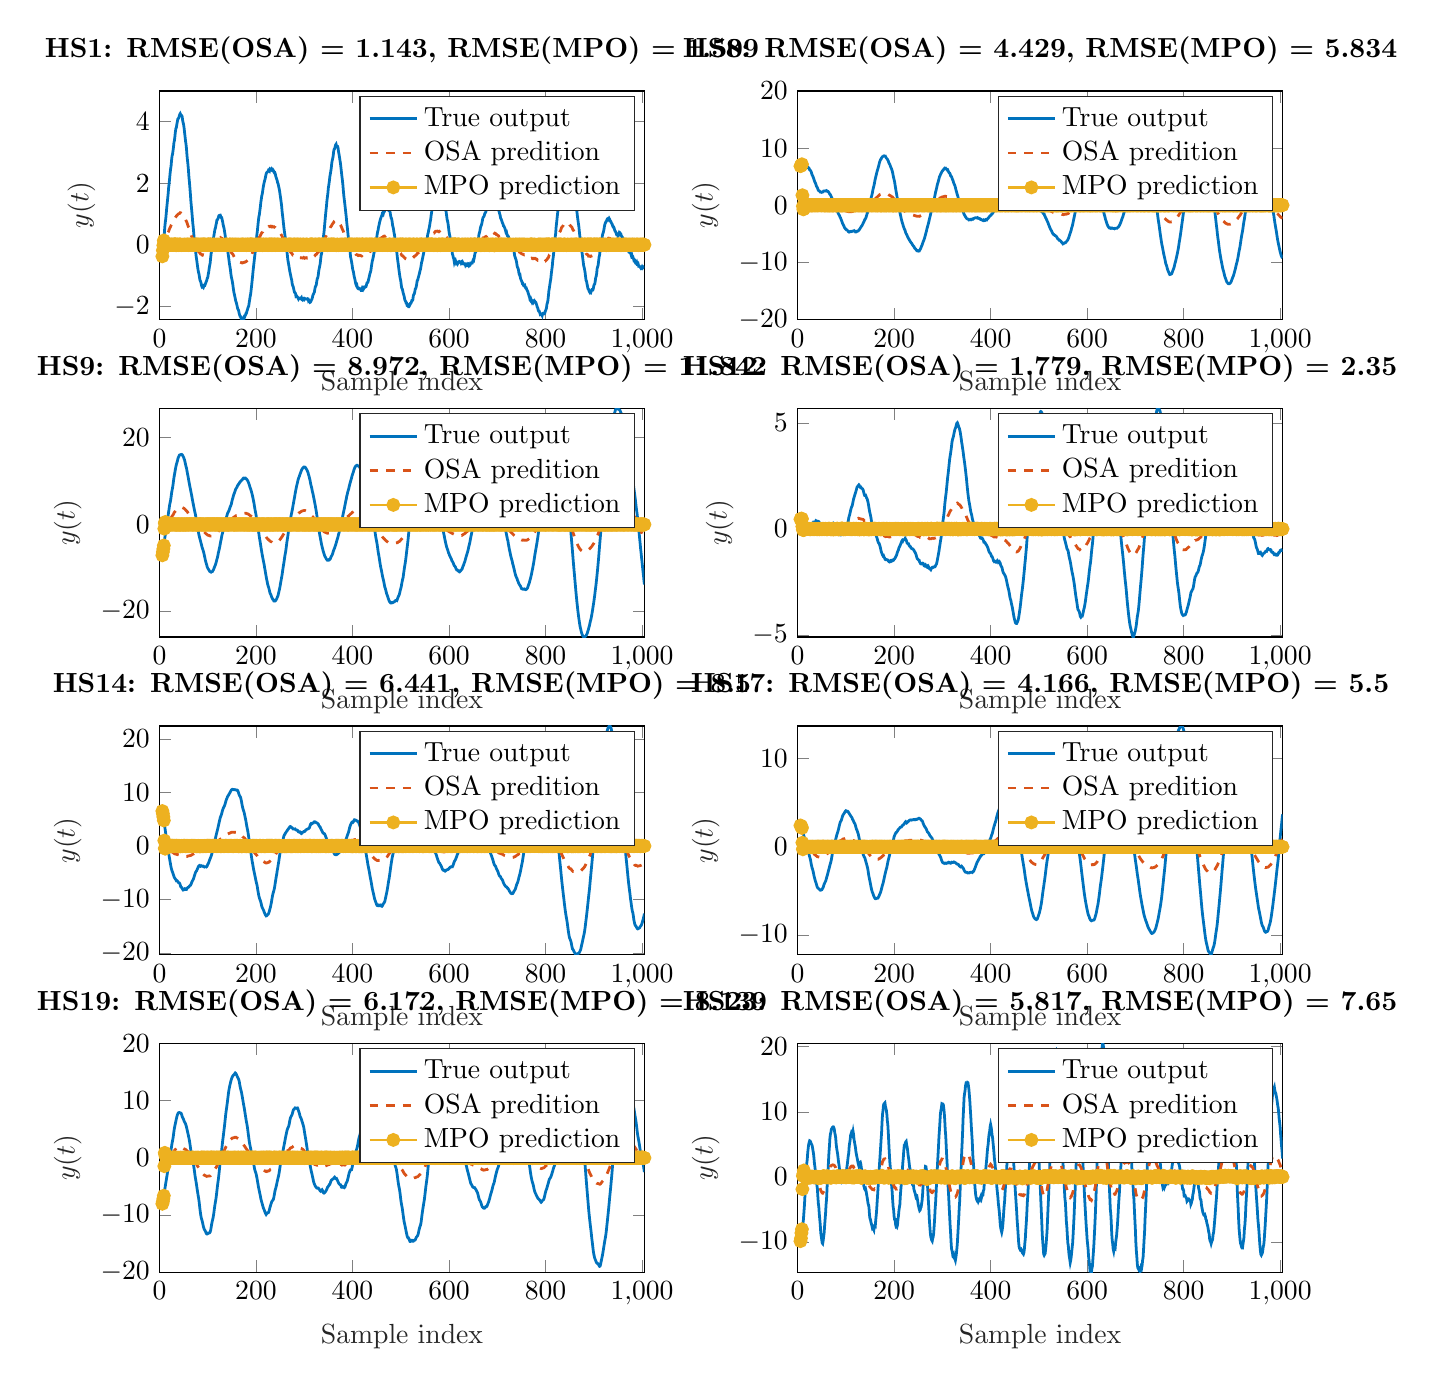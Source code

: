 % This file was created by matlab2tikz.
%
\definecolor{mycolor1}{rgb}{0.0,0.447,0.741}%
\definecolor{mycolor2}{rgb}{0.85,0.325,0.098}%
\definecolor{mycolor3}{rgb}{0.929,0.694,0.125}%
%
\begin{tikzpicture}

\begin{axis}[%
width=6.159cm,
height=2.903cm,
at={(0cm,12.097cm)},
scale only axis,
xmin=0,
xmax=1005,
xlabel style={font=\color{white!15!black}},
xlabel={Sample index},
ymin=-2.431,
ymax=5,
ylabel style={font=\color{white!15!black}},
ylabel={$y(t)$},
axis background/.style={fill=white},
title style={font=\bfseries},
title={HS1: RMSE(OSA) = 1.143, RMSE(MPO) = 1.509},
legend style={legend cell align=left, align=left, draw=white!15!black}
]
\addplot [color=mycolor1, line width=1.0pt]
  table[row sep=crcr]{%
6	-0.377\\
7	-0.179\\
9	0.141\\
10	0.357\\
11	0.576\\
12	0.726\\
13	0.849\\
14	1.011\\
15	1.197\\
17	1.507\\
18	1.665\\
19	1.863\\
20	1.992\\
21	2.15\\
22	2.321\\
23	2.458\\
24	2.557\\
25	2.737\\
26	2.883\\
27	2.937\\
28	3.049\\
29	3.171\\
30	3.327\\
31	3.39\\
32	3.528\\
33	3.676\\
34	3.779\\
35	3.815\\
36	3.918\\
37	3.998\\
38	4.086\\
39	4.101\\
40	4.133\\
42	4.238\\
43	4.264\\
44	4.228\\
45	4.207\\
46	4.201\\
47	4.164\\
48	4.045\\
49	3.969\\
50	3.904\\
51	3.796\\
52	3.651\\
53	3.517\\
54	3.37\\
55	3.266\\
56	3.118\\
57	2.903\\
58	2.752\\
59	2.608\\
60	2.435\\
61	2.208\\
62	2.048\\
64	1.664\\
65	1.434\\
66	1.254\\
67	1.085\\
68	0.9\\
69	0.704\\
70	0.566\\
71	0.373\\
72	0.199\\
73	0.051\\
74	-0.102\\
75	-0.231\\
76	-0.372\\
77	-0.481\\
79	-0.716\\
80	-0.823\\
81	-0.899\\
82	-0.962\\
83	-1.069\\
84	-1.154\\
85	-1.185\\
86	-1.231\\
87	-1.326\\
88	-1.359\\
89	-1.338\\
90	-1.363\\
91	-1.384\\
92	-1.342\\
93	-1.313\\
94	-1.318\\
98	-1.154\\
99	-1.086\\
100	-1.067\\
101	-0.965\\
102	-0.884\\
103	-0.769\\
104	-0.674\\
105	-0.597\\
106	-0.431\\
107	-0.291\\
108	-0.198\\
109	-0.137\\
110	-0.027\\
111	0.11\\
112	0.219\\
113	0.322\\
114	0.412\\
115	0.509\\
116	0.546\\
117	0.642\\
118	0.704\\
119	0.803\\
120	0.814\\
122	0.88\\
123	0.943\\
124	0.955\\
125	0.961\\
126	0.963\\
127	0.906\\
128	0.883\\
129	0.881\\
130	0.809\\
131	0.741\\
132	0.644\\
133	0.586\\
134	0.517\\
135	0.414\\
136	0.318\\
137	0.199\\
138	0.125\\
139	0.056\\
140	-0.07\\
141	-0.15\\
142	-0.264\\
143	-0.372\\
144	-0.498\\
145	-0.618\\
147	-0.808\\
148	-0.951\\
149	-1.053\\
150	-1.121\\
151	-1.2\\
152	-1.298\\
153	-1.417\\
154	-1.527\\
155	-1.597\\
156	-1.672\\
157	-1.743\\
158	-1.831\\
159	-1.869\\
160	-1.932\\
161	-1.999\\
162	-2.077\\
163	-2.104\\
164	-2.141\\
165	-2.221\\
167	-2.325\\
168	-2.333\\
169	-2.386\\
170	-2.425\\
171	-2.431\\
172	-2.417\\
173	-2.399\\
174	-2.37\\
175	-2.345\\
176	-2.365\\
177	-2.322\\
178	-2.297\\
179	-2.238\\
180	-2.232\\
181	-2.173\\
184	-2.02\\
185	-1.988\\
186	-1.873\\
188	-1.674\\
189	-1.596\\
190	-1.46\\
191	-1.316\\
192	-1.168\\
193	-1.008\\
194	-0.843\\
195	-0.699\\
196	-0.56\\
197	-0.415\\
198	-0.291\\
199	-0.113\\
200	0.055\\
201	0.204\\
202	0.345\\
203	0.475\\
204	0.633\\
205	0.785\\
206	0.909\\
207	0.985\\
209	1.228\\
210	1.376\\
211	1.482\\
212	1.599\\
213	1.648\\
214	1.762\\
215	1.867\\
216	1.954\\
217	2.027\\
218	2.091\\
219	2.148\\
220	2.227\\
221	2.3\\
222	2.342\\
224	2.368\\
225	2.396\\
226	2.429\\
227	2.42\\
228	2.401\\
229	2.461\\
231	2.435\\
232	2.461\\
233	2.433\\
234	2.417\\
235	2.439\\
236	2.416\\
237	2.377\\
238	2.341\\
239	2.346\\
240	2.304\\
241	2.225\\
243	2.129\\
244	2.079\\
245	2.009\\
246	1.975\\
247	1.893\\
248	1.826\\
249	1.739\\
252	1.402\\
253	1.281\\
254	1.104\\
255	0.964\\
256	0.833\\
257	0.679\\
258	0.533\\
260	0.309\\
261	0.194\\
262	0.039\\
263	-0.097\\
264	-0.207\\
265	-0.341\\
266	-0.485\\
267	-0.579\\
268	-0.665\\
270	-0.86\\
271	-0.936\\
272	-1.008\\
273	-1.086\\
274	-1.144\\
275	-1.265\\
276	-1.33\\
277	-1.358\\
278	-1.423\\
279	-1.498\\
280	-1.55\\
281	-1.56\\
282	-1.588\\
283	-1.69\\
284	-1.687\\
285	-1.679\\
286	-1.705\\
287	-1.724\\
288	-1.76\\
289	-1.733\\
291	-1.752\\
292	-1.751\\
293	-1.738\\
294	-1.718\\
295	-1.78\\
296	-1.791\\
297	-1.75\\
298	-1.741\\
299	-1.749\\
300	-1.773\\
301	-1.745\\
303	-1.759\\
304	-1.76\\
305	-1.767\\
306	-1.761\\
307	-1.752\\
308	-1.758\\
309	-1.827\\
310	-1.813\\
311	-1.839\\
312	-1.871\\
313	-1.861\\
315	-1.793\\
316	-1.763\\
317	-1.71\\
318	-1.635\\
319	-1.61\\
320	-1.57\\
321	-1.54\\
322	-1.44\\
323	-1.364\\
325	-1.301\\
326	-1.181\\
327	-1.105\\
328	-1.074\\
329	-0.998\\
330	-0.853\\
331	-0.776\\
333	-0.617\\
334	-0.471\\
335	-0.342\\
336	-0.283\\
337	-0.151\\
338	-0.0\\
339	0.173\\
340	0.286\\
341	0.416\\
342	0.593\\
343	0.767\\
344	0.946\\
345	1.104\\
346	1.249\\
347	1.43\\
349	1.68\\
350	1.852\\
351	1.951\\
352	2.064\\
353	2.207\\
355	2.39\\
356	2.496\\
357	2.65\\
358	2.742\\
359	2.804\\
360	2.895\\
361	3.037\\
362	3.108\\
363	3.121\\
364	3.18\\
365	3.246\\
366	3.269\\
367	3.204\\
369	3.198\\
370	3.156\\
371	3.025\\
372	2.95\\
373	2.851\\
374	2.749\\
375	2.652\\
376	2.514\\
378	2.229\\
379	2.106\\
380	1.96\\
381	1.767\\
382	1.596\\
384	1.336\\
385	1.197\\
386	1.049\\
387	0.911\\
388	0.742\\
389	0.599\\
390	0.45\\
391	0.289\\
392	0.121\\
393	0.026\\
394	-0.09\\
395	-0.223\\
396	-0.392\\
398	-0.547\\
399	-0.641\\
400	-0.758\\
401	-0.839\\
402	-0.882\\
403	-0.993\\
404	-1.065\\
405	-1.127\\
406	-1.21\\
407	-1.285\\
408	-1.321\\
409	-1.305\\
410	-1.377\\
411	-1.417\\
412	-1.428\\
413	-1.417\\
414	-1.432\\
415	-1.423\\
416	-1.44\\
417	-1.449\\
418	-1.49\\
419	-1.49\\
420	-1.433\\
421	-1.372\\
422	-1.374\\
423	-1.432\\
424	-1.406\\
425	-1.394\\
426	-1.369\\
427	-1.371\\
428	-1.361\\
429	-1.304\\
430	-1.24\\
431	-1.234\\
432	-1.217\\
435	-1.018\\
436	-0.948\\
438	-0.846\\
439	-0.727\\
440	-0.622\\
441	-0.528\\
442	-0.474\\
443	-0.4\\
444	-0.312\\
445	-0.234\\
446	-0.142\\
447	-0.019\\
449	0.201\\
450	0.205\\
451	0.323\\
452	0.418\\
453	0.47\\
454	0.575\\
455	0.638\\
456	0.721\\
457	0.777\\
458	0.838\\
459	0.887\\
461	0.958\\
462	1.039\\
463	1.055\\
464	1.022\\
465	1.086\\
466	1.122\\
467	1.112\\
468	1.158\\
469	1.217\\
470	1.199\\
471	1.211\\
472	1.234\\
473	1.18\\
474	1.143\\
475	1.117\\
476	1.117\\
477	1.104\\
478	1.051\\
479	0.949\\
480	0.871\\
481	0.854\\
482	0.768\\
483	0.642\\
484	0.578\\
485	0.507\\
486	0.394\\
487	0.319\\
488	0.206\\
489	0.114\\
490	-0.04\\
491	-0.159\\
492	-0.268\\
493	-0.417\\
494	-0.543\\
495	-0.647\\
496	-0.786\\
497	-0.905\\
498	-1.016\\
499	-1.106\\
500	-1.17\\
501	-1.302\\
502	-1.408\\
503	-1.43\\
504	-1.49\\
505	-1.567\\
506	-1.615\\
507	-1.675\\
508	-1.757\\
509	-1.817\\
510	-1.837\\
511	-1.888\\
512	-1.891\\
513	-1.957\\
514	-1.95\\
515	-1.993\\
516	-2.014\\
517	-2.013\\
519	-1.953\\
520	-1.905\\
521	-1.901\\
522	-1.867\\
523	-1.812\\
524	-1.813\\
525	-1.789\\
526	-1.665\\
527	-1.615\\
528	-1.596\\
529	-1.536\\
530	-1.441\\
531	-1.422\\
532	-1.37\\
533	-1.279\\
534	-1.169\\
535	-1.155\\
536	-1.088\\
537	-1.033\\
539	-0.913\\
540	-0.837\\
541	-0.789\\
542	-0.695\\
543	-0.586\\
544	-0.538\\
545	-0.455\\
546	-0.384\\
547	-0.3\\
548	-0.23\\
549	-0.134\\
550	-0.076\\
551	-0.024\\
552	0.087\\
553	0.175\\
554	0.194\\
555	0.238\\
556	0.344\\
557	0.393\\
558	0.484\\
559	0.553\\
560	0.636\\
561	0.749\\
562	0.821\\
563	0.958\\
564	1.058\\
565	1.186\\
566	1.328\\
567	1.43\\
568	1.489\\
569	1.575\\
570	1.651\\
571	1.747\\
573	1.788\\
574	1.828\\
575	1.855\\
576	1.816\\
577	1.772\\
578	1.766\\
579	1.775\\
581	1.682\\
582	1.637\\
583	1.626\\
584	1.553\\
585	1.52\\
586	1.524\\
587	1.482\\
588	1.415\\
589	1.369\\
590	1.367\\
591	1.281\\
592	1.183\\
593	1.126\\
594	1.074\\
596	0.832\\
597	0.771\\
598	0.689\\
599	0.568\\
600	0.426\\
601	0.333\\
602	0.269\\
603	0.137\\
604	-0.01\\
605	-0.127\\
606	-0.16\\
607	-0.295\\
608	-0.341\\
609	-0.415\\
610	-0.465\\
611	-0.562\\
612	-0.513\\
613	-0.494\\
614	-0.549\\
615	-0.598\\
616	-0.58\\
617	-0.573\\
618	-0.616\\
619	-0.591\\
620	-0.555\\
621	-0.545\\
622	-0.561\\
623	-0.552\\
624	-0.551\\
625	-0.592\\
626	-0.565\\
627	-0.586\\
628	-0.558\\
629	-0.586\\
630	-0.622\\
631	-0.626\\
632	-0.615\\
633	-0.615\\
634	-0.662\\
635	-0.633\\
636	-0.621\\
637	-0.627\\
638	-0.665\\
639	-0.65\\
640	-0.612\\
641	-0.617\\
642	-0.684\\
643	-0.671\\
644	-0.647\\
645	-0.597\\
646	-0.602\\
648	-0.597\\
649	-0.542\\
650	-0.499\\
651	-0.512\\
652	-0.445\\
653	-0.352\\
654	-0.269\\
655	-0.24\\
656	-0.216\\
657	-0.114\\
658	-0.021\\
659	0.045\\
660	0.082\\
661	0.193\\
662	0.333\\
663	0.389\\
664	0.45\\
665	0.54\\
666	0.604\\
667	0.633\\
668	0.689\\
670	0.857\\
671	0.895\\
672	0.911\\
673	0.948\\
674	1.006\\
675	1.038\\
676	1.056\\
677	1.113\\
678	1.166\\
679	1.212\\
680	1.318\\
681	1.373\\
682	1.44\\
683	1.478\\
684	1.488\\
685	1.556\\
686	1.566\\
687	1.586\\
688	1.59\\
689	1.611\\
690	1.685\\
691	1.662\\
692	1.657\\
693	1.616\\
694	1.569\\
695	1.537\\
696	1.49\\
697	1.417\\
698	1.413\\
699	1.361\\
700	1.289\\
701	1.274\\
702	1.224\\
703	1.12\\
704	1.066\\
705	1.006\\
706	0.954\\
707	0.859\\
708	0.84\\
711	0.703\\
712	0.674\\
713	0.61\\
714	0.598\\
715	0.565\\
716	0.526\\
718	0.41\\
719	0.422\\
720	0.347\\
721	0.293\\
722	0.291\\
723	0.273\\
724	0.184\\
725	0.171\\
726	0.174\\
727	0.161\\
728	0.102\\
729	0.073\\
730	0.052\\
731	-0.022\\
732	-0.068\\
733	-0.091\\
734	-0.147\\
735	-0.238\\
736	-0.35\\
737	-0.403\\
738	-0.445\\
739	-0.492\\
740	-0.567\\
741	-0.675\\
742	-0.735\\
743	-0.76\\
744	-0.826\\
745	-0.935\\
746	-0.976\\
747	-0.969\\
748	-1.079\\
749	-1.128\\
750	-1.162\\
751	-1.201\\
752	-1.256\\
753	-1.255\\
754	-1.317\\
755	-1.335\\
756	-1.336\\
757	-1.323\\
758	-1.384\\
759	-1.408\\
760	-1.405\\
761	-1.455\\
763	-1.511\\
764	-1.564\\
765	-1.611\\
766	-1.669\\
767	-1.71\\
768	-1.797\\
769	-1.817\\
770	-1.773\\
771	-1.812\\
772	-1.856\\
773	-1.821\\
774	-1.821\\
775	-1.87\\
777	-1.82\\
779	-1.859\\
780	-1.875\\
781	-1.93\\
782	-1.97\\
783	-2.035\\
784	-2.056\\
785	-2.133\\
786	-2.16\\
787	-2.161\\
788	-2.206\\
789	-2.259\\
790	-2.246\\
791	-2.249\\
792	-2.269\\
793	-2.302\\
794	-2.237\\
795	-2.227\\
796	-2.241\\
797	-2.245\\
798	-2.236\\
799	-2.196\\
800	-2.14\\
801	-2.107\\
802	-2.052\\
803	-1.924\\
804	-1.884\\
805	-1.805\\
806	-1.66\\
807	-1.497\\
808	-1.402\\
810	-1.189\\
811	-1.099\\
812	-0.943\\
813	-0.812\\
814	-0.703\\
815	-0.509\\
816	-0.404\\
817	-0.246\\
818	-0.131\\
819	0.094\\
820	0.246\\
821	0.364\\
822	0.573\\
823	0.722\\
825	1.015\\
826	1.14\\
827	1.289\\
828	1.479\\
829	1.615\\
830	1.73\\
831	1.919\\
832	2.095\\
833	2.244\\
834	2.33\\
835	2.433\\
836	2.551\\
837	2.65\\
838	2.732\\
839	2.806\\
840	2.891\\
841	2.906\\
842	2.956\\
843	2.946\\
844	2.966\\
845	2.956\\
846	2.967\\
847	2.905\\
848	2.854\\
849	2.768\\
850	2.695\\
851	2.615\\
852	2.523\\
853	2.487\\
854	2.38\\
855	2.257\\
856	2.112\\
857	2.039\\
858	1.911\\
859	1.776\\
860	1.625\\
861	1.518\\
862	1.381\\
863	1.304\\
864	1.185\\
865	1.082\\
866	0.946\\
867	0.822\\
868	0.71\\
869	0.603\\
870	0.444\\
871	0.29\\
872	0.201\\
873	0.065\\
874	-0.053\\
875	-0.202\\
876	-0.291\\
877	-0.416\\
879	-0.673\\
880	-0.737\\
881	-0.807\\
882	-0.903\\
883	-1.037\\
884	-1.155\\
885	-1.185\\
886	-1.273\\
887	-1.347\\
888	-1.428\\
889	-1.443\\
890	-1.489\\
891	-1.528\\
892	-1.553\\
893	-1.531\\
894	-1.547\\
895	-1.5\\
896	-1.464\\
897	-1.469\\
898	-1.47\\
899	-1.425\\
900	-1.337\\
901	-1.292\\
902	-1.274\\
903	-1.187\\
904	-1.068\\
905	-1.029\\
906	-0.934\\
907	-0.771\\
909	-0.665\\
910	-0.537\\
911	-0.401\\
912	-0.341\\
913	-0.193\\
914	-0.049\\
915	0.037\\
916	0.071\\
917	0.183\\
918	0.315\\
919	0.371\\
920	0.417\\
921	0.487\\
922	0.592\\
923	0.666\\
925	0.746\\
926	0.758\\
927	0.801\\
928	0.84\\
929	0.85\\
930	0.833\\
931	0.813\\
932	0.852\\
933	0.824\\
934	0.785\\
935	0.767\\
937	0.694\\
938	0.675\\
939	0.619\\
940	0.583\\
941	0.585\\
942	0.554\\
943	0.491\\
944	0.443\\
945	0.432\\
946	0.395\\
947	0.348\\
948	0.357\\
949	0.349\\
950	0.287\\
951	0.31\\
952	0.355\\
953	0.316\\
954	0.322\\
955	0.372\\
956	0.353\\
957	0.3\\
958	0.266\\
959	0.255\\
960	0.221\\
961	0.129\\
962	0.123\\
963	0.064\\
965	0.033\\
966	-0.024\\
967	-0.065\\
968	-0.058\\
969	-0.066\\
970	-0.134\\
971	-0.172\\
972	-0.139\\
973	-0.209\\
974	-0.248\\
975	-0.251\\
976	-0.263\\
977	-0.306\\
978	-0.36\\
979	-0.337\\
980	-0.401\\
981	-0.395\\
982	-0.438\\
983	-0.496\\
984	-0.482\\
985	-0.49\\
986	-0.573\\
987	-0.603\\
988	-0.609\\
989	-0.58\\
990	-0.647\\
991	-0.649\\
992	-0.628\\
993	-0.694\\
994	-0.688\\
995	-0.703\\
996	-0.727\\
997	-0.731\\
998	-0.769\\
999	-0.76\\
1000	-0.725\\
1001	-0.762\\
1002	-0.747\\
1003	-0.713\\
1004	-0.709\\
1005	-0.696\\
};
\addlegendentry{True output}

\addplot [color=mycolor2, dashed, line width=1.0pt]
  table[row sep=crcr]{%
6	-0.099\\
7	-0.041\\
8	0.001\\
9	0.037\\
10	0.08\\
11	0.14\\
12	0.187\\
14	0.236\\
15	0.281\\
16	0.337\\
17	0.375\\
18	0.405\\
19	0.438\\
20	0.49\\
22	0.561\\
23	0.591\\
24	0.632\\
25	0.659\\
27	0.728\\
28	0.74\\
29	0.759\\
30	0.797\\
31	0.843\\
32	0.858\\
33	0.888\\
34	0.906\\
35	0.938\\
36	0.952\\
38	0.985\\
39	1.0\\
42	1.022\\
43	1.042\\
44	1.037\\
45	1.017\\
46	1.011\\
47	1.011\\
48	1.0\\
49	0.96\\
50	0.937\\
51	0.926\\
52	0.9\\
53	0.854\\
55	0.783\\
56	0.756\\
57	0.721\\
59	0.622\\
60	0.583\\
61	0.558\\
62	0.493\\
63	0.442\\
64	0.405\\
65	0.36\\
66	0.296\\
68	0.224\\
69	0.176\\
70	0.125\\
71	0.093\\
72	0.057\\
73	0.007\\
74	-0.032\\
76	-0.083\\
78	-0.151\\
79	-0.171\\
80	-0.196\\
81	-0.224\\
82	-0.24\\
83	-0.252\\
85	-0.299\\
86	-0.299\\
87	-0.309\\
88	-0.334\\
89	-0.341\\
90	-0.331\\
91	-0.325\\
92	-0.329\\
93	-0.323\\
94	-0.312\\
95	-0.313\\
97	-0.293\\
99	-0.266\\
100	-0.251\\
101	-0.239\\
102	-0.213\\
104	-0.166\\
107	-0.078\\
108	-0.045\\
109	-0.021\\
110	-0.012\\
111	0.017\\
112	0.058\\
113	0.085\\
114	0.105\\
115	0.116\\
116	0.14\\
117	0.15\\
119	0.191\\
120	0.209\\
122	0.214\\
123	0.219\\
124	0.236\\
125	0.236\\
126	0.24\\
127	0.228\\
128	0.212\\
129	0.203\\
130	0.203\\
131	0.185\\
132	0.164\\
133	0.137\\
135	0.107\\
136	0.082\\
137	0.051\\
138	0.026\\
139	0.016\\
140	-0.008\\
141	-0.039\\
143	-0.095\\
144	-0.116\\
145	-0.142\\
147	-0.201\\
148	-0.228\\
149	-0.258\\
150	-0.279\\
152	-0.303\\
154	-0.37\\
155	-0.399\\
157	-0.418\\
158	-0.439\\
159	-0.464\\
160	-0.467\\
161	-0.479\\
162	-0.504\\
163	-0.516\\
164	-0.521\\
165	-0.53\\
167	-0.568\\
168	-0.573\\
169	-0.575\\
171	-0.591\\
172	-0.592\\
174	-0.573\\
175	-0.573\\
176	-0.565\\
177	-0.566\\
178	-0.556\\
179	-0.55\\
181	-0.529\\
182	-0.51\\
183	-0.497\\
185	-0.483\\
186	-0.469\\
187	-0.436\\
188	-0.398\\
189	-0.374\\
190	-0.363\\
194	-0.208\\
195	-0.163\\
197	-0.107\\
198	-0.061\\
199	-0.03\\
200	0.003\\
201	0.051\\
202	0.093\\
203	0.117\\
204	0.149\\
205	0.188\\
206	0.222\\
207	0.249\\
208	0.263\\
209	0.298\\
210	0.329\\
211	0.364\\
212	0.393\\
214	0.416\\
215	0.457\\
218	0.509\\
219	0.525\\
220	0.535\\
222	0.574\\
223	0.583\\
224	0.574\\
225	0.569\\
226	0.588\\
227	0.598\\
229	0.584\\
230	0.59\\
231	0.605\\
232	0.599\\
233	0.583\\
234	0.594\\
235	0.582\\
237	0.587\\
238	0.57\\
240	0.561\\
242	0.526\\
246	0.477\\
249	0.426\\
253	0.308\\
254	0.277\\
255	0.24\\
256	0.199\\
257	0.161\\
258	0.127\\
259	0.099\\
260	0.079\\
261	0.048\\
262	0.02\\
263	-0.022\\
264	-0.059\\
266	-0.111\\
267	-0.144\\
268	-0.17\\
269	-0.181\\
270	-0.202\\
271	-0.227\\
273	-0.264\\
275	-0.295\\
276	-0.328\\
277	-0.342\\
278	-0.342\\
279	-0.354\\
280	-0.373\\
281	-0.387\\
283	-0.395\\
284	-0.418\\
285	-0.42\\
286	-0.405\\
287	-0.409\\
288	-0.427\\
289	-0.431\\
291	-0.418\\
292	-0.419\\
293	-0.425\\
294	-0.422\\
295	-0.425\\
297	-0.434\\
298	-0.425\\
299	-0.412\\
300	-0.423\\
301	-0.437\\
302	-0.428\\
303	-0.425\\
304	-0.419\\
305	-0.423\\
306	-0.434\\
307	-0.427\\
308	-0.426\\
309	-0.434\\
310	-0.449\\
312	-0.445\\
313	-0.452\\
314	-0.455\\
315	-0.432\\
316	-0.42\\
317	-0.418\\
318	-0.405\\
319	-0.383\\
320	-0.382\\
321	-0.373\\
322	-0.357\\
323	-0.331\\
324	-0.316\\
325	-0.306\\
326	-0.302\\
327	-0.27\\
328	-0.249\\
329	-0.246\\
330	-0.219\\
331	-0.178\\
332	-0.164\\
334	-0.127\\
336	-0.054\\
337	-0.037\\
339	0.031\\
340	0.076\\
341	0.11\\
342	0.134\\
345	0.273\\
346	0.31\\
347	0.337\\
349	0.413\\
351	0.481\\
353	0.525\\
354	0.56\\
355	0.587\\
356	0.606\\
358	0.666\\
360	0.707\\
361	0.725\\
362	0.76\\
363	0.772\\
364	0.768\\
365	0.777\\
366	0.791\\
367	0.794\\
369	0.769\\
371	0.752\\
372	0.718\\
373	0.688\\
374	0.664\\
375	0.645\\
377	0.582\\
378	0.545\\
379	0.504\\
381	0.439\\
382	0.391\\
383	0.348\\
384	0.32\\
385	0.294\\
386	0.263\\
387	0.22\\
388	0.183\\
389	0.138\\
391	0.076\\
392	0.035\\
393	-0.003\\
394	-0.021\\
396	-0.084\\
397	-0.123\\
398	-0.14\\
399	-0.152\\
400	-0.177\\
401	-0.206\\
402	-0.229\\
403	-0.231\\
405	-0.278\\
406	-0.292\\
407	-0.313\\
408	-0.324\\
410	-0.323\\
411	-0.344\\
412	-0.353\\
413	-0.351\\
414	-0.342\\
416	-0.345\\
419	-0.366\\
420	-0.354\\
421	-0.334\\
422	-0.328\\
423	-0.335\\
424	-0.347\\
425	-0.344\\
426	-0.334\\
427	-0.327\\
428	-0.329\\
429	-0.32\\
431	-0.292\\
432	-0.291\\
433	-0.285\\
434	-0.272\\
436	-0.222\\
438	-0.207\\
439	-0.186\\
440	-0.151\\
441	-0.123\\
442	-0.109\\
443	-0.099\\
445	-0.059\\
447	-0.006\\
448	0.026\\
449	0.043\\
450	0.063\\
451	0.072\\
453	0.122\\
455	0.156\\
456	0.168\\
458	0.21\\
459	0.219\\
460	0.221\\
461	0.238\\
462	0.241\\
464	0.268\\
465	0.254\\
466	0.263\\
467	0.283\\
468	0.281\\
469	0.286\\
470	0.301\\
471	0.295\\
472	0.293\\
473	0.294\\
475	0.265\\
476	0.266\\
477	0.275\\
478	0.263\\
479	0.237\\
480	0.206\\
481	0.193\\
482	0.193\\
483	0.173\\
484	0.139\\
485	0.112\\
487	0.084\\
488	0.052\\
490	-0.002\\
491	-0.045\\
493	-0.093\\
494	-0.126\\
495	-0.168\\
496	-0.189\\
497	-0.216\\
498	-0.247\\
499	-0.272\\
500	-0.284\\
501	-0.309\\
502	-0.344\\
503	-0.355\\
504	-0.358\\
505	-0.374\\
506	-0.395\\
507	-0.411\\
508	-0.424\\
509	-0.431\\
510	-0.457\\
512	-0.46\\
513	-0.468\\
514	-0.481\\
515	-0.479\\
516	-0.486\\
517	-0.489\\
519	-0.48\\
520	-0.466\\
521	-0.448\\
522	-0.457\\
523	-0.447\\
524	-0.434\\
525	-0.43\\
526	-0.417\\
527	-0.39\\
528	-0.376\\
529	-0.372\\
530	-0.365\\
531	-0.338\\
532	-0.328\\
533	-0.313\\
534	-0.292\\
535	-0.266\\
536	-0.268\\
537	-0.256\\
538	-0.233\\
540	-0.208\\
541	-0.188\\
542	-0.172\\
543	-0.142\\
544	-0.123\\
545	-0.118\\
546	-0.089\\
547	-0.076\\
548	-0.056\\
549	-0.029\\
551	-0.006\\
552	0.015\\
553	0.041\\
554	0.061\\
555	0.058\\
556	0.064\\
557	0.106\\
558	0.121\\
559	0.13\\
560	0.158\\
562	0.197\\
563	0.227\\
564	0.267\\
565	0.291\\
566	0.31\\
567	0.346\\
568	0.375\\
569	0.377\\
571	0.422\\
572	0.439\\
574	0.442\\
575	0.442\\
576	0.446\\
577	0.439\\
578	0.428\\
579	0.42\\
580	0.433\\
581	0.415\\
582	0.388\\
584	0.387\\
585	0.372\\
586	0.362\\
587	0.361\\
588	0.352\\
589	0.334\\
590	0.32\\
591	0.318\\
592	0.296\\
593	0.266\\
595	0.241\\
596	0.214\\
597	0.179\\
598	0.16\\
599	0.146\\
601	0.073\\
602	0.059\\
603	0.042\\
605	-0.032\\
606	-0.058\\
607	-0.056\\
608	-0.084\\
609	-0.101\\
610	-0.121\\
611	-0.125\\
612	-0.139\\
613	-0.122\\
614	-0.12\\
616	-0.158\\
617	-0.147\\
618	-0.131\\
619	-0.147\\
620	-0.142\\
621	-0.127\\
622	-0.131\\
623	-0.139\\
624	-0.139\\
625	-0.133\\
626	-0.143\\
627	-0.143\\
628	-0.139\\
629	-0.13\\
630	-0.152\\
631	-0.158\\
632	-0.153\\
633	-0.144\\
634	-0.148\\
635	-0.165\\
636	-0.154\\
637	-0.152\\
638	-0.146\\
639	-0.161\\
640	-0.159\\
641	-0.147\\
642	-0.154\\
643	-0.167\\
644	-0.166\\
645	-0.148\\
646	-0.134\\
647	-0.143\\
648	-0.142\\
649	-0.144\\
651	-0.112\\
652	-0.107\\
653	-0.096\\
654	-0.065\\
655	-0.046\\
656	-0.051\\
657	-0.037\\
658	-0.016\\
659	0.014\\
660	0.036\\
661	0.04\\
662	0.068\\
663	0.105\\
664	0.122\\
665	0.121\\
666	0.138\\
667	0.163\\
669	0.181\\
671	0.229\\
672	0.228\\
673	0.222\\
674	0.236\\
675	0.255\\
676	0.265\\
677	0.267\\
678	0.279\\
679	0.297\\
680	0.309\\
681	0.345\\
682	0.353\\
683	0.354\\
685	0.372\\
686	0.39\\
687	0.385\\
688	0.386\\
689	0.39\\
690	0.4\\
691	0.416\\
692	0.41\\
693	0.395\\
694	0.369\\
696	0.372\\
698	0.332\\
699	0.331\\
701	0.304\\
702	0.299\\
703	0.282\\
704	0.25\\
705	0.238\\
706	0.234\\
707	0.222\\
708	0.193\\
709	0.193\\
710	0.186\\
712	0.154\\
713	0.159\\
715	0.13\\
716	0.132\\
717	0.123\\
718	0.095\\
719	0.089\\
720	0.097\\
721	0.077\\
722	0.063\\
723	0.059\\
724	0.058\\
725	0.037\\
727	0.042\\
728	0.032\\
729	0.012\\
730	0.009\\
731	0.002\\
732	-0.017\\
734	-0.034\\
735	-0.051\\
737	-0.104\\
738	-0.114\\
739	-0.12\\
740	-0.132\\
741	-0.154\\
742	-0.181\\
743	-0.197\\
744	-0.196\\
745	-0.216\\
746	-0.242\\
747	-0.246\\
748	-0.247\\
749	-0.276\\
750	-0.286\\
752	-0.3\\
753	-0.312\\
754	-0.312\\
755	-0.323\\
756	-0.33\\
757	-0.328\\
758	-0.322\\
759	-0.34\\
760	-0.353\\
761	-0.347\\
762	-0.353\\
763	-0.375\\
764	-0.377\\
765	-0.385\\
766	-0.407\\
767	-0.421\\
768	-0.426\\
769	-0.444\\
770	-0.441\\
771	-0.432\\
772	-0.439\\
773	-0.451\\
774	-0.451\\
775	-0.442\\
776	-0.45\\
777	-0.449\\
778	-0.439\\
779	-0.443\\
780	-0.464\\
782	-0.47\\
783	-0.496\\
784	-0.507\\
785	-0.504\\
786	-0.523\\
787	-0.534\\
788	-0.537\\
789	-0.531\\
790	-0.55\\
791	-0.556\\
792	-0.545\\
794	-0.559\\
795	-0.542\\
796	-0.535\\
797	-0.532\\
798	-0.548\\
799	-0.543\\
801	-0.502\\
802	-0.496\\
803	-0.48\\
804	-0.448\\
805	-0.439\\
806	-0.411\\
807	-0.367\\
808	-0.327\\
809	-0.317\\
812	-0.238\\
814	-0.154\\
815	-0.138\\
816	-0.1\\
817	-0.057\\
818	-0.026\\
819	0.01\\
820	0.066\\
822	0.127\\
823	0.176\\
824	0.216\\
825	0.242\\
826	0.281\\
827	0.314\\
828	0.35\\
829	0.399\\
830	0.429\\
831	0.455\\
832	0.504\\
833	0.549\\
834	0.577\\
835	0.591\\
836	0.61\\
837	0.636\\
838	0.671\\
839	0.691\\
842	0.714\\
843	0.719\\
844	0.712\\
845	0.723\\
847	0.714\\
849	0.679\\
850	0.65\\
851	0.632\\
852	0.612\\
853	0.596\\
854	0.584\\
855	0.557\\
857	0.48\\
858	0.468\\
860	0.405\\
861	0.356\\
862	0.336\\
864	0.291\\
866	0.234\\
867	0.197\\
868	0.174\\
869	0.147\\
870	0.113\\
872	0.036\\
873	0.014\\
874	-0.013\\
875	-0.035\\
876	-0.074\\
877	-0.102\\
879	-0.164\\
880	-0.188\\
881	-0.195\\
882	-0.212\\
883	-0.242\\
884	-0.278\\
885	-0.306\\
887	-0.316\\
888	-0.337\\
889	-0.367\\
890	-0.361\\
891	-0.365\\
892	-0.376\\
893	-0.381\\
894	-0.368\\
895	-0.368\\
898	-0.349\\
899	-0.353\\
900	-0.335\\
901	-0.305\\
902	-0.299\\
903	-0.296\\
904	-0.272\\
905	-0.24\\
907	-0.199\\
908	-0.168\\
910	-0.141\\
911	-0.107\\
912	-0.069\\
916	0.031\\
917	0.035\\
919	0.101\\
920	0.109\\
921	0.114\\
922	0.133\\
923	0.166\\
924	0.184\\
925	0.178\\
926	0.181\\
927	0.199\\
928	0.2\\
929	0.208\\
930	0.213\\
931	0.197\\
932	0.196\\
933	0.207\\
934	0.202\\
935	0.18\\
936	0.174\\
937	0.174\\
938	0.159\\
939	0.156\\
941	0.132\\
942	0.134\\
943	0.131\\
944	0.108\\
945	0.095\\
946	0.096\\
947	0.094\\
948	0.083\\
949	0.078\\
950	0.08\\
951	0.071\\
952	0.072\\
953	0.088\\
954	0.089\\
955	0.074\\
956	0.084\\
957	0.088\\
958	0.062\\
959	0.053\\
960	0.059\\
962	0.018\\
963	0.024\\
965	0.003\\
967	-0.008\\
968	-0.021\\
969	-0.024\\
970	-0.022\\
972	-0.05\\
973	-0.04\\
974	-0.055\\
975	-0.066\\
976	-0.067\\
977	-0.072\\
978	-0.083\\
979	-0.088\\
980	-0.088\\
981	-0.101\\
982	-0.102\\
983	-0.116\\
984	-0.123\\
986	-0.125\\
987	-0.147\\
988	-0.156\\
989	-0.15\\
990	-0.14\\
991	-0.155\\
992	-0.163\\
993	-0.162\\
995	-0.173\\
996	-0.171\\
997	-0.176\\
998	-0.188\\
999	-0.188\\
1000	-0.183\\
1001	-0.174\\
1002	-0.181\\
1003	-0.178\\
1004	-0.168\\
1005	-0.168\\
};
\addlegendentry{OSA predition}

\addplot [color=mycolor3, line width=1.0pt, draw=none, mark=*, mark options={solid, mycolor3}]
  table[row sep=crcr]{%
6	-0.377\\
7	-0.179\\
8	-0.019\\
9	0.141\\
10	0.08\\
11	0.05\\
12	0.007\\
13	-0.019\\
14	-0.019\\
15	-0.007\\
16	0.007\\
17	0.011\\
18	0.007\\
19	0.001\\
20	-0.002\\
21	0.003\\
22	0.005\\
23	-0.006\\
24	-0.001\\
25	0.009\\
26	0.002\\
27	-0.005\\
28	-0.001\\
29	-0.001\\
30	0.005\\
31	0.009\\
32	0.013\\
33	0.014\\
34	-0.009\\
35	-0.011\\
36	0.004\\
37	0.006\\
38	0.002\\
39	-0.008\\
40	-0.001\\
41	0.006\\
42	0.004\\
43	0.008\\
44	-0.002\\
45	-0.008\\
46	-0.005\\
47	-0.002\\
48	-0.002\\
49	-0.004\\
50	-0.002\\
51	0.0\\
52	0.002\\
53	-0.001\\
54	-0.001\\
55	0.001\\
56	-0.002\\
57	-0.003\\
58	0.008\\
59	0.003\\
60	-0.008\\
61	0.003\\
62	0.004\\
63	-0.005\\
64	-0.001\\
65	0.001\\
66	-0.001\\
67	0.006\\
68	0.008\\
69	0.004\\
70	0.001\\
71	-0.003\\
72	0.005\\
73	0.002\\
74	-0.002\\
75	0.004\\
76	0.008\\
77	0.007\\
78	-0.002\\
79	0.001\\
80	0.004\\
81	0.003\\
82	0.002\\
83	-0.001\\
84	0.001\\
85	0.002\\
86	0.005\\
87	0.001\\
88	0.002\\
89	0.004\\
90	-0.0\\
91	0.005\\
92	0.011\\
93	0.005\\
94	0.001\\
95	0.001\\
96	0.001\\
97	-0.002\\
98	-0.003\\
99	0.002\\
100	0.001\\
101	0.008\\
102	0.009\\
103	0.006\\
104	-0.002\\
105	0.0\\
106	0.014\\
107	0.004\\
108	-0.007\\
109	-0.007\\
110	-0.004\\
111	0.002\\
112	0.006\\
113	0.005\\
114	0.002\\
115	-0.007\\
116	-0.008\\
117	-0.003\\
118	-0.002\\
119	0.003\\
120	-0.003\\
121	-0.001\\
122	0.0\\
123	-0.0\\
124	-0.002\\
125	-0.005\\
126	0.001\\
127	-0.006\\
128	-0.004\\
129	-0.003\\
130	-0.006\\
131	-0.005\\
132	-0.003\\
133	-0.001\\
134	-0.001\\
135	-0.002\\
136	0.0\\
137	-0.003\\
138	0.002\\
139	0.01\\
140	0.001\\
141	-0.0\\
142	-0.007\\
143	-0.009\\
144	-0.004\\
145	0.005\\
146	0.009\\
147	0.002\\
148	-0.008\\
149	-0.004\\
150	0.002\\
151	0.003\\
152	0.007\\
153	-0.001\\
154	-0.004\\
155	-0.004\\
156	0.0\\
157	0.005\\
158	0.002\\
159	-0.001\\
160	0.0\\
161	0.001\\
162	-0.006\\
163	0.001\\
164	0.001\\
165	-0.003\\
166	-0.002\\
167	-0.004\\
168	0.002\\
169	-0.001\\
170	0.0\\
171	0.005\\
172	0.004\\
173	0.003\\
174	0.005\\
175	-0.004\\
176	-0.006\\
177	0.001\\
178	0.003\\
179	0.0\\
180	-0.009\\
181	-0.001\\
182	0.006\\
183	0.007\\
184	0.002\\
185	-0.006\\
186	-0.002\\
187	2.688e-05\\
188	0.008\\
189	0.01\\
190	0.005\\
191	0.006\\
192	0.005\\
193	0.001\\
194	-0.001\\
195	0.002\\
196	-0.004\\
197	-0.008\\
198	0.002\\
199	0.008\\
200	-0.001\\
201	-0.002\\
202	0.003\\
203	-0.002\\
204	0.001\\
205	0.001\\
206	-0.003\\
207	-0.007\\
208	-0.005\\
209	0.004\\
210	0.007\\
211	0.003\\
212	0.005\\
213	-0.008\\
214	-0.007\\
215	0.008\\
216	0.003\\
217	-0.003\\
218	-0.002\\
219	0.001\\
220	0.001\\
221	0.002\\
222	0.001\\
223	0.002\\
224	-0.004\\
225	-0.009\\
226	0.001\\
227	0.004\\
228	0.005\\
229	0.006\\
230	-0.006\\
231	0.006\\
232	0.011\\
233	-0.008\\
234	0.003\\
235	0.001\\
236	-0.003\\
237	0.002\\
238	0.0\\
239	0.009\\
240	0.002\\
241	-0.008\\
242	-0.004\\
243	0.0\\
244	0.003\\
245	0.003\\
246	0.006\\
247	-0.003\\
248	-0.002\\
249	-7.454e-05\\
250	-0.005\\
251	-0.002\\
252	-0.003\\
253	-0.005\\
254	-0.007\\
255	0.004\\
256	0.005\\
257	-0.003\\
258	-0.004\\
259	0.004\\
260	0.011\\
261	0.005\\
262	0.002\\
263	-0.001\\
264	-0.003\\
265	-0.006\\
266	-0.001\\
267	0.005\\
268	0.002\\
269	0.004\\
270	0.005\\
271	0.006\\
272	0.004\\
273	-0.001\\
274	0.001\\
275	-0.002\\
276	-0.003\\
277	0.0\\
278	0.002\\
279	0.002\\
280	0.005\\
281	0.005\\
282	-0.002\\
283	-0.006\\
284	0.0\\
285	0.0\\
286	0.006\\
287	0.007\\
288	-0.004\\
289	-0.001\\
290	-0.005\\
291	-0.0\\
292	0.005\\
293	0.002\\
294	-0.002\\
295	-0.013\\
296	-0.002\\
297	0.005\\
298	0.0\\
299	0.004\\
300	-0.001\\
301	-0.006\\
302	-0.008\\
303	-0.006\\
304	0.005\\
305	0.006\\
306	-0.003\\
307	-0.002\\
308	-0.004\\
309	-0.012\\
310	-0.005\\
311	-0.004\\
312	0.003\\
313	0.007\\
314	0.002\\
315	0.008\\
316	0.009\\
317	0.003\\
318	-7.774e-05\\
319	-0.002\\
320	-0.006\\
321	-0.005\\
322	0.005\\
323	0.005\\
324	-0.003\\
325	-0.001\\
326	0.002\\
327	0.001\\
328	-0.002\\
329	-0.003\\
330	0.008\\
331	0.009\\
332	0.001\\
333	-0.001\\
334	0.002\\
335	-0.002\\
336	-0.003\\
337	0.005\\
338	0.012\\
339	0.005\\
340	-0.001\\
341	0.004\\
342	0.003\\
343	0.004\\
344	0.007\\
345	0.004\\
346	0.003\\
347	-0.002\\
348	-0.01\\
349	-0.004\\
350	0.007\\
351	0.002\\
352	0.001\\
353	-0.002\\
354	-0.004\\
355	0.001\\
356	0.004\\
357	0.012\\
358	0.0\\
359	-0.006\\
360	0.004\\
361	0.008\\
362	0.004\\
363	-0.004\\
364	-0.004\\
365	-0.003\\
366	-0.008\\
367	-0.011\\
368	0.004\\
369	0.004\\
370	-0.007\\
371	-0.009\\
372	-0.001\\
373	-0.003\\
374	-0.003\\
375	0.003\\
376	-0.003\\
377	0.001\\
378	0.004\\
379	0.001\\
380	-0.003\\
381	-0.004\\
382	-0.001\\
383	0.004\\
384	0.005\\
385	0.006\\
386	0.007\\
387	0.002\\
388	-0.003\\
389	-0.008\\
390	-0.004\\
391	0.002\\
392	0.003\\
393	0.008\\
394	0.009\\
395	-0.002\\
396	-0.003\\
397	0.004\\
398	0.006\\
399	0.005\\
400	-0.0\\
401	0.0\\
402	-0.002\\
403	-0.001\\
404	0.004\\
405	0.001\\
406	-0.001\\
407	-0.004\\
408	0.004\\
409	0.011\\
410	0.002\\
411	-0.004\\
412	-0.002\\
413	0.002\\
414	0.004\\
415	0.004\\
416	0.001\\
417	-0.002\\
418	-0.007\\
419	-0.004\\
420	0.01\\
421	0.013\\
422	-0.003\\
423	-0.013\\
424	-0.004\\
425	-0.002\\
426	0.002\\
427	0.001\\
428	-0.0\\
429	0.007\\
430	0.007\\
431	-0.003\\
432	-0.004\\
433	0.002\\
434	-0.001\\
435	0.003\\
436	0.009\\
437	0.001\\
438	-0.005\\
439	0.004\\
440	0.007\\
441	0.005\\
442	-0.004\\
443	-0.006\\
444	-0.001\\
445	-0.002\\
446	0.005\\
447	0.01\\
448	0.011\\
449	-0.003\\
450	-0.014\\
451	-0.001\\
452	0.004\\
453	0.002\\
454	0.006\\
455	-0.0\\
456	-0.005\\
457	-0.005\\
458	0.003\\
459	0.002\\
460	-0.006\\
461	0.003\\
462	0.001\\
463	-0.007\\
464	-0.001\\
465	0.004\\
466	-0.0\\
467	0.003\\
468	0.007\\
469	0.004\\
470	-0.001\\
471	-0.003\\
472	-0.003\\
473	-0.008\\
474	-0.005\\
475	-0.005\\
476	0.003\\
477	0.011\\
478	0.003\\
479	-0.01\\
480	-0.013\\
481	-0.002\\
482	0.001\\
483	0.001\\
484	0.006\\
485	-0.002\\
486	-0.006\\
487	0.006\\
488	-0.001\\
489	-0.002\\
490	-0.007\\
491	-0.01\\
492	-0.001\\
493	0.001\\
494	0.006\\
495	-0.002\\
496	-0.003\\
497	0.001\\
498	0.002\\
499	0.003\\
500	0.01\\
501	-0.003\\
502	-0.008\\
503	0.008\\
504	0.009\\
505	0.002\\
506	-0.001\\
507	-0.007\\
508	-0.008\\
509	0.007\\
510	0.002\\
511	-0.0\\
512	0.005\\
513	-0.002\\
514	-0.001\\
515	-0.001\\
516	0.001\\
517	0.005\\
518	0.008\\
519	0.0\\
520	0.001\\
521	0.004\\
522	-0.004\\
523	-0.002\\
524	-0.005\\
525	-0.001\\
526	0.011\\
527	0.004\\
528	-0.003\\
529	-0.001\\
530	-0.004\\
531	-0.006\\
532	-0.001\\
533	0.008\\
534	0.006\\
535	-0.002\\
536	-0.007\\
537	-0.008\\
538	0.001\\
539	0.003\\
540	0.001\\
541	-0.0\\
542	0.003\\
543	0.011\\
544	0.0\\
545	-0.008\\
546	0.0\\
547	-0.001\\
548	-0.002\\
549	0.008\\
550	-0.001\\
551	-0.006\\
552	0.004\\
553	0.003\\
554	-0.002\\
555	-0.006\\
556	-0.005\\
557	0.007\\
558	0.01\\
559	-0.001\\
560	0.006\\
561	0.007\\
562	-0.004\\
563	0.004\\
564	0.011\\
565	0.012\\
566	-0.001\\
567	-0.007\\
568	-0.004\\
569	-0.008\\
570	-0.002\\
571	0.004\\
572	-0.002\\
573	-0.002\\
574	0.0\\
575	-0.007\\
576	-0.012\\
577	-0.006\\
578	0.004\\
579	0.002\\
580	0.007\\
581	0.003\\
582	-0.009\\
583	3.331e-05\\
584	0.001\\
585	0.006\\
586	0.009\\
587	0.002\\
588	-0.001\\
589	0.0\\
590	0.002\\
591	-0.003\\
592	-0.005\\
593	-0.004\\
594	-0.0\\
595	-0.003\\
596	0.001\\
597	0.004\\
598	-0.0\\
599	-0.001\\
600	-0.006\\
601	-0.003\\
602	0.006\\
603	0.002\\
604	-0.004\\
605	-0.001\\
606	0.003\\
607	0.006\\
608	0.01\\
609	0.005\\
610	-0.003\\
611	0.0\\
612	0.014\\
613	0.015\\
614	0.002\\
615	-0.007\\
616	-0.008\\
617	-0.004\\
618	0.006\\
619	0.007\\
620	0.006\\
621	0.006\\
622	-0.004\\
623	-0.006\\
624	-0.008\\
625	-0.002\\
626	0.002\\
627	-0.002\\
628	0.003\\
629	0.004\\
630	-0.008\\
631	-0.006\\
632	0.002\\
633	0.006\\
634	0.002\\
635	-0.001\\
636	0.001\\
637	-0.004\\
638	0.002\\
639	0.004\\
640	0.002\\
641	-0.002\\
642	-0.01\\
643	-0.001\\
644	0.002\\
645	0.009\\
646	0.007\\
647	-0.001\\
648	1.259e-05\\
649	-0.001\\
650	-0.002\\
651	-0.002\\
652	0.01\\
653	0.009\\
654	0.009\\
655	0.002\\
656	-0.009\\
657	0.002\\
658	-0.001\\
659	-0.001\\
660	0.004\\
661	0.007\\
662	0.008\\
663	0.001\\
664	0.003\\
665	-0.005\\
666	-0.012\\
667	-0.006\\
668	0.002\\
669	0.005\\
670	0.006\\
671	0.005\\
672	-0.003\\
673	-0.009\\
674	-0.003\\
675	0.001\\
676	0.004\\
677	0.006\\
678	0.004\\
679	0.005\\
680	0.004\\
681	0.011\\
682	0.006\\
683	-0.009\\
684	-0.012\\
685	-0.001\\
686	0.005\\
687	0.001\\
688	-0.003\\
689	0.002\\
690	0.007\\
691	0.002\\
692	0.002\\
693	-0.006\\
694	-0.019\\
695	-0.007\\
696	0.008\\
697	0.005\\
698	0.005\\
699	0.002\\
700	-0.002\\
701	0.004\\
702	0.004\\
703	-0.004\\
704	-0.007\\
705	-0.004\\
706	0.005\\
707	0.007\\
708	0.005\\
709	0.006\\
710	0.005\\
711	8.207e-05\\
712	-0.005\\
713	0.003\\
714	0.007\\
715	-0.002\\
716	0.002\\
717	0.003\\
718	-0.007\\
719	0.001\\
720	0.003\\
721	0.001\\
722	0.006\\
723	-0.0\\
724	-0.004\\
725	-0.0\\
726	0.008\\
727	0.008\\
728	-0.002\\
729	-0.007\\
730	-0.003\\
731	-0.004\\
732	-0.003\\
733	0.004\\
734	-0.001\\
735	-0.006\\
736	-0.007\\
737	-7.369e-05\\
738	0.004\\
739	0.004\\
740	0.0\\
741	-0.003\\
742	-0.0\\
743	0.0\\
744	0.002\\
745	-0.005\\
746	0.0\\
747	0.008\\
748	-0.001\\
749	-0.005\\
750	0.001\\
751	0.002\\
752	0.0\\
753	0.003\\
754	0.0\\
755	0.003\\
756	0.002\\
757	0.001\\
758	-0.002\\
759	-0.003\\
760	-0.005\\
761	-0.004\\
762	0.003\\
763	-0.007\\
764	-0.005\\
765	-0.0\\
766	-0.006\\
767	-0.006\\
768	-0.003\\
769	0.005\\
770	0.014\\
771	0.004\\
772	-0.001\\
773	0.003\\
774	-0.007\\
775	-0.005\\
776	0.003\\
777	0.002\\
778	-0.001\\
779	-0.0\\
780	-0.012\\
781	-0.013\\
782	-0.001\\
783	-0.009\\
784	-0.004\\
785	0.003\\
786	0.006\\
787	0.002\\
788	-0.007\\
789	0.004\\
790	0.007\\
791	-0.003\\
792	-0.001\\
793	-0.002\\
794	0.002\\
795	-0.001\\
796	-0.004\\
797	0.006\\
798	-0.002\\
799	-0.003\\
800	0.002\\
801	0.006\\
802	0.005\\
803	0.008\\
804	0.0\\
805	-0.004\\
806	0.006\\
807	0.014\\
808	0.007\\
809	-0.008\\
810	-0.009\\
811	-0.008\\
812	0.001\\
813	0.006\\
814	0.013\\
815	0.006\\
816	-0.009\\
817	0.001\\
818	-0.001\\
819	0.01\\
820	0.008\\
821	-0.002\\
822	0.001\\
823	-0.0\\
824	-0.0\\
825	-0.006\\
826	-0.001\\
827	0.004\\
828	0.007\\
829	0.006\\
830	0.001\\
831	0.003\\
832	0.006\\
833	0.003\\
834	-0.005\\
835	-0.006\\
836	-0.005\\
837	-0.007\\
838	0.003\\
839	0.009\\
840	0.004\\
841	-0.006\\
842	-0.005\\
843	-0.007\\
844	-0.008\\
845	0.001\\
846	0.003\\
847	-0.003\\
848	-0.001\\
849	-0.001\\
850	-0.005\\
851	-0.003\\
852	-0.002\\
853	0.005\\
854	0.001\\
855	-0.0\\
856	-0.002\\
857	-0.001\\
858	0.002\\
859	-0.001\\
860	0.004\\
861	-0.003\\
862	3.579e-05\\
863	0.009\\
864	0.005\\
865	0.003\\
866	-0.002\\
867	-0.005\\
868	0.003\\
869	0.005\\
870	-0.003\\
871	-0.005\\
872	-0.001\\
873	-0.003\\
874	-0.001\\
875	0.007\\
876	0.009\\
877	0.002\\
878	-0.005\\
879	-0.006\\
880	0.002\\
881	0.009\\
882	0.005\\
883	-0.004\\
884	-0.004\\
885	-0.0\\
886	-0.003\\
887	0.008\\
888	0.008\\
889	-0.0\\
890	0.001\\
891	0.004\\
892	0.003\\
893	0.005\\
894	0.006\\
895	0.008\\
896	0.001\\
897	-0.007\\
898	-0.002\\
899	-0.0\\
900	0.006\\
901	0.008\\
902	0.001\\
903	0.002\\
904	0.003\\
905	-0.001\\
906	0.007\\
907	0.011\\
908	-0.003\\
909	-0.009\\
910	-0.002\\
911	0.003\\
912	0.001\\
913	0.014\\
914	0.009\\
915	-0.009\\
916	-0.012\\
917	-0.007\\
918	0.005\\
919	0.003\\
920	-0.003\\
921	-0.003\\
922	0.0\\
923	0.004\\
924	0.004\\
925	-0.007\\
926	-0.013\\
927	0.003\\
928	0.001\\
929	-0.002\\
930	-0.0\\
931	-0.007\\
932	0.0\\
933	0.001\\
934	0.003\\
935	-0.004\\
936	-0.005\\
937	0.002\\
938	0.0\\
939	0.001\\
940	0.004\\
941	0.003\\
942	-0.0\\
943	0.0\\
944	-0.003\\
945	-0.001\\
946	0.001\\
947	0.005\\
948	0.009\\
949	0.001\\
950	-0.002\\
951	0.006\\
952	0.004\\
953	0.0\\
954	0.01\\
955	0.001\\
956	-0.008\\
957	-0.005\\
958	-0.009\\
959	-0.004\\
960	0.003\\
961	-0.007\\
962	-0.002\\
963	0.006\\
964	0.009\\
965	0.003\\
966	-0.004\\
967	0.003\\
968	0.005\\
969	-0.001\\
970	-0.005\\
971	-0.0\\
972	0.002\\
973	-0.0\\
974	-0.001\\
975	0.003\\
976	0.002\\
977	-0.005\\
978	-0.006\\
979	0.006\\
980	0.002\\
981	0.002\\
982	-0.0\\
983	-0.005\\
984	0.004\\
985	9.041e-05\\
986	-0.004\\
987	-0.002\\
988	0.001\\
989	0.005\\
990	0.002\\
991	0.005\\
992	0.001\\
993	-0.009\\
994	-0.001\\
995	-0.001\\
996	0.003\\
997	0.004\\
998	-0.006\\
999	0.001\\
1000	0.004\\
1001	0.001\\
1002	0.003\\
1003	0.004\\
1004	0.002\\
1005	-0.001\\
};
\addlegendentry{MPO prediction}

\end{axis}

\begin{axis}[%
width=6.159cm,
height=2.903cm,
at={(8.104cm,12.097cm)},
scale only axis,
xmin=0,
xmax=1005,
xlabel style={font=\color{white!15!black}},
xlabel={Sample index},
ymin=-20,
ymax=20,
ylabel style={font=\color{white!15!black}},
ylabel={$y(t)$},
axis background/.style={fill=white},
title style={font=\bfseries},
title={HS8: RMSE(OSA) = 4.429, RMSE(MPO) = 5.834},
legend style={legend cell align=left, align=left, draw=white!15!black}
]
\addplot [color=mycolor1, line width=1.0pt]
  table[row sep=crcr]{%
6	6.841\\
7	6.92\\
8	7.058\\
9	7.173\\
10	7.233\\
11	7.33\\
12	7.394\\
13	7.414\\
14	7.4\\
15	7.259\\
17	7.048\\
18	6.901\\
19	6.856\\
20	6.771\\
21	6.593\\
22	6.603\\
23	6.558\\
24	6.43\\
25	6.197\\
26	6.145\\
27	6.049\\
28	5.899\\
30	5.321\\
31	5.184\\
32	4.986\\
33	4.761\\
36	4.022\\
37	3.895\\
38	3.646\\
39	3.367\\
40	3.204\\
41	3.093\\
42	2.813\\
43	2.624\\
44	2.55\\
45	2.509\\
47	2.314\\
48	2.339\\
49	2.307\\
50	2.26\\
51	2.291\\
52	2.302\\
54	2.488\\
55	2.473\\
57	2.517\\
58	2.489\\
60	2.572\\
61	2.503\\
62	2.419\\
63	2.417\\
65	2.243\\
66	2.026\\
67	1.909\\
68	1.853\\
69	1.633\\
70	1.476\\
71	1.254\\
72	1.119\\
73	0.958\\
74	0.653\\
75	0.367\\
76	0.254\\
77	0.206\\
78	0.019\\
79	-0.284\\
80	-0.565\\
82	-0.929\\
83	-1.174\\
84	-1.382\\
85	-1.552\\
86	-1.696\\
87	-1.824\\
88	-2.093\\
89	-2.205\\
90	-2.438\\
92	-2.87\\
93	-3.13\\
94	-3.318\\
96	-3.65\\
97	-3.879\\
98	-3.985\\
99	-4.117\\
100	-4.164\\
101	-4.297\\
102	-4.298\\
104	-4.467\\
105	-4.59\\
106	-4.598\\
107	-4.692\\
110	-4.584\\
111	-4.619\\
112	-4.596\\
113	-4.542\\
114	-4.533\\
115	-4.503\\
116	-4.492\\
117	-4.448\\
118	-4.561\\
119	-4.564\\
120	-4.697\\
121	-4.696\\
122	-4.639\\
123	-4.548\\
124	-4.551\\
126	-4.468\\
127	-4.318\\
128	-4.26\\
129	-4.147\\
130	-3.981\\
131	-3.863\\
132	-3.705\\
133	-3.613\\
134	-3.475\\
138	-2.779\\
139	-2.526\\
140	-2.456\\
141	-2.292\\
142	-2.078\\
143	-1.779\\
144	-1.498\\
145	-1.262\\
147	-0.58\\
148	-0.268\\
149	0.009\\
150	0.375\\
151	0.805\\
152	1.2\\
153	1.494\\
154	1.807\\
155	2.165\\
156	2.658\\
157	3.03\\
158	3.346\\
159	3.722\\
160	4.205\\
161	4.608\\
164	5.673\\
165	6.002\\
166	6.267\\
167	6.584\\
168	6.863\\
169	7.233\\
170	7.563\\
171	7.8\\
172	7.987\\
173	8.072\\
174	8.283\\
176	8.506\\
177	8.54\\
178	8.622\\
179	8.645\\
180	8.641\\
181	8.573\\
182	8.581\\
183	8.397\\
184	8.251\\
186	8.067\\
188	7.74\\
189	7.471\\
190	7.293\\
191	7.157\\
192	6.905\\
193	6.691\\
194	6.505\\
195	6.295\\
196	6.021\\
197	5.692\\
198	5.241\\
199	4.836\\
201	4.113\\
202	3.561\\
203	3.042\\
204	2.497\\
205	2.035\\
207	1.039\\
208	0.605\\
209	0.149\\
210	-0.242\\
211	-0.704\\
212	-1.238\\
215	-2.421\\
216	-2.756\\
217	-3.057\\
218	-3.296\\
219	-3.628\\
220	-3.863\\
221	-4.123\\
222	-4.262\\
223	-4.483\\
224	-4.812\\
225	-4.974\\
226	-5.117\\
227	-5.31\\
228	-5.522\\
229	-5.694\\
230	-5.824\\
233	-6.269\\
234	-6.414\\
236	-6.621\\
237	-6.741\\
238	-6.904\\
239	-7.034\\
241	-7.218\\
243	-7.551\\
244	-7.613\\
245	-7.696\\
246	-7.824\\
247	-7.936\\
248	-7.982\\
249	-7.94\\
251	-8.026\\
252	-8.012\\
253	-7.856\\
254	-7.723\\
255	-7.571\\
257	-7.135\\
258	-6.955\\
259	-6.713\\
260	-6.436\\
261	-6.227\\
262	-6.039\\
263	-5.773\\
264	-5.475\\
267	-4.52\\
268	-4.131\\
269	-3.845\\
271	-3.217\\
272	-2.877\\
273	-2.488\\
275	-1.794\\
276	-1.409\\
277	-1.057\\
278	-0.747\\
279	-0.345\\
280	0.036\\
281	0.337\\
282	0.661\\
283	1.029\\
286	2.316\\
287	2.621\\
288	2.979\\
290	3.752\\
291	3.981\\
293	4.624\\
294	4.995\\
295	5.143\\
296	5.353\\
298	5.712\\
299	5.87\\
302	6.208\\
303	6.269\\
304	6.397\\
305	6.493\\
306	6.442\\
307	6.474\\
308	6.354\\
309	6.308\\
310	6.175\\
311	6.209\\
313	5.827\\
314	5.675\\
315	5.641\\
316	5.484\\
317	5.187\\
318	5.103\\
319	4.985\\
320	4.779\\
321	4.5\\
322	4.339\\
323	4.06\\
324	3.814\\
325	3.608\\
326	3.425\\
327	3.117\\
328	2.756\\
329	2.459\\
330	2.136\\
331	1.847\\
332	1.582\\
333	1.24\\
334	1.001\\
335	0.708\\
336	0.446\\
338	-0.148\\
339	-0.321\\
340	-0.542\\
341	-0.686\\
343	-1.141\\
344	-1.298\\
345	-1.593\\
346	-1.719\\
347	-1.864\\
348	-2.025\\
349	-2.139\\
350	-2.279\\
351	-2.353\\
353	-2.421\\
354	-2.444\\
355	-2.566\\
356	-2.542\\
357	-2.541\\
359	-2.459\\
360	-2.538\\
361	-2.494\\
362	-2.468\\
363	-2.382\\
364	-2.411\\
365	-2.318\\
366	-2.283\\
367	-2.227\\
369	-2.191\\
371	-2.186\\
372	-2.238\\
373	-2.174\\
374	-2.266\\
375	-2.266\\
376	-2.32\\
377	-2.307\\
378	-2.363\\
379	-2.462\\
380	-2.45\\
381	-2.531\\
384	-2.667\\
385	-2.598\\
386	-2.697\\
388	-2.682\\
389	-2.542\\
390	-2.485\\
391	-2.51\\
392	-2.558\\
393	-2.415\\
395	-2.267\\
398	-1.933\\
399	-1.847\\
400	-1.786\\
401	-1.741\\
402	-1.576\\
403	-1.511\\
404	-1.413\\
405	-1.292\\
406	-1.128\\
407	-1.009\\
408	-0.952\\
409	-0.85\\
410	-0.705\\
411	-0.679\\
412	-0.682\\
413	-0.623\\
414	-0.474\\
415	-0.44\\
416	-0.323\\
417	-0.145\\
418	-0.04\\
419	0.117\\
420	0.213\\
421	0.406\\
422	0.538\\
423	0.653\\
426	1.185\\
427	1.448\\
428	1.606\\
429	1.893\\
430	2.063\\
431	2.17\\
433	2.576\\
434	2.793\\
435	2.974\\
436	2.979\\
437	3.128\\
438	3.364\\
439	3.526\\
440	3.607\\
441	3.75\\
442	3.939\\
443	4.071\\
444	4.09\\
445	4.212\\
447	4.559\\
448	4.63\\
449	4.66\\
450	4.751\\
451	4.943\\
452	4.953\\
453	4.873\\
454	4.831\\
455	4.864\\
456	4.786\\
457	4.624\\
458	4.497\\
459	4.353\\
460	4.311\\
461	4.134\\
462	3.927\\
463	3.791\\
464	3.694\\
465	3.485\\
466	3.304\\
467	3.195\\
468	3.04\\
470	2.934\\
471	2.794\\
472	2.624\\
473	2.538\\
474	2.471\\
475	2.377\\
476	2.237\\
477	2.054\\
478	2.049\\
479	1.866\\
480	1.779\\
481	1.548\\
483	1.278\\
484	1.186\\
485	1.033\\
486	0.854\\
487	0.733\\
488	0.592\\
489	0.421\\
491	0.16\\
492	-0.022\\
494	-0.114\\
495	-0.321\\
496	-0.495\\
497	-0.529\\
498	-0.611\\
499	-0.672\\
500	-0.763\\
501	-0.802\\
502	-0.907\\
503	-0.945\\
504	-1.011\\
506	-1.087\\
507	-1.152\\
509	-1.416\\
511	-1.555\\
512	-1.822\\
513	-1.974\\
514	-2.179\\
515	-2.313\\
516	-2.533\\
518	-2.883\\
519	-3.089\\
520	-3.345\\
521	-3.525\\
522	-3.754\\
524	-4.165\\
526	-4.441\\
527	-4.621\\
528	-4.826\\
529	-4.969\\
530	-5.085\\
531	-5.11\\
532	-5.19\\
533	-5.29\\
534	-5.305\\
536	-5.431\\
537	-5.56\\
539	-5.865\\
540	-5.896\\
541	-5.995\\
542	-6.116\\
543	-6.11\\
545	-6.257\\
546	-6.327\\
547	-6.476\\
548	-6.513\\
549	-6.653\\
550	-6.769\\
551	-6.736\\
552	-6.651\\
553	-6.621\\
554	-6.556\\
555	-6.561\\
557	-6.363\\
558	-6.287\\
560	-6.045\\
561	-5.847\\
562	-5.664\\
563	-5.369\\
566	-4.619\\
567	-4.356\\
568	-3.943\\
569	-3.72\\
570	-3.375\\
571	-2.97\\
572	-2.548\\
573	-2.153\\
575	-1.32\\
576	-0.859\\
577	-0.368\\
579	0.485\\
580	1.017\\
583	2.415\\
584	2.816\\
586	3.535\\
587	3.907\\
589	4.541\\
590	4.743\\
591	5.065\\
592	5.253\\
593	5.502\\
594	5.642\\
595	5.765\\
596	6.041\\
597	6.147\\
599	6.427\\
600	6.604\\
603	6.888\\
604	6.933\\
605	6.921\\
606	6.752\\
607	6.726\\
608	6.645\\
609	6.496\\
610	6.391\\
612	5.853\\
613	5.716\\
614	5.524\\
615	5.298\\
616	4.969\\
617	4.714\\
618	4.482\\
619	4.183\\
620	3.842\\
621	3.445\\
622	3.161\\
623	2.939\\
624	2.612\\
625	2.182\\
626	1.892\\
627	1.578\\
630	0.351\\
631	-0.001\\
632	-0.38\\
633	-0.71\\
635	-1.447\\
637	-2.046\\
638	-2.42\\
639	-2.702\\
640	-2.916\\
641	-3.244\\
642	-3.41\\
643	-3.652\\
644	-3.745\\
645	-3.891\\
646	-3.966\\
647	-3.963\\
648	-4.036\\
649	-4.059\\
650	-3.97\\
651	-3.992\\
652	-3.98\\
653	-4.036\\
654	-4.072\\
656	-4.049\\
657	-4.109\\
658	-4.053\\
662	-4.019\\
663	-3.922\\
665	-3.789\\
667	-3.515\\
668	-3.34\\
669	-3.136\\
670	-2.956\\
672	-2.433\\
673	-2.194\\
674	-2.019\\
675	-1.698\\
676	-1.408\\
677	-1.163\\
678	-0.871\\
680	-0.161\\
683	0.804\\
684	1.012\\
685	1.31\\
686	1.67\\
687	1.939\\
688	2.169\\
689	2.375\\
690	2.614\\
691	2.831\\
692	3.081\\
693	3.396\\
694	3.588\\
695	3.814\\
696	4.1\\
697	4.335\\
698	4.626\\
699	4.857\\
701	5.418\\
702	5.629\\
703	5.804\\
704	6.039\\
706	6.382\\
707	6.598\\
709	6.975\\
711	7.24\\
712	7.318\\
713	7.322\\
714	7.436\\
715	7.592\\
718	7.429\\
719	7.396\\
720	7.266\\
721	7.084\\
722	6.976\\
723	6.924\\
724	6.792\\
725	6.589\\
726	6.34\\
727	6.143\\
728	5.971\\
729	5.612\\
730	5.298\\
731	5.039\\
732	4.809\\
733	4.528\\
734	4.142\\
735	3.865\\
737	3.125\\
738	2.704\\
739	2.184\\
740	1.72\\
741	1.219\\
742	0.627\\
744	-0.432\\
745	-1.003\\
746	-1.622\\
747	-2.306\\
749	-3.404\\
752	-5.303\\
753	-5.835\\
754	-6.419\\
755	-6.911\\
756	-7.278\\
757	-7.743\\
759	-8.625\\
761	-9.34\\
763	-10.22\\
764	-10.433\\
765	-10.669\\
766	-11.023\\
767	-11.3\\
768	-11.521\\
769	-11.688\\
770	-11.946\\
771	-12.098\\
772	-12.065\\
773	-12.095\\
774	-12.024\\
775	-12.002\\
776	-11.855\\
777	-11.577\\
779	-11.152\\
780	-10.918\\
781	-10.598\\
782	-10.164\\
783	-9.91\\
784	-9.585\\
787	-8.426\\
788	-8.001\\
789	-7.553\\
790	-7.017\\
791	-6.397\\
792	-5.947\\
794	-4.806\\
795	-4.202\\
796	-3.552\\
797	-2.926\\
798	-2.345\\
799	-1.691\\
801	-0.321\\
802	0.426\\
803	1.136\\
804	1.877\\
805	2.527\\
806	3.337\\
807	4.187\\
808	4.997\\
809	5.624\\
810	6.393\\
811	7.131\\
812	7.819\\
813	8.437\\
814	8.923\\
815	9.472\\
816	9.995\\
817	10.583\\
819	11.195\\
820	11.618\\
821	12.06\\
822	12.392\\
823	12.78\\
824	13.036\\
826	13.528\\
827	13.728\\
828	13.865\\
829	13.907\\
830	14.021\\
831	14.11\\
832	14.223\\
833	14.217\\
834	14.126\\
835	13.96\\
836	13.914\\
837	13.81\\
838	13.529\\
840	13.031\\
842	12.388\\
843	12.01\\
844	11.57\\
845	11.19\\
846	10.791\\
847	10.267\\
848	9.824\\
850	8.662\\
852	7.512\\
853	6.853\\
855	5.484\\
856	4.85\\
857	4.236\\
859	2.839\\
861	1.514\\
862	0.768\\
863	0.079\\
864	-0.655\\
866	-2.039\\
868	-3.561\\
869	-4.212\\
870	-5.041\\
871	-5.741\\
872	-6.311\\
874	-7.702\\
875	-8.268\\
876	-8.754\\
877	-9.316\\
878	-9.717\\
881	-11.037\\
882	-11.342\\
883	-11.627\\
885	-12.352\\
886	-12.623\\
887	-12.834\\
888	-13.101\\
889	-13.308\\
890	-13.488\\
891	-13.563\\
892	-13.686\\
893	-13.733\\
894	-13.747\\
895	-13.725\\
896	-13.665\\
897	-13.571\\
898	-13.452\\
899	-13.264\\
902	-12.544\\
903	-12.388\\
905	-11.82\\
906	-11.489\\
907	-11.187\\
909	-10.437\\
911	-9.802\\
912	-9.407\\
913	-8.987\\
914	-8.467\\
915	-7.986\\
916	-7.602\\
917	-7.135\\
919	-5.977\\
920	-5.443\\
921	-4.975\\
922	-4.561\\
923	-4.0\\
924	-3.344\\
925	-2.83\\
926	-2.396\\
929	-0.579\\
930	-0.024\\
931	0.586\\
932	1.072\\
934	2.295\\
935	2.809\\
937	3.787\\
938	4.285\\
939	4.85\\
940	5.389\\
941	5.856\\
942	6.251\\
943	6.718\\
944	7.146\\
947	8.367\\
948	8.731\\
949	8.977\\
951	9.496\\
953	9.829\\
954	10.06\\
955	10.2\\
956	10.408\\
957	10.47\\
960	10.435\\
962	10.084\\
963	9.853\\
964	9.578\\
965	9.199\\
966	8.882\\
967	8.535\\
968	8.144\\
969	7.686\\
970	7.174\\
971	6.798\\
972	6.391\\
973	5.908\\
974	5.457\\
975	4.972\\
976	4.518\\
978	3.279\\
979	2.769\\
980	2.132\\
981	1.58\\
982	0.898\\
984	-0.188\\
985	-0.759\\
987	-1.845\\
988	-2.447\\
989	-3.011\\
991	-4.045\\
992	-4.493\\
994	-5.636\\
995	-6.131\\
996	-6.567\\
997	-6.968\\
998	-7.352\\
999	-7.757\\
1000	-8.126\\
1001	-8.433\\
1002	-8.76\\
1004	-9.13\\
1005	-9.234\\
};
\addlegendentry{True output}

\addplot [color=mycolor2, dashed, line width=1.0pt]
  table[row sep=crcr]{%
6	1.665\\
7	1.681\\
9	1.742\\
13	1.8\\
14	1.8\\
20	1.636\\
22	1.589\\
23	1.591\\
25	1.525\\
26	1.472\\
27	1.468\\
29	1.383\\
30	1.297\\
31	1.23\\
33	1.172\\
34	1.111\\
35	1.024\\
37	0.93\\
38	0.9\\
39	0.828\\
43	0.648\\
44	0.613\\
45	0.594\\
46	0.592\\
48	0.554\\
53	0.582\\
54	0.608\\
55	0.601\\
56	0.609\\
58	0.601\\
60	0.626\\
65	0.551\\
67	0.45\\
68	0.442\\
69	0.412\\
71	0.31\\
72	0.255\\
73	0.23\\
76	0.045\\
78	0.021\\
79	-0.041\\
80	-0.143\\
81	-0.207\\
82	-0.232\\
84	-0.318\\
85	-0.381\\
89	-0.54\\
90	-0.585\\
91	-0.654\\
92	-0.69\\
93	-0.762\\
99	-0.995\\
100	-1.027\\
101	-1.026\\
102	-1.055\\
103	-1.051\\
104	-1.1\\
105	-1.097\\
106	-1.135\\
108	-1.144\\
109	-1.111\\
112	-1.124\\
114	-1.095\\
116	-1.078\\
117	-1.095\\
118	-1.091\\
121	-1.153\\
122	-1.122\\
123	-1.119\\
124	-1.088\\
126	-1.088\\
129	-1.003\\
130	-0.962\\
132	-0.908\\
137	-0.714\\
140	-0.584\\
141	-0.562\\
143	-0.449\\
144	-0.354\\
146	-0.229\\
150	0.084\\
151	0.196\\
153	0.371\\
154	0.433\\
155	0.522\\
157	0.744\\
158	0.82\\
160	0.999\\
162	1.223\\
163	1.305\\
164	1.363\\
167	1.596\\
169	1.75\\
170	1.842\\
171	1.901\\
173	1.968\\
174	1.987\\
175	2.039\\
176	2.074\\
177	2.09\\
178	2.079\\
179	2.106\\
180	2.094\\
181	2.098\\
183	2.049\\
184	1.994\\
187	1.94\\
190	1.758\\
191	1.729\\
193	1.637\\
195	1.518\\
196	1.478\\
197	1.387\\
199	1.17\\
202	0.896\\
205	0.467\\
206	0.39\\
207	0.261\\
210	-0.067\\
214	-0.511\\
217	-0.734\\
220	-0.948\\
223	-1.083\\
225	-1.211\\
226	-1.261\\
228	-1.312\\
229	-1.382\\
230	-1.434\\
232	-1.475\\
233	-1.525\\
236	-1.606\\
238	-1.671\\
239	-1.712\\
242	-1.79\\
248	-1.938\\
252	-1.945\\
253	-1.926\\
254	-1.872\\
257	-1.743\\
260	-1.569\\
261	-1.504\\
263	-1.413\\
264	-1.338\\
265	-1.246\\
268	-1.009\\
273	-0.608\\
276	-0.344\\
279	-0.089\\
280	0.012\\
282	0.162\\
283	0.241\\
286	0.561\\
287	0.651\\
288	0.714\\
291	0.988\\
292	1.042\\
293	1.131\\
294	1.185\\
295	1.272\\
298	1.365\\
299	1.44\\
303	1.525\\
305	1.569\\
306	1.589\\
309	1.517\\
310	1.527\\
311	1.487\\
312	1.477\\
313	1.419\\
315	1.345\\
316	1.339\\
318	1.228\\
321	1.126\\
322	1.041\\
324	0.923\\
325	0.887\\
326	0.825\\
327	0.778\\
329	0.583\\
330	0.504\\
331	0.458\\
332	0.394\\
333	0.306\\
335	0.169\\
337	0.047\\
338	-0.035\\
339	-0.094\\
340	-0.125\\
343	-0.271\\
345	-0.384\\
348	-0.489\\
349	-0.516\\
350	-0.562\\
352	-0.583\\
353	-0.577\\
356	-0.637\\
357	-0.611\\
360	-0.603\\
361	-0.618\\
363	-0.587\\
364	-0.552\\
365	-0.576\\
366	-0.554\\
367	-0.55\\
368	-0.521\\
371	-0.54\\
372	-0.532\\
373	-0.543\\
374	-0.533\\
377	-0.574\\
378	-0.567\\
381	-0.614\\
383	-0.635\\
388	-0.644\\
389	-0.637\\
390	-0.59\\
393	-0.62\\
395	-0.534\\
396	-0.51\\
397	-0.514\\
398	-0.471\\
400	-0.433\\
405	-0.31\\
406	-0.281\\
407	-0.234\\
408	-0.232\\
411	-0.158\\
412	-0.162\\
414	-0.132\\
419	0.018\\
420	0.062\\
421	0.088\\
422	0.138\\
424	0.197\\
425	0.225\\
426	0.296\\
430	0.502\\
431	0.521\\
435	0.724\\
437	0.752\\
440	0.908\\
441	0.909\\
443	0.978\\
444	1.011\\
445	1.022\\
448	1.14\\
450	1.152\\
452	1.207\\
453	1.205\\
454	1.172\\
457	1.134\\
460	1.026\\
461	1.016\\
465	0.847\\
466	0.822\\
467	0.765\\
468	0.729\\
470	0.722\\
472	0.646\\
474	0.581\\
475	0.585\\
477	0.515\\
478	0.467\\
479	0.465\\
481	0.397\\
482	0.328\\
485	0.266\\
487	0.172\\
492	0.001\\
495	-0.071\\
497	-0.145\\
498	-0.162\\
499	-0.152\\
504	-0.241\\
506	-0.256\\
512	-0.413\\
513	-0.485\\
515	-0.58\\
516	-0.589\\
517	-0.655\\
520	-0.802\\
524	-1.006\\
528	-1.155\\
529	-1.225\\
537	-1.332\\
538	-1.393\\
540	-1.451\\
542	-1.464\\
545	-1.522\\
547	-1.553\\
548	-1.598\\
551	-1.643\\
553	-1.593\\
556	-1.582\\
557	-1.558\\
558	-1.514\\
561	-1.433\\
568	-0.984\\
569	-0.887\\
570	-0.815\\
572	-0.634\\
573	-0.506\\
574	-0.43\\
576	-0.211\\
578	0.013\\
581	0.354\\
582	0.479\\
584	0.683\\
587	0.94\\
588	1.041\\
590	1.16\\
591	1.208\\
592	1.292\\
596	1.448\\
597	1.499\\
602	1.653\\
604	1.693\\
605	1.683\\
607	1.615\\
609	1.594\\
610	1.558\\
612	1.428\\
613	1.375\\
615	1.297\\
616	1.223\\
617	1.131\\
619	1.031\\
620	0.943\\
621	0.838\\
622	0.75\\
624	0.649\\
625	0.559\\
626	0.45\\
627	0.36\\
628	0.29\\
629	0.202\\
631	-0.018\\
634	-0.252\\
635	-0.348\\
640	-0.723\\
641	-0.771\\
643	-0.89\\
646	-0.976\\
647	-0.958\\
649	-0.992\\
651	-0.948\\
652	-0.981\\
653	-0.974\\
655	-0.991\\
656	-0.996\\
657	-0.973\\
659	-0.992\\
664	-0.943\\
667	-0.857\\
669	-0.765\\
671	-0.653\\
674	-0.471\\
675	-0.429\\
683	0.191\\
685	0.314\\
686	0.404\\
688	0.532\\
691	0.682\\
693	0.822\\
696	0.982\\
698	1.119\\
701	1.307\\
703	1.425\\
704	1.451\\
709	1.697\\
710	1.734\\
714	1.805\\
715	1.836\\
716	1.844\\
722	1.701\\
723	1.666\\
724	1.648\\
725	1.613\\
730	1.296\\
732	1.154\\
733	1.108\\
737	0.759\\
738	0.663\\
740	0.415\\
741	0.283\\
742	0.169\\
746	-0.383\\
747	-0.561\\
751	-1.119\\
753	-1.44\\
755	-1.668\\
759	-2.085\\
760	-2.193\\
762	-2.367\\
763	-2.47\\
764	-2.546\\
767	-2.73\\
768	-2.807\\
770	-2.894\\
771	-2.932\\
774	-2.926\\
775	-2.898\\
776	-2.893\\
778	-2.758\\
781	-2.571\\
782	-2.494\\
783	-2.387\\
786	-2.16\\
788	-1.931\\
789	-1.842\\
792	-1.43\\
793	-1.312\\
794	-1.166\\
795	-1.036\\
796	-0.862\\
798	-0.564\\
800	-0.261\\
801	-0.067\\
802	0.096\\
803	0.283\\
805	0.618\\
806	0.793\\
807	1.017\\
809	1.393\\
810	1.541\\
813	2.065\\
815	2.28\\
816	2.431\\
818	2.67\\
819	2.72\\
821	2.9\\
822	3.024\\
823	3.124\\
826	3.275\\
827	3.339\\
828	3.374\\
831	3.421\\
833	3.472\\
836	3.357\\
837	3.35\\
838	3.312\\
839	3.239\\
841	3.072\\
842	3.011\\
843	2.927\\
848	2.393\\
851	1.97\\
852	1.808\\
853	1.678\\
856	1.162\\
858	0.876\\
861	0.354\\
863	0.019\\
864	-0.144\\
865	-0.335\\
866	-0.495\\
871	-1.391\\
876	-2.156\\
878	-2.351\\
879	-2.46\\
880	-2.586\\
882	-2.76\\
883	-2.82\\
886	-3.07\\
887	-3.143\\
889	-3.211\\
890	-3.273\\
891	-3.317\\
892	-3.316\\
893	-3.331\\
896	-3.322\\
898	-3.265\\
899	-3.219\\
901	-3.104\\
902	-3.057\\
903	-2.992\\
904	-2.945\\
906	-2.792\\
910	-2.456\\
912	-2.3\\
916	-1.831\\
917	-1.741\\
918	-1.616\\
919	-1.448\\
920	-1.304\\
922	-1.108\\
923	-0.985\\
925	-0.672\\
926	-0.554\\
927	-0.454\\
928	-0.31\\
930	0.022\\
932	0.261\\
933	0.388\\
934	0.553\\
935	0.697\\
936	0.815\\
937	0.904\\
938	1.024\\
940	1.321\\
942	1.527\\
943	1.611\\
946	1.954\\
948	2.107\\
949	2.19\\
952	2.352\\
954	2.432\\
955	2.489\\
957	2.554\\
960	2.518\\
961	2.512\\
963	2.397\\
964	2.306\\
965	2.246\\
967	2.072\\
969	1.876\\
970	1.741\\
973	1.449\\
977	0.957\\
981	0.371\\
982	0.239\\
983	0.083\\
985	-0.191\\
986	-0.297\\
990	-0.861\\
993	-1.217\\
994	-1.372\\
995	-1.5\\
996	-1.606\\
998	-1.773\\
1000	-1.978\\
1001	-2.064\\
1003	-2.175\\
1005	-2.253\\
};
\addlegendentry{OSA predition}

\addplot [color=mycolor3, line width=1.0pt, draw=none, mark=*, mark options={solid, mycolor3}]
  table[row sep=crcr]{%
6	6.841\\
7	6.92\\
8	7.058\\
9	7.173\\
10	1.757\\
11	-0.168\\
12	-0.718\\
13	-0.624\\
14	-0.27\\
15	-0.061\\
16	0.032\\
17	0.046\\
18	0.035\\
19	0.037\\
20	0.009\\
21	-0.004\\
22	0.019\\
23	0.018\\
24	-0.011\\
25	-0.018\\
26	0.004\\
27	0.015\\
28	-0.001\\
29	-0.017\\
30	-0.018\\
31	0.001\\
32	0.006\\
33	0.016\\
34	0.014\\
35	-0.008\\
36	-0.008\\
37	0.012\\
38	0.008\\
39	-0.002\\
40	0.022\\
41	0.009\\
42	-0.02\\
43	0.007\\
44	0.03\\
45	0.024\\
46	0.012\\
47	0.007\\
48	0.015\\
49	0.005\\
50	-0.002\\
51	0.011\\
52	0.004\\
53	0.024\\
54	0.025\\
55	-0.013\\
56	-0.006\\
57	-0.009\\
58	-0.015\\
59	0.013\\
60	0.016\\
61	-0.013\\
62	-0.01\\
63	-0.001\\
64	-0.005\\
65	-0.002\\
66	-0.023\\
67	-0.012\\
68	0.013\\
69	-0.005\\
70	0.005\\
71	-0.006\\
72	-0.003\\
73	-0.001\\
74	-0.027\\
75	-0.009\\
76	0.02\\
77	0.036\\
78	0.011\\
79	-0.014\\
80	-0.03\\
81	-0.017\\
82	0.0\\
83	0.001\\
84	0.019\\
85	0.012\\
86	0.009\\
87	-0.002\\
88	-0.015\\
89	0.007\\
90	-0.008\\
91	-0.019\\
92	-0.007\\
93	-0.018\\
94	0.007\\
95	0.015\\
96	0.002\\
97	-0.008\\
98	0.008\\
99	0.009\\
100	0.006\\
101	0.004\\
102	0.009\\
103	0.004\\
104	-0.024\\
105	-0.009\\
106	-0.003\\
107	-0.005\\
108	0.007\\
109	0.025\\
110	0.014\\
111	-0.011\\
112	-0.014\\
113	-0.004\\
114	-0.004\\
115	-0.0\\
116	0.005\\
117	-0.011\\
118	-0.026\\
119	-0.012\\
120	-0.019\\
121	-0.002\\
122	0.027\\
123	0.013\\
124	0.002\\
125	-0.001\\
126	-0.007\\
127	0.009\\
128	-0.005\\
129	0.005\\
130	0.019\\
131	-0.001\\
132	-0.007\\
133	-0.015\\
134	0.0\\
135	0.004\\
136	0.002\\
137	0.003\\
138	0.011\\
139	0.008\\
140	-0.022\\
141	-0.013\\
142	0.005\\
143	0.015\\
144	0.025\\
145	0.011\\
146	0.015\\
147	0.004\\
148	-0.007\\
149	-0.008\\
150	0.007\\
151	0.03\\
152	0.012\\
153	-0.012\\
154	-0.019\\
155	0.0\\
156	0.027\\
157	0.013\\
158	-0.008\\
159	0.009\\
160	0.016\\
161	-0.001\\
162	0.005\\
163	0.009\\
164	-0.01\\
165	-0.017\\
166	-0.008\\
167	0.006\\
168	0.005\\
169	0.023\\
170	0.023\\
171	-0.002\\
172	-0.018\\
173	-0.027\\
174	-0.011\\
175	-0.005\\
176	0.007\\
177	0.006\\
178	-0.002\\
179	0.003\\
180	-0.008\\
181	-0.001\\
182	0.007\\
183	-0.018\\
184	-0.021\\
185	0.006\\
186	0.015\\
187	0.02\\
188	0.003\\
189	-0.02\\
190	-0.007\\
191	0.012\\
192	-0.001\\
193	0.014\\
194	0.015\\
195	-0.002\\
196	0.002\\
197	-0.013\\
198	-0.04\\
199	-0.022\\
200	0.005\\
201	0.007\\
202	-0.006\\
203	-0.004\\
204	-0.024\\
205	-0.017\\
206	0.013\\
207	0.011\\
208	0.02\\
209	0.011\\
210	0.008\\
211	-0.014\\
212	-0.02\\
213	0.013\\
214	7.243e-05\\
215	-0.001\\
216	0.017\\
217	0.026\\
218	0.019\\
219	-0.007\\
220	-0.005\\
221	0.003\\
222	0.015\\
223	0.001\\
224	-0.023\\
225	0.006\\
226	0.0\\
227	-0.009\\
228	0.011\\
229	0.004\\
230	-0.01\\
231	-0.006\\
232	0.004\\
233	-0.003\\
234	-0.006\\
235	-4.544e-05\\
236	-0.001\\
237	-0.003\\
238	-0.014\\
239	-0.014\\
240	-0.003\\
241	-0.0\\
242	-0.02\\
243	-0.008\\
244	0.012\\
245	-0.007\\
246	-0.016\\
247	-0.004\\
248	0.007\\
249	0.013\\
250	-0.001\\
251	-0.01\\
252	-0.001\\
253	0.015\\
254	0.018\\
255	0.014\\
256	0.021\\
257	-0.002\\
258	-0.015\\
259	-0.001\\
260	0.003\\
261	-0.006\\
262	-0.011\\
263	-0.007\\
264	0.003\\
265	0.015\\
266	0.01\\
267	0.008\\
268	0.009\\
269	-0.014\\
270	-0.019\\
271	-0.004\\
272	0.002\\
273	0.012\\
274	0.005\\
275	-0.0\\
276	0.004\\
277	-0.007\\
278	-0.011\\
279	0.007\\
280	0.012\\
281	-0.013\\
282	-0.008\\
283	0.0\\
284	0.018\\
285	0.028\\
286	0.011\\
287	-0.009\\
288	-0.014\\
289	-0.004\\
290	0.002\\
291	-0.009\\
292	0.001\\
293	0.019\\
294	0.001\\
295	-0.018\\
296	-0.01\\
297	-0.004\\
298	-0.02\\
299	0.008\\
300	0.003\\
301	0.0\\
302	0.001\\
303	-0.004\\
304	0.014\\
305	0.003\\
306	-0.005\\
307	-0.008\\
308	-0.03\\
309	-0.018\\
310	0.01\\
311	0.023\\
312	-0.005\\
313	-0.016\\
314	0.0\\
315	0.013\\
316	0.006\\
317	-0.012\\
318	0.017\\
319	0.006\\
320	-0.012\\
321	0.002\\
322	0.007\\
323	-0.021\\
324	-0.01\\
325	0.02\\
326	0.015\\
327	0.004\\
328	-0.021\\
329	-0.018\\
330	-0.021\\
331	0.011\\
332	0.026\\
333	0.002\\
334	0.008\\
335	-0.005\\
336	6.748e-05\\
337	0.003\\
338	-0.004\\
339	0.011\\
340	0.013\\
341	0.015\\
342	0.004\\
343	-0.003\\
344	-0.008\\
345	-0.027\\
346	0.008\\
347	0.017\\
348	0.008\\
349	0.012\\
350	-0.009\\
351	0.003\\
352	0.012\\
353	0.021\\
354	0.008\\
355	-0.018\\
356	-0.007\\
357	0.009\\
358	0.016\\
359	0.008\\
360	-0.014\\
361	-0.007\\
362	-0.007\\
363	0.004\\
364	0.013\\
365	0.007\\
366	-0.003\\
367	-0.011\\
368	0.0\\
369	-0.007\\
370	-0.006\\
371	-0.013\\
372	-0.008\\
373	0.001\\
374	-0.009\\
375	0.004\\
376	-0.004\\
377	-0.004\\
378	-0.007\\
379	-0.01\\
380	0.008\\
381	-0.008\\
382	-0.006\\
383	-0.002\\
384	0.006\\
385	0.011\\
386	-0.011\\
387	-0.003\\
388	0.01\\
389	0.018\\
390	0.015\\
391	-0.017\\
392	-0.015\\
393	-0.002\\
394	-0.0\\
395	0.015\\
396	0.024\\
397	-0.005\\
398	-0.0\\
399	-0.007\\
400	-0.014\\
401	-0.003\\
402	0.006\\
403	-0.007\\
404	0.002\\
405	0.009\\
406	0.011\\
407	0.009\\
408	-0.018\\
409	-0.008\\
410	0.003\\
411	-0.013\\
412	-0.021\\
413	0.002\\
414	0.013\\
415	-0.005\\
416	0.016\\
417	0.024\\
418	-0.0\\
419	-0.005\\
420	-0.004\\
421	0.006\\
422	0.006\\
423	-0.002\\
424	0.006\\
425	-0.007\\
426	0.015\\
427	0.022\\
428	0.004\\
429	0.021\\
430	-0.006\\
431	-0.032\\
432	-0.003\\
433	0.013\\
434	0.021\\
435	0.007\\
436	-0.035\\
437	-0.008\\
438	0.017\\
439	0.005\\
440	0.013\\
441	0.008\\
442	0.003\\
443	-0.011\\
444	-0.015\\
445	0.006\\
446	0.024\\
447	0.007\\
448	-0.0\\
449	-0.011\\
450	0.004\\
451	0.018\\
452	-0.012\\
453	-0.019\\
454	-0.014\\
455	0.002\\
456	-0.003\\
457	-0.016\\
458	-0.007\\
459	0.003\\
460	0.009\\
461	7.995e-05\\
462	0.0\\
463	0.008\\
464	0.001\\
465	-0.015\\
466	0.01\\
467	0.012\\
468	-0.003\\
469	0.021\\
470	0.029\\
471	-0.005\\
472	-0.011\\
473	0.0\\
474	-0.003\\
475	0.009\\
476	-0.0\\
477	0.0\\
478	0.007\\
479	-0.006\\
480	0.003\\
481	-0.007\\
482	-0.008\\
483	0.002\\
484	0.004\\
485	0.009\\
486	0.0\\
487	0.002\\
488	-0.007\\
489	-0.007\\
490	0.002\\
491	0.002\\
492	-0.004\\
493	0.022\\
494	0.018\\
495	-0.022\\
496	-0.01\\
497	0.009\\
498	-0.003\\
499	0.015\\
500	0.012\\
501	0.003\\
502	-0.008\\
503	-0.008\\
504	-0.001\\
505	0.012\\
506	0.012\\
507	-0.007\\
508	-0.021\\
509	-0.02\\
510	0.007\\
511	0.001\\
512	-0.016\\
513	-0.011\\
514	-0.016\\
515	-0.01\\
516	0.008\\
517	0.006\\
518	0.0\\
519	-0.018\\
520	-0.016\\
521	0.002\\
522	-0.0\\
523	-0.009\\
524	-0.003\\
525	0.014\\
526	0.006\\
527	-0.004\\
528	-0.002\\
529	-0.015\\
530	-0.0\\
531	0.022\\
532	0.008\\
533	0.001\\
534	0.005\\
535	-0.018\\
536	-0.004\\
537	-0.006\\
538	-0.027\\
539	-0.018\\
540	-0.002\\
541	-0.001\\
542	0.008\\
543	0.019\\
544	-0.004\\
545	-0.014\\
546	-0.014\\
547	-0.011\\
548	-0.009\\
549	-0.021\\
550	-0.016\\
551	0.017\\
552	0.034\\
553	0.022\\
554	0.002\\
555	-0.017\\
556	-0.01\\
557	-0.013\\
558	0.003\\
559	0.014\\
560	0.002\\
561	0.002\\
562	0.006\\
563	0.018\\
564	0.011\\
565	-0.003\\
566	-0.007\\
567	0.002\\
568	0.009\\
569	-0.008\\
570	0.01\\
571	0.017\\
572	0.006\\
573	0.015\\
574	-0.002\\
575	-0.003\\
576	0.007\\
577	0.013\\
578	-0.005\\
579	-0.003\\
580	0.014\\
581	-0.001\\
582	0.006\\
583	0.011\\
584	-0.01\\
585	-0.023\\
586	-0.017\\
587	-0.008\\
588	0.007\\
589	0.008\\
590	-0.013\\
591	-0.007\\
592	-0.002\\
593	-3.542e-05\\
594	-0.013\\
595	-0.005\\
596	0.017\\
597	-0.003\\
598	0.002\\
599	0.016\\
600	0.005\\
601	-0.012\\
602	-0.004\\
603	0.007\\
604	0.007\\
605	-0.008\\
606	-0.034\\
607	-0.013\\
608	-0.002\\
609	0.005\\
610	0.015\\
611	-0.025\\
612	-0.018\\
613	0.01\\
614	0.009\\
615	0.01\\
616	-0.007\\
617	-0.01\\
618	-0.003\\
619	0.007\\
620	-0.001\\
621	-0.018\\
622	-0.004\\
623	0.014\\
624	0.009\\
625	-0.002\\
626	0.007\\
627	-0.013\\
628	-0.02\\
629	-0.004\\
630	-0.002\\
631	-0.003\\
632	-0.003\\
633	0.011\\
634	0.008\\
635	0.003\\
636	0.013\\
637	-0.008\\
638	-0.016\\
639	0.012\\
640	0.011\\
641	0.003\\
642	0.014\\
643	-0.005\\
644	0.019\\
645	0.017\\
646	0.005\\
647	0.026\\
648	-0.002\\
649	-0.007\\
650	0.019\\
651	0.013\\
652	-0.015\\
653	-0.02\\
654	-0.012\\
655	-0.002\\
656	-0.006\\
657	0.005\\
658	0.016\\
659	-0.007\\
660	-0.013\\
661	0.006\\
662	-0.002\\
663	0.003\\
664	-0.004\\
665	0.001\\
666	0.019\\
667	0.011\\
668	0.006\\
669	0.006\\
670	0.002\\
671	0.016\\
672	0.009\\
673	-0.01\\
674	-0.005\\
675	0.007\\
676	0.001\\
677	0.003\\
678	0.008\\
679	0.012\\
680	0.014\\
681	0.002\\
682	-0.0\\
683	-0.003\\
684	-0.024\\
685	-0.004\\
686	0.022\\
687	0.001\\
688	-0.01\\
689	-0.014\\
690	-0.006\\
691	-0.006\\
692	0.015\\
693	0.027\\
694	-0.003\\
695	-0.003\\
696	0.002\\
697	0.004\\
698	0.011\\
699	0.007\\
700	0.013\\
701	0.003\\
702	-0.008\\
703	0.001\\
704	-0.002\\
705	-0.009\\
706	0.002\\
707	0.019\\
708	0.01\\
709	0.011\\
710	0.003\\
711	-0.008\\
712	-0.014\\
713	-0.021\\
714	0.014\\
715	0.028\\
716	-0.008\\
717	-0.015\\
718	-0.008\\
719	-0.007\\
720	-0.014\\
721	-0.01\\
722	0.018\\
723	0.02\\
724	0.003\\
725	-0.006\\
726	-0.011\\
727	-0.004\\
728	-0.001\\
729	-0.021\\
730	-0.006\\
731	0.01\\
732	0.01\\
733	0.011\\
734	-0.005\\
735	0.001\\
736	-0.01\\
737	-0.012\\
738	-0.011\\
739	-0.018\\
740	-0.008\\
741	-0.021\\
742	-0.014\\
743	0.008\\
744	0.003\\
745	-0.008\\
746	-0.012\\
747	-0.033\\
748	0.002\\
749	0.016\\
750	-0.012\\
751	-0.003\\
752	-0.006\\
753	-0.009\\
754	-0.01\\
755	0.02\\
756	0.038\\
757	0.004\\
758	-0.011\\
759	-0.007\\
760	-0.005\\
761	-0.005\\
762	-0.02\\
763	-0.014\\
764	0.024\\
765	0.008\\
766	-0.007\\
767	0.002\\
768	-0.002\\
769	-0.008\\
770	-0.02\\
771	0.004\\
772	0.041\\
773	0.014\\
774	0.012\\
775	0.005\\
776	0.004\\
777	0.025\\
778	0.007\\
779	-0.003\\
780	-0.013\\
781	0.011\\
782	0.009\\
783	-0.01\\
784	0.001\\
785	0.001\\
786	-0.017\\
787	-0.004\\
788	0.013\\
789	0.002\\
790	0.024\\
791	0.024\\
792	-0.01\\
793	-0.005\\
794	0.005\\
795	-0.003\\
796	0.014\\
797	0.008\\
798	-0.004\\
799	0.001\\
800	-0.001\\
801	0.016\\
802	0.017\\
803	0.015\\
804	0.002\\
805	-0.012\\
806	0.011\\
807	0.037\\
808	0.01\\
809	-0.011\\
810	-0.001\\
811	-0.006\\
812	0.0\\
813	0.002\\
814	-0.023\\
815	-0.023\\
816	0.004\\
817	0.017\\
818	-0.015\\
819	-0.024\\
820	0.009\\
821	0.007\\
822	0.012\\
823	0.038\\
824	0.003\\
825	-0.026\\
826	-0.012\\
827	0.002\\
828	0.002\\
829	-0.008\\
830	-0.003\\
831	0.007\\
832	0.02\\
833	0.015\\
834	-0.012\\
835	-0.031\\
836	-0.006\\
837	0.007\\
838	-0.001\\
839	0.01\\
840	-0.003\\
841	-0.02\\
842	-0.002\\
843	0.005\\
844	0.002\\
845	0.009\\
846	-0.006\\
847	-0.009\\
848	0.015\\
849	-0.007\\
850	-0.02\\
851	0.001\\
852	-0.008\\
853	-0.003\\
854	-0.004\\
855	-0.003\\
856	-0.002\\
857	0.008\\
858	0.006\\
859	0.005\\
860	0.006\\
861	-0.012\\
862	-0.018\\
863	-0.005\\
864	0.005\\
865	-0.001\\
866	0.001\\
867	-0.017\\
868	-0.007\\
869	0.001\\
870	-0.027\\
871	0.0\\
872	0.024\\
873	-0.007\\
874	-0.007\\
875	0.017\\
876	0.001\\
877	0.001\\
878	0.031\\
879	0.014\\
880	-0.018\\
881	-0.015\\
882	0.009\\
883	0.016\\
884	-0.01\\
885	-0.01\\
886	-0.003\\
887	-0.014\\
888	-0.007\\
889	0.016\\
890	0.008\\
891	-0.002\\
892	-0.003\\
893	0.005\\
894	0.012\\
895	0.002\\
896	-0.002\\
897	-0.002\\
898	2.323e-05\\
899	0.012\\
900	0.021\\
901	0.006\\
902	-0.019\\
903	-0.024\\
904	-0.006\\
905	-0.005\\
906	0.005\\
907	0.003\\
908	0.004\\
909	0.009\\
910	-0.015\\
911	-0.02\\
912	-0.014\\
913	0.008\\
914	0.028\\
915	0.016\\
916	-0.01\\
917	-0.013\\
918	-0.001\\
919	0.015\\
920	0.014\\
921	-0.015\\
922	-0.033\\
923	-0.003\\
924	0.02\\
925	0.008\\
926	-0.003\\
927	0.004\\
928	-0.003\\
929	0.0\\
930	0.018\\
931	0.011\\
932	-0.018\\
933	-0.009\\
934	0.009\\
935	0.004\\
936	0.002\\
937	-0.016\\
938	-0.016\\
939	0.016\\
940	0.028\\
941	0.006\\
942	-0.01\\
943	-0.014\\
944	-0.016\\
945	0.003\\
946	0.028\\
947	0.017\\
948	-0.008\\
949	-0.02\\
950	-0.011\\
951	-0.003\\
952	-0.006\\
953	-0.007\\
954	0.009\\
955	0.013\\
956	0.022\\
957	0.0\\
958	-0.027\\
959	-0.019\\
960	-0.017\\
961	-0.013\\
962	-0.003\\
963	-0.005\\
964	-0.029\\
965	-0.022\\
966	0.008\\
967	0.009\\
968	-0.002\\
969	-0.007\\
970	-0.022\\
971	0.011\\
972	0.015\\
973	0.008\\
974	0.007\\
975	-0.009\\
976	0.001\\
977	-0.025\\
978	-0.018\\
979	0.004\\
980	-0.005\\
981	-0.005\\
982	-0.007\\
983	0.014\\
984	0.007\\
985	-0.007\\
986	0.017\\
987	0.008\\
988	-0.021\\
989	-0.015\\
990	-0.001\\
991	0.008\\
992	0.017\\
993	-0.007\\
994	-0.024\\
995	-0.014\\
996	-0.0\\
997	0.021\\
998	0.024\\
999	0.001\\
1000	-0.008\\
1001	-0.011\\
1002	-0.004\\
1003	0.022\\
1004	0.018\\
1005	0.012\\
};
\addlegendentry{MPO prediction}

\end{axis}

\begin{axis}[%
width=6.159cm,
height=2.903cm,
at={(0cm,8.065cm)},
scale only axis,
xmin=0,
xmax=1005,
xlabel style={font=\color{white!15!black}},
xlabel={Sample index},
ymin=-25.951,
ymax=26.745,
ylabel style={font=\color{white!15!black}},
ylabel={$y(t)$},
axis background/.style={fill=white},
title style={font=\bfseries},
title={HS9: RMSE(OSA) = 8.972, RMSE(MPO) = 11.842},
legend style={legend cell align=left, align=left, draw=white!15!black}
]
\addplot [color=mycolor1, line width=1.0pt]
  table[row sep=crcr]{%
6	-7.111\\
7	-6.35\\
8	-5.637\\
10	-4.042\\
11	-3.135\\
12	-2.452\\
13	-1.625\\
14	-0.836\\
16	0.641\\
17	1.442\\
18	2.145\\
19	2.941\\
21	4.481\\
23	5.54\\
24	6.314\\
25	7.198\\
26	7.822\\
27	8.384\\
28	9.102\\
29	10.004\\
30	10.804\\
31	11.46\\
32	12.078\\
33	12.748\\
34	13.31\\
35	13.832\\
36	14.189\\
37	14.58\\
38	15.059\\
39	15.454\\
40	15.632\\
41	15.931\\
42	16.045\\
45	16.139\\
46	16.157\\
47	16.09\\
48	15.9\\
50	15.479\\
51	15.135\\
52	14.867\\
55	13.362\\
56	12.989\\
57	12.345\\
58	11.732\\
59	11.194\\
60	10.582\\
61	9.93\\
62	9.357\\
63	8.739\\
64	8.206\\
66	7.085\\
67	6.49\\
68	5.843\\
70	4.7\\
71	4.114\\
72	3.572\\
73	3.005\\
74	2.56\\
76	1.397\\
77	0.637\\
78	0.04\\
79	-0.524\\
80	-1.251\\
81	-1.939\\
82	-2.489\\
83	-2.937\\
84	-3.407\\
85	-3.807\\
86	-4.257\\
87	-4.658\\
88	-5.16\\
89	-5.469\\
91	-6.195\\
92	-6.603\\
94	-7.652\\
95	-8.206\\
96	-8.611\\
97	-9.04\\
98	-9.372\\
99	-9.84\\
100	-10.067\\
101	-10.267\\
102	-10.408\\
104	-10.804\\
105	-10.882\\
106	-10.881\\
107	-10.983\\
108	-10.91\\
110	-10.82\\
111	-10.566\\
112	-10.42\\
113	-10.108\\
116	-9.276\\
117	-8.913\\
118	-8.503\\
119	-8.018\\
120	-7.669\\
121	-7.177\\
122	-6.518\\
123	-6.115\\
124	-5.567\\
125	-5.085\\
126	-4.437\\
127	-3.828\\
128	-3.359\\
129	-2.692\\
130	-2.223\\
131	-1.828\\
132	-1.31\\
133	-0.722\\
134	-0.244\\
135	0.035\\
136	0.496\\
137	1.009\\
138	1.408\\
139	1.728\\
140	2.159\\
141	2.524\\
142	2.783\\
143	2.968\\
144	3.217\\
145	3.514\\
146	3.895\\
147	4.184\\
148	4.401\\
149	4.769\\
150	5.278\\
151	5.74\\
152	6.103\\
153	6.535\\
154	6.919\\
155	7.175\\
156	7.462\\
158	8.16\\
159	8.308\\
161	8.717\\
162	9.014\\
163	9.086\\
164	9.35\\
165	9.449\\
166	9.684\\
167	9.771\\
168	9.948\\
169	10.029\\
170	10.158\\
171	10.261\\
173	10.561\\
174	10.663\\
175	10.592\\
176	10.626\\
177	10.692\\
178	10.702\\
179	10.57\\
180	10.509\\
181	10.384\\
182	10.205\\
183	10.07\\
184	9.761\\
185	9.512\\
186	9.194\\
187	8.778\\
188	8.454\\
189	8.174\\
191	7.397\\
192	6.958\\
193	6.485\\
194	5.941\\
195	5.372\\
196	4.827\\
197	4.062\\
198	3.392\\
199	2.82\\
200	2.286\\
202	0.67\\
203	-0.078\\
205	-1.445\\
206	-2.134\\
207	-2.941\\
209	-4.295\\
211	-5.76\\
213	-7.052\\
214	-7.615\\
215	-8.22\\
217	-9.317\\
218	-10.041\\
219	-10.634\\
220	-11.34\\
221	-11.936\\
222	-12.61\\
223	-13.067\\
224	-13.704\\
225	-14.089\\
226	-14.439\\
227	-14.822\\
229	-15.789\\
231	-16.237\\
232	-16.603\\
233	-16.882\\
235	-17.295\\
236	-17.362\\
237	-17.64\\
239	-17.669\\
240	-17.634\\
241	-17.484\\
243	-17.119\\
244	-16.816\\
245	-16.554\\
246	-16.225\\
248	-15.251\\
249	-14.74\\
250	-14.181\\
251	-13.482\\
252	-12.899\\
253	-12.264\\
254	-11.68\\
255	-10.838\\
257	-9.367\\
258	-8.712\\
259	-7.906\\
260	-7.131\\
261	-6.59\\
262	-5.856\\
263	-4.995\\
264	-4.105\\
266	-2.669\\
268	-0.977\\
269	-0.323\\
270	0.305\\
271	0.832\\
272	1.603\\
273	2.188\\
274	2.704\\
275	3.244\\
276	3.853\\
277	4.505\\
278	5.107\\
279	5.747\\
280	6.314\\
281	7.036\\
282	7.64\\
283	8.183\\
284	8.785\\
286	9.66\\
287	10.199\\
288	10.591\\
289	10.884\\
290	11.143\\
291	11.509\\
294	12.411\\
295	12.663\\
296	12.856\\
297	13.026\\
298	13.101\\
299	13.243\\
301	13.223\\
302	13.19\\
303	13.019\\
304	12.827\\
305	12.662\\
306	12.468\\
308	11.898\\
309	11.44\\
310	11.096\\
312	10.178\\
313	9.562\\
314	9.018\\
315	8.636\\
316	8.102\\
317	7.513\\
318	7.147\\
319	6.544\\
320	6.002\\
323	4.267\\
325	2.958\\
326	2.179\\
327	1.492\\
328	0.65\\
329	-0.102\\
330	-0.81\\
331	-1.566\\
332	-2.296\\
333	-2.862\\
335	-4.098\\
336	-4.668\\
337	-5.14\\
338	-5.571\\
339	-6.047\\
341	-6.761\\
342	-7.119\\
343	-7.394\\
344	-7.56\\
345	-7.797\\
346	-7.993\\
347	-8.134\\
348	-8.243\\
350	-8.24\\
351	-8.121\\
352	-8.153\\
353	-8.024\\
354	-7.942\\
355	-7.604\\
356	-7.357\\
357	-7.183\\
358	-6.967\\
359	-6.687\\
360	-6.235\\
361	-5.917\\
362	-5.675\\
364	-5.05\\
366	-4.351\\
368	-3.551\\
369	-3.236\\
370	-2.811\\
371	-2.302\\
372	-1.968\\
373	-1.533\\
375	-0.562\\
376	-0.13\\
377	0.338\\
379	1.467\\
380	2.066\\
382	3.161\\
383	3.617\\
384	4.234\\
385	4.761\\
386	5.372\\
387	5.808\\
388	6.502\\
389	6.879\\
390	7.418\\
391	7.803\\
392	8.136\\
393	8.659\\
395	9.571\\
396	9.926\\
397	10.334\\
398	10.704\\
399	11.216\\
402	12.204\\
403	12.588\\
404	12.888\\
405	13.147\\
406	13.356\\
407	13.499\\
408	13.541\\
409	13.637\\
410	13.64\\
411	13.514\\
412	13.469\\
413	13.457\\
414	13.299\\
415	13.163\\
416	12.971\\
417	12.7\\
418	12.467\\
419	12.262\\
420	11.982\\
421	11.552\\
423	10.85\\
424	10.409\\
425	10.029\\
426	9.5\\
427	9.041\\
428	8.55\\
429	8.165\\
430	7.648\\
431	7.059\\
432	6.537\\
433	6.092\\
435	4.842\\
437	3.663\\
438	3.222\\
439	2.463\\
440	1.997\\
442	0.893\\
443	0.302\\
444	-0.229\\
445	-0.707\\
446	-1.301\\
447	-1.931\\
448	-2.729\\
449	-3.343\\
450	-3.914\\
451	-4.562\\
452	-5.316\\
453	-6.155\\
454	-6.818\\
455	-7.412\\
456	-8.165\\
458	-9.572\\
459	-10.135\\
460	-10.618\\
462	-11.84\\
463	-12.356\\
464	-12.796\\
465	-13.292\\
466	-13.891\\
467	-14.448\\
468	-14.736\\
469	-15.156\\
470	-15.634\\
471	-16.068\\
472	-16.299\\
473	-16.623\\
474	-17.034\\
475	-17.323\\
476	-17.633\\
477	-17.827\\
478	-17.872\\
479	-18.087\\
480	-18.107\\
481	-18.078\\
482	-18.001\\
483	-18.046\\
485	-17.917\\
486	-17.807\\
487	-17.799\\
488	-17.72\\
489	-17.546\\
491	-17.449\\
492	-17.515\\
495	-16.597\\
496	-16.423\\
497	-16.146\\
498	-15.702\\
499	-15.16\\
501	-14.367\\
502	-13.675\\
503	-13.114\\
504	-12.587\\
505	-12.148\\
506	-11.257\\
508	-9.718\\
509	-9.067\\
510	-8.331\\
511	-7.442\\
512	-6.45\\
513	-5.507\\
514	-4.624\\
515	-3.653\\
516	-2.496\\
517	-1.389\\
518	-0.354\\
519	0.645\\
520	1.711\\
521	2.717\\
522	3.763\\
523	4.912\\
525	6.848\\
526	7.885\\
527	8.803\\
529	10.525\\
530	11.319\\
532	12.764\\
533	13.424\\
534	13.966\\
535	14.406\\
536	15.065\\
537	15.609\\
538	16.022\\
539	16.307\\
540	16.561\\
541	16.845\\
542	17.078\\
543	17.244\\
544	17.569\\
546	17.68\\
547	17.799\\
548	17.828\\
550	17.962\\
551	17.799\\
552	17.76\\
553	17.689\\
555	17.188\\
556	16.959\\
557	16.708\\
559	16.011\\
560	15.69\\
561	15.301\\
562	14.783\\
565	13.522\\
566	12.84\\
567	12.368\\
568	11.85\\
570	10.498\\
571	9.91\\
573	8.512\\
574	7.855\\
575	7.14\\
576	6.479\\
577	5.792\\
578	5.204\\
579	4.469\\
580	3.694\\
581	3.087\\
583	1.602\\
584	1.017\\
586	-0.068\\
587	-0.777\\
588	-1.407\\
589	-2.076\\
590	-2.549\\
591	-3.179\\
593	-4.234\\
595	-5.16\\
596	-5.507\\
597	-5.775\\
599	-6.531\\
600	-6.743\\
601	-7.081\\
602	-7.307\\
603	-7.58\\
604	-7.776\\
605	-8.0\\
606	-8.367\\
607	-8.518\\
609	-8.944\\
610	-9.305\\
611	-9.495\\
613	-9.753\\
615	-10.329\\
616	-10.485\\
617	-10.46\\
618	-10.543\\
619	-10.688\\
621	-10.883\\
622	-10.749\\
623	-10.813\\
625	-10.559\\
626	-10.393\\
627	-10.313\\
628	-9.959\\
629	-9.636\\
630	-9.402\\
631	-9.063\\
633	-8.467\\
635	-7.622\\
636	-7.24\\
637	-6.88\\
639	-6.126\\
640	-5.683\\
641	-5.124\\
643	-4.219\\
644	-3.648\\
645	-3.008\\
646	-2.494\\
647	-1.955\\
648	-1.282\\
649	-0.691\\
650	-0.148\\
651	0.35\\
652	0.885\\
653	1.336\\
655	2.356\\
656	2.931\\
658	4.229\\
660	5.24\\
661	5.889\\
663	6.881\\
664	7.469\\
666	8.514\\
667	8.961\\
668	9.472\\
669	9.839\\
670	10.23\\
671	10.497\\
672	10.816\\
673	11.201\\
674	11.704\\
675	12.126\\
676	12.4\\
677	12.526\\
678	12.84\\
680	13.221\\
681	13.404\\
682	13.494\\
683	13.544\\
684	13.439\\
685	13.447\\
686	13.368\\
687	13.168\\
688	13.103\\
689	12.886\\
690	12.616\\
691	12.309\\
692	11.965\\
693	11.538\\
694	11.046\\
695	10.623\\
697	9.572\\
698	9.119\\
699	8.568\\
700	8.07\\
701	7.623\\
702	7.14\\
703	6.537\\
704	5.975\\
705	5.599\\
706	4.975\\
707	4.404\\
708	3.886\\
709	3.335\\
710	2.682\\
711	2.243\\
712	1.69\\
713	1.18\\
715	0.077\\
716	-0.523\\
717	-1.155\\
718	-1.713\\
720	-2.781\\
721	-3.397\\
722	-3.742\\
723	-4.483\\
724	-5.063\\
725	-5.722\\
726	-6.192\\
728	-7.288\\
730	-8.116\\
731	-8.474\\
732	-9.072\\
733	-9.419\\
734	-9.906\\
735	-10.342\\
736	-10.854\\
737	-11.307\\
738	-11.722\\
740	-12.297\\
741	-12.464\\
742	-12.889\\
743	-13.128\\
744	-13.43\\
745	-13.694\\
746	-13.881\\
748	-14.197\\
750	-14.761\\
751	-14.835\\
752	-14.829\\
753	-14.921\\
754	-14.899\\
755	-14.924\\
756	-14.87\\
757	-14.939\\
759	-15.032\\
760	-14.965\\
762	-14.758\\
763	-14.578\\
764	-14.173\\
765	-13.859\\
766	-13.603\\
767	-13.218\\
768	-12.758\\
769	-12.378\\
771	-11.423\\
772	-10.83\\
773	-10.307\\
775	-9.105\\
776	-8.442\\
778	-6.959\\
782	-4.413\\
783	-3.672\\
784	-2.976\\
786	-1.403\\
787	-0.694\\
789	0.797\\
791	2.507\\
792	3.249\\
793	4.041\\
794	4.884\\
797	7.254\\
799	8.731\\
800	9.261\\
801	9.866\\
802	10.518\\
803	11.126\\
806	12.795\\
809	14.27\\
810	14.797\\
811	15.401\\
813	16.308\\
814	16.621\\
816	17.457\\
817	17.697\\
819	18.391\\
820	18.691\\
821	18.915\\
822	19.097\\
823	19.319\\
824	19.424\\
825	19.436\\
826	19.489\\
827	19.305\\
828	19.07\\
829	18.76\\
830	18.417\\
831	17.99\\
832	17.496\\
833	16.908\\
834	16.36\\
835	15.846\\
836	15.163\\
837	14.508\\
839	12.988\\
840	12.078\\
841	11.227\\
842	10.228\\
843	9.409\\
844	8.335\\
845	7.37\\
846	6.264\\
847	5.203\\
848	4.026\\
849	2.811\\
850	1.685\\
851	0.403\\
852	-1.015\\
854	-3.712\\
855	-5.02\\
856	-6.367\\
857	-7.812\\
859	-10.44\\
860	-11.645\\
861	-12.982\\
862	-14.209\\
863	-15.515\\
864	-16.691\\
865	-17.812\\
866	-18.817\\
867	-19.856\\
869	-21.605\\
870	-22.367\\
871	-23.09\\
872	-23.728\\
873	-24.161\\
874	-24.689\\
875	-25.03\\
876	-25.403\\
877	-25.641\\
878	-25.817\\
879	-25.951\\
881	-25.911\\
883	-25.763\\
884	-25.628\\
885	-25.412\\
886	-25.217\\
888	-24.534\\
889	-24.182\\
890	-23.691\\
891	-23.315\\
892	-22.788\\
893	-22.292\\
894	-21.876\\
895	-21.348\\
896	-20.739\\
897	-20.084\\
898	-19.369\\
899	-18.626\\
900	-17.925\\
902	-16.272\\
903	-15.334\\
904	-14.441\\
905	-13.514\\
906	-12.461\\
907	-11.373\\
908	-10.219\\
909	-9.023\\
910	-7.783\\
911	-6.333\\
912	-4.952\\
913	-3.667\\
914	-2.313\\
915	-0.918\\
916	0.612\\
919	4.722\\
920	6.054\\
921	7.473\\
922	8.675\\
923	9.737\\
925	12.111\\
926	13.364\\
927	14.427\\
928	15.458\\
929	16.42\\
930	17.498\\
931	18.366\\
932	19.325\\
934	21.081\\
935	21.736\\
936	22.432\\
937	23.101\\
938	23.56\\
939	24.087\\
940	24.538\\
941	25.069\\
943	25.671\\
944	26.024\\
945	26.485\\
946	26.601\\
947	26.614\\
949	26.745\\
950	26.733\\
951	26.57\\
953	26.458\\
954	26.372\\
955	26.105\\
956	25.816\\
957	25.612\\
958	25.348\\
959	24.99\\
960	24.604\\
963	23.003\\
964	22.326\\
965	21.681\\
967	20.595\\
968	19.785\\
969	19.158\\
970	18.503\\
971	17.75\\
972	16.932\\
973	16.201\\
974	15.378\\
975	14.738\\
976	13.964\\
977	13.23\\
978	12.36\\
979	11.62\\
980	10.913\\
982	9.31\\
983	8.439\\
985	6.769\\
986	5.865\\
988	3.89\\
989	3.049\\
990	2.253\\
991	1.143\\
992	0.133\\
993	-0.989\\
994	-1.972\\
995	-3.171\\
996	-4.289\\
997	-5.513\\
998	-6.511\\
999	-7.639\\
1000	-8.661\\
1001	-9.752\\
1002	-10.806\\
1003	-11.788\\
1004	-12.918\\
1005	-13.845\\
};
\addlegendentry{True output}

\addplot [color=mycolor2, dashed, line width=1.0pt]
  table[row sep=crcr]{%
6	-1.729\\
10	-0.977\\
14	-0.204\\
15	-0.048\\
16	0.174\\
18	0.522\\
19	0.707\\
20	0.915\\
21	1.079\\
22	1.221\\
23	1.341\\
27	2.067\\
28	2.195\\
29	2.377\\
30	2.628\\
31	2.817\\
33	3.07\\
35	3.354\\
36	3.476\\
37	3.534\\
39	3.734\\
40	3.833\\
42	3.899\\
43	3.879\\
44	3.916\\
47	3.922\\
51	3.703\\
53	3.503\\
54	3.357\\
57	3.025\\
60	2.546\\
62	2.281\\
63	2.116\\
67	1.589\\
68	1.417\\
70	1.131\\
73	0.749\\
74	0.599\\
75	0.493\\
77	0.169\\
78	-0.004\\
79	-0.13\\
80	-0.307\\
82	-0.597\\
83	-0.74\\
85	-0.913\\
86	-1.015\\
87	-1.161\\
88	-1.24\\
89	-1.341\\
92	-1.584\\
94	-1.874\\
96	-2.107\\
97	-2.176\\
99	-2.372\\
100	-2.47\\
103	-2.55\\
104	-2.625\\
105	-2.656\\
106	-2.664\\
108	-2.637\\
109	-2.65\\
110	-2.629\\
112	-2.525\\
114	-2.374\\
115	-2.34\\
117	-2.163\\
120	-1.856\\
121	-1.741\\
122	-1.599\\
126	-1.112\\
128	-0.781\\
129	-0.652\\
131	-0.447\\
134	-0.056\\
135	0.041\\
136	0.111\\
138	0.335\\
139	0.461\\
145	0.855\\
147	1.011\\
149	1.153\\
151	1.38\\
152	1.508\\
153	1.599\\
155	1.734\\
158	1.969\\
159	2.043\\
160	2.062\\
162	2.161\\
163	2.237\\
164	2.258\\
165	2.31\\
166	2.32\\
167	2.393\\
168	2.402\\
169	2.446\\
170	2.452\\
173	2.588\\
176	2.575\\
179	2.603\\
181	2.504\\
183	2.444\\
184	2.393\\
186	2.221\\
187	2.127\\
190	1.901\\
191	1.806\\
195	1.321\\
197	0.99\\
198	0.822\\
200	0.544\\
201	0.39\\
203	-0.037\\
204	-0.22\\
205	-0.324\\
207	-0.7\\
208	-0.895\\
211	-1.379\\
213	-1.72\\
214	-1.866\\
216	-2.109\\
219	-2.588\\
220	-2.738\\
221	-2.92\\
222	-3.03\\
223	-3.195\\
225	-3.433\\
226	-3.48\\
227	-3.615\\
228	-3.702\\
229	-3.828\\
230	-3.909\\
233	-4.071\\
234	-4.176\\
235	-4.21\\
237	-4.246\\
238	-4.3\\
239	-4.291\\
240	-4.304\\
241	-4.229\\
242	-4.2\\
246	-3.938\\
249	-3.584\\
250	-3.424\\
251	-3.3\\
252	-3.125\\
254	-2.821\\
255	-2.662\\
256	-2.441\\
257	-2.279\\
258	-2.09\\
261	-1.597\\
264	-1.02\\
265	-0.799\\
266	-0.64\\
269	-0.06\\
271	0.215\\
272	0.352\\
273	0.541\\
277	1.073\\
278	1.25\\
283	1.995\\
284	2.131\\
286	2.347\\
287	2.471\\
288	2.574\\
289	2.656\\
291	2.768\\
293	2.946\\
294	3.02\\
296	3.119\\
299	3.209\\
300	3.219\\
302	3.21\\
308	2.892\\
309	2.794\\
310	2.673\\
311	2.595\\
314	2.185\\
315	2.091\\
316	1.952\\
317	1.852\\
319	1.592\\
320	1.446\\
321	1.322\\
322	1.171\\
324	0.892\\
332	-0.548\\
334	-0.852\\
335	-0.983\\
336	-1.136\\
338	-1.368\\
339	-1.449\\
341	-1.648\\
342	-1.738\\
345	-1.891\\
346	-1.928\\
347	-1.99\\
348	-2.013\\
353	-1.97\\
355	-1.861\\
356	-1.774\\
358	-1.693\\
359	-1.642\\
361	-1.413\\
363	-1.304\\
364	-1.249\\
368	-0.866\\
369	-0.794\\
372	-0.462\\
373	-0.371\\
374	-0.256\\
375	-0.166\\
376	-0.018\\
378	0.21\\
379	0.339\\
381	0.655\\
382	0.751\\
383	0.888\\
384	1.004\\
385	1.168\\
386	1.281\\
387	1.454\\
388	1.552\\
389	1.687\\
390	1.778\\
391	1.908\\
392	1.97\\
393	2.1\\
396	2.431\\
397	2.491\\
400	2.827\\
401	2.882\\
402	2.971\\
403	3.035\\
404	3.131\\
406	3.266\\
407	3.264\\
410	3.314\\
412	3.273\\
413	3.261\\
414	3.222\\
415	3.214\\
420	2.915\\
422	2.722\\
423	2.608\\
424	2.538\\
426	2.326\\
427	2.177\\
429	1.97\\
430	1.864\\
434	1.325\\
435	1.201\\
436	1.025\\
441	0.357\\
442	0.19\\
443	0.101\\
444	-0.06\\
446	-0.292\\
449	-0.821\\
451	-1.101\\
452	-1.257\\
453	-1.488\\
454	-1.68\\
456	-1.967\\
457	-2.13\\
459	-2.491\\
460	-2.588\\
461	-2.706\\
462	-2.864\\
464	-3.124\\
466	-3.352\\
468	-3.599\\
472	-3.976\\
473	-4.038\\
474	-4.128\\
475	-4.191\\
476	-4.292\\
478	-4.354\\
479	-4.364\\
480	-4.404\\
481	-4.382\\
482	-4.392\\
483	-4.36\\
484	-4.366\\
490	-4.248\\
493	-4.21\\
494	-4.093\\
496	-3.956\\
497	-3.924\\
498	-3.839\\
501	-3.441\\
502	-3.352\\
506	-2.766\\
508	-2.362\\
509	-2.166\\
510	-2.049\\
512	-1.582\\
513	-1.331\\
515	-0.884\\
516	-0.643\\
517	-0.342\\
518	-0.065\\
521	0.642\\
523	1.196\\
528	2.355\\
529	2.576\\
530	2.737\\
532	3.104\\
533	3.263\\
538	3.904\\
539	3.987\\
540	4.007\\
542	4.133\\
543	4.22\\
544	4.262\\
545	4.284\\
546	4.285\\
547	4.313\\
548	4.317\\
549	4.362\\
550	4.358\\
554	4.235\\
555	4.196\\
557	4.037\\
558	3.982\\
560	3.803\\
562	3.599\\
563	3.482\\
564	3.397\\
567	2.996\\
570	2.583\\
572	2.218\\
574	1.915\\
575	1.73\\
581	0.739\\
582	0.555\\
584	0.247\\
586	-0.015\\
587	-0.166\\
588	-0.356\\
590	-0.644\\
591	-0.749\\
592	-0.896\\
593	-1.02\\
594	-1.166\\
601	-1.722\\
603	-1.823\\
605	-1.953\\
612	-2.345\\
614	-2.406\\
615	-2.514\\
616	-2.561\\
619	-2.564\\
621	-2.652\\
622	-2.651\\
623	-2.597\\
624	-2.586\\
625	-2.55\\
626	-2.559\\
633	-2.063\\
634	-1.941\\
639	-1.498\\
640	-1.363\\
643	-1.02\\
645	-0.75\\
647	-0.454\\
648	-0.329\\
650	-0.031\\
651	0.102\\
653	0.324\\
654	0.433\\
656	0.716\\
658	1.019\\
667	2.196\\
671	2.556\\
672	2.605\\
675	2.962\\
679	3.152\\
681	3.275\\
682	3.286\\
683	3.268\\
685	3.262\\
687	3.203\\
688	3.182\\
690	3.067\\
691	3.002\\
695	2.578\\
700	1.963\\
701	1.862\\
703	1.594\\
708	0.956\\
709	0.776\\
710	0.674\\
711	0.53\\
712	0.419\\
713	0.283\\
714	0.167\\
715	0.007\\
717	-0.271\\
718	-0.43\\
719	-0.536\\
720	-0.689\\
721	-0.792\\
723	-1.067\\
724	-1.252\\
725	-1.364\\
726	-1.537\\
727	-1.628\\
729	-1.867\\
731	-2.074\\
732	-2.167\\
733	-2.298\\
734	-2.4\\
735	-2.527\\
736	-2.612\\
737	-2.764\\
738	-2.827\\
739	-2.936\\
740	-2.97\\
741	-3.027\\
742	-3.105\\
743	-3.209\\
744	-3.255\\
745	-3.34\\
747	-3.388\\
749	-3.516\\
750	-3.583\\
752	-3.62\\
754	-3.594\\
755	-3.627\\
756	-3.629\\
757	-3.61\\
758	-3.642\\
760	-3.639\\
761	-3.621\\
762	-3.579\\
765	-3.371\\
768	-3.124\\
774	-2.357\\
776	-2.058\\
778	-1.692\\
779	-1.522\\
782	-1.083\\
786	-0.34\\
788	0.003\\
790	0.395\\
791	0.606\\
795	1.366\\
797	1.772\\
800	2.258\\
801	2.39\\
804	2.844\\
806	3.1\\
809	3.458\\
812	3.859\\
818	4.396\\
822	4.646\\
825	4.741\\
827	4.694\\
829	4.56\\
831	4.382\\
836	3.7\\
838	3.343\\
840	2.946\\
841	2.709\\
842	2.513\\
843	2.267\\
844	2.048\\
845	1.773\\
846	1.55\\
847	1.246\\
848	0.987\\
849	0.693\\
850	0.419\\
860	-2.847\\
861	-3.121\\
862	-3.455\\
864	-4.072\\
867	-4.804\\
868	-5.038\\
870	-5.445\\
872	-5.753\\
874	-5.995\\
877	-6.246\\
880	-6.299\\
882	-6.27\\
884	-6.225\\
886	-6.125\\
887	-6.028\\
889	-5.872\\
890	-5.75\\
891	-5.653\\
896	-5.046\\
897	-4.877\\
898	-4.686\\
900	-4.354\\
901	-4.163\\
903	-3.726\\
906	-3.038\\
908	-2.488\\
910	-1.886\\
911	-1.565\\
912	-1.202\\
915	-0.243\\
916	0.13\\
918	0.823\\
922	2.113\\
925	2.932\\
927	3.534\\
928	3.752\\
929	3.995\\
930	4.199\\
931	4.471\\
933	4.92\\
936	5.446\\
938	5.735\\
942	6.17\\
943	6.229\\
945	6.406\\
946	6.459\\
948	6.482\\
949	6.462\\
950	6.48\\
951	6.473\\
955	6.353\\
957	6.194\\
959	6.081\\
961	5.852\\
963	5.568\\
966	5.13\\
969	4.647\\
972	4.132\\
973	3.912\\
975	3.567\\
976	3.41\\
977	3.192\\
978	3.014\\
979	2.802\\
980	2.647\\
982	2.277\\
984	1.839\\
986	1.422\\
987	1.197\\
988	0.949\\
989	0.726\\
991	0.328\\
992	0.029\\
993	-0.231\\
994	-0.519\\
995	-0.737\\
996	-1.046\\
997	-1.301\\
998	-1.612\\
1001	-2.34\\
1002	-2.626\\
1005	-3.369\\
};
\addlegendentry{OSA predition}

\addplot [color=mycolor3, line width=1.0pt, draw=none, mark=*, mark options={solid, mycolor3}]
  table[row sep=crcr]{%
6	-7.111\\
7	-6.35\\
8	-5.637\\
9	-4.84\\
10	-0.977\\
11	0.306\\
12	0.572\\
13	0.444\\
14	0.167\\
15	-0.026\\
16	-0.041\\
17	-0.031\\
18	-0.026\\
19	0.004\\
20	0.027\\
21	0.011\\
22	-0.045\\
23	-0.049\\
24	0.031\\
25	0.058\\
26	0.008\\
27	-0.002\\
28	0.01\\
29	0.023\\
30	0.032\\
31	0.018\\
32	-0.004\\
33	-0.014\\
34	-0.025\\
35	-0.022\\
36	-0.011\\
37	-0.009\\
38	0.018\\
39	-0.001\\
40	-0.007\\
41	0.013\\
42	-0.013\\
43	-0.053\\
44	-0.02\\
45	0.009\\
46	0.023\\
47	0.019\\
48	-0.017\\
49	-0.024\\
50	-0.025\\
51	-0.001\\
52	0.016\\
53	-0.016\\
54	-0.032\\
55	-0.009\\
56	0.019\\
57	-0.001\\
58	0.001\\
59	0.009\\
60	-0.019\\
61	-0.006\\
62	0.025\\
63	0.009\\
64	0.024\\
65	0.016\\
66	0.007\\
67	0.01\\
68	-0.013\\
69	-0.004\\
70	-0.003\\
71	0.007\\
72	0.013\\
73	0.025\\
74	0.015\\
75	-0.001\\
76	-0.015\\
77	-0.043\\
78	-0.015\\
79	0.012\\
80	-0.027\\
81	-0.011\\
82	0.032\\
83	0.025\\
84	0.022\\
85	0.031\\
86	0.017\\
87	-0.024\\
88	-0.024\\
89	0.006\\
90	0.005\\
91	0.009\\
92	0.002\\
93	-0.041\\
94	-0.056\\
95	-0.03\\
96	-0.0\\
97	0.027\\
98	0.023\\
99	-0.005\\
100	0.006\\
101	0.024\\
102	0.024\\
103	0.017\\
104	-0.014\\
105	-0.005\\
106	-0.001\\
107	-0.002\\
108	0.035\\
109	0.002\\
110	-0.008\\
111	0.018\\
112	0.003\\
113	0.035\\
114	0.025\\
115	-0.021\\
116	-0.022\\
117	0.005\\
118	0.019\\
119	0.025\\
120	-0.013\\
121	0.012\\
122	0.033\\
123	-0.021\\
124	0.005\\
125	0.002\\
126	7.721e-05\\
127	-0.001\\
128	0.001\\
129	0.029\\
130	-0.031\\
131	-0.051\\
132	-0.001\\
133	0.02\\
134	0.002\\
135	-0.024\\
136	-0.004\\
137	0.002\\
138	-0.017\\
139	0.007\\
140	0.02\\
141	-0.009\\
142	-0.036\\
143	-0.029\\
144	-0.016\\
145	0.02\\
146	0.04\\
147	0.006\\
148	-0.009\\
149	0.017\\
150	0.043\\
151	0.021\\
152	0.015\\
153	0.024\\
154	-0.017\\
155	-0.043\\
156	-0.014\\
157	0.022\\
158	0.018\\
159	-0.003\\
160	-0.011\\
161	-0.002\\
162	0.005\\
163	-0.0\\
164	0.018\\
165	0.008\\
166	-0.0\\
167	0.004\\
168	0.004\\
169	0.005\\
170	-0.0\\
171	0.006\\
172	0.009\\
173	0.042\\
174	0.006\\
175	-0.032\\
176	-0.009\\
177	0.006\\
178	0.001\\
179	0.008\\
180	0.006\\
181	-0.018\\
182	-0.017\\
183	0.003\\
184	-0.005\\
185	0.003\\
186	-0.017\\
187	-0.034\\
188	0.007\\
189	0.029\\
190	0.013\\
191	0.007\\
192	-0.016\\
193	-0.026\\
194	-0.017\\
195	-0.001\\
196	-0.005\\
197	-0.046\\
198	-0.021\\
199	0.028\\
200	0.027\\
201	-0.015\\
202	-0.03\\
203	-0.031\\
204	-0.025\\
205	0.032\\
206	0.028\\
207	-0.009\\
208	-0.011\\
209	-0.008\\
210	-0.022\\
211	0.001\\
212	0.01\\
213	0.004\\
214	-0.001\\
215	0.005\\
216	0.023\\
217	-0.006\\
218	-0.049\\
219	-0.028\\
220	-0.025\\
221	-0.023\\
222	0.005\\
223	0.015\\
224	-0.016\\
225	0.017\\
226	0.05\\
227	-0.006\\
228	-0.033\\
229	-0.04\\
230	0.007\\
231	0.01\\
232	-0.003\\
233	0.013\\
234	-0.017\\
235	-0.019\\
236	0.005\\
237	-0.01\\
238	0.011\\
239	0.01\\
240	-0.01\\
241	0.03\\
242	0.021\\
243	0.016\\
244	0.004\\
245	-0.022\\
246	-0.006\\
247	0.033\\
248	0.021\\
249	0.004\\
250	0.021\\
251	0.009\\
252	-0.009\\
253	-0.013\\
254	-0.01\\
255	0.017\\
256	0.017\\
257	-0.008\\
258	-0.008\\
259	0.011\\
260	-0.014\\
261	-0.061\\
262	0.002\\
263	0.043\\
264	0.025\\
265	-0.001\\
266	-0.014\\
267	0.014\\
268	-0.008\\
269	-0.024\\
270	-0.026\\
271	-0.028\\
272	0.003\\
273	-0.001\\
274	-0.012\\
275	-0.003\\
276	0.009\\
277	0.009\\
278	0.016\\
279	0.021\\
280	0.008\\
281	0.022\\
282	0.001\\
283	-0.008\\
284	0.006\\
285	-0.029\\
286	-0.017\\
287	0.018\\
288	-0.001\\
289	-0.013\\
290	-0.016\\
291	-0.004\\
292	0.003\\
293	0.017\\
294	0.034\\
295	0.011\\
296	-0.01\\
297	-0.018\\
298	-0.011\\
299	0.005\\
300	-0.008\\
301	-0.012\\
302	0.004\\
303	-0.023\\
304	-0.014\\
305	0.003\\
306	0.005\\
307	-0.003\\
308	-0.002\\
309	-0.019\\
310	-0.014\\
311	-0.002\\
312	-0.01\\
313	-0.02\\
314	-0.009\\
315	0.042\\
316	-0.005\\
317	0.004\\
318	0.039\\
319	-0.01\\
320	-0.018\\
321	-0.01\\
322	-0.008\\
323	0.005\\
324	0.001\\
325	-0.012\\
326	-0.024\\
327	-0.022\\
328	-0.021\\
329	-0.011\\
330	0.016\\
331	-0.003\\
332	0.008\\
333	0.034\\
334	0.009\\
335	0.008\\
336	0.002\\
337	0.01\\
338	0.006\\
339	0.013\\
340	0.024\\
341	0.005\\
342	-0.011\\
343	0.011\\
344	0.023\\
345	0.003\\
346	0.011\\
347	-0.004\\
348	-0.006\\
349	0.02\\
350	0.036\\
351	0.017\\
352	-0.006\\
353	-0.01\\
354	-0.004\\
355	0.04\\
356	0.03\\
357	-0.007\\
358	-0.015\\
359	-0.014\\
360	0.027\\
361	0.022\\
362	-0.014\\
363	-0.01\\
364	-0.025\\
365	-0.01\\
366	0.017\\
367	0.027\\
368	0.013\\
369	-0.025\\
370	0.003\\
371	0.015\\
372	-0.006\\
373	0.005\\
374	0.018\\
375	-0.011\\
376	-0.001\\
377	0.013\\
378	0.023\\
379	0.008\\
380	0.016\\
381	0.021\\
382	-0.013\\
383	-0.016\\
384	0.002\\
385	0.014\\
386	0.005\\
387	0.017\\
388	0.029\\
389	-0.017\\
390	-0.014\\
391	-0.014\\
392	-0.028\\
393	0.031\\
394	0.023\\
395	0.017\\
396	0.009\\
397	-0.008\\
398	-0.002\\
399	0.022\\
400	0.017\\
401	-0.003\\
402	0.0\\
403	0.004\\
404	0.005\\
405	-0.001\\
406	0.015\\
407	-0.018\\
408	-0.034\\
409	0.0\\
410	-0.003\\
411	-0.021\\
412	0.006\\
413	0.023\\
414	-0.014\\
415	0.012\\
416	0.002\\
417	-0.018\\
418	-0.004\\
419	0.012\\
420	0.01\\
421	-0.016\\
422	0.002\\
423	-0.009\\
424	-0.003\\
425	0.013\\
426	0.0\\
427	-0.011\\
428	0.004\\
429	0.019\\
430	0.001\\
431	-0.013\\
432	0.009\\
433	0.007\\
434	-0.027\\
435	-0.002\\
436	-0.005\\
437	0.01\\
438	0.02\\
439	-0.027\\
440	0.023\\
441	0.018\\
442	-0.019\\
443	0.007\\
444	0.005\\
445	0.006\\
446	0.005\\
447	-0.028\\
448	-0.057\\
449	-0.013\\
450	0.011\\
451	0.003\\
452	-0.004\\
453	-0.041\\
454	-0.02\\
455	0.006\\
456	-0.011\\
457	0.007\\
458	-0.001\\
459	-0.005\\
460	0.015\\
461	-0.001\\
462	-0.011\\
463	0.002\\
464	-0.0\\
465	-0.02\\
466	-0.03\\
467	-0.006\\
468	0.028\\
469	-0.015\\
470	-0.02\\
471	-0.004\\
472	0.017\\
473	-0.006\\
474	-0.033\\
475	-0.002\\
476	-0.02\\
477	0.006\\
478	0.023\\
479	0.003\\
480	0.008\\
481	0.022\\
482	-0.005\\
483	-0.017\\
484	-0.013\\
485	-0.007\\
486	-0.013\\
487	-0.035\\
488	-0.001\\
489	0.011\\
490	-0.024\\
491	-0.041\\
492	-0.04\\
493	0.015\\
494	0.048\\
495	0.016\\
496	-0.009\\
497	-0.015\\
498	0.002\\
499	0.014\\
500	-0.004\\
501	0.018\\
502	0.028\\
503	-0.015\\
504	-0.04\\
505	-0.008\\
506	0.053\\
507	0.027\\
508	0.009\\
509	-0.006\\
510	-0.032\\
511	0.015\\
512	0.035\\
513	0.025\\
514	0.002\\
515	0.012\\
516	0.02\\
517	0.019\\
518	0.014\\
519	-0.001\\
520	-0.017\\
521	-0.028\\
522	0.007\\
523	0.043\\
524	-0.001\\
525	-0.01\\
526	0.008\\
527	-0.023\\
528	-0.015\\
529	0.014\\
530	-0.011\\
531	-0.018\\
532	-0.004\\
533	-0.001\\
534	-0.022\\
535	-0.023\\
536	0.023\\
537	0.021\\
538	0.002\\
539	-0.008\\
540	-0.032\\
541	-0.024\\
542	-0.015\\
543	0.024\\
544	0.053\\
545	-0.002\\
546	-0.025\\
547	0.001\\
548	-0.009\\
549	0.031\\
550	0.028\\
551	-0.018\\
552	0.002\\
553	-0.001\\
554	-0.026\\
555	0.007\\
556	0.01\\
557	-0.002\\
558	-0.002\\
559	0.011\\
560	0.014\\
561	-0.005\\
562	-0.019\\
563	0.002\\
564	0.03\\
565	0.005\\
566	-0.02\\
567	0.012\\
568	-0.001\\
569	-0.024\\
570	0.008\\
571	0.016\\
572	-0.02\\
573	-0.007\\
574	0.017\\
575	-0.001\\
576	0.006\\
577	0.012\\
578	0.018\\
579	-0.011\\
580	-0.013\\
581	0.015\\
582	-0.022\\
583	-0.015\\
584	0.028\\
585	0.043\\
586	0.027\\
587	-0.01\\
588	-0.027\\
589	-0.027\\
590	0.007\\
591	0.01\\
592	0.018\\
593	0.016\\
594	-0.007\\
595	0.002\\
596	0.022\\
597	0.04\\
598	-0.012\\
599	0.002\\
600	0.001\\
601	-0.019\\
602	0.009\\
603	0.011\\
604	0.005\\
605	-0.015\\
606	-0.027\\
607	0.005\\
608	0.01\\
609	-0.021\\
610	-0.029\\
611	-0.002\\
612	0.014\\
613	0.009\\
614	-0.01\\
615	-0.039\\
616	-0.013\\
617	0.029\\
618	0.018\\
619	0.008\\
620	-0.009\\
621	-0.024\\
622	-0.002\\
623	0.002\\
624	0.032\\
625	0.033\\
626	-0.016\\
627	-0.016\\
628	0.026\\
629	0.025\\
630	0.003\\
631	0.016\\
632	-0.028\\
633	-0.028\\
634	0.025\\
635	0.02\\
636	0.002\\
637	-0.002\\
638	-0.026\\
639	-0.027\\
640	0.021\\
641	0.034\\
642	0.005\\
643	-0.006\\
644	0.015\\
645	0.014\\
646	-0.008\\
647	0.01\\
648	0.015\\
649	-0.003\\
650	-0.012\\
651	-0.007\\
652	-0.011\\
653	-0.018\\
654	-0.012\\
655	0.004\\
656	0.03\\
657	0.045\\
658	0.029\\
659	-0.018\\
660	-0.012\\
661	0.005\\
662	-0.011\\
663	0.002\\
664	0.021\\
665	0.007\\
666	-0.002\\
667	0.007\\
668	0.007\\
669	-0.009\\
670	-0.013\\
671	-0.02\\
672	-0.02\\
673	0.029\\
674	0.056\\
675	0.052\\
676	-0.015\\
677	-0.041\\
678	-0.014\\
679	-0.016\\
680	0.004\\
681	0.031\\
682	0.013\\
683	-0.024\\
684	-0.034\\
685	0.001\\
686	-0.001\\
687	-0.017\\
688	0.02\\
689	-0.001\\
690	-0.013\\
691	-0.002\\
692	-0.014\\
693	-0.02\\
694	-0.022\\
695	0.005\\
696	-0.006\\
697	0.011\\
698	0.012\\
699	-0.007\\
700	0.009\\
701	0.035\\
702	0.003\\
703	-0.02\\
704	0.001\\
705	0.013\\
706	-0.011\\
707	-0.003\\
708	0.024\\
709	-0.023\\
710	-0.011\\
711	0.019\\
712	0.013\\
713	0.006\\
714	0.006\\
715	-0.014\\
716	-0.021\\
717	-0.015\\
718	-0.01\\
719	0.019\\
720	-0.005\\
721	0.009\\
722	0.032\\
723	-0.037\\
724	-0.044\\
725	-0.013\\
726	-0.001\\
727	0.006\\
728	0.011\\
729	0.028\\
730	0.012\\
731	-0.004\\
732	-0.028\\
733	-0.0\\
734	-0.017\\
735	-0.026\\
736	-0.014\\
737	-0.027\\
738	0.014\\
739	0.013\\
740	0.028\\
741	0.031\\
742	-0.025\\
743	-0.03\\
744	-0.022\\
745	-0.027\\
746	0.011\\
747	0.032\\
748	0.008\\
749	-0.041\\
750	-0.046\\
751	0.009\\
752	0.018\\
753	0.013\\
754	0.031\\
755	-0.007\\
756	-0.02\\
757	-0.026\\
758	-0.035\\
759	-0.021\\
760	0.004\\
761	0.002\\
762	0.003\\
763	0.034\\
764	0.045\\
765	0.007\\
766	-0.019\\
767	0.007\\
768	-0.003\\
769	-0.008\\
770	0.002\\
771	0.012\\
772	0.014\\
773	-0.001\\
774	0.006\\
775	-0.0\\
776	0.004\\
777	0.023\\
778	0.015\\
779	-0.009\\
780	-0.019\\
781	-0.024\\
782	-0.026\\
783	0.015\\
784	0.018\\
785	0.029\\
786	0.025\\
787	-0.01\\
788	-0.016\\
789	-0.004\\
790	0.024\\
791	0.02\\
792	-0.004\\
793	0.004\\
794	0.015\\
795	-0.004\\
796	0.005\\
797	0.014\\
798	0.001\\
799	-0.008\\
800	-0.036\\
801	-0.018\\
802	0.009\\
803	0.017\\
804	0.012\\
805	0.017\\
806	0.007\\
807	-0.01\\
808	-0.002\\
809	0.001\\
810	0.027\\
811	0.043\\
812	0.018\\
813	-0.004\\
814	-0.019\\
815	-1.801e-05\\
816	0.007\\
817	-0.013\\
818	0.031\\
819	0.027\\
820	0.005\\
821	0.001\\
822	0.004\\
823	0.011\\
824	-0.012\\
825	-0.001\\
826	0.003\\
827	-0.028\\
828	-0.031\\
829	-0.023\\
830	-0.019\\
831	-0.002\\
832	-0.011\\
833	-0.015\\
834	0.007\\
835	0.01\\
836	0.0\\
837	0.006\\
838	-0.01\\
839	-0.018\\
840	-0.025\\
841	-0.023\\
842	-0.005\\
843	0.015\\
844	-0.007\\
845	-0.014\\
846	-0.003\\
847	-0.021\\
848	-0.025\\
849	-0.022\\
850	0.013\\
851	-0.033\\
852	-0.042\\
853	-0.023\\
854	-0.02\\
855	0.003\\
856	0.001\\
857	-0.021\\
858	-0.014\\
859	0.001\\
860	-0.0\\
861	0.0\\
862	-0.008\\
863	-0.022\\
864	-0.022\\
865	0.005\\
866	0.016\\
867	0.016\\
868	0.021\\
869	-2.287e-05\\
870	-0.003\\
871	0.001\\
872	0.018\\
873	0.032\\
874	-0.002\\
875	0.011\\
876	0.006\\
877	-0.005\\
878	0.009\\
879	0.005\\
880	0.02\\
881	0.011\\
882	0.003\\
883	-0.01\\
884	-0.013\\
885	-0.007\\
886	-0.017\\
887	0.02\\
888	0.005\\
889	-0.008\\
890	0.01\\
891	-0.017\\
892	0.0\\
893	-0.011\\
894	-0.035\\
895	-0.014\\
896	-0.001\\
897	0.011\\
898	0.031\\
899	0.011\\
900	-0.016\\
901	-0.007\\
902	-0.0\\
903	0.018\\
904	0.004\\
905	7.962e-05\\
906	0.011\\
907	0.017\\
908	0.019\\
909	0.021\\
910	0.026\\
911	0.04\\
912	0.022\\
913	-0.008\\
914	0.0\\
915	-0.002\\
916	0.026\\
917	-0.006\\
918	0.0\\
919	0.007\\
920	-0.008\\
921	0.01\\
922	-0.025\\
923	-0.04\\
924	-0.016\\
925	0.011\\
926	0.027\\
927	0.022\\
928	-0.006\\
929	-0.007\\
930	-0.018\\
931	-0.014\\
932	0.023\\
933	0.031\\
934	0.003\\
935	-0.025\\
936	-0.01\\
937	-0.006\\
938	-0.015\\
939	-0.001\\
940	0.013\\
941	0.022\\
942	-0.001\\
943	-0.008\\
944	0.032\\
945	0.05\\
946	-0.016\\
947	-0.035\\
948	-0.002\\
949	1.93e-05\\
950	0.002\\
951	0.001\\
952	0.029\\
953	0.035\\
954	0.013\\
955	-0.003\\
956	-0.004\\
957	0.007\\
958	0.012\\
959	0.015\\
960	0.009\\
961	-0.009\\
962	-0.017\\
963	-0.007\\
964	-0.012\\
965	0.007\\
966	0.043\\
967	0.028\\
968	-0.005\\
969	0.014\\
970	0.008\\
971	-0.011\\
972	0.001\\
973	-5.385e-05\\
974	0.0\\
975	0.037\\
976	0.034\\
977	0.002\\
978	-0.011\\
979	-0.003\\
980	0.025\\
981	0.004\\
982	0.012\\
983	-0.01\\
984	-0.007\\
985	-0.001\\
986	-0.014\\
987	-0.018\\
988	-0.01\\
989	0.016\\
990	0.022\\
991	-0.007\\
992	-0.024\\
993	-0.034\\
994	-0.035\\
995	-0.023\\
996	-0.02\\
997	0.001\\
998	0.007\\
999	-0.009\\
1000	-0.0\\
1001	0.006\\
1002	-0.008\\
1003	-0.005\\
1004	-0.035\\
1005	-0.001\\
};
\addlegendentry{MPO prediction}

\end{axis}

\begin{axis}[%
width=6.159cm,
height=2.903cm,
at={(8.104cm,8.065cm)},
scale only axis,
xmin=0,
xmax=1005,
xlabel style={font=\color{white!15!black}},
xlabel={Sample index},
ymin=-5.085,
ymax=5.675,
ylabel style={font=\color{white!15!black}},
ylabel={$y(t)$},
axis background/.style={fill=white},
title style={font=\bfseries},
title={HS12: RMSE(OSA) = 1.779, RMSE(MPO) = 2.35},
legend style={legend cell align=left, align=left, draw=white!15!black}
]
\addplot [color=mycolor1, line width=1.0pt]
  table[row sep=crcr]{%
6	0.458\\
7	0.48\\
8	0.487\\
9	0.481\\
10	0.488\\
11	0.474\\
12	0.449\\
13	0.416\\
14	0.374\\
15	0.317\\
16	0.268\\
17	0.195\\
18	0.128\\
19	0.131\\
20	0.174\\
21	0.189\\
22	0.191\\
23	0.205\\
24	0.24\\
25	0.247\\
26	0.226\\
27	0.175\\
28	0.188\\
29	0.258\\
30	0.27\\
31	0.242\\
32	0.271\\
33	0.319\\
34	0.308\\
35	0.307\\
36	0.322\\
37	0.348\\
38	0.393\\
39	0.38\\
40	0.373\\
41	0.344\\
42	0.345\\
43	0.359\\
44	0.346\\
45	0.309\\
46	0.26\\
48	0.243\\
49	0.246\\
50	0.19\\
51	0.166\\
52	0.153\\
53	0.16\\
54	0.133\\
55	0.127\\
56	0.097\\
58	0.111\\
60	0.101\\
61	0.04\\
62	0.019\\
63	0.028\\
64	0.049\\
66	0.146\\
67	0.173\\
68	0.188\\
69	0.159\\
70	0.149\\
71	0.146\\
72	0.192\\
73	0.222\\
74	0.128\\
75	0.061\\
77	0.056\\
78	-0.012\\
79	-0.073\\
80	-0.108\\
82	-0.018\\
83	-0.024\\
84	-0.072\\
85	-0.175\\
88	-0.245\\
89	-0.28\\
90	-0.277\\
91	-0.228\\
92	-0.115\\
93	-0.039\\
94	-0.019\\
95	-0.034\\
96	-0.043\\
97	0.004\\
98	0.0\\
99	-0.017\\
100	-0.006\\
101	0.068\\
103	0.195\\
104	0.239\\
105	0.378\\
106	0.522\\
107	0.605\\
108	0.679\\
110	0.887\\
111	0.976\\
112	1.05\\
113	1.083\\
114	1.181\\
115	1.3\\
116	1.406\\
119	1.637\\
120	1.707\\
121	1.782\\
122	1.864\\
123	1.957\\
125	2.024\\
127	2.077\\
128	2.047\\
129	1.991\\
130	1.962\\
131	1.974\\
132	1.939\\
133	1.91\\
134	1.9\\
135	1.877\\
136	1.83\\
137	1.723\\
139	1.576\\
140	1.57\\
141	1.583\\
142	1.53\\
143	1.462\\
144	1.43\\
145	1.351\\
146	1.256\\
147	1.132\\
148	0.99\\
149	0.853\\
150	0.75\\
151	0.653\\
152	0.537\\
153	0.388\\
154	0.232\\
155	0.155\\
156	0.084\\
157	0.024\\
158	-0.085\\
159	-0.147\\
161	-0.203\\
162	-0.289\\
163	-0.317\\
164	-0.385\\
165	-0.459\\
166	-0.55\\
167	-0.617\\
168	-0.668\\
169	-0.68\\
170	-0.741\\
171	-0.827\\
172	-0.918\\
173	-1.038\\
174	-1.106\\
176	-1.222\\
177	-1.265\\
178	-1.251\\
179	-1.317\\
180	-1.351\\
181	-1.411\\
182	-1.441\\
183	-1.447\\
184	-1.436\\
185	-1.447\\
186	-1.445\\
187	-1.464\\
188	-1.501\\
189	-1.529\\
190	-1.545\\
192	-1.497\\
193	-1.484\\
194	-1.526\\
195	-1.516\\
196	-1.498\\
197	-1.491\\
198	-1.456\\
199	-1.46\\
200	-1.426\\
201	-1.402\\
202	-1.374\\
203	-1.323\\
205	-1.239\\
206	-1.158\\
207	-1.088\\
208	-1.026\\
209	-0.981\\
210	-0.89\\
212	-0.798\\
213	-0.739\\
214	-0.693\\
216	-0.566\\
217	-0.533\\
218	-0.561\\
219	-0.507\\
220	-0.51\\
221	-0.507\\
222	-0.482\\
223	-0.44\\
225	-0.518\\
227	-0.662\\
228	-0.676\\
229	-0.702\\
230	-0.698\\
232	-0.809\\
234	-0.831\\
235	-0.893\\
237	-0.93\\
238	-0.928\\
239	-0.943\\
241	-1.0\\
242	-1.05\\
243	-1.076\\
245	-1.178\\
246	-1.244\\
247	-1.336\\
248	-1.393\\
249	-1.416\\
251	-1.47\\
252	-1.474\\
253	-1.557\\
254	-1.589\\
255	-1.635\\
256	-1.645\\
257	-1.647\\
258	-1.621\\
259	-1.607\\
260	-1.614\\
261	-1.648\\
262	-1.723\\
263	-1.739\\
264	-1.719\\
265	-1.695\\
266	-1.74\\
267	-1.776\\
268	-1.792\\
269	-1.73\\
270	-1.719\\
271	-1.756\\
272	-1.819\\
273	-1.86\\
275	-1.895\\
276	-1.919\\
278	-1.82\\
279	-1.806\\
280	-1.798\\
281	-1.807\\
283	-1.784\\
284	-1.76\\
285	-1.765\\
288	-1.638\\
289	-1.535\\
290	-1.413\\
291	-1.296\\
292	-1.165\\
293	-1.043\\
294	-0.876\\
295	-0.739\\
296	-0.581\\
297	-0.461\\
298	-0.295\\
300	0.137\\
301	0.33\\
303	0.66\\
304	0.876\\
305	1.151\\
306	1.365\\
307	1.557\\
308	1.733\\
309	1.97\\
311	2.427\\
312	2.608\\
313	2.814\\
314	3.04\\
315	3.257\\
316	3.42\\
317	3.553\\
318	3.714\\
319	3.896\\
320	4.099\\
321	4.207\\
322	4.286\\
323	4.358\\
324	4.486\\
326	4.692\\
327	4.738\\
328	4.81\\
329	4.899\\
330	4.98\\
331	5.004\\
332	4.956\\
333	4.876\\
334	4.802\\
335	4.761\\
336	4.671\\
337	4.566\\
339	4.269\\
340	4.086\\
341	3.957\\
342	3.788\\
343	3.647\\
344	3.45\\
345	3.287\\
346	3.131\\
347	2.949\\
348	2.762\\
349	2.554\\
350	2.366\\
351	2.101\\
353	1.673\\
354	1.495\\
355	1.322\\
356	1.205\\
357	1.079\\
358	0.93\\
359	0.799\\
360	0.72\\
361	0.634\\
362	0.499\\
364	0.323\\
365	0.278\\
366	0.154\\
367	0.065\\
368	-0.032\\
369	-0.075\\
370	-0.131\\
372	-0.182\\
373	-0.202\\
374	-0.212\\
375	-0.266\\
376	-0.279\\
377	-0.332\\
378	-0.365\\
379	-0.427\\
380	-0.44\\
381	-0.441\\
382	-0.426\\
383	-0.446\\
384	-0.484\\
385	-0.537\\
386	-0.614\\
387	-0.61\\
388	-0.628\\
389	-0.658\\
390	-0.716\\
391	-0.731\\
393	-0.817\\
394	-0.867\\
395	-0.937\\
396	-1.018\\
397	-1.078\\
398	-1.111\\
399	-1.134\\
400	-1.164\\
401	-1.231\\
402	-1.291\\
403	-1.299\\
404	-1.34\\
406	-1.49\\
407	-1.523\\
408	-1.504\\
409	-1.517\\
410	-1.554\\
411	-1.565\\
412	-1.547\\
413	-1.525\\
414	-1.49\\
415	-1.522\\
416	-1.573\\
418	-1.533\\
419	-1.568\\
420	-1.615\\
421	-1.71\\
422	-1.757\\
423	-1.783\\
424	-1.852\\
425	-1.965\\
426	-2.042\\
427	-2.076\\
428	-2.118\\
429	-2.149\\
430	-2.193\\
431	-2.247\\
432	-2.326\\
433	-2.428\\
434	-2.544\\
435	-2.642\\
436	-2.749\\
437	-2.824\\
438	-2.93\\
439	-3.057\\
440	-3.208\\
441	-3.3\\
442	-3.365\\
443	-3.495\\
444	-3.595\\
445	-3.69\\
448	-4.088\\
449	-4.211\\
450	-4.289\\
451	-4.386\\
452	-4.431\\
453	-4.444\\
454	-4.447\\
455	-4.406\\
456	-4.343\\
457	-4.289\\
458	-4.191\\
459	-4.042\\
460	-3.884\\
461	-3.731\\
462	-3.542\\
463	-3.338\\
464	-3.121\\
465	-2.955\\
466	-2.782\\
468	-2.372\\
470	-1.904\\
471	-1.65\\
472	-1.431\\
473	-1.168\\
474	-0.921\\
475	-0.624\\
477	-0.045\\
478	0.217\\
479	0.471\\
480	0.739\\
481	1.033\\
483	1.612\\
484	1.934\\
485	2.221\\
488	2.982\\
489	3.184\\
490	3.409\\
492	3.923\\
493	4.097\\
494	4.282\\
495	4.453\\
496	4.651\\
497	4.822\\
498	4.974\\
499	5.069\\
500	5.142\\
501	5.233\\
502	5.386\\
503	5.514\\
504	5.532\\
505	5.52\\
506	5.478\\
507	5.414\\
508	5.358\\
509	5.316\\
510	5.214\\
512	5.036\\
513	4.939\\
514	4.817\\
515	4.662\\
516	4.541\\
517	4.415\\
519	4.092\\
521	3.818\\
522	3.651\\
523	3.511\\
524	3.389\\
525	3.243\\
526	3.058\\
527	2.853\\
528	2.724\\
529	2.654\\
530	2.543\\
531	2.393\\
532	2.191\\
533	1.999\\
534	1.823\\
536	1.509\\
537	1.361\\
538	1.163\\
539	0.978\\
540	0.83\\
543	0.414\\
544	0.312\\
546	0.16\\
547	0.067\\
548	-0.061\\
549	-0.117\\
550	-0.139\\
551	-0.208\\
552	-0.329\\
553	-0.456\\
554	-0.543\\
555	-0.62\\
556	-0.718\\
557	-0.799\\
558	-0.909\\
559	-0.964\\
560	-0.99\\
561	-1.068\\
562	-1.219\\
563	-1.338\\
564	-1.427\\
565	-1.525\\
566	-1.651\\
567	-1.795\\
568	-1.925\\
569	-2.042\\
570	-2.149\\
571	-2.261\\
572	-2.394\\
573	-2.538\\
574	-2.698\\
575	-2.884\\
576	-3.052\\
577	-3.213\\
578	-3.348\\
579	-3.498\\
580	-3.664\\
581	-3.791\\
582	-3.827\\
583	-3.856\\
584	-3.916\\
585	-4.01\\
586	-4.122\\
587	-4.154\\
589	-4.09\\
590	-4.094\\
591	-4.021\\
593	-3.794\\
594	-3.717\\
595	-3.595\\
596	-3.467\\
597	-3.309\\
598	-3.124\\
599	-2.976\\
600	-2.812\\
602	-2.506\\
603	-2.317\\
604	-2.093\\
605	-1.906\\
606	-1.723\\
607	-1.581\\
608	-1.373\\
609	-1.105\\
610	-0.895\\
611	-0.704\\
612	-0.465\\
613	-0.167\\
615	0.278\\
616	0.464\\
617	0.724\\
618	0.991\\
619	1.225\\
620	1.408\\
621	1.573\\
622	1.78\\
623	1.979\\
624	2.189\\
625	2.391\\
626	2.612\\
627	2.789\\
628	2.974\\
629	3.116\\
630	3.242\\
631	3.338\\
632	3.458\\
633	3.514\\
634	3.53\\
635	3.577\\
636	3.582\\
637	3.599\\
638	3.633\\
639	3.651\\
641	3.583\\
642	3.553\\
643	3.512\\
646	3.369\\
647	3.336\\
648	3.34\\
649	3.264\\
650	3.102\\
651	2.968\\
653	2.751\\
654	2.592\\
655	2.377\\
656	2.19\\
657	2.036\\
658	1.91\\
659	1.753\\
660	1.569\\
661	1.401\\
663	0.989\\
665	0.609\\
667	0.178\\
668	-0.052\\
669	-0.196\\
670	-0.376\\
671	-0.6\\
672	-0.83\\
673	-1.041\\
674	-1.241\\
676	-1.695\\
677	-1.969\\
678	-2.196\\
679	-2.437\\
680	-2.621\\
681	-2.853\\
682	-3.115\\
683	-3.384\\
685	-3.834\\
686	-4.039\\
687	-4.23\\
688	-4.395\\
689	-4.535\\
690	-4.64\\
691	-4.73\\
692	-4.844\\
693	-4.927\\
694	-5.029\\
695	-5.082\\
696	-5.085\\
697	-5.017\\
698	-4.943\\
699	-4.861\\
700	-4.766\\
701	-4.655\\
702	-4.509\\
703	-4.313\\
704	-4.13\\
705	-4.004\\
706	-3.862\\
707	-3.665\\
708	-3.416\\
709	-3.152\\
710	-2.872\\
711	-2.615\\
712	-2.379\\
714	-1.83\\
715	-1.504\\
716	-1.201\\
718	-0.667\\
719	-0.326\\
721	0.324\\
722	0.642\\
723	0.93\\
724	1.199\\
725	1.476\\
726	1.787\\
727	2.057\\
728	2.392\\
729	2.681\\
730	3.005\\
731	3.276\\
732	3.538\\
733	3.777\\
734	3.984\\
735	4.142\\
736	4.369\\
737	4.579\\
738	4.768\\
739	4.993\\
740	5.148\\
741	5.255\\
742	5.324\\
743	5.413\\
745	5.639\\
746	5.649\\
747	5.675\\
748	5.669\\
749	5.656\\
751	5.553\\
752	5.455\\
753	5.352\\
754	5.257\\
755	5.132\\
756	4.973\\
757	4.795\\
758	4.658\\
760	4.275\\
761	3.991\\
762	3.725\\
763	3.511\\
764	3.293\\
765	3.044\\
766	2.815\\
767	2.597\\
768	2.362\\
769	2.132\\
770	1.84\\
771	1.543\\
772	1.236\\
773	0.991\\
775	0.471\\
776	0.177\\
777	-0.087\\
778	-0.34\\
779	-0.606\\
780	-0.856\\
781	-1.092\\
782	-1.293\\
783	-1.564\\
784	-1.813\\
785	-2.048\\
787	-2.502\\
788	-2.67\\
789	-2.825\\
790	-2.968\\
792	-3.409\\
793	-3.609\\
794	-3.745\\
795	-3.854\\
796	-3.957\\
797	-4.012\\
799	-4.067\\
800	-4.046\\
801	-4.046\\
802	-4.051\\
803	-4.022\\
804	-4.017\\
805	-3.949\\
806	-3.886\\
807	-3.787\\
809	-3.631\\
810	-3.549\\
812	-3.343\\
813	-3.252\\
814	-3.132\\
815	-3.002\\
816	-2.952\\
817	-2.91\\
818	-2.857\\
819	-2.829\\
820	-2.751\\
821	-2.626\\
822	-2.472\\
823	-2.334\\
824	-2.253\\
825	-2.215\\
826	-2.166\\
827	-2.102\\
828	-2.063\\
829	-2.044\\
830	-2.002\\
831	-1.92\\
832	-1.819\\
833	-1.748\\
834	-1.704\\
835	-1.608\\
836	-1.474\\
838	-1.276\\
839	-1.217\\
840	-1.139\\
841	-1.05\\
842	-0.928\\
843	-0.788\\
844	-0.627\\
845	-0.453\\
846	-0.288\\
847	-0.163\\
848	-0.006\\
849	0.171\\
850	0.338\\
852	0.65\\
853	0.815\\
854	0.951\\
855	1.097\\
856	1.257\\
857	1.462\\
858	1.618\\
859	1.744\\
861	1.901\\
862	1.997\\
863	2.124\\
864	2.221\\
865	2.273\\
866	2.319\\
867	2.327\\
868	2.325\\
869	2.286\\
870	2.316\\
871	2.318\\
872	2.305\\
873	2.263\\
875	2.031\\
876	1.912\\
877	1.777\\
878	1.675\\
879	1.629\\
880	1.511\\
882	1.32\\
883	1.212\\
884	1.088\\
885	0.993\\
886	0.891\\
888	0.818\\
889	0.749\\
890	0.693\\
891	0.62\\
892	0.572\\
893	0.557\\
894	0.55\\
895	0.503\\
896	0.499\\
897	0.48\\
898	0.477\\
899	0.481\\
900	0.51\\
901	0.492\\
902	0.504\\
903	0.508\\
904	0.538\\
906	0.649\\
907	0.705\\
908	0.751\\
909	0.76\\
910	0.739\\
911	0.747\\
912	0.78\\
913	0.846\\
914	0.839\\
915	0.815\\
916	0.842\\
918	0.953\\
919	0.958\\
920	0.967\\
921	0.948\\
923	0.925\\
924	0.898\\
926	0.815\\
927	0.756\\
928	0.73\\
929	0.714\\
931	0.544\\
932	0.486\\
933	0.451\\
934	0.38\\
935	0.299\\
936	0.25\\
937	0.218\\
938	0.16\\
939	0.109\\
940	0.063\\
941	-0.005\\
944	-0.263\\
945	-0.39\\
946	-0.451\\
947	-0.478\\
948	-0.552\\
949	-0.657\\
950	-0.785\\
951	-0.879\\
952	-0.918\\
953	-0.977\\
954	-1.074\\
955	-1.151\\
956	-1.153\\
957	-1.101\\
958	-1.092\\
959	-1.087\\
960	-1.14\\
961	-1.185\\
962	-1.216\\
963	-1.241\\
964	-1.205\\
965	-1.162\\
966	-1.142\\
967	-1.134\\
969	-1.086\\
970	-1.047\\
971	-1.046\\
972	-1.05\\
974	-0.935\\
975	-0.922\\
976	-0.95\\
978	-0.981\\
980	-0.97\\
981	-0.99\\
982	-1.063\\
983	-1.096\\
985	-1.099\\
986	-1.136\\
987	-1.182\\
988	-1.212\\
989	-1.208\\
990	-1.179\\
991	-1.187\\
992	-1.234\\
993	-1.24\\
994	-1.238\\
995	-1.218\\
996	-1.144\\
997	-1.111\\
998	-1.116\\
999	-1.084\\
1000	-1.012\\
1001	-1.003\\
1002	-0.988\\
1003	-1.011\\
1004	-1.012\\
1005	-0.959\\
};
\addlegendentry{True output}

\addplot [color=mycolor2, dashed, line width=1.0pt]
  table[row sep=crcr]{%
6	0.116\\
8	0.12\\
9	0.117\\
10	0.118\\
11	0.116\\
14	0.092\\
15	0.078\\
16	0.059\\
19	0.027\\
21	0.05\\
25	0.06\\
26	0.057\\
28	0.041\\
29	0.052\\
30	0.069\\
31	0.07\\
32	0.063\\
33	0.072\\
35	0.082\\
36	0.073\\
39	0.103\\
40	0.088\\
41	0.086\\
42	0.079\\
43	0.082\\
44	0.089\\
46	0.061\\
50	0.056\\
51	0.03\\
52	0.04\\
53	0.033\\
54	0.039\\
55	0.03\\
57	0.019\\
58	0.031\\
60	0.022\\
61	0.014\\
62	0.0\\
64	0.009\\
67	0.05\\
68	0.048\\
71	0.032\\
72	0.048\\
74	0.044\\
75	0.015\\
76	0.006\\
78	0.006\\
79	-0.018\\
80	-0.03\\
81	-0.027\\
82	-0.001\\
83	0.008\\
84	-0.017\\
85	-0.036\\
86	-0.058\\
87	-0.057\\
88	-0.063\\
89	-0.062\\
90	-0.077\\
92	-0.03\\
93	-0.001\\
95	-0.001\\
96	-0.011\\
98	0.0\\
99	-0.007\\
101	0.006\\
102	0.038\\
103	0.045\\
105	0.086\\
106	0.125\\
107	0.157\\
109	0.186\\
111	0.243\\
112	0.254\\
113	0.269\\
114	0.276\\
116	0.345\\
117	0.369\\
118	0.378\\
119	0.393\\
120	0.416\\
124	0.487\\
125	0.493\\
126	0.506\\
127	0.497\\
128	0.497\\
130	0.477\\
131	0.471\\
132	0.472\\
133	0.464\\
134	0.464\\
136	0.447\\
137	0.424\\
138	0.39\\
140	0.378\\
141	0.383\\
143	0.365\\
144	0.341\\
145	0.336\\
146	0.304\\
147	0.281\\
148	0.23\\
152	0.129\\
153	0.097\\
154	0.061\\
155	0.031\\
156	0.02\\
157	2.197e-05\\
158	-0.01\\
159	-0.038\\
160	-0.039\\
161	-0.056\\
162	-0.053\\
163	-0.087\\
164	-0.086\\
165	-0.113\\
166	-0.13\\
167	-0.159\\
168	-0.158\\
169	-0.171\\
170	-0.173\\
171	-0.196\\
173	-0.254\\
174	-0.271\\
175	-0.283\\
176	-0.302\\
177	-0.303\\
178	-0.313\\
179	-0.311\\
182	-0.358\\
183	-0.352\\
186	-0.35\\
188	-0.362\\
190	-0.376\\
191	-0.377\\
192	-0.364\\
194	-0.359\\
195	-0.372\\
197	-0.364\\
198	-0.352\\
200	-0.352\\
201	-0.34\\
202	-0.337\\
203	-0.315\\
204	-0.314\\
205	-0.299\\
206	-0.289\\
207	-0.261\\
208	-0.249\\
209	-0.23\\
210	-0.226\\
211	-0.201\\
212	-0.194\\
215	-0.155\\
216	-0.135\\
217	-0.135\\
218	-0.121\\
219	-0.138\\
220	-0.123\\
221	-0.126\\
222	-0.111\\
223	-0.115\\
224	-0.11\\
227	-0.162\\
228	-0.173\\
229	-0.169\\
230	-0.177\\
231	-0.177\\
232	-0.194\\
234	-0.208\\
235	-0.209\\
236	-0.223\\
238	-0.23\\
239	-0.227\\
240	-0.232\\
242	-0.253\\
243	-0.268\\
244	-0.271\\
248	-0.342\\
250	-0.354\\
251	-0.35\\
252	-0.365\\
253	-0.366\\
254	-0.394\\
255	-0.393\\
256	-0.407\\
257	-0.399\\
258	-0.397\\
259	-0.386\\
260	-0.39\\
262	-0.414\\
263	-0.425\\
264	-0.426\\
266	-0.413\\
267	-0.431\\
268	-0.434\\
269	-0.43\\
270	-0.41\\
271	-0.425\\
272	-0.435\\
273	-0.459\\
274	-0.464\\
276	-0.46\\
277	-0.462\\
278	-0.444\\
279	-0.435\\
280	-0.432\\
281	-0.433\\
282	-0.443\\
283	-0.433\\
285	-0.427\\
286	-0.426\\
288	-0.396\\
290	-0.347\\
291	-0.31\\
292	-0.289\\
293	-0.243\\
294	-0.217\\
295	-0.175\\
296	-0.145\\
297	-0.107\\
298	-0.078\\
299	-0.02\\
301	0.085\\
302	0.123\\
304	0.208\\
305	0.27\\
306	0.341\\
307	0.375\\
308	0.433\\
309	0.466\\
310	0.534\\
312	0.641\\
313	0.68\\
315	0.791\\
316	0.832\\
317	0.868\\
318	0.898\\
319	0.946\\
320	0.986\\
321	1.032\\
322	1.039\\
323	1.063\\
324	1.076\\
325	1.12\\
326	1.133\\
327	1.158\\
328	1.16\\
329	1.197\\
330	1.205\\
331	1.222\\
332	1.209\\
333	1.182\\
335	1.147\\
336	1.138\\
337	1.105\\
338	1.078\\
339	1.032\\
340	1.0\\
341	0.947\\
342	0.928\\
343	0.879\\
344	0.845\\
345	0.798\\
347	0.718\\
348	0.672\\
349	0.63\\
350	0.566\\
351	0.517\\
352	0.45\\
353	0.408\\
354	0.356\\
355	0.332\\
356	0.284\\
357	0.265\\
359	0.2\\
361	0.15\\
362	0.132\\
363	0.096\\
364	0.084\\
365	0.058\\
366	0.051\\
367	0.011\\
368	-0.002\\
369	-0.026\\
375	-0.053\\
376	-0.073\\
377	-0.075\\
378	-0.096\\
379	-0.096\\
380	-0.114\\
381	-0.107\\
383	-0.102\\
385	-0.13\\
387	-0.157\\
388	-0.152\\
390	-0.168\\
391	-0.181\\
392	-0.186\\
393	-0.199\\
394	-0.204\\
395	-0.231\\
397	-0.266\\
398	-0.268\\
399	-0.278\\
400	-0.281\\
401	-0.297\\
403	-0.319\\
404	-0.327\\
405	-0.34\\
406	-0.36\\
407	-0.374\\
410	-0.368\\
411	-0.38\\
412	-0.382\\
413	-0.366\\
414	-0.362\\
417	-0.383\\
419	-0.372\\
420	-0.395\\
422	-0.432\\
424	-0.449\\
426	-0.499\\
428	-0.519\\
429	-0.518\\
430	-0.529\\
431	-0.548\\
432	-0.561\\
435	-0.649\\
436	-0.666\\
437	-0.692\\
438	-0.708\\
439	-0.745\\
441	-0.808\\
442	-0.822\\
443	-0.843\\
446	-0.93\\
447	-0.957\\
449	-1.028\\
450	-1.05\\
452	-1.077\\
453	-1.082\\
454	-1.079\\
456	-1.056\\
457	-1.034\\
458	-1.022\\
460	-0.946\\
461	-0.897\\
462	-0.859\\
465	-0.712\\
467	-0.633\\
468	-0.576\\
469	-0.527\\
470	-0.458\\
471	-0.404\\
472	-0.342\\
473	-0.291\\
474	-0.219\\
475	-0.158\\
476	-0.075\\
477	-0.014\\
478	0.057\\
479	0.11\\
480	0.183\\
481	0.245\\
484	0.469\\
485	0.536\\
486	0.608\\
487	0.667\\
488	0.717\\
493	1.006\\
494	1.037\\
495	1.087\\
496	1.122\\
497	1.173\\
498	1.205\\
499	1.233\\
500	1.248\\
501	1.27\\
503	1.337\\
504	1.355\\
506	1.328\\
507	1.31\\
508	1.3\\
510	1.268\\
511	1.241\\
513	1.199\\
514	1.172\\
516	1.103\\
517	1.063\\
518	1.034\\
519	0.999\\
520	0.959\\
521	0.928\\
522	0.888\\
523	0.858\\
524	0.819\\
525	0.786\\
526	0.748\\
527	0.698\\
528	0.66\\
529	0.635\\
530	0.62\\
531	0.589\\
532	0.541\\
533	0.482\\
534	0.439\\
536	0.37\\
537	0.325\\
538	0.286\\
539	0.241\\
540	0.201\\
541	0.166\\
544	0.074\\
547	0.021\\
549	-0.032\\
551	-0.047\\
552	-0.072\\
553	-0.109\\
555	-0.156\\
556	-0.171\\
557	-0.198\\
558	-0.215\\
559	-0.237\\
560	-0.241\\
561	-0.257\\
562	-0.284\\
563	-0.328\\
565	-0.373\\
566	-0.394\\
567	-0.439\\
568	-0.466\\
569	-0.499\\
571	-0.547\\
573	-0.614\\
577	-0.783\\
581	-0.92\\
582	-0.937\\
584	-0.94\\
585	-0.966\\
586	-1.0\\
587	-1.02\\
588	-1.004\\
590	-0.983\\
591	-0.984\\
592	-0.95\\
593	-0.923\\
594	-0.887\\
595	-0.876\\
596	-0.844\\
597	-0.806\\
599	-0.715\\
600	-0.684\\
602	-0.609\\
603	-0.561\\
604	-0.518\\
605	-0.46\\
607	-0.381\\
608	-0.332\\
609	-0.279\\
610	-0.218\\
611	-0.17\\
612	-0.106\\
613	-0.055\\
614	0.022\\
615	0.066\\
616	0.121\\
617	0.165\\
618	0.24\\
619	0.297\\
620	0.344\\
621	0.384\\
622	0.428\\
624	0.529\\
625	0.584\\
626	0.627\\
627	0.685\\
629	0.761\\
632	0.835\\
633	0.854\\
635	0.862\\
636	0.864\\
637	0.877\\
638	0.883\\
640	0.882\\
641	0.868\\
642	0.863\\
644	0.839\\
645	0.826\\
646	0.821\\
647	0.809\\
648	0.811\\
649	0.795\\
650	0.762\\
652	0.686\\
653	0.667\\
654	0.627\\
655	0.582\\
656	0.531\\
657	0.49\\
659	0.428\\
660	0.388\\
661	0.337\\
662	0.294\\
663	0.24\\
664	0.199\\
665	0.139\\
666	0.102\\
667	0.039\\
668	-0.006\\
669	-0.058\\
670	-0.089\\
671	-0.138\\
673	-0.255\\
674	-0.306\\
675	-0.353\\
677	-0.47\\
678	-0.542\\
679	-0.589\\
680	-0.647\\
681	-0.684\\
682	-0.755\\
683	-0.818\\
684	-0.886\\
685	-0.93\\
686	-0.983\\
688	-1.07\\
689	-1.1\\
691	-1.148\\
692	-1.168\\
693	-1.198\\
694	-1.222\\
695	-1.235\\
696	-1.235\\
697	-1.227\\
698	-1.196\\
701	-1.128\\
702	-1.094\\
704	-1.004\\
705	-0.963\\
706	-0.938\\
707	-0.896\\
708	-0.837\\
709	-0.763\\
710	-0.695\\
712	-0.571\\
713	-0.52\\
714	-0.438\\
715	-0.371\\
716	-0.293\\
719	-0.092\\
720	0.006\\
721	0.078\\
722	0.16\\
726	0.425\\
727	0.508\\
728	0.568\\
729	0.662\\
730	0.721\\
731	0.802\\
733	0.922\\
734	0.96\\
735	1.014\\
736	1.048\\
738	1.162\\
739	1.213\\
740	1.254\\
741	1.277\\
743	1.311\\
744	1.339\\
745	1.358\\
746	1.388\\
747	1.37\\
748	1.381\\
749	1.367\\
750	1.367\\
751	1.343\\
752	1.325\\
753	1.3\\
754	1.271\\
755	1.248\\
758	1.123\\
759	1.092\\
760	1.031\\
761	0.976\\
762	0.906\\
763	0.845\\
765	0.747\\
766	0.681\\
768	0.579\\
769	0.517\\
770	0.46\\
771	0.367\\
772	0.303\\
773	0.232\\
774	0.183\\
775	0.111\\
776	0.051\\
777	-0.023\\
778	-0.08\\
779	-0.15\\
780	-0.203\\
782	-0.321\\
783	-0.369\\
784	-0.438\\
786	-0.557\\
788	-0.65\\
789	-0.68\\
790	-0.729\\
791	-0.763\\
792	-0.826\\
793	-0.871\\
794	-0.922\\
795	-0.939\\
796	-0.962\\
797	-0.973\\
799	-0.982\\
802	-0.98\\
803	-0.981\\
804	-0.969\\
805	-0.968\\
806	-0.94\\
808	-0.896\\
809	-0.883\\
810	-0.858\\
811	-0.841\\
813	-0.784\\
816	-0.71\\
817	-0.703\\
818	-0.701\\
820	-0.677\\
823	-0.568\\
824	-0.537\\
825	-0.533\\
830	-0.488\\
831	-0.472\\
833	-0.421\\
835	-0.392\\
836	-0.368\\
837	-0.329\\
838	-0.306\\
840	-0.28\\
842	-0.233\\
843	-0.19\\
844	-0.157\\
845	-0.107\\
849	0.037\\
852	0.161\\
853	0.188\\
854	0.233\\
855	0.266\\
857	0.348\\
858	0.397\\
859	0.419\\
860	0.449\\
861	0.461\\
862	0.48\\
864	0.538\\
865	0.558\\
868	0.561\\
870	0.554\\
871	0.565\\
872	0.555\\
873	0.553\\
874	0.527\\
877	0.428\\
879	0.382\\
880	0.377\\
881	0.344\\
882	0.327\\
883	0.29\\
884	0.27\\
885	0.234\\
886	0.222\\
887	0.197\\
888	0.203\\
889	0.189\\
891	0.152\\
892	0.138\\
894	0.13\\
895	0.132\\
896	0.117\\
897	0.12\\
898	0.113\\
899	0.123\\
900	0.12\\
901	0.124\\
902	0.12\\
904	0.129\\
907	0.177\\
908	0.184\\
910	0.185\\
911	0.177\\
913	0.199\\
914	0.207\\
915	0.206\\
916	0.198\\
918	0.234\\
919	0.241\\
922	0.222\\
923	0.226\\
925	0.21\\
926	0.192\\
929	0.17\\
930	0.157\\
933	0.1\\
934	0.095\\
936	0.057\\
937	0.053\\
940	0.017\\
942	-0.02\\
943	-0.037\\
944	-0.074\\
945	-0.09\\
946	-0.113\\
948	-0.129\\
949	-0.154\\
950	-0.192\\
952	-0.231\\
953	-0.239\\
954	-0.255\\
955	-0.282\\
956	-0.286\\
958	-0.257\\
959	-0.258\\
960	-0.271\\
961	-0.292\\
962	-0.3\\
964	-0.297\\
967	-0.268\\
968	-0.271\\
971	-0.25\\
972	-0.255\\
975	-0.221\\
976	-0.221\\
978	-0.244\\
979	-0.243\\
980	-0.237\\
981	-0.239\\
982	-0.252\\
983	-0.272\\
984	-0.269\\
985	-0.273\\
986	-0.27\\
988	-0.297\\
989	-0.298\\
990	-0.287\\
991	-0.285\\
992	-0.292\\
993	-0.308\\
994	-0.304\\
997	-0.266\\
998	-0.267\\
1000	-0.253\\
1001	-0.236\\
1002	-0.243\\
1003	-0.24\\
1004	-0.251\\
1005	-0.238\\
};
\addlegendentry{OSA predition}

\addplot [color=mycolor3, line width=1.0pt, draw=none, mark=*, mark options={solid, mycolor3}]
  table[row sep=crcr]{%
6	0.458\\
7	0.48\\
8	0.487\\
9	0.481\\
10	0.118\\
11	-0.038\\
12	-0.052\\
13	-0.036\\
14	-0.013\\
15	-0.002\\
16	-0.003\\
17	-0.006\\
18	-0.001\\
19	0.011\\
20	0.015\\
21	0.007\\
22	0.003\\
23	0.006\\
24	0.007\\
25	-0.003\\
26	-0.008\\
27	-0.008\\
28	0.006\\
29	0.01\\
30	-0.001\\
31	-0.002\\
32	0.006\\
33	0.005\\
34	-0.009\\
35	0.002\\
36	0.0\\
37	0.002\\
38	0.002\\
39	-0.001\\
40	-0.005\\
41	-0.006\\
42	-0.0\\
43	0.001\\
44	0.001\\
45	-0.005\\
46	-0.01\\
47	0.002\\
48	0.003\\
49	0.002\\
50	-0.003\\
51	-0.007\\
52	0.003\\
53	0.003\\
54	0.001\\
55	0.002\\
56	-0.003\\
57	-0.0\\
58	0.006\\
59	0.002\\
60	-0.003\\
61	-0.011\\
62	-0.003\\
63	0.005\\
64	0.006\\
65	0.01\\
66	0.005\\
67	0.005\\
68	-0.001\\
69	-0.011\\
70	-0.006\\
71	-0.003\\
72	0.014\\
73	-0.002\\
74	-0.019\\
75	-0.01\\
76	0.003\\
77	0.001\\
78	-0.005\\
79	-0.005\\
80	-0.002\\
81	0.009\\
82	0.013\\
83	0.009\\
84	-0.011\\
85	-0.017\\
86	-0.003\\
87	0.001\\
88	-0.001\\
89	0.003\\
90	-0.0\\
91	0.014\\
92	0.024\\
93	0.014\\
94	-0.006\\
95	-0.011\\
96	-0.008\\
97	0.004\\
98	-0.005\\
99	-0.01\\
100	0.003\\
101	0.009\\
102	0.012\\
103	0.004\\
104	0.003\\
105	0.017\\
106	0.012\\
107	0.002\\
108	-0.001\\
109	0.0\\
110	-0.001\\
111	0.004\\
112	-0.003\\
113	-0.006\\
114	0.0\\
115	0.006\\
116	0.008\\
117	0.006\\
118	0.0\\
119	-0.006\\
120	-0.001\\
121	0.004\\
122	0.008\\
123	0.002\\
124	-0.008\\
125	-0.005\\
126	0.005\\
127	-0.003\\
128	-0.015\\
129	-0.012\\
130	0.001\\
131	0.006\\
132	-0.003\\
133	-0.001\\
134	0.008\\
135	0.003\\
136	-0.002\\
137	-0.011\\
138	-0.011\\
139	-0.001\\
140	0.016\\
141	0.016\\
142	-0.003\\
143	-0.0\\
144	-7.965e-05\\
145	-0.001\\
146	-0.007\\
147	-0.006\\
148	-0.018\\
149	-0.009\\
150	0.006\\
151	0.007\\
152	-0.002\\
153	-0.008\\
154	-0.004\\
155	0.01\\
156	0.011\\
157	0.002\\
158	-0.001\\
159	0.005\\
160	0.014\\
161	0.001\\
162	0.002\\
163	-0.0\\
164	-0.002\\
165	-0.005\\
166	-0.005\\
167	-0.007\\
168	0.006\\
169	0.008\\
170	0.001\\
171	-0.005\\
172	-0.011\\
173	-0.015\\
174	0.002\\
175	0.006\\
176	-0.001\\
177	0.006\\
178	0.007\\
179	-0.005\\
180	0.003\\
181	-0.001\\
182	-0.005\\
183	0.003\\
184	0.006\\
185	0.002\\
186	0.002\\
187	-0.005\\
188	-0.007\\
189	-0.003\\
190	0.001\\
191	0.002\\
192	0.003\\
193	-0.002\\
194	-0.005\\
195	0.001\\
196	-4.857e-05\\
197	-0.003\\
198	0.005\\
199	-0.002\\
200	-0.0\\
201	-0.001\\
202	-0.003\\
203	0.01\\
204	0.001\\
205	-0.001\\
206	0.001\\
207	0.003\\
208	-0.001\\
209	0.003\\
210	0.001\\
211	-0.005\\
212	-0.004\\
213	-0.001\\
214	-0.003\\
215	0.001\\
216	0.003\\
217	-0.011\\
218	-0.007\\
219	-0.002\\
220	-0.01\\
221	-0.006\\
222	0.008\\
223	0.002\\
224	-0.012\\
225	-0.012\\
226	-0.014\\
227	-0.009\\
228	0.002\\
229	0.004\\
230	0.002\\
231	-0.007\\
232	-0.004\\
233	0.005\\
234	-0.001\\
235	-0.005\\
236	0.002\\
237	0.0\\
238	0.001\\
239	-0.002\\
240	-0.001\\
241	-0.001\\
242	-0.005\\
243	-0.005\\
244	-0.005\\
245	-0.006\\
246	-0.01\\
247	-0.008\\
248	-0.001\\
249	0.006\\
250	0.0\\
251	0.006\\
252	0.0\\
253	-0.008\\
254	-0.005\\
255	-0.001\\
256	0.001\\
257	0.004\\
258	0.006\\
259	0.004\\
260	-0.003\\
261	-0.011\\
262	-0.013\\
263	0.003\\
264	0.005\\
265	-3.421e-05\\
266	-0.007\\
267	-0.007\\
268	0.001\\
269	0.011\\
270	0.005\\
271	-0.012\\
272	-0.012\\
273	-0.01\\
274	-0.006\\
275	-0.001\\
276	0.005\\
277	0.011\\
278	0.006\\
279	-0.003\\
280	-0.002\\
281	-0.002\\
282	-0.005\\
283	-0.002\\
284	0.001\\
285	-0.005\\
286	-0.001\\
287	-8.018e-05\\
288	0.003\\
289	0.017\\
290	0.011\\
291	0.008\\
292	-0.001\\
293	0.007\\
294	0.01\\
295	0.003\\
296	0.001\\
297	-0.003\\
298	0.002\\
299	0.015\\
300	0.009\\
301	0.005\\
302	-0.003\\
303	0.001\\
304	0.009\\
305	0.014\\
306	0.007\\
307	-0.008\\
308	0.003\\
309	0.005\\
310	0.006\\
311	0.006\\
312	0.001\\
313	0.002\\
314	0.007\\
315	0.006\\
316	-0.007\\
317	-0.007\\
318	-7.585e-05\\
319	0.01\\
320	0.007\\
321	-0.005\\
322	-0.013\\
323	-0.004\\
324	0.002\\
325	0.009\\
326	0.002\\
327	-0.003\\
328	-0.004\\
329	0.013\\
330	0.006\\
331	-0.002\\
332	-0.013\\
333	-0.019\\
334	-0.009\\
335	-0.0\\
336	-0.002\\
337	-0.006\\
338	-0.007\\
339	-0.007\\
340	-0.003\\
341	-0.001\\
342	0.002\\
343	0.003\\
344	-0.004\\
345	0.004\\
346	0.003\\
347	-0.001\\
348	-0.002\\
349	0.004\\
350	-0.003\\
351	-0.013\\
352	-0.006\\
353	0.002\\
354	0.004\\
355	0.016\\
356	0.013\\
357	0.007\\
358	0.003\\
359	0.008\\
360	0.015\\
361	0.003\\
362	-0.001\\
363	0.002\\
364	0.008\\
365	0.005\\
366	-0.002\\
367	-0.002\\
368	0.002\\
369	0.006\\
370	0.003\\
371	0.01\\
372	0.007\\
373	0.007\\
374	0.002\\
375	0.001\\
376	0.001\\
377	-0.003\\
378	-0.006\\
379	-0.002\\
380	0.003\\
381	0.007\\
382	0.008\\
383	0.001\\
384	-0.005\\
385	-0.009\\
386	-0.008\\
387	0.006\\
388	0.003\\
389	-0.001\\
390	-0.004\\
391	0.002\\
392	-0.003\\
393	-0.004\\
394	0.002\\
395	-0.009\\
396	-0.009\\
397	-0.004\\
398	0.008\\
399	0.005\\
400	0.002\\
401	-0.008\\
402	-0.002\\
403	0.007\\
404	-0.004\\
405	-0.009\\
406	-0.005\\
407	0.003\\
408	0.011\\
409	-0.002\\
410	0.0\\
411	0.003\\
412	0.002\\
413	0.007\\
414	0.006\\
415	-0.013\\
416	-0.01\\
417	0.004\\
418	-0.001\\
419	-0.004\\
420	-0.012\\
421	-0.016\\
422	-0.004\\
423	0.0\\
424	-0.007\\
425	-0.016\\
426	-0.006\\
427	0.003\\
428	-0.002\\
429	0.005\\
430	0.001\\
431	-0.008\\
432	-0.008\\
433	-0.012\\
434	-0.012\\
435	-0.011\\
436	-0.005\\
437	-0.002\\
438	-0.005\\
439	-0.013\\
440	-0.013\\
441	-0.001\\
442	0.004\\
443	-0.007\\
444	-0.003\\
445	-0.007\\
446	-0.016\\
447	-0.007\\
448	-0.003\\
449	-0.008\\
450	-0.003\\
451	-0.004\\
452	0.007\\
453	0.009\\
454	0.006\\
455	0.011\\
456	0.008\\
457	0.007\\
458	0.005\\
459	0.012\\
460	0.007\\
461	0.009\\
462	0.011\\
463	0.008\\
464	0.002\\
465	-0.007\\
466	-0.001\\
467	-0.0\\
468	0.002\\
469	0.0\\
470	0.007\\
471	0.005\\
472	-0.0\\
473	0.001\\
474	0.004\\
475	0.009\\
476	0.011\\
477	0.002\\
478	-0.001\\
479	-0.007\\
480	0.005\\
481	0.006\\
482	0.003\\
483	0.008\\
484	0.012\\
485	-0.002\\
486	-0.002\\
487	0.004\\
488	-0.005\\
489	-0.01\\
490	0.004\\
491	0.011\\
492	0.001\\
493	-0.004\\
494	-0.003\\
495	0.003\\
496	0.005\\
497	0.003\\
498	-0.003\\
499	-0.011\\
500	-0.011\\
501	0.001\\
502	0.017\\
503	0.008\\
504	-0.009\\
505	-0.014\\
506	-0.016\\
507	-0.014\\
508	-0.002\\
509	0.003\\
510	-0.006\\
511	-0.003\\
512	0.0\\
513	0.002\\
514	-0.001\\
515	-0.003\\
516	0.007\\
517	-0.003\\
518	-0.007\\
519	0.001\\
520	0.006\\
521	0.006\\
522	-0.002\\
523	0.009\\
524	0.006\\
525	-0.002\\
526	-0.006\\
527	-0.005\\
528	0.013\\
529	0.017\\
530	0.006\\
531	-0.001\\
532	-0.008\\
533	-0.009\\
534	-0.004\\
535	0.005\\
536	0.009\\
537	0.0\\
538	-0.009\\
539	-0.001\\
540	0.007\\
541	0.006\\
542	0.004\\
543	0.004\\
544	0.006\\
545	0.01\\
546	0.007\\
547	0.003\\
548	-0.002\\
549	0.009\\
550	0.011\\
551	-0.001\\
552	-0.009\\
553	-0.009\\
554	0.002\\
555	0.0\\
556	-0.001\\
557	-0.002\\
558	-0.003\\
559	0.007\\
560	0.012\\
561	-0.003\\
562	-0.012\\
563	-0.009\\
564	-0.002\\
565	-0.003\\
566	-0.002\\
567	-0.012\\
568	-0.004\\
569	-0.001\\
570	0.002\\
571	0.001\\
572	-0.006\\
573	-0.007\\
574	-0.012\\
575	-0.013\\
576	-0.006\\
577	-0.005\\
578	-0.001\\
579	-0.005\\
580	-0.008\\
581	0.003\\
582	0.016\\
583	0.01\\
584	0.006\\
585	-0.005\\
586	-0.014\\
587	-0.003\\
588	0.015\\
589	0.01\\
590	0.004\\
591	0.007\\
592	0.012\\
593	0.005\\
594	0.007\\
595	0.005\\
596	0.0\\
597	0.005\\
598	0.006\\
599	0.002\\
600	0.0\\
601	-0.006\\
602	-0.003\\
603	0.009\\
604	0.005\\
605	-0.002\\
606	-0.005\\
607	-0.011\\
608	0.011\\
609	0.014\\
610	-0.003\\
611	-0.007\\
612	0.013\\
613	0.01\\
614	-0.001\\
615	-0.005\\
616	-0.004\\
617	0.005\\
618	0.009\\
619	-0.0\\
620	-0.011\\
621	-0.009\\
622	0.002\\
623	0.002\\
624	0.004\\
625	0.006\\
626	0.002\\
627	0.001\\
628	0.002\\
629	-0.004\\
630	-0.007\\
631	-0.009\\
632	-0.001\\
633	-0.011\\
634	-0.012\\
635	-0.004\\
636	-0.012\\
637	0.002\\
638	0.01\\
639	-0.001\\
640	-0.008\\
641	-0.007\\
642	-4.729e-05\\
643	0.001\\
644	-0.001\\
645	-0.003\\
646	0.003\\
647	0.006\\
648	0.014\\
649	-0.006\\
650	-0.019\\
651	-0.005\\
652	-0.002\\
653	0.003\\
654	-0.011\\
655	-0.016\\
656	-0.005\\
657	0.004\\
658	0.009\\
659	0.002\\
660	-0.001\\
661	-0.003\\
662	-0.007\\
663	-0.005\\
664	0.006\\
665	-0.005\\
666	-0.003\\
667	-0.008\\
668	-0.002\\
669	0.008\\
670	0.002\\
671	-0.004\\
672	-0.005\\
673	-0.003\\
674	-0.004\\
675	-0.005\\
676	-0.007\\
677	-0.009\\
678	-0.006\\
679	-0.003\\
680	0.001\\
681	-0.001\\
682	-0.011\\
683	-0.01\\
684	-0.007\\
685	-0.002\\
686	0.0\\
687	0.002\\
688	0.002\\
689	0.006\\
690	0.011\\
691	0.006\\
692	0.002\\
693	0.001\\
694	-0.009\\
695	0.003\\
696	0.014\\
697	0.015\\
698	0.014\\
699	0.011\\
700	0.007\\
701	0.005\\
702	0.009\\
703	0.015\\
704	0.003\\
705	-0.007\\
706	-0.006\\
707	0.003\\
708	0.01\\
709	0.014\\
710	0.013\\
711	-0.0\\
712	-0.002\\
713	-0.003\\
714	0.008\\
715	0.012\\
716	0.001\\
717	-0.007\\
718	-0.002\\
719	0.006\\
720	0.011\\
721	0.006\\
722	0.005\\
723	-0.004\\
724	-0.008\\
725	-0.002\\
726	0.002\\
727	0.005\\
728	0.007\\
729	0.009\\
730	0.006\\
731	-0.001\\
732	-0.001\\
733	0.001\\
734	-0.012\\
735	-0.008\\
736	0.002\\
737	-0.0\\
738	0.004\\
739	0.014\\
740	-0.001\\
741	-0.011\\
742	-0.013\\
743	-0.003\\
744	0.008\\
745	-0.001\\
746	-0.004\\
747	-0.008\\
748	-0.005\\
749	-0.006\\
750	-0.003\\
751	-0.005\\
752	-0.01\\
753	-0.005\\
754	-0.003\\
755	-0.002\\
756	-0.007\\
757	-0.002\\
758	0.002\\
759	-0.001\\
760	-0.008\\
761	-0.018\\
762	-0.006\\
763	0.004\\
764	0.003\\
765	0.003\\
766	0.002\\
767	0.004\\
768	0.004\\
769	0.001\\
770	-0.002\\
771	-0.014\\
772	-0.008\\
773	0.003\\
774	0.007\\
775	-0.001\\
776	-0.003\\
777	-0.0\\
778	0.004\\
779	-0.004\\
780	0.003\\
781	0.005\\
782	0.001\\
783	-0.006\\
784	-0.001\\
785	-0.001\\
786	-0.004\\
787	-0.001\\
788	0.01\\
789	0.014\\
790	-0.001\\
791	-0.012\\
792	-0.011\\
793	0.001\\
794	0.003\\
795	0.006\\
796	0.003\\
797	0.012\\
798	0.013\\
799	0.009\\
800	0.014\\
801	0.005\\
802	-0.0\\
803	-0.001\\
804	-0.001\\
805	0.003\\
806	0.005\\
807	0.011\\
808	0.003\\
809	-0.004\\
810	-0.001\\
811	-0.001\\
812	-0.002\\
813	0.001\\
814	0.006\\
815	-0.003\\
816	-0.014\\
817	-0.01\\
818	-0.011\\
819	-0.011\\
820	-0.002\\
821	0.011\\
822	0.014\\
823	0.003\\
824	-0.006\\
825	-0.014\\
826	-0.007\\
827	-0.006\\
828	-0.013\\
829	-0.014\\
830	-0.003\\
831	0.005\\
832	0.005\\
833	0.0\\
834	-0.003\\
835	0.006\\
836	0.004\\
837	0.001\\
838	0.002\\
839	-0.01\\
840	-0.006\\
841	0.001\\
842	0.003\\
843	0.01\\
844	0.007\\
845	0.011\\
846	0.002\\
847	-0.003\\
848	0.004\\
849	0.004\\
850	-0.001\\
851	0.001\\
852	0.004\\
853	-0.006\\
854	-0.006\\
855	0.001\\
856	0.008\\
857	0.01\\
858	0.001\\
859	-0.012\\
860	-0.012\\
861	-0.006\\
862	-0.001\\
863	0.005\\
864	-0.001\\
865	-0.005\\
866	-0.008\\
867	-0.011\\
868	-0.011\\
869	-0.009\\
870	0.005\\
871	0.004\\
872	-0.005\\
873	-0.006\\
874	-0.015\\
875	-0.011\\
876	-0.008\\
877	-0.009\\
878	0.003\\
879	0.005\\
880	-0.0\\
881	0.002\\
882	0.007\\
883	-0.004\\
884	-0.001\\
885	-0.002\\
886	0.005\\
887	0.009\\
888	0.011\\
889	0.005\\
890	0.003\\
891	-0.003\\
892	0.003\\
893	0.01\\
894	0.005\\
895	0.003\\
896	0.004\\
897	0.002\\
898	0.002\\
899	0.01\\
900	0.007\\
901	-0.003\\
902	0.001\\
903	0.0\\
904	0.006\\
905	0.011\\
906	0.008\\
907	0.008\\
908	0.003\\
909	-0.008\\
910	-0.008\\
911	-0.003\\
912	0.008\\
913	0.009\\
914	-0.008\\
915	-0.004\\
916	0.002\\
917	0.009\\
918	0.01\\
919	0.001\\
920	-0.002\\
921	-0.007\\
922	-0.008\\
923	0.0\\
924	-0.0\\
925	-0.002\\
926	-0.008\\
927	-0.006\\
928	0.005\\
929	0.004\\
930	-0.009\\
931	-0.003\\
932	0.003\\
933	-0.0\\
934	-0.004\\
935	-0.002\\
936	0.002\\
937	0.007\\
938	6.939e-05\\
939	0.001\\
940	0.002\\
941	-0.006\\
942	-0.007\\
943	0.002\\
944	-0.009\\
945	-0.011\\
946	0.006\\
947	0.008\\
948	-0.001\\
949	-0.006\\
950	-0.014\\
951	-0.0\\
952	0.008\\
953	0.0\\
954	-0.005\\
955	-0.004\\
956	0.01\\
957	0.019\\
958	0.01\\
959	0.004\\
960	-0.011\\
961	-0.013\\
962	-0.008\\
963	0.001\\
964	0.012\\
965	0.006\\
966	-0.002\\
967	0.001\\
968	0.0\\
969	-0.001\\
970	0.002\\
971	-0.004\\
972	-0.006\\
973	0.007\\
974	0.002\\
975	-0.006\\
976	-0.007\\
977	-0.004\\
978	-0.007\\
979	-0.004\\
980	-0.001\\
981	-0.004\\
982	-0.011\\
983	-0.005\\
984	0.005\\
985	-0.0\\
986	-0.003\\
987	-0.005\\
988	-0.004\\
989	0.003\\
990	0.009\\
991	0.0\\
992	-0.005\\
993	-0.005\\
994	-0.003\\
995	0.008\\
996	0.012\\
997	0.001\\
998	-0.008\\
999	0.004\\
1000	0.005\\
1001	-0.003\\
1002	-0.007\\
1003	-0.008\\
1004	-0.005\\
1005	0.006\\
};
\addlegendentry{MPO prediction}

\end{axis}

\begin{axis}[%
width=6.159cm,
height=2.903cm,
at={(0cm,4.032cm)},
scale only axis,
xmin=0,
xmax=1005,
xlabel style={font=\color{white!15!black}},
xlabel={Sample index},
ymin=-20.27,
ymax=22.395,
ylabel style={font=\color{white!15!black}},
ylabel={$y(t)$},
axis background/.style={fill=white},
title style={font=\bfseries},
title={HS14: RMSE(OSA) = 6.441, RMSE(MPO) = 8.5},
legend style={legend cell align=left, align=left, draw=white!15!black}
]
\addplot [color=mycolor1, line width=1.0pt]
  table[row sep=crcr]{%
6	6.523\\
7	6.026\\
8	5.431\\
9	4.768\\
11	3.548\\
12	2.922\\
13	2.27\\
14	1.58\\
16	0.542\\
17	-0.104\\
18	-0.852\\
19	-1.41\\
20	-1.87\\
21	-2.4\\
22	-2.963\\
24	-3.972\\
25	-4.33\\
26	-4.644\\
27	-4.864\\
28	-5.13\\
30	-5.695\\
31	-5.91\\
34	-6.297\\
35	-6.475\\
36	-6.449\\
37	-6.523\\
38	-6.655\\
39	-6.808\\
40	-6.836\\
41	-6.886\\
42	-7.025\\
43	-7.279\\
44	-7.581\\
45	-7.704\\
46	-7.736\\
47	-7.896\\
48	-8.096\\
49	-8.22\\
51	-8.158\\
52	-8.099\\
53	-7.96\\
54	-7.972\\
55	-8.101\\
56	-8.102\\
57	-7.94\\
58	-7.804\\
59	-7.735\\
60	-7.72\\
63	-7.395\\
64	-7.354\\
65	-7.222\\
66	-7.016\\
67	-6.752\\
68	-6.54\\
69	-6.4\\
70	-6.227\\
71	-6.003\\
72	-5.675\\
73	-5.413\\
74	-5.088\\
75	-4.894\\
76	-4.727\\
77	-4.618\\
78	-4.408\\
79	-4.215\\
81	-3.772\\
82	-3.68\\
83	-3.636\\
84	-3.774\\
85	-3.811\\
86	-3.783\\
87	-3.709\\
88	-3.751\\
89	-3.753\\
90	-3.801\\
91	-3.771\\
92	-3.861\\
93	-3.926\\
94	-3.875\\
96	-3.86\\
97	-3.911\\
98	-3.841\\
99	-3.683\\
100	-3.416\\
101	-3.316\\
102	-3.098\\
103	-2.857\\
104	-2.559\\
105	-2.383\\
107	-1.897\\
108	-1.627\\
109	-1.289\\
110	-0.999\\
111	-0.627\\
112	-0.301\\
113	0.173\\
114	0.593\\
115	1.031\\
117	1.856\\
119	2.602\\
120	2.938\\
123	4.133\\
124	4.545\\
126	5.327\\
128	5.769\\
129	6.054\\
130	6.439\\
132	7.011\\
135	7.574\\
136	7.842\\
137	8.179\\
138	8.494\\
139	8.746\\
140	8.955\\
141	9.208\\
142	9.328\\
144	9.637\\
149	10.453\\
150	10.524\\
151	10.573\\
153	10.545\\
154	10.515\\
155	10.505\\
156	10.527\\
157	10.507\\
160	10.406\\
161	10.427\\
162	10.366\\
163	10.166\\
165	9.593\\
166	9.39\\
167	9.248\\
168	9.078\\
169	8.711\\
170	8.291\\
171	7.724\\
173	6.935\\
174	6.654\\
175	6.397\\
176	6.03\\
177	5.589\\
179	4.733\\
181	3.661\\
182	3.209\\
183	2.784\\
184	2.213\\
185	1.614\\
186	0.942\\
187	0.326\\
188	-0.366\\
190	-1.582\\
191	-2.217\\
192	-2.815\\
193	-3.282\\
195	-4.354\\
196	-4.765\\
197	-5.212\\
198	-5.631\\
200	-6.519\\
201	-6.91\\
202	-7.249\\
203	-7.783\\
204	-8.36\\
206	-9.342\\
207	-9.675\\
208	-9.959\\
209	-10.163\\
210	-10.489\\
211	-10.859\\
212	-11.249\\
213	-11.511\\
216	-12.046\\
217	-12.332\\
218	-12.552\\
219	-12.749\\
220	-12.917\\
221	-13.055\\
222	-13.029\\
224	-12.819\\
225	-12.766\\
226	-12.641\\
227	-12.373\\
228	-12.074\\
229	-11.712\\
230	-11.38\\
232	-10.493\\
233	-9.921\\
234	-9.405\\
235	-8.979\\
237	-8.331\\
238	-7.974\\
239	-7.457\\
240	-6.83\\
241	-6.287\\
242	-5.699\\
243	-5.24\\
244	-4.597\\
245	-4.111\\
246	-3.526\\
247	-3.01\\
248	-2.368\\
249	-1.773\\
250	-1.211\\
253	0.115\\
254	0.519\\
255	0.881\\
256	1.156\\
257	1.564\\
258	1.913\\
259	2.105\\
260	2.192\\
261	2.391\\
263	2.679\\
264	2.775\\
266	3.086\\
267	3.165\\
268	3.316\\
270	3.571\\
271	3.635\\
272	3.598\\
273	3.475\\
275	3.406\\
276	3.265\\
277	3.176\\
278	3.162\\
281	3.192\\
282	3.053\\
283	2.993\\
284	2.961\\
285	2.965\\
286	2.921\\
287	2.769\\
288	2.644\\
289	2.605\\
290	2.652\\
291	2.661\\
292	2.565\\
293	2.399\\
294	2.316\\
295	2.378\\
297	2.584\\
298	2.615\\
299	2.696\\
300	2.677\\
301	2.725\\
302	2.815\\
303	2.956\\
304	3.02\\
305	3.101\\
307	3.164\\
308	3.227\\
309	3.243\\
310	3.326\\
311	3.457\\
312	3.784\\
313	4.053\\
314	4.159\\
315	4.093\\
317	4.254\\
318	4.311\\
319	4.309\\
320	4.418\\
321	4.51\\
322	4.51\\
323	4.484\\
324	4.409\\
326	4.314\\
328	4.184\\
329	4.109\\
330	3.895\\
331	3.727\\
333	3.528\\
334	3.297\\
335	3.098\\
338	2.572\\
339	2.419\\
340	2.38\\
341	2.294\\
342	2.272\\
343	2.108\\
345	1.623\\
346	1.42\\
347	1.108\\
348	0.966\\
349	0.891\\
350	0.694\\
351	0.416\\
352	0.113\\
353	-0.049\\
354	-0.27\\
356	-0.597\\
357	-0.632\\
358	-0.717\\
359	-0.829\\
360	-1.007\\
362	-1.396\\
363	-1.557\\
365	-1.63\\
367	-1.617\\
369	-1.506\\
370	-1.415\\
371	-1.302\\
372	-1.264\\
373	-1.184\\
374	-1.048\\
375	-0.997\\
376	-0.911\\
378	-0.492\\
379	-0.228\\
380	-0.047\\
381	0.093\\
382	0.261\\
384	0.717\\
385	0.94\\
386	1.091\\
389	1.901\\
391	2.37\\
392	2.658\\
393	3.014\\
394	3.407\\
395	3.68\\
396	3.935\\
397	4.148\\
398	4.327\\
399	4.459\\
400	4.502\\
401	4.429\\
402	4.53\\
403	4.736\\
404	4.896\\
406	4.847\\
407	4.798\\
408	4.779\\
409	4.668\\
410	4.608\\
411	4.611\\
412	4.512\\
413	4.33\\
414	4.086\\
416	3.555\\
417	3.27\\
419	2.489\\
421	1.702\\
423	0.987\\
424	0.576\\
425	0.233\\
427	-0.756\\
428	-1.302\\
429	-1.875\\
431	-2.928\\
432	-3.523\\
434	-4.386\\
435	-4.885\\
436	-5.433\\
437	-5.941\\
438	-6.368\\
439	-6.875\\
441	-7.953\\
442	-8.328\\
443	-8.733\\
444	-9.109\\
445	-9.565\\
446	-9.917\\
447	-10.192\\
448	-10.437\\
449	-10.662\\
450	-10.939\\
451	-11.105\\
452	-11.136\\
453	-11.044\\
454	-11.136\\
455	-11.17\\
456	-11.155\\
457	-11.018\\
458	-10.999\\
459	-11.083\\
460	-11.217\\
461	-11.258\\
462	-11.157\\
463	-10.977\\
464	-10.761\\
465	-10.665\\
466	-10.535\\
467	-10.33\\
468	-9.899\\
469	-9.489\\
470	-9.048\\
471	-8.664\\
472	-8.184\\
473	-7.636\\
474	-7.029\\
475	-6.469\\
476	-5.998\\
477	-5.393\\
478	-4.74\\
479	-4.045\\
481	-2.828\\
482	-2.303\\
483	-1.85\\
484	-1.452\\
485	-1.09\\
486	-0.688\\
487	-0.185\\
490	1.066\\
491	1.455\\
492	1.935\\
493	2.534\\
494	3.035\\
495	3.352\\
496	3.587\\
497	3.884\\
499	4.668\\
500	4.972\\
501	5.193\\
502	5.505\\
503	5.702\\
504	5.841\\
507	6.135\\
509	6.707\\
510	6.813\\
511	6.878\\
512	7.003\\
515	7.598\\
516	7.692\\
517	7.862\\
518	7.914\\
519	7.936\\
520	8.013\\
521	8.123\\
522	8.177\\
523	8.292\\
524	8.37\\
525	8.297\\
527	8.248\\
528	8.264\\
529	8.254\\
531	8.279\\
532	8.255\\
533	8.14\\
534	8.141\\
536	8.09\\
537	8.123\\
538	8.044\\
539	7.823\\
540	7.715\\
541	7.703\\
542	7.582\\
543	7.478\\
545	6.973\\
546	6.626\\
548	5.872\\
549	5.66\\
550	5.344\\
551	4.985\\
554	3.989\\
555	3.672\\
556	3.453\\
557	3.102\\
558	2.854\\
559	2.451\\
560	2.081\\
561	1.819\\
562	1.519\\
563	1.113\\
564	0.772\\
565	0.48\\
567	0.075\\
568	-0.328\\
569	-0.623\\
570	-0.941\\
571	-1.16\\
572	-1.29\\
573	-1.509\\
574	-1.769\\
576	-2.346\\
577	-2.621\\
578	-2.851\\
579	-3.098\\
581	-3.275\\
582	-3.466\\
583	-3.603\\
584	-3.779\\
586	-4.252\\
587	-4.425\\
588	-4.506\\
589	-4.494\\
590	-4.583\\
591	-4.604\\
592	-4.693\\
593	-4.635\\
594	-4.535\\
595	-4.46\\
596	-4.448\\
597	-4.399\\
598	-4.378\\
599	-4.316\\
600	-4.179\\
601	-4.128\\
602	-3.991\\
604	-3.885\\
605	-3.898\\
606	-3.848\\
607	-3.871\\
608	-3.69\\
609	-3.439\\
610	-3.146\\
611	-2.915\\
614	-2.421\\
615	-2.168\\
616	-1.933\\
617	-1.632\\
618	-1.472\\
619	-1.252\\
620	-0.992\\
621	-0.634\\
622	-0.363\\
623	-0.203\\
624	-0.128\\
625	0.098\\
626	0.353\\
628	0.624\\
629	0.797\\
630	1.009\\
631	1.175\\
632	1.361\\
633	1.432\\
634	1.565\\
635	1.734\\
636	1.974\\
637	2.074\\
638	2.066\\
639	2.139\\
640	2.286\\
641	2.391\\
642	2.427\\
643	2.508\\
644	2.61\\
645	2.731\\
646	2.827\\
647	3.011\\
649	3.323\\
650	3.453\\
652	3.411\\
653	3.487\\
656	3.884\\
658	3.933\\
659	3.896\\
660	3.753\\
661	3.647\\
662	3.646\\
663	3.605\\
664	3.497\\
665	3.368\\
666	3.113\\
667	2.881\\
668	2.672\\
669	2.443\\
670	2.25\\
672	1.976\\
674	1.364\\
675	1.101\\
676	0.871\\
677	0.621\\
679	0.153\\
680	-0.123\\
681	-0.416\\
682	-0.62\\
683	-0.8\\
685	-1.103\\
686	-1.368\\
687	-1.573\\
688	-1.819\\
691	-2.607\\
692	-2.955\\
693	-3.266\\
694	-3.508\\
695	-3.63\\
696	-3.718\\
697	-3.9\\
698	-4.16\\
699	-4.385\\
700	-4.517\\
701	-4.725\\
702	-4.953\\
703	-5.248\\
704	-5.489\\
705	-5.619\\
706	-5.655\\
707	-5.807\\
708	-6.022\\
710	-6.247\\
711	-6.409\\
712	-6.682\\
713	-6.899\\
714	-7.094\\
715	-7.248\\
716	-7.373\\
717	-7.525\\
719	-7.63\\
720	-7.722\\
721	-7.882\\
722	-7.914\\
723	-8.051\\
724	-8.166\\
725	-8.393\\
728	-8.796\\
729	-8.867\\
730	-8.906\\
731	-8.884\\
732	-8.884\\
733	-8.773\\
735	-8.383\\
736	-8.28\\
737	-8.114\\
738	-7.9\\
739	-7.559\\
740	-7.263\\
741	-7.016\\
742	-6.833\\
743	-6.565\\
744	-6.213\\
745	-5.801\\
746	-5.519\\
747	-5.181\\
748	-4.764\\
751	-3.385\\
752	-2.954\\
753	-2.393\\
755	-1.155\\
757	-0.145\\
758	0.473\\
759	1.126\\
761	2.355\\
764	4.104\\
765	4.67\\
766	5.178\\
768	6.3\\
769	6.756\\
770	7.259\\
771	7.798\\
772	8.422\\
773	9.002\\
774	9.614\\
775	10.128\\
776	10.747\\
777	11.343\\
779	12.387\\
781	13.64\\
784	15.424\\
785	15.901\\
787	16.765\\
788	17.178\\
790	17.818\\
791	18.119\\
792	18.273\\
794	18.374\\
796	18.399\\
797	18.354\\
798	18.215\\
799	17.984\\
801	17.58\\
802	17.266\\
803	16.922\\
804	16.555\\
805	16.147\\
806	15.62\\
808	14.619\\
809	14.019\\
810	13.327\\
811	12.694\\
812	12.041\\
813	11.278\\
814	10.47\\
815	9.697\\
816	8.952\\
817	8.163\\
818	7.348\\
820	5.688\\
821	4.86\\
823	3.29\\
825	1.494\\
826	0.552\\
828	-1.253\\
830	-3.139\\
831	-3.996\\
832	-4.956\\
833	-5.877\\
834	-6.771\\
835	-7.577\\
836	-8.347\\
837	-9.164\\
838	-9.886\\
839	-10.669\\
841	-12.117\\
842	-12.711\\
843	-13.257\\
844	-13.753\\
845	-14.33\\
846	-15.013\\
847	-15.725\\
848	-16.3\\
849	-16.853\\
850	-17.217\\
851	-17.383\\
852	-17.645\\
853	-17.948\\
854	-18.432\\
855	-18.876\\
856	-19.225\\
857	-19.328\\
858	-19.474\\
859	-19.698\\
860	-19.842\\
861	-20.03\\
862	-20.194\\
863	-20.27\\
864	-20.206\\
865	-20.173\\
866	-20.109\\
867	-20.131\\
869	-20.0\\
870	-19.892\\
872	-19.516\\
873	-19.284\\
875	-18.432\\
876	-18.075\\
877	-17.626\\
878	-17.226\\
879	-16.792\\
880	-16.4\\
881	-15.889\\
882	-15.25\\
885	-13.04\\
887	-11.437\\
889	-9.723\\
890	-8.896\\
891	-8.119\\
892	-7.157\\
893	-6.154\\
896	-3.326\\
897	-2.312\\
899	-0.221\\
900	0.77\\
901	1.705\\
902	2.684\\
904	4.726\\
905	5.752\\
906	6.812\\
907	7.751\\
909	9.582\\
911	11.541\\
912	12.47\\
914	14.122\\
915	14.842\\
916	15.542\\
918	16.839\\
920	18.219\\
921	18.829\\
923	19.675\\
924	20.029\\
925	20.425\\
926	20.851\\
927	21.248\\
928	21.539\\
929	21.879\\
930	22.111\\
931	22.261\\
932	22.357\\
933	22.395\\
934	22.353\\
935	22.197\\
936	21.932\\
940	20.31\\
941	19.755\\
942	19.172\\
943	18.5\\
944	17.855\\
945	17.103\\
946	16.265\\
947	15.353\\
948	14.49\\
949	13.59\\
950	12.728\\
951	11.889\\
952	11.008\\
953	10.085\\
954	9.132\\
955	8.334\\
956	7.472\\
957	6.687\\
961	3.094\\
962	2.142\\
963	1.328\\
964	0.484\\
966	-1.246\\
967	-2.246\\
968	-3.118\\
969	-4.015\\
971	-5.911\\
972	-6.771\\
973	-7.55\\
974	-8.247\\
975	-8.919\\
976	-9.749\\
977	-10.369\\
978	-11.084\\
979	-11.693\\
980	-12.184\\
981	-12.47\\
982	-13.044\\
983	-13.74\\
984	-14.172\\
985	-14.583\\
986	-14.825\\
987	-14.9\\
990	-15.401\\
991	-15.472\\
992	-15.431\\
993	-15.358\\
994	-15.326\\
995	-15.251\\
996	-15.064\\
998	-14.858\\
999	-14.698\\
1000	-14.416\\
1002	-13.804\\
1003	-13.456\\
1005	-12.618\\
};
\addlegendentry{True output}

\addplot [color=mycolor2, dashed, line width=1.0pt]
  table[row sep=crcr]{%
6	1.572\\
7	1.47\\
9	1.179\\
11	0.859\\
15	0.249\\
16	0.13\\
18	-0.178\\
19	-0.363\\
20	-0.464\\
21	-0.587\\
22	-0.69\\
23	-0.844\\
24	-0.969\\
25	-1.062\\
28	-1.226\\
30	-1.373\\
31	-1.433\\
33	-1.511\\
35	-1.537\\
36	-1.588\\
37	-1.573\\
38	-1.621\\
42	-1.7\\
43	-1.757\\
44	-1.844\\
45	-1.885\\
46	-1.909\\
47	-1.912\\
49	-1.992\\
50	-2.016\\
52	-1.947\\
54	-1.934\\
57	-1.96\\
58	-1.899\\
65	-1.76\\
66	-1.714\\
69	-1.535\\
70	-1.514\\
72	-1.401\\
73	-1.304\\
74	-1.245\\
75	-1.167\\
76	-1.159\\
77	-1.107\\
78	-1.096\\
81	-0.918\\
82	-0.881\\
84	-0.901\\
85	-0.947\\
86	-0.925\\
87	-0.935\\
88	-0.895\\
89	-0.922\\
90	-0.909\\
91	-0.935\\
92	-0.929\\
94	-0.957\\
97	-0.934\\
98	-0.946\\
99	-0.889\\
100	-0.857\\
101	-0.77\\
102	-0.76\\
103	-0.682\\
104	-0.64\\
105	-0.556\\
107	-0.467\\
108	-0.407\\
110	-0.234\\
111	-0.16\\
113	0.026\\
114	0.156\\
115	0.247\\
116	0.37\\
117	0.436\\
118	0.553\\
121	0.797\\
125	1.213\\
130	1.535\\
131	1.648\\
133	1.761\\
134	1.787\\
136	1.899\\
139	2.133\\
142	2.277\\
143	2.3\\
144	2.342\\
145	2.365\\
147	2.462\\
148	2.515\\
150	2.561\\
152	2.566\\
153	2.551\\
154	2.558\\
155	2.543\\
156	2.558\\
162	2.527\\
163	2.478\\
165	2.332\\
166	2.262\\
167	2.249\\
168	2.201\\
169	2.135\\
172	1.754\\
173	1.686\\
174	1.595\\
175	1.559\\
177	1.383\\
181	0.884\\
182	0.779\\
183	0.657\\
184	0.558\\
189	-0.25\\
190	-0.382\\
191	-0.55\\
192	-0.665\\
194	-0.933\\
195	-1.037\\
196	-1.166\\
198	-1.363\\
203	-1.882\\
204	-2.007\\
205	-2.171\\
206	-2.285\\
207	-2.36\\
210	-2.521\\
211	-2.629\\
213	-2.805\\
214	-2.857\\
215	-2.881\\
217	-2.966\\
218	-3.053\\
220	-3.154\\
222	-3.176\\
224	-3.111\\
226	-3.053\\
227	-3.018\\
231	-2.669\\
232	-2.527\\
233	-2.422\\
234	-2.262\\
236	-2.089\\
237	-2.035\\
238	-1.949\\
240	-1.691\\
241	-1.507\\
242	-1.391\\
243	-1.24\\
244	-1.141\\
245	-0.977\\
246	-0.881\\
247	-0.705\\
248	-0.604\\
249	-0.42\\
250	-0.307\\
251	-0.162\\
252	-0.084\\
253	0.027\\
258	0.461\\
260	0.558\\
261	0.558\\
265	0.707\\
268	0.802\\
270	0.863\\
271	0.886\\
273	0.857\\
275	0.805\\
279	0.761\\
280	0.784\\
282	0.757\\
284	0.706\\
286	0.711\\
289	0.627\\
292	0.631\\
294	0.558\\
295	0.559\\
296	0.606\\
298	0.654\\
299	0.645\\
300	0.663\\
301	0.658\\
302	0.69\\
303	0.702\\
304	0.748\\
307	0.768\\
310	0.801\\
312	0.899\\
313	0.996\\
315	1.035\\
316	0.998\\
319	1.07\\
320	1.061\\
321	1.091\\
323	1.104\\
325	1.053\\
328	1.029\\
331	0.902\\
332	0.886\\
338	0.625\\
340	0.56\\
341	0.574\\
342	0.543\\
343	0.54\\
344	0.453\\
345	0.405\\
346	0.321\\
349	0.198\\
350	0.175\\
352	0.049\\
353	-0.035\\
357	-0.165\\
358	-0.166\\
360	-0.228\\
361	-0.294\\
363	-0.39\\
365	-0.393\\
366	-0.397\\
367	-0.377\\
368	-0.382\\
371	-0.313\\
372	-0.307\\
373	-0.277\\
375	-0.243\\
377	-0.183\\
380	-0.0\\
382	0.069\\
383	0.108\\
384	0.179\\
385	0.216\\
386	0.283\\
387	0.314\\
388	0.399\\
393	0.73\\
395	0.906\\
397	1.013\\
399	1.09\\
400	1.076\\
402	1.085\\
404	1.181\\
405	1.213\\
406	1.178\\
409	1.142\\
413	1.071\\
418	0.701\\
421	0.404\\
422	0.336\\
426	-0.051\\
428	-0.302\\
429	-0.467\\
430	-0.585\\
431	-0.733\\
432	-0.839\\
433	-0.968\\
435	-1.182\\
442	-2.045\\
443	-2.114\\
444	-2.22\\
447	-2.48\\
451	-2.708\\
452	-2.693\\
453	-2.706\\
454	-2.675\\
455	-2.705\\
457	-2.694\\
458	-2.656\\
461	-2.752\\
462	-2.733\\
463	-2.665\\
465	-2.574\\
466	-2.561\\
468	-2.426\\
469	-2.304\\
472	-1.988\\
476	-1.442\\
477	-1.311\\
478	-1.161\\
480	-0.82\\
482	-0.549\\
487	-0.065\\
488	0.057\\
491	0.346\\
492	0.483\\
494	0.739\\
495	0.822\\
497	0.94\\
498	1.016\\
499	1.134\\
501	1.282\\
502	1.318\\
503	1.387\\
505	1.451\\
506	1.447\\
508	1.546\\
510	1.671\\
512	1.705\\
513	1.732\\
514	1.799\\
515	1.834\\
516	1.886\\
517	1.9\\
518	1.932\\
519	1.929\\
524	2.028\\
527	2.005\\
528	1.991\\
529	2.011\\
530	1.996\\
531	2.02\\
532	2.0\\
533	2.0\\
534	1.962\\
537	1.977\\
538	1.955\\
541	1.845\\
542	1.859\\
544	1.778\\
545	1.681\\
546	1.621\\
547	1.507\\
548	1.437\\
549	1.347\\
551	1.228\\
553	1.051\\
554	0.957\\
555	0.904\\
556	0.826\\
557	0.774\\
558	0.683\\
559	0.61\\
560	0.509\\
561	0.447\\
563	0.277\\
565	0.112\\
567	0.018\\
568	-0.056\\
570	-0.236\\
574	-0.414\\
576	-0.575\\
577	-0.63\\
578	-0.709\\
580	-0.785\\
581	-0.794\\
583	-0.866\\
587	-1.089\\
588	-1.096\\
589	-1.12\\
590	-1.084\\
591	-1.116\\
593	-1.138\\
594	-1.099\\
595	-1.094\\
596	-1.054\\
597	-1.075\\
600	-1.029\\
601	-0.985\\
602	-0.986\\
603	-0.945\\
604	-0.953\\
605	-0.926\\
606	-0.957\\
608	-0.921\\
610	-0.768\\
611	-0.691\\
615	-0.537\\
616	-0.467\\
617	-0.418\\
618	-0.338\\
619	-0.312\\
620	-0.226\\
621	-0.174\\
622	-0.078\\
625	0.006\\
627	0.121\\
629	0.194\\
630	0.222\\
631	0.296\\
635	0.422\\
637	0.51\\
639	0.519\\
645	0.655\\
646	0.702\\
647	0.724\\
649	0.809\\
650	0.841\\
651	0.844\\
652	0.828\\
653	0.837\\
654	0.863\\
655	0.92\\
656	0.949\\
658	0.958\\
660	0.919\\
662	0.864\\
664	0.864\\
666	0.765\\
667	0.694\\
670	0.544\\
672	0.468\\
673	0.425\\
676	0.195\\
678	0.095\\
679	0.045\\
680	-0.036\\
683	-0.202\\
684	-0.222\\
688	-0.436\\
694	-0.851\\
695	-0.891\\
697	-0.933\\
699	-1.053\\
700	-1.114\\
701	-1.145\\
702	-1.196\\
704	-1.343\\
706	-1.384\\
708	-1.439\\
709	-1.498\\
710	-1.52\\
712	-1.602\\
713	-1.681\\
714	-1.74\\
720	-1.884\\
721	-1.88\\
722	-1.944\\
723	-1.956\\
725	-2.018\\
726	-2.085\\
727	-2.11\\
728	-2.155\\
729	-2.151\\
730	-2.169\\
733	-2.128\\
736	-1.994\\
737	-1.974\\
739	-1.845\\
740	-1.759\\
742	-1.647\\
743	-1.61\\
745	-1.424\\
746	-1.329\\
747	-1.257\\
749	-1.059\\
750	-0.923\\
752	-0.711\\
753	-0.589\\
754	-0.429\\
756	-0.146\\
757	-0.03\\
759	0.259\\
760	0.439\\
761	0.562\\
762	0.719\\
763	0.852\\
764	1.003\\
772	2.027\\
773	2.204\\
774	2.329\\
777	2.754\\
778	2.882\\
779	3.029\\
780	3.14\\
783	3.618\\
785	3.868\\
788	4.166\\
789	4.253\\
791	4.403\\
793	4.467\\
795	4.454\\
797	4.465\\
800	4.32\\
802	4.2\\
803	4.118\\
806	3.807\\
809	3.398\\
811	3.088\\
813	2.738\\
816	2.162\\
817	1.986\\
818	1.792\\
820	1.374\\
821	1.194\\
825	0.366\\
828	-0.297\\
829	-0.551\\
830	-0.743\\
831	-0.99\\
832	-1.182\\
833	-1.427\\
835	-1.846\\
836	-2.04\\
837	-2.204\\
838	-2.416\\
839	-2.569\\
840	-2.767\\
841	-2.923\\
842	-3.098\\
845	-3.473\\
847	-3.789\\
848	-3.985\\
850	-4.194\\
851	-4.248\\
852	-4.252\\
854	-4.434\\
855	-4.576\\
856	-4.675\\
857	-4.75\\
859	-4.748\\
860	-4.816\\
863	-4.937\\
864	-4.928\\
865	-4.883\\
866	-4.893\\
867	-4.861\\
868	-4.882\\
870	-4.834\\
872	-4.747\\
873	-4.681\\
874	-4.595\\
876	-4.366\\
879	-4.095\\
881	-3.872\\
882	-3.714\\
883	-3.536\\
885	-3.155\\
887	-2.78\\
889	-2.359\\
891	-1.962\\
892	-1.753\\
895	-1.026\\
896	-0.809\\
897	-0.57\\
899	-0.051\\
901	0.418\\
903	0.888\\
906	1.643\\
907	1.883\\
910	2.542\\
911	2.8\\
913	3.241\\
916	3.765\\
917	3.932\\
919	4.244\\
920	4.416\\
921	4.567\\
922	4.699\\
925	4.941\\
926	5.062\\
927	5.143\\
928	5.249\\
930	5.379\\
932	5.437\\
935	5.392\\
936	5.331\\
940	4.914\\
941	4.823\\
942	4.645\\
943	4.508\\
944	4.321\\
945	4.163\\
946	3.941\\
947	3.737\\
948	3.5\\
951	2.886\\
954	2.241\\
955	2.005\\
956	1.828\\
957	1.607\\
958	1.429\\
961	0.748\\
963	0.308\\
965	-0.076\\
966	-0.307\\
967	-0.52\\
968	-0.767\\
970	-1.193\\
972	-1.65\\
974	-2.031\\
975	-2.155\\
976	-2.313\\
977	-2.544\\
978	-2.666\\
979	-2.854\\
980	-2.975\\
981	-3.06\\
982	-3.113\\
983	-3.292\\
984	-3.453\\
985	-3.554\\
986	-3.621\\
987	-3.634\\
988	-3.622\\
991	-3.767\\
996	-3.669\\
999	-3.565\\
1000	-3.514\\
1002	-3.351\\
1005	-3.081\\
};
\addlegendentry{OSA predition}

\addplot [color=mycolor3, line width=1.0pt, draw=none, mark=*, mark options={solid, mycolor3}]
  table[row sep=crcr]{%
6	6.523\\
7	6.026\\
8	5.431\\
9	4.768\\
10	1.013\\
11	-0.435\\
12	-0.501\\
13	-0.312\\
14	-0.094\\
15	0.045\\
16	0.055\\
17	0.004\\
18	-0.012\\
19	0.002\\
20	0.018\\
21	-0.006\\
22	0.01\\
23	0.006\\
24	-0.008\\
25	0.018\\
26	0.034\\
27	0.036\\
28	0.021\\
29	0.003\\
30	-0.001\\
31	0.01\\
32	0.017\\
33	-0.006\\
34	0.001\\
35	0.022\\
36	0.027\\
37	0.002\\
38	-0.028\\
39	-0.018\\
40	0.014\\
41	0.002\\
42	-0.019\\
43	-0.039\\
44	-0.045\\
45	0.004\\
46	0.004\\
47	-0.017\\
48	-0.018\\
49	0.005\\
50	0.012\\
51	0.014\\
52	0.03\\
53	0.02\\
54	-0.031\\
55	-0.036\\
56	0.008\\
57	0.015\\
58	0.006\\
59	-0.018\\
60	-0.006\\
61	0.004\\
62	-0.002\\
63	-0.014\\
64	-0.015\\
65	0.004\\
66	0.011\\
67	0.013\\
68	-0.001\\
69	-0.006\\
70	-0.006\\
71	0.006\\
72	0.008\\
73	0.003\\
74	0.004\\
75	-0.009\\
76	-0.032\\
77	-0.019\\
78	-0.011\\
79	-0.012\\
80	0.003\\
81	0.002\\
82	-0.019\\
83	-0.041\\
84	-0.052\\
85	-0.029\\
86	0.004\\
87	-0.011\\
88	-0.013\\
89	-0.013\\
90	-0.004\\
91	-0.005\\
92	-0.02\\
93	-0.004\\
94	0.008\\
95	-0.008\\
96	-0.015\\
97	-0.007\\
98	0.009\\
99	0.036\\
100	0.021\\
101	0.007\\
102	0.012\\
103	0.022\\
104	0.007\\
105	-0.003\\
106	0.012\\
107	0.002\\
108	-0.005\\
109	0.011\\
110	0.009\\
111	0.015\\
112	0.013\\
113	0.025\\
114	0.018\\
115	0.009\\
116	0.017\\
117	-0.008\\
118	-0.001\\
119	-0.002\\
120	-0.001\\
121	0.003\\
122	0.002\\
123	0.011\\
124	0.015\\
125	0.02\\
126	-0.003\\
127	-0.03\\
128	-0.017\\
129	0.013\\
130	0.013\\
131	0.011\\
132	0.004\\
133	-0.007\\
134	-0.012\\
135	-0.001\\
136	0.022\\
137	0.031\\
138	0.024\\
139	0.009\\
140	0.003\\
141	0.006\\
142	-0.009\\
143	0.0\\
144	0.009\\
145	-0.0\\
146	0.008\\
147	0.012\\
148	0.019\\
149	0.016\\
150	-0.0\\
151	-0.004\\
152	-0.011\\
153	-0.012\\
154	0.002\\
155	0.005\\
156	0.019\\
157	0.008\\
158	0.006\\
159	0.005\\
160	0.018\\
161	0.021\\
162	0.008\\
163	-0.018\\
164	-0.036\\
165	-0.015\\
166	0.001\\
167	0.03\\
168	0.016\\
169	-0.018\\
170	-0.033\\
171	-0.04\\
172	-0.008\\
173	0.014\\
174	0.02\\
175	0.03\\
176	-0.002\\
177	-0.002\\
178	-0.001\\
179	-0.006\\
180	-0.029\\
181	-0.021\\
182	0.009\\
183	-0.001\\
184	-0.012\\
185	-0.019\\
186	-0.02\\
187	-0.019\\
188	-0.025\\
189	-0.01\\
190	-0.004\\
191	-0.02\\
192	0.014\\
193	0.027\\
194	-0.009\\
195	0.008\\
196	0.016\\
197	0.005\\
198	0.006\\
199	-0.003\\
200	-0.005\\
201	0.009\\
202	0.002\\
203	-0.043\\
204	-0.027\\
205	-0.027\\
206	-0.026\\
207	0.016\\
208	0.029\\
209	0.02\\
210	-0.002\\
211	-0.023\\
212	-0.018\\
213	0.004\\
214	0.004\\
215	0.004\\
216	-0.005\\
217	-0.012\\
218	-0.011\\
219	-0.011\\
220	-0.019\\
221	-0.0\\
222	0.025\\
223	0.03\\
224	0.011\\
225	-0.004\\
226	0.019\\
227	0.023\\
228	0.02\\
229	0.015\\
230	0.012\\
231	0.011\\
232	0.029\\
233	0.026\\
234	0.019\\
235	-0.022\\
236	-0.036\\
237	-0.038\\
238	-0.02\\
239	0.029\\
240	0.02\\
241	0.017\\
242	0.006\\
243	0.0\\
244	0.011\\
245	-0.004\\
246	-0.008\\
247	0.01\\
248	0.007\\
249	0.009\\
250	-0.015\\
251	-0.013\\
252	-0.014\\
253	-0.011\\
254	-0.02\\
255	-0.028\\
256	-0.027\\
257	0.008\\
258	-0.001\\
259	-0.041\\
260	-0.026\\
261	-0.01\\
262	-0.026\\
263	-0.01\\
264	-0.007\\
265	0.008\\
266	-0.006\\
267	-0.006\\
268	0.01\\
269	0.009\\
270	0.003\\
271	-0.009\\
272	-0.033\\
273	-0.027\\
274	-0.005\\
275	-0.015\\
276	-0.024\\
277	0.004\\
278	0.015\\
279	0.011\\
280	0.019\\
281	0.006\\
282	-0.018\\
283	0.005\\
284	0.0\\
285	0.01\\
286	0.0\\
287	-0.021\\
288	-0.012\\
289	0.013\\
290	0.025\\
291	0.017\\
292	-0.011\\
293	-0.026\\
294	-0.002\\
295	0.023\\
296	0.038\\
297	0.022\\
298	0.01\\
299	0.001\\
300	-0.01\\
301	0.005\\
302	0.023\\
303	0.013\\
304	0.005\\
305	0.002\\
306	-0.004\\
307	-0.002\\
308	0.003\\
309	-0.002\\
310	0.008\\
311	0.026\\
312	0.046\\
313	0.032\\
314	-0.013\\
315	-0.02\\
316	-0.002\\
317	-0.005\\
318	-0.018\\
319	0.005\\
320	0.018\\
321	0.008\\
322	-0.007\\
323	0.001\\
324	-0.011\\
325	-0.007\\
326	-0.002\\
327	-0.006\\
328	0.009\\
329	-0.006\\
330	-0.021\\
331	-0.008\\
332	0.021\\
333	0.001\\
334	-0.018\\
335	-0.003\\
336	-0.002\\
337	0.003\\
338	0.001\\
339	0.017\\
340	0.019\\
341	0.021\\
342	0.015\\
343	0.001\\
344	-0.028\\
345	-0.013\\
346	-0.019\\
347	-0.023\\
348	0.025\\
349	0.019\\
350	-0.008\\
351	-0.02\\
352	-0.003\\
353	0.006\\
354	-0.009\\
355	0.004\\
356	0.013\\
357	0.025\\
358	0.013\\
359	0.0\\
360	-0.006\\
361	-0.017\\
362	-0.014\\
363	-0.011\\
364	0.016\\
365	0.017\\
366	0.016\\
367	0.018\\
368	0.015\\
369	0.011\\
370	0.013\\
371	0.013\\
372	-0.013\\
373	0.009\\
374	0.006\\
375	-0.015\\
376	0.007\\
377	0.022\\
378	0.02\\
379	0.021\\
380	0.001\\
381	-0.011\\
382	0.003\\
383	0.007\\
384	0.011\\
385	-0.004\\
386	-0.001\\
387	0.009\\
388	0.015\\
389	0.011\\
390	0.006\\
391	0.001\\
392	0.009\\
393	0.025\\
394	0.027\\
395	1.747e-05\\
396	-5.889e-05\\
397	-0.006\\
398	-0.015\\
399	-0.009\\
400	-0.04\\
401	-0.039\\
402	0.008\\
403	0.032\\
404	0.012\\
405	-0.007\\
406	-0.017\\
407	-0.011\\
408	-0.01\\
409	-0.012\\
410	0.008\\
411	0.013\\
412	-0.016\\
413	-0.011\\
414	-0.017\\
415	-0.018\\
416	-0.017\\
417	-0.009\\
418	-0.026\\
419	-0.02\\
420	-0.018\\
421	-0.015\\
422	0.014\\
423	0.007\\
424	0.001\\
425	-0.007\\
426	-0.027\\
427	-0.019\\
428	-0.013\\
429	-0.03\\
430	-0.01\\
431	-0.024\\
432	-0.013\\
433	0.02\\
434	0.006\\
435	-0.014\\
436	-0.017\\
437	-0.0\\
438	2.627e-07\\
439	-0.022\\
440	-0.033\\
441	-0.003\\
442	0.009\\
443	0.007\\
444	-0.006\\
445	-0.015\\
446	0.007\\
447	0.013\\
448	0.011\\
449	0.002\\
450	-0.008\\
451	0.002\\
452	0.044\\
453	0.025\\
454	-0.007\\
455	-0.001\\
456	0.012\\
457	0.013\\
458	-0.008\\
459	-0.039\\
460	-0.038\\
461	-0.019\\
462	0.007\\
463	0.032\\
464	0.015\\
465	-0.013\\
466	-0.015\\
467	0.017\\
468	0.042\\
469	0.023\\
470	0.01\\
471	0.005\\
472	0.017\\
473	0.03\\
474	0.019\\
475	-0.001\\
476	-0.012\\
477	0.018\\
478	0.016\\
479	0.012\\
480	0.002\\
481	0.003\\
482	-0.012\\
483	-0.033\\
484	-0.033\\
485	-0.042\\
486	-0.006\\
487	0.012\\
488	-0.002\\
489	-0.002\\
490	-0.008\\
491	-0.013\\
492	0.034\\
493	0.042\\
494	0.007\\
495	-0.038\\
496	-0.04\\
497	-0.009\\
498	0.008\\
499	0.017\\
500	-0.01\\
501	-0.007\\
502	-0.001\\
503	-0.017\\
504	-0.022\\
505	-0.01\\
506	-0.022\\
507	0.002\\
508	0.041\\
509	0.016\\
510	-0.012\\
511	-0.011\\
512	0.011\\
513	0.015\\
514	0.02\\
515	0.01\\
516	-0.002\\
517	0.006\\
518	-0.008\\
519	-0.01\\
520	0.013\\
521	0.002\\
522	0.003\\
523	0.021\\
524	0.004\\
525	-0.023\\
526	-0.002\\
527	0.007\\
528	0.005\\
529	0.011\\
530	0.004\\
531	0.013\\
532	-0.0\\
533	0.002\\
534	0.012\\
535	0.008\\
536	0.006\\
537	0.025\\
538	-0.005\\
539	-0.027\\
540	0.012\\
541	0.013\\
542	0.01\\
543	0.004\\
544	-0.01\\
545	-0.025\\
546	-0.02\\
547	-0.026\\
548	-0.001\\
549	0.017\\
550	-0.009\\
551	0.001\\
552	0.006\\
553	0.007\\
554	0.001\\
555	0.012\\
556	0.018\\
557	0.001\\
558	0.008\\
559	-0.018\\
560	-0.005\\
561	0.027\\
562	-0.003\\
563	-0.024\\
564	-0.001\\
565	0.008\\
566	0.031\\
567	0.018\\
568	-0.021\\
569	-0.003\\
570	-0.014\\
571	0.018\\
572	0.034\\
573	0.001\\
574	-0.004\\
575	-0.012\\
576	-0.016\\
577	-4.005e-05\\
578	-0.006\\
579	0.0\\
580	0.026\\
581	0.02\\
582	-0.004\\
583	0.007\\
584	-0.014\\
585	-0.021\\
586	-0.007\\
587	-0.007\\
588	0.019\\
589	0.008\\
590	0.011\\
591	0.014\\
592	0.003\\
593	0.017\\
594	0.023\\
595	-0.006\\
596	0.002\\
597	-0.005\\
598	-0.013\\
599	0.007\\
600	0.008\\
601	0.004\\
602	-0.001\\
603	-0.009\\
604	-0.016\\
605	-0.006\\
606	-0.015\\
607	-0.017\\
608	0.016\\
609	0.034\\
610	0.029\\
611	0.014\\
612	-0.004\\
613	-0.01\\
614	-0.008\\
615	0.008\\
616	0.009\\
617	-0.001\\
618	-0.011\\
619	-0.005\\
620	0.025\\
621	0.019\\
622	0.003\\
623	-0.031\\
624	-0.023\\
625	0.005\\
626	0.002\\
627	-0.017\\
628	-0.004\\
629	0.009\\
630	-0.005\\
631	0.003\\
632	0.001\\
633	-0.016\\
634	-0.002\\
635	0.014\\
636	0.013\\
637	-0.015\\
638	-0.028\\
639	-0.001\\
640	0.012\\
641	-0.004\\
642	-0.006\\
643	0.002\\
644	0.001\\
645	0.002\\
646	0.014\\
647	0.021\\
648	0.013\\
649	0.008\\
650	-5.608e-05\\
651	-0.026\\
652	-0.021\\
653	0.006\\
654	0.012\\
655	0.022\\
656	0.015\\
657	-0.013\\
658	-0.006\\
659	-0.018\\
660	-0.027\\
661	-0.006\\
662	0.007\\
663	-0.008\\
664	-0.002\\
665	-0.004\\
666	-0.024\\
667	-0.018\\
668	-0.009\\
669	-0.008\\
670	0.005\\
671	0.019\\
672	-0.001\\
673	-0.022\\
674	-0.006\\
675	-0.001\\
676	-0.007\\
677	-0.003\\
678	0.002\\
679	0.008\\
680	-0.014\\
681	-0.007\\
682	0.015\\
683	0.008\\
684	0.02\\
685	0.004\\
686	-0.016\\
687	-0.002\\
688	-0.006\\
689	-0.011\\
690	-0.002\\
691	-0.019\\
692	-0.028\\
693	-0.016\\
694	0.011\\
695	0.028\\
696	0.023\\
697	-0.001\\
698	-0.022\\
699	-0.002\\
700	0.003\\
701	-0.012\\
702	-0.01\\
703	-0.027\\
704	-0.017\\
705	0.014\\
706	0.025\\
707	-0.007\\
708	-0.007\\
709	0.001\\
710	-0.0\\
711	-0.025\\
712	-0.025\\
713	-0.015\\
714	-0.02\\
715	-0.002\\
716	4.529e-06\\
717	-0.001\\
718	0.01\\
719	0.011\\
720	-0.019\\
721	0.001\\
722	-0.002\\
723	-0.027\\
724	-0.024\\
725	-0.021\\
726	-0.01\\
727	-0.012\\
728	-0.021\\
729	0.004\\
730	0.004\\
731	0.011\\
732	-0.001\\
733	0.023\\
734	0.031\\
735	0.007\\
736	-0.009\\
737	-0.005\\
738	0.008\\
739	0.026\\
740	0.01\\
741	-0.012\\
742	-0.018\\
743	-0.009\\
744	0.019\\
745	0.014\\
746	-0.011\\
747	0.001\\
748	0.014\\
749	0.008\\
750	0.018\\
751	0.005\\
752	-0.0\\
753	0.022\\
754	0.034\\
755	0.014\\
756	-0.011\\
757	-0.002\\
758	0.022\\
759	0.015\\
760	0.021\\
761	0.001\\
762	-0.002\\
763	-0.002\\
764	0.013\\
765	0.003\\
766	-0.012\\
767	0.011\\
768	0.002\\
769	-0.01\\
770	0.01\\
771	0.015\\
772	0.02\\
773	0.031\\
774	0.023\\
775	0.006\\
776	0.019\\
777	0.015\\
778	-0.0\\
779	0.023\\
780	0.025\\
781	0.015\\
782	0.016\\
783	0.034\\
784	0.02\\
785	-0.002\\
786	-0.006\\
787	0.003\\
788	0.005\\
789	-0.003\\
790	-0.001\\
791	0.011\\
792	-0.02\\
793	-0.013\\
794	-0.008\\
795	-0.011\\
796	-0.003\\
797	0.008\\
798	-0.01\\
799	-0.016\\
800	0.005\\
801	0.002\\
802	-0.006\\
803	0.003\\
804	-0.003\\
805	-0.01\\
806	-0.012\\
807	0.004\\
808	0.006\\
809	-0.017\\
810	-0.023\\
811	0.007\\
812	0.003\\
813	-0.019\\
814	-0.023\\
815	-0.0\\
816	0.001\\
817	-0.002\\
818	-7.412e-05\\
819	-0.009\\
820	-0.01\\
821	0.007\\
822	0.013\\
823	0.004\\
824	-0.019\\
825	-0.017\\
826	-0.016\\
827	-0.005\\
828	-0.001\\
829	-0.033\\
830	-0.01\\
831	-0.009\\
832	-0.01\\
833	-0.009\\
834	-0.007\\
835	0.003\\
836	-0.008\\
837	-0.001\\
838	-0.007\\
839	-0.005\\
840	-0.002\\
841	0.007\\
842	0.012\\
843	0.01\\
844	0.007\\
845	-0.024\\
846	-0.035\\
847	-0.015\\
848	-0.019\\
849	-0.005\\
850	0.027\\
851	0.032\\
852	0.023\\
853	-0.011\\
854	-0.033\\
855	-0.026\\
856	-0.008\\
857	-0.005\\
858	-0.019\\
859	0.003\\
860	0.002\\
861	-0.012\\
862	-0.012\\
863	-0.011\\
864	0.004\\
865	0.011\\
866	-0.011\\
867	-0.01\\
868	-0.011\\
869	-0.021\\
870	-0.007\\
871	-0.002\\
872	-0.012\\
873	0.001\\
874	0.027\\
875	0.011\\
876	0.004\\
877	0.008\\
878	-0.012\\
879	-0.024\\
880	-0.021\\
881	0.003\\
882	0.024\\
883	0.028\\
884	0.02\\
885	0.018\\
886	0.017\\
887	0.006\\
888	0.016\\
889	0.007\\
890	-0.01\\
891	-0.009\\
892	0.025\\
893	0.02\\
894	0.002\\
895	0.012\\
896	0.011\\
897	0.012\\
898	0.021\\
899	0.017\\
900	-0.002\\
901	-0.011\\
902	0.002\\
903	0.009\\
904	0.007\\
905	0.017\\
906	0.012\\
907	-0.015\\
908	-0.012\\
909	0.008\\
910	0.009\\
911	0.017\\
912	0.005\\
913	-0.003\\
914	-0.011\\
915	-0.021\\
916	-0.016\\
917	-0.007\\
918	-0.001\\
919	0.013\\
920	0.016\\
921	-0.002\\
922	-0.013\\
923	-0.006\\
924	-0.013\\
925	-0.003\\
926	0.023\\
927	0.009\\
928	0.01\\
929	0.022\\
930	0.01\\
931	-0.004\\
932	0.002\\
933	-0.011\\
934	-0.01\\
935	-0.017\\
936	-0.018\\
937	-0.031\\
938	-0.023\\
939	0.004\\
940	-0.006\\
941	0.003\\
942	-0.011\\
943	-0.006\\
944	-0.005\\
945	-0.007\\
946	-0.025\\
947	-0.021\\
948	-0.013\\
949	-0.009\\
950	0.011\\
951	0.015\\
952	0.0\\
953	-0.01\\
954	0.008\\
955	0.019\\
956	0.015\\
957	0.007\\
958	-0.001\\
959	0.002\\
960	0.004\\
961	-0.01\\
962	-0.008\\
963	0.008\\
964	0.006\\
965	0.009\\
966	-0.008\\
967	-0.021\\
968	-0.006\\
969	-0.012\\
970	-0.013\\
971	-0.014\\
972	0.0\\
973	6.255e-05\\
974	-0.011\\
975	0.011\\
976	0.015\\
977	0.005\\
978	-0.001\\
979	-0.004\\
980	0.002\\
981	0.018\\
982	-0.003\\
983	-0.012\\
984	0.015\\
985	-0.001\\
986	0.017\\
987	0.032\\
988	0.029\\
989	0.022\\
990	0.003\\
991	-0.001\\
992	0.019\\
993	0.02\\
994	-0.007\\
995	0.012\\
996	0.012\\
997	-0.024\\
998	-0.007\\
999	0.007\\
1000	0.015\\
1001	0.004\\
1002	0.0\\
1003	0.007\\
1004	0.02\\
1005	-0.01\\
};
\addlegendentry{MPO prediction}

\end{axis}

\begin{axis}[%
width=6.159cm,
height=2.903cm,
at={(8.104cm,4.032cm)},
scale only axis,
xmin=0,
xmax=1005,
xlabel style={font=\color{white!15!black}},
xlabel={Sample index},
ymin=-12.203,
ymax=13.679,
ylabel style={font=\color{white!15!black}},
ylabel={$y(t)$},
axis background/.style={fill=white},
title style={font=\bfseries},
title={HS17: RMSE(OSA) = 4.166, RMSE(MPO) = 5.5},
legend style={legend cell align=left, align=left, draw=white!15!black}
]
\addplot [color=mycolor1, line width=1.0pt]
  table[row sep=crcr]{%
6	2.42\\
7	2.343\\
8	2.301\\
9	2.134\\
10	1.91\\
11	1.658\\
12	1.439\\
13	1.242\\
14	1.082\\
16	0.715\\
17	0.545\\
18	0.336\\
19	0.178\\
20	0.049\\
21	-0.175\\
23	-0.662\\
24	-0.92\\
25	-1.131\\
26	-1.307\\
27	-1.555\\
28	-1.879\\
29	-2.146\\
30	-2.381\\
31	-2.542\\
32	-2.738\\
33	-2.994\\
34	-3.273\\
35	-3.496\\
36	-3.705\\
37	-3.9\\
38	-4.053\\
39	-4.235\\
40	-4.447\\
41	-4.575\\
42	-4.656\\
47	-4.908\\
48	-4.908\\
49	-4.894\\
50	-4.869\\
51	-4.786\\
53	-4.598\\
54	-4.405\\
55	-4.229\\
58	-3.892\\
59	-3.729\\
60	-3.52\\
61	-3.321\\
62	-3.146\\
64	-2.701\\
65	-2.512\\
67	-2.077\\
69	-1.697\\
70	-1.446\\
71	-1.125\\
72	-0.79\\
73	-0.521\\
75	-0.154\\
76	0.058\\
77	0.31\\
78	0.61\\
79	0.852\\
80	1.08\\
81	1.296\\
82	1.484\\
83	1.638\\
84	1.827\\
85	2.038\\
86	2.284\\
87	2.504\\
88	2.709\\
89	2.866\\
90	2.936\\
91	3.064\\
93	3.453\\
94	3.583\\
95	3.678\\
96	3.746\\
97	3.838\\
98	3.941\\
99	4.03\\
100	4.092\\
101	4.068\\
103	3.988\\
104	4.009\\
105	3.955\\
106	3.852\\
107	3.767\\
108	3.667\\
109	3.6\\
111	3.424\\
112	3.356\\
113	3.262\\
114	3.088\\
115	3.012\\
116	2.894\\
117	2.761\\
119	2.579\\
120	2.393\\
121	2.186\\
122	1.995\\
123	1.882\\
124	1.729\\
126	1.386\\
128	0.856\\
129	0.533\\
130	0.367\\
131	0.138\\
132	-0.078\\
133	-0.276\\
134	-0.445\\
135	-0.655\\
136	-0.88\\
137	-1.017\\
138	-1.134\\
139	-1.21\\
140	-1.38\\
141	-1.568\\
142	-1.797\\
143	-1.961\\
144	-2.179\\
145	-2.377\\
146	-2.684\\
147	-3.068\\
148	-3.387\\
149	-3.66\\
150	-3.914\\
152	-4.49\\
153	-4.764\\
154	-4.979\\
155	-5.159\\
156	-5.258\\
158	-5.592\\
159	-5.704\\
160	-5.804\\
161	-5.871\\
162	-5.877\\
164	-5.823\\
166	-5.819\\
167	-5.765\\
168	-5.641\\
169	-5.53\\
171	-5.272\\
172	-5.145\\
174	-4.744\\
175	-4.519\\
176	-4.307\\
177	-4.155\\
179	-3.673\\
180	-3.41\\
182	-2.922\\
183	-2.703\\
185	-2.306\\
187	-1.732\\
188	-1.492\\
190	-1.075\\
192	-0.587\\
193	-0.31\\
194	-0.096\\
197	0.426\\
198	0.634\\
200	1.138\\
202	1.416\\
203	1.526\\
204	1.618\\
205	1.632\\
207	1.792\\
208	1.914\\
213	2.215\\
214	2.233\\
215	2.238\\
216	2.33\\
217	2.402\\
218	2.436\\
219	2.499\\
220	2.53\\
221	2.615\\
222	2.689\\
223	2.783\\
224	2.839\\
226	2.698\\
227	2.743\\
228	2.818\\
229	2.868\\
230	2.893\\
231	2.974\\
233	3.033\\
234	3.026\\
235	3.049\\
236	3.021\\
241	3.096\\
242	3.068\\
243	3.055\\
244	3.095\\
245	3.112\\
246	3.096\\
247	3.094\\
248	3.146\\
249	3.155\\
251	3.231\\
252	3.23\\
255	3.125\\
256	3.037\\
257	2.986\\
258	2.953\\
259	2.865\\
260	2.687\\
262	2.424\\
263	2.32\\
264	2.239\\
265	2.171\\
267	1.984\\
268	1.829\\
269	1.706\\
272	1.523\\
274	1.278\\
275	1.217\\
276	1.14\\
278	1.025\\
279	0.913\\
281	0.534\\
282	0.376\\
285	0.111\\
286	-0.055\\
287	-0.194\\
288	-0.263\\
289	-0.355\\
290	-0.465\\
293	-0.842\\
294	-0.922\\
295	-1.034\\
296	-1.12\\
297	-1.267\\
298	-1.455\\
299	-1.603\\
300	-1.732\\
301	-1.799\\
302	-1.807\\
304	-1.877\\
305	-1.844\\
306	-1.83\\
307	-1.827\\
308	-1.879\\
309	-1.872\\
310	-1.831\\
311	-1.838\\
312	-1.78\\
313	-1.745\\
314	-1.763\\
315	-1.825\\
317	-1.857\\
318	-1.79\\
319	-1.747\\
320	-1.773\\
321	-1.783\\
322	-1.782\\
323	-1.734\\
324	-1.709\\
326	-1.762\\
327	-1.806\\
329	-1.877\\
330	-1.944\\
333	-1.987\\
334	-2.062\\
335	-2.159\\
338	-2.286\\
339	-2.269\\
340	-2.209\\
342	-2.339\\
343	-2.4\\
344	-2.496\\
345	-2.641\\
347	-2.828\\
348	-2.883\\
350	-2.882\\
351	-2.893\\
352	-2.952\\
353	-2.958\\
354	-2.954\\
355	-2.936\\
356	-2.947\\
357	-2.908\\
358	-2.897\\
359	-2.871\\
360	-2.87\\
362	-2.914\\
364	-2.774\\
365	-2.757\\
369	-2.216\\
370	-2.04\\
371	-1.903\\
372	-1.753\\
373	-1.669\\
374	-1.569\\
375	-1.451\\
376	-1.369\\
377	-1.278\\
378	-1.156\\
379	-1.061\\
380	-1.045\\
381	-0.962\\
382	-0.864\\
383	-0.82\\
384	-0.818\\
385	-0.792\\
386	-0.785\\
387	-0.705\\
388	-0.591\\
389	-0.5\\
391	-0.267\\
392	-0.119\\
393	-0.028\\
395	0.234\\
396	0.384\\
397	0.524\\
398	0.706\\
399	0.866\\
400	0.958\\
402	1.302\\
403	1.449\\
404	1.624\\
405	1.855\\
407	2.299\\
408	2.445\\
409	2.653\\
410	2.801\\
411	2.988\\
412	3.23\\
414	3.661\\
415	3.854\\
417	4.138\\
418	4.308\\
419	4.436\\
420	4.603\\
422	4.898\\
424	5.209\\
425	5.343\\
428	5.698\\
429	5.795\\
431	6.028\\
432	6.03\\
433	6.057\\
434	6.095\\
435	6.076\\
436	6.005\\
437	5.909\\
438	5.778\\
439	5.677\\
440	5.564\\
441	5.375\\
442	5.176\\
443	4.926\\
445	4.542\\
447	4.201\\
448	3.931\\
449	3.637\\
450	3.369\\
451	3.179\\
452	3.009\\
454	2.549\\
455	2.298\\
456	2.029\\
457	1.808\\
458	1.525\\
460	0.792\\
461	0.482\\
462	0.149\\
465	-1.003\\
466	-1.365\\
469	-2.337\\
470	-2.701\\
471	-3.108\\
472	-3.49\\
473	-3.821\\
475	-4.447\\
476	-4.739\\
477	-5.009\\
479	-5.611\\
480	-5.851\\
481	-6.103\\
484	-6.942\\
485	-7.186\\
489	-7.879\\
490	-8.007\\
493	-8.191\\
495	-8.241\\
496	-8.204\\
497	-8.141\\
499	-7.814\\
501	-7.486\\
503	-7.04\\
504	-6.745\\
505	-6.462\\
506	-6.089\\
507	-5.673\\
508	-5.229\\
509	-4.847\\
510	-4.494\\
511	-4.09\\
512	-3.723\\
513	-3.318\\
514	-2.866\\
515	-2.397\\
516	-1.992\\
517	-1.6\\
519	-0.909\\
520	-0.534\\
521	-0.077\\
522	0.428\\
524	1.348\\
525	1.797\\
526	2.23\\
527	2.646\\
528	3.108\\
529	3.536\\
531	4.164\\
534	5.269\\
535	5.631\\
536	5.892\\
537	6.109\\
538	6.344\\
539	6.592\\
540	6.767\\
541	6.96\\
543	7.268\\
544	7.4\\
545	7.5\\
546	7.531\\
548	7.656\\
549	7.663\\
550	7.714\\
552	7.708\\
553	7.623\\
554	7.496\\
555	7.381\\
556	7.279\\
557	7.116\\
558	7.014\\
559	6.878\\
560	6.718\\
562	6.467\\
563	6.294\\
565	5.89\\
566	5.675\\
567	5.439\\
568	5.161\\
571	4.156\\
572	3.85\\
573	3.603\\
574	3.334\\
575	3.021\\
576	2.651\\
577	2.172\\
579	1.297\\
580	0.827\\
581	0.412\\
582	0.058\\
584	-0.815\\
585	-1.182\\
586	-1.6\\
587	-2.053\\
589	-3.004\\
590	-3.455\\
591	-3.876\\
592	-4.331\\
594	-5.22\\
595	-5.588\\
596	-5.939\\
597	-6.263\\
598	-6.553\\
599	-6.855\\
601	-7.369\\
602	-7.606\\
603	-7.76\\
604	-7.882\\
605	-8.061\\
606	-8.192\\
607	-8.294\\
609	-8.379\\
611	-8.323\\
612	-8.321\\
614	-8.288\\
615	-8.223\\
616	-8.075\\
617	-7.865\\
618	-7.684\\
619	-7.474\\
620	-7.202\\
621	-6.877\\
622	-6.644\\
623	-6.329\\
625	-5.528\\
626	-5.098\\
627	-4.616\\
628	-4.213\\
629	-3.853\\
630	-3.444\\
631	-2.978\\
632	-2.531\\
633	-2.06\\
634	-1.548\\
635	-1.088\\
637	0.003\\
638	0.529\\
639	1.023\\
641	1.951\\
642	2.457\\
643	2.918\\
644	3.348\\
645	3.812\\
646	4.158\\
651	5.989\\
652	6.316\\
654	6.907\\
656	7.417\\
657	7.656\\
658	7.843\\
660	8.17\\
661	8.307\\
662	8.335\\
663	8.345\\
664	8.39\\
665	8.46\\
666	8.473\\
667	8.451\\
668	8.381\\
669	8.353\\
670	8.276\\
671	8.131\\
672	7.939\\
674	7.536\\
675	7.385\\
676	7.215\\
677	6.996\\
678	6.763\\
679	6.465\\
680	6.113\\
681	5.828\\
682	5.605\\
684	4.939\\
685	4.557\\
686	4.12\\
687	3.774\\
688	3.463\\
689	3.089\\
690	2.682\\
691	2.188\\
692	1.733\\
693	1.295\\
694	0.837\\
695	0.472\\
696	0.076\\
697	-0.297\\
698	-0.682\\
699	-1.087\\
700	-1.513\\
702	-2.237\\
703	-2.667\\
704	-3.084\\
705	-3.424\\
706	-3.795\\
707	-4.195\\
708	-4.578\\
709	-4.998\\
710	-5.387\\
711	-5.706\\
712	-6.009\\
713	-6.329\\
714	-6.633\\
716	-7.18\\
717	-7.465\\
718	-7.717\\
719	-7.915\\
721	-8.26\\
724	-8.723\\
726	-9.067\\
728	-9.29\\
729	-9.372\\
730	-9.482\\
731	-9.563\\
732	-9.68\\
733	-9.766\\
734	-9.808\\
735	-9.801\\
738	-9.681\\
739	-9.618\\
740	-9.507\\
742	-9.25\\
743	-9.077\\
744	-8.85\\
745	-8.647\\
746	-8.413\\
747	-8.2\\
748	-7.906\\
749	-7.585\\
750	-7.278\\
751	-6.989\\
752	-6.67\\
754	-5.914\\
755	-5.443\\
758	-3.895\\
759	-3.345\\
760	-2.859\\
761	-2.345\\
764	-0.513\\
765	0.146\\
766	0.785\\
767	1.373\\
768	2.016\\
770	3.348\\
772	4.78\\
773	5.414\\
775	6.654\\
777	7.934\\
778	8.563\\
779	9.138\\
780	9.638\\
781	10.189\\
782	10.686\\
784	11.592\\
786	12.372\\
787	12.723\\
788	12.95\\
789	13.146\\
790	13.272\\
791	13.365\\
792	13.49\\
793	13.601\\
794	13.656\\
795	13.679\\
797	13.649\\
798	13.559\\
799	13.416\\
802	12.811\\
804	12.32\\
805	11.991\\
806	11.622\\
808	10.941\\
809	10.535\\
810	10.151\\
811	9.715\\
812	9.241\\
813	8.757\\
814	8.256\\
815	7.681\\
816	7.119\\
817	6.587\\
818	5.993\\
820	4.658\\
823	2.77\\
824	2.067\\
825	1.342\\
826	0.645\\
828	-0.708\\
830	-1.997\\
831	-2.655\\
832	-3.299\\
833	-3.971\\
834	-4.599\\
835	-5.183\\
836	-5.808\\
837	-6.451\\
838	-7.053\\
839	-7.566\\
840	-8.043\\
841	-8.466\\
844	-9.797\\
845	-10.214\\
846	-10.569\\
847	-10.847\\
849	-11.297\\
850	-11.552\\
851	-11.774\\
852	-11.878\\
853	-11.93\\
855	-12.073\\
856	-12.165\\
857	-12.203\\
858	-12.073\\
860	-11.653\\
861	-11.473\\
862	-11.341\\
863	-11.155\\
864	-10.89\\
865	-10.548\\
867	-9.725\\
868	-9.388\\
869	-9.032\\
870	-8.552\\
873	-6.873\\
876	-5.116\\
877	-4.482\\
878	-3.828\\
879	-3.147\\
881	-1.867\\
882	-1.221\\
883	-0.535\\
884	0.112\\
885	0.66\\
886	1.168\\
887	1.72\\
888	2.301\\
889	2.944\\
890	3.558\\
891	4.088\\
892	4.595\\
893	5.02\\
894	5.428\\
895	5.774\\
896	6.087\\
899	7.176\\
900	7.466\\
901	7.712\\
902	7.906\\
903	8.125\\
904	8.326\\
905	8.491\\
906	8.681\\
907	8.828\\
908	8.935\\
909	9.0\\
910	8.984\\
911	8.939\\
912	8.916\\
913	8.856\\
914	8.785\\
915	8.664\\
916	8.514\\
917	8.33\\
918	8.114\\
919	7.855\\
920	7.648\\
921	7.424\\
924	6.509\\
925	6.19\\
926	5.894\\
927	5.514\\
928	5.146\\
929	4.766\\
930	4.318\\
932	3.469\\
933	3.012\\
936	1.597\\
937	1.114\\
938	0.672\\
940	-0.278\\
941	-0.704\\
942	-1.201\\
944	-2.277\\
946	-3.268\\
948	-4.182\\
949	-4.613\\
950	-4.99\\
951	-5.345\\
952	-5.739\\
953	-6.095\\
954	-6.477\\
955	-6.848\\
956	-7.135\\
957	-7.359\\
958	-7.671\\
960	-8.223\\
961	-8.527\\
962	-8.741\\
963	-8.921\\
965	-9.109\\
966	-9.269\\
967	-9.441\\
968	-9.581\\
969	-9.643\\
970	-9.673\\
971	-9.612\\
972	-9.585\\
973	-9.593\\
974	-9.56\\
975	-9.444\\
977	-9.01\\
979	-8.666\\
980	-8.41\\
981	-8.118\\
982	-7.758\\
983	-7.371\\
985	-6.566\\
986	-6.099\\
987	-5.678\\
988	-5.232\\
989	-4.774\\
990	-4.304\\
991	-3.803\\
992	-3.315\\
993	-2.795\\
994	-2.305\\
995	-1.857\\
996	-1.367\\
998	-0.207\\
999	0.386\\
1000	1.009\\
1001	1.575\\
1002	2.07\\
1003	2.581\\
1004	3.149\\
1005	3.672\\
};
\addlegendentry{True output}

\addplot [color=mycolor2, dashed, line width=1.0pt]
  table[row sep=crcr]{%
6	0.589\\
8	0.554\\
9	0.543\\
10	0.465\\
11	0.411\\
12	0.339\\
14	0.258\\
15	0.225\\
17	0.131\\
18	0.095\\
19	0.039\\
21	-0.029\\
22	-0.106\\
23	-0.156\\
25	-0.282\\
26	-0.321\\
27	-0.374\\
29	-0.526\\
30	-0.575\\
31	-0.634\\
32	-0.659\\
34	-0.785\\
35	-0.858\\
39	-1.03\\
41	-1.118\\
48	-1.2\\
51	-1.169\\
54	-1.08\\
55	-1.024\\
56	-0.991\\
57	-0.973\\
60	-0.868\\
61	-0.806\\
62	-0.755\\
63	-0.714\\
64	-0.653\\
68	-0.459\\
69	-0.414\\
71	-0.282\\
72	-0.195\\
73	-0.119\\
74	-0.063\\
75	-0.038\\
76	0.004\\
78	0.132\\
79	0.216\\
81	0.316\\
85	0.489\\
87	0.615\\
89	0.701\\
91	0.736\\
94	0.879\\
97	0.924\\
99	0.982\\
100	0.984\\
101	0.999\\
102	0.979\\
103	0.972\\
104	0.952\\
105	0.969\\
107	0.907\\
108	0.897\\
109	0.866\\
110	0.857\\
111	0.828\\
113	0.795\\
114	0.767\\
115	0.713\\
116	0.714\\
117	0.667\\
119	0.621\\
120	0.597\\
121	0.532\\
123	0.438\\
124	0.431\\
127	0.285\\
128	0.2\\
129	0.148\\
130	0.054\\
131	0.051\\
132	-0.027\\
133	-0.062\\
134	-0.113\\
135	-0.147\\
136	-0.209\\
137	-0.26\\
138	-0.265\\
139	-0.307\\
140	-0.313\\
141	-0.378\\
142	-0.427\\
143	-0.49\\
144	-0.515\\
145	-0.592\\
146	-0.64\\
148	-0.833\\
154	-1.216\\
155	-1.248\\
156	-1.291\\
157	-1.301\\
158	-1.357\\
159	-1.387\\
161	-1.425\\
162	-1.433\\
164	-1.413\\
166	-1.402\\
167	-1.411\\
170	-1.316\\
171	-1.269\\
172	-1.249\\
173	-1.214\\
174	-1.145\\
175	-1.103\\
177	-0.992\\
178	-0.97\\
179	-0.888\\
180	-0.833\\
181	-0.764\\
184	-0.611\\
185	-0.552\\
186	-0.509\\
188	-0.353\\
190	-0.261\\
193	-0.089\\
194	-0.017\\
198	0.15\\
201	0.325\\
202	0.343\\
203	0.376\\
206	0.396\\
207	0.439\\
208	0.451\\
209	0.492\\
210	0.492\\
211	0.518\\
212	0.516\\
213	0.542\\
214	0.54\\
216	0.552\\
217	0.586\\
218	0.599\\
219	0.599\\
220	0.624\\
221	0.628\\
222	0.66\\
224	0.691\\
225	0.687\\
226	0.659\\
227	0.648\\
228	0.679\\
230	0.712\\
231	0.717\\
232	0.744\\
233	0.735\\
234	0.743\\
235	0.732\\
236	0.744\\
237	0.726\\
238	0.746\\
239	0.744\\
240	0.754\\
242	0.751\\
244	0.739\\
245	0.762\\
248	0.756\\
249	0.781\\
250	0.769\\
251	0.789\\
253	0.784\\
255	0.757\\
256	0.747\\
257	0.717\\
258	0.716\\
260	0.67\\
261	0.61\\
265	0.53\\
266	0.517\\
267	0.475\\
268	0.46\\
269	0.41\\
270	0.391\\
271	0.387\\
273	0.351\\
275	0.288\\
276	0.279\\
277	0.259\\
278	0.254\\
279	0.229\\
280	0.183\\
281	0.123\\
283	0.059\\
284	0.049\\
286	-0.001\\
287	-0.046\\
288	-0.072\\
289	-0.079\\
292	-0.174\\
294	-0.23\\
295	-0.244\\
296	-0.28\\
297	-0.297\\
298	-0.353\\
299	-0.396\\
300	-0.416\\
301	-0.452\\
304	-0.446\\
305	-0.452\\
306	-0.435\\
307	-0.45\\
308	-0.443\\
309	-0.461\\
311	-0.437\\
312	-0.446\\
313	-0.413\\
316	-0.458\\
317	-0.446\\
318	-0.45\\
319	-0.423\\
320	-0.419\\
321	-0.431\\
323	-0.431\\
324	-0.412\\
326	-0.43\\
327	-0.435\\
328	-0.454\\
330	-0.467\\
331	-0.486\\
332	-0.476\\
333	-0.491\\
334	-0.487\\
336	-0.551\\
337	-0.544\\
339	-0.557\\
341	-0.529\\
342	-0.573\\
343	-0.58\\
345	-0.637\\
346	-0.68\\
347	-0.687\\
348	-0.707\\
352	-0.704\\
353	-0.731\\
354	-0.708\\
355	-0.72\\
356	-0.71\\
357	-0.716\\
358	-0.695\\
359	-0.704\\
360	-0.691\\
361	-0.705\\
363	-0.707\\
364	-0.676\\
365	-0.657\\
366	-0.653\\
367	-0.598\\
368	-0.572\\
369	-0.531\\
370	-0.5\\
371	-0.449\\
372	-0.437\\
373	-0.394\\
374	-0.384\\
380	-0.239\\
381	-0.246\\
382	-0.213\\
383	-0.197\\
387	-0.183\\
391	-0.059\\
392	-0.037\\
393	0.009\\
394	0.017\\
397	0.136\\
398	0.161\\
399	0.216\\
400	0.245\\
401	0.26\\
402	0.318\\
404	0.395\\
405	0.446\\
406	0.51\\
407	0.552\\
408	0.617\\
409	0.627\\
410	0.695\\
411	0.714\\
413	0.846\\
414	0.886\\
415	0.939\\
416	0.98\\
418	1.036\\
419	1.086\\
420	1.104\\
421	1.159\\
423	1.226\\
425	1.305\\
426	1.325\\
429	1.409\\
432	1.481\\
433	1.469\\
434	1.48\\
436	1.462\\
438	1.404\\
441	1.314\\
442	1.252\\
443	1.202\\
444	1.138\\
445	1.112\\
446	1.058\\
447	1.018\\
448	0.965\\
449	0.887\\
451	0.759\\
452	0.728\\
453	0.686\\
454	0.616\\
455	0.57\\
458	0.373\\
460	0.198\\
461	0.104\\
462	0.041\\
466	-0.336\\
469	-0.568\\
471	-0.742\\
472	-0.85\\
473	-0.936\\
481	-1.483\\
484	-1.682\\
485	-1.752\\
487	-1.831\\
488	-1.866\\
489	-1.912\\
491	-1.967\\
492	-1.972\\
493	-1.99\\
496	-2.0\\
498	-1.949\\
499	-1.884\\
500	-1.862\\
504	-1.655\\
505	-1.559\\
506	-1.49\\
507	-1.371\\
508	-1.274\\
509	-1.165\\
511	-1.004\\
512	-0.898\\
513	-0.819\\
514	-0.697\\
516	-0.475\\
521	-0.038\\
522	0.098\\
523	0.224\\
525	0.441\\
526	0.536\\
527	0.652\\
530	0.945\\
532	1.09\\
534	1.286\\
536	1.438\\
539	1.591\\
540	1.649\\
541	1.676\\
542	1.735\\
544	1.798\\
546	1.841\\
547	1.833\\
549	1.869\\
550	1.866\\
551	1.883\\
552	1.858\\
553	1.865\\
555	1.79\\
556	1.756\\
557	1.737\\
558	1.69\\
559	1.679\\
561	1.598\\
562	1.574\\
563	1.535\\
567	1.32\\
568	1.255\\
569	1.18\\
570	1.087\\
571	1.005\\
572	0.933\\
574	0.813\\
575	0.743\\
576	0.65\\
577	0.546\\
578	0.411\\
580	0.205\\
581	0.092\\
582	0.004\\
583	-0.073\\
584	-0.193\\
586	-0.378\\
587	-0.5\\
590	-0.835\\
591	-0.953\\
592	-1.048\\
594	-1.264\\
595	-1.368\\
596	-1.433\\
597	-1.526\\
599	-1.653\\
600	-1.735\\
601	-1.783\\
602	-1.842\\
603	-1.889\\
605	-1.944\\
606	-1.992\\
608	-2.033\\
609	-2.026\\
610	-2.039\\
611	-2.01\\
613	-2.022\\
615	-2.0\\
616	-1.97\\
617	-1.922\\
618	-1.855\\
619	-1.812\\
621	-1.679\\
622	-1.594\\
623	-1.553\\
625	-1.34\\
627	-1.128\\
628	-1.009\\
630	-0.844\\
634	-0.382\\
635	-0.251\\
636	-0.148\\
637	0.009\\
638	0.124\\
639	0.251\\
640	0.366\\
642	0.584\\
643	0.712\\
646	1.028\\
647	1.087\\
648	1.188\\
651	1.45\\
652	1.542\\
653	1.603\\
655	1.747\\
656	1.793\\
657	1.858\\
658	1.91\\
662	2.033\\
663	2.024\\
665	2.047\\
666	2.061\\
668	2.047\\
669	2.016\\
670	2.018\\
672	1.93\\
673	1.874\\
677	1.706\\
679	1.574\\
681	1.408\\
683	1.298\\
684	1.19\\
685	1.116\\
687	0.905\\
688	0.838\\
689	0.756\\
690	0.648\\
691	0.553\\
692	0.417\\
695	0.101\\
696	0.031\\
697	-0.073\\
698	-0.157\\
701	-0.468\\
702	-0.541\\
703	-0.636\\
704	-0.748\\
705	-0.838\\
706	-0.917\\
710	-1.313\\
712	-1.463\\
714	-1.603\\
715	-1.68\\
719	-1.927\\
722	-2.04\\
724	-2.117\\
727	-2.239\\
728	-2.25\\
729	-2.287\\
730	-2.295\\
731	-2.329\\
732	-2.344\\
733	-2.381\\
735	-2.391\\
737	-2.356\\
739	-2.334\\
740	-2.317\\
743	-2.211\\
748	-1.93\\
751	-1.69\\
752	-1.624\\
753	-1.543\\
754	-1.429\\
755	-1.335\\
758	-0.943\\
762	-0.434\\
764	-0.124\\
767	0.341\\
768	0.479\\
769	0.65\\
771	0.98\\
772	1.164\\
773	1.326\\
774	1.463\\
776	1.768\\
779	2.227\\
780	2.35\\
781	2.46\\
782	2.605\\
783	2.7\\
784	2.806\\
785	2.924\\
786	2.993\\
787	3.09\\
788	3.162\\
789	3.176\\
790	3.225\\
794	3.32\\
796	3.322\\
798	3.302\\
800	3.21\\
804	2.993\\
805	2.92\\
806	2.821\\
809	2.568\\
810	2.456\\
811	2.37\\
815	1.873\\
816	1.727\\
818	1.46\\
819	1.302\\
820	1.13\\
824	0.514\\
825	0.329\\
827	-0.01\\
832	-0.803\\
833	-0.948\\
834	-1.118\\
839	-1.844\\
840	-1.947\\
841	-2.063\\
842	-2.152\\
845	-2.48\\
846	-2.567\\
847	-2.64\\
850	-2.793\\
851	-2.855\\
852	-2.891\\
853	-2.895\\
857	-2.963\\
858	-2.947\\
860	-2.824\\
862	-2.736\\
863	-2.711\\
864	-2.654\\
865	-2.568\\
868	-2.263\\
869	-2.186\\
870	-2.09\\
874	-1.525\\
876	-1.239\\
877	-1.1\\
878	-0.927\\
879	-0.774\\
880	-0.602\\
881	-0.459\\
882	-0.291\\
883	-0.141\\
884	0.027\\
885	0.166\\
886	0.278\\
887	0.408\\
889	0.697\\
890	0.868\\
891	0.999\\
892	1.11\\
893	1.233\\
894	1.31\\
895	1.397\\
896	1.468\\
897	1.552\\
898	1.652\\
899	1.731\\
900	1.827\\
903	1.965\\
904	2.021\\
907	2.146\\
909	2.188\\
910	2.192\\
911	2.164\\
912	2.153\\
913	2.155\\
914	2.126\\
915	2.108\\
916	2.071\\
918	1.966\\
919	1.914\\
920	1.85\\
921	1.804\\
922	1.735\\
924	1.584\\
927	1.351\\
928	1.245\\
929	1.158\\
930	1.059\\
931	0.945\\
933	0.733\\
937	0.279\\
938	0.151\\
939	0.06\\
941	-0.178\\
942	-0.279\\
945	-0.679\\
946	-0.788\\
947	-0.915\\
948	-1.008\\
949	-1.118\\
950	-1.213\\
952	-1.377\\
953	-1.486\\
954	-1.564\\
955	-1.662\\
956	-1.737\\
958	-1.848\\
959	-1.936\\
960	-1.988\\
962	-2.136\\
963	-2.16\\
964	-2.202\\
965	-2.208\\
966	-2.239\\
967	-2.29\\
969	-2.358\\
971	-2.345\\
972	-2.318\\
974	-2.322\\
976	-2.255\\
978	-2.135\\
980	-2.054\\
983	-1.793\\
985	-1.584\\
986	-1.495\\
987	-1.362\\
988	-1.279\\
990	-1.05\\
991	-0.931\\
992	-0.794\\
993	-0.689\\
995	-0.447\\
996	-0.335\\
997	-0.208\\
998	-0.049\\
1000	0.241\\
1001	0.39\\
1004	0.748\\
1005	0.893\\
};
\addlegendentry{OSA predition}

\addplot [color=mycolor3, line width=1.0pt, draw=none, mark=*, mark options={solid, mycolor3}]
  table[row sep=crcr]{%
6	2.42\\
7	2.343\\
8	2.301\\
9	2.134\\
10	0.465\\
11	-0.281\\
12	-0.173\\
13	-0.066\\
14	-0.029\\
15	0.003\\
16	0.013\\
17	0.006\\
18	0.004\\
19	0.009\\
20	0.004\\
21	-0.009\\
22	-0.013\\
23	-0.008\\
24	-0.005\\
25	0.001\\
26	0.004\\
27	-0.013\\
28	-0.02\\
29	-0.003\\
30	0.007\\
31	0.003\\
32	-0.004\\
33	-0.011\\
34	-0.005\\
35	-0.002\\
36	-0.005\\
37	0.003\\
38	0.004\\
39	-0.011\\
40	-0.006\\
41	0.008\\
42	0.011\\
43	0.008\\
44	0.002\\
45	-0.001\\
46	0.002\\
47	0.002\\
48	0.001\\
49	0.0\\
50	0.0\\
51	0.005\\
52	0.005\\
53	0.014\\
54	0.018\\
55	0.001\\
56	-0.006\\
57	-0.005\\
58	-0.002\\
59	0.003\\
60	-0.001\\
61	-0.002\\
62	0.005\\
63	0.008\\
64	0.002\\
65	0.001\\
66	0.001\\
67	-0.008\\
68	-0.009\\
69	-0.002\\
70	0.012\\
71	0.015\\
72	0.009\\
73	-0.002\\
74	-0.002\\
75	-0.005\\
76	-0.008\\
77	0.003\\
78	0.003\\
79	-0.0\\
80	0.006\\
81	0.001\\
82	-0.009\\
83	-0.004\\
84	-0.0\\
85	0.001\\
86	0.009\\
87	0.009\\
88	0.003\\
89	-0.005\\
90	-0.013\\
91	0.001\\
92	0.01\\
93	0.003\\
94	0.0\\
95	-0.003\\
96	-0.001\\
97	-0.001\\
98	0.003\\
99	0.007\\
100	-0.01\\
101	-0.014\\
102	-0.005\\
103	0.004\\
104	-0.003\\
105	-0.009\\
106	-0.006\\
107	-0.006\\
108	0.0\\
109	0.004\\
110	0.002\\
111	0.002\\
112	0.005\\
113	6.362e-05\\
114	-0.001\\
115	0.005\\
116	0.001\\
117	-0.002\\
118	0.009\\
119	0.002\\
120	-0.007\\
121	-0.006\\
122	-0.001\\
123	-0.0\\
124	0.003\\
125	0.008\\
126	-0.003\\
127	-0.013\\
128	-0.015\\
129	-0.005\\
130	0.001\\
131	-3.786e-05\\
132	0.001\\
133	0.006\\
134	0.004\\
135	0.002\\
136	0.001\\
137	0.005\\
138	0.014\\
139	0.005\\
140	-0.003\\
141	-0.003\\
142	-0.008\\
143	-0.005\\
144	-0.004\\
145	-0.011\\
146	-0.025\\
147	-0.026\\
148	-0.011\\
149	-0.005\\
150	-0.005\\
151	-0.01\\
152	-0.008\\
153	-0.0\\
154	0.005\\
155	0.012\\
156	0.008\\
157	-0.002\\
158	-0.001\\
159	0.003\\
160	0.004\\
161	0.007\\
162	0.008\\
163	0.009\\
164	0.002\\
165	-0.001\\
166	0.004\\
167	-0.0\\
168	0.003\\
169	0.004\\
170	0.001\\
171	0.006\\
172	0.002\\
173	0.001\\
174	0.007\\
175	0.004\\
176	-0.006\\
177	-0.002\\
178	0.001\\
179	0.001\\
180	0.004\\
181	0.001\\
182	-0.003\\
183	-0.008\\
184	-0.011\\
185	0.001\\
186	0.005\\
187	-0.002\\
188	-0.0\\
189	-0.006\\
190	-0.005\\
191	0.004\\
192	0.004\\
193	-0.002\\
194	-0.008\\
195	-0.004\\
196	-0.005\\
197	-0.009\\
198	0.003\\
199	0.012\\
200	0.001\\
201	-0.009\\
202	-0.003\\
203	-0.005\\
204	-0.014\\
205	-0.018\\
206	-0.008\\
207	0.003\\
208	0.004\\
209	0.001\\
210	0.001\\
211	0.004\\
212	-0.001\\
213	-0.001\\
214	-0.007\\
215	0.001\\
216	0.009\\
217	0.003\\
218	0.004\\
219	0.002\\
220	0.002\\
221	0.01\\
222	0.009\\
223	0.009\\
224	-0.003\\
225	-0.016\\
226	-0.006\\
227	0.007\\
228	0.007\\
229	0.003\\
230	0.008\\
231	0.012\\
232	0.007\\
233	0.002\\
234	-0.0\\
235	0.0\\
236	-0.001\\
237	0.001\\
238	0.005\\
239	0.006\\
240	0.01\\
241	-0.003\\
242	-0.003\\
243	0.012\\
244	0.007\\
245	0.003\\
246	0.004\\
247	0.005\\
248	0.007\\
249	0.009\\
250	0.009\\
251	0.006\\
252	-0.0\\
253	2.008e-05\\
254	0.001\\
255	-0.004\\
256	-0.003\\
257	0.001\\
258	0.004\\
259	-0.008\\
260	-0.007\\
261	-0.002\\
262	-0.003\\
263	0.005\\
264	0.004\\
265	0.008\\
266	0.013\\
267	-0.002\\
268	-0.003\\
269	0.004\\
270	0.006\\
271	0.006\\
272	0.005\\
273	-0.001\\
274	0.002\\
275	0.007\\
276	0.001\\
277	0.003\\
278	0.007\\
279	-0.002\\
280	-0.015\\
281	-0.016\\
282	0.0\\
283	0.008\\
284	0.004\\
285	-0.0\\
286	-0.004\\
287	0.004\\
288	0.007\\
289	0.004\\
290	-0.002\\
291	-0.009\\
292	-0.004\\
293	0.005\\
294	0.004\\
295	-0.001\\
296	-0.002\\
297	-0.007\\
298	-0.013\\
299	-0.006\\
300	0.005\\
301	0.004\\
302	0.005\\
303	0.009\\
304	0.013\\
305	0.014\\
306	0.007\\
307	-0.006\\
308	-0.007\\
309	0.004\\
310	0.003\\
311	-0.001\\
312	0.003\\
313	0.003\\
314	-0.008\\
315	-0.011\\
316	-0.007\\
317	0.0\\
318	0.007\\
319	-0.003\\
320	-0.005\\
321	0.002\\
322	0.001\\
323	0.001\\
324	-0.002\\
325	-0.007\\
326	-0.007\\
327	-0.007\\
328	-0.008\\
329	-0.009\\
330	-0.005\\
331	0.0\\
332	0.001\\
333	-0.006\\
334	-0.006\\
335	-0.003\\
336	-0.009\\
337	-0.007\\
338	0.002\\
339	0.011\\
340	0.004\\
341	-0.005\\
342	-0.007\\
343	-0.007\\
344	-0.015\\
345	-0.015\\
346	-0.012\\
347	-0.006\\
348	0.002\\
349	0.009\\
350	0.004\\
351	0.002\\
352	-0.001\\
353	-0.003\\
354	0.005\\
355	0.001\\
356	-0.005\\
357	-9.838e-06\\
358	-0.0\\
359	-0.003\\
360	-0.004\\
361	-0.011\\
362	-0.003\\
363	0.003\\
364	-0.004\\
365	0.002\\
366	0.012\\
367	0.007\\
368	0.003\\
369	0.008\\
370	0.007\\
371	0.005\\
372	-0.006\\
373	-0.011\\
374	-0.002\\
375	-0.005\\
376	-0.01\\
377	-0.002\\
378	0.002\\
379	-0.01\\
380	-0.008\\
381	0.002\\
382	-0.002\\
383	-0.009\\
384	-0.009\\
385	-0.01\\
386	-0.003\\
387	0.007\\
388	0.004\\
389	0.005\\
390	0.01\\
391	0.007\\
392	0.003\\
393	0.003\\
394	0.005\\
395	0.0\\
396	0.004\\
397	0.01\\
398	0.006\\
399	0.001\\
400	-0.0\\
401	0.005\\
402	0.002\\
403	-0.0\\
404	0.009\\
405	0.015\\
406	0.012\\
407	0.003\\
408	0.006\\
409	0.003\\
410	-0.001\\
411	0.002\\
412	0.009\\
413	0.012\\
414	0.006\\
415	0.001\\
416	0.0\\
417	0.002\\
418	-0.0\\
419	0.001\\
420	0.003\\
421	0.003\\
422	0.01\\
423	0.007\\
424	0.007\\
425	0.009\\
426	0.003\\
427	0.002\\
428	0.005\\
429	0.006\\
430	0.009\\
431	0.002\\
432	-0.007\\
433	0.005\\
434	0.005\\
435	-0.01\\
436	-0.01\\
437	-0.006\\
438	-0.009\\
439	-0.0\\
440	-2.418e-05\\
441	-0.006\\
442	-0.007\\
443	-0.01\\
444	-0.0\\
445	0.011\\
446	0.011\\
447	0.001\\
448	-0.011\\
449	-0.007\\
450	0.006\\
451	0.009\\
452	0.007\\
453	0.004\\
454	-0.001\\
455	0.002\\
456	0.006\\
457	0.004\\
458	-0.012\\
459	-0.018\\
460	-0.005\\
461	-0.003\\
462	-0.004\\
463	-0.007\\
464	-0.01\\
465	-0.01\\
466	-0.004\\
467	0.005\\
468	0.008\\
469	-0.003\\
470	-0.015\\
471	-0.009\\
472	-0.003\\
473	-0.004\\
474	-0.002\\
475	0.0\\
476	-0.0\\
477	0.0\\
478	-0.001\\
479	-0.001\\
480	0.0\\
481	-0.01\\
482	-0.01\\
483	-0.004\\
484	-0.009\\
485	-0.005\\
486	0.001\\
487	-0.003\\
488	0.001\\
489	-0.001\\
490	0.003\\
491	0.005\\
492	0.0\\
493	0.0\\
494	0.001\\
495	0.001\\
496	0.003\\
497	0.008\\
498	0.014\\
499	0.012\\
500	0.0\\
501	0.0\\
502	0.008\\
503	0.007\\
504	0.0\\
505	0.004\\
506	0.014\\
507	0.02\\
508	0.011\\
509	-0.001\\
510	-0.001\\
511	-0.003\\
512	-0.006\\
513	-0.003\\
514	0.009\\
515	0.004\\
516	-0.003\\
517	-0.003\\
518	-0.012\\
519	-0.009\\
520	0.001\\
521	0.005\\
522	0.012\\
523	0.01\\
524	0.01\\
525	0.008\\
526	-0.005\\
527	0.005\\
528	0.012\\
529	-0.009\\
530	-0.017\\
531	-0.001\\
532	0.006\\
533	0.001\\
534	0.01\\
535	0.006\\
536	-0.012\\
537	-0.007\\
538	0.004\\
539	-0.0\\
540	-0.006\\
541	-0.006\\
542	-0.0\\
543	0.006\\
544	0.004\\
545	-0.007\\
546	-0.004\\
547	0.001\\
548	-0.003\\
549	-0.001\\
550	0.01\\
551	0.005\\
552	-0.005\\
553	-0.007\\
554	-0.004\\
555	0.0\\
556	-0.005\\
557	-0.004\\
558	0.006\\
559	0.006\\
560	0.005\\
561	0.009\\
562	0.009\\
563	0.003\\
564	-0.001\\
565	0.001\\
566	0.003\\
567	-0.003\\
568	-0.009\\
569	-0.008\\
570	-0.007\\
571	-0.008\\
572	0.003\\
573	0.017\\
574	0.008\\
575	0.002\\
576	-0.008\\
577	-0.016\\
578	-0.011\\
579	-0.013\\
580	-0.009\\
581	0.002\\
582	0.003\\
583	-7.639e-05\\
584	0.004\\
585	0.009\\
586	-0.002\\
587	-0.013\\
588	-0.014\\
589	-0.009\\
590	0.001\\
591	-0.008\\
592	-0.013\\
593	-0.004\\
594	-0.004\\
595	0.001\\
596	0.008\\
597	0.002\\
598	0.004\\
599	0.005\\
600	-0.001\\
601	-0.001\\
602	0.005\\
603	0.011\\
604	0.002\\
605	-0.004\\
606	0.002\\
607	0.005\\
608	0.003\\
609	0.005\\
610	0.005\\
611	0.007\\
612	-0.0\\
613	-0.009\\
614	-0.007\\
615	0.003\\
616	0.009\\
617	0.004\\
618	0.004\\
619	0.011\\
620	0.014\\
621	0.006\\
622	-0.003\\
623	0.002\\
624	0.013\\
625	0.011\\
626	0.012\\
627	0.008\\
628	-0.003\\
629	-0.006\\
630	-0.002\\
631	0.004\\
632	0.002\\
633	0.003\\
634	0.006\\
635	0.006\\
636	0.011\\
637	0.013\\
638	0.002\\
639	-0.004\\
640	-0.001\\
641	0.002\\
642	-0.001\\
643	-0.003\\
644	0.001\\
645	-0.004\\
646	-0.009\\
647	-0.003\\
648	0.001\\
649	0.0\\
650	-0.001\\
651	0.006\\
652	0.006\\
653	-0.001\\
654	0.001\\
655	0.003\\
656	-0.001\\
657	-0.001\\
658	-0.0\\
659	-0.001\\
660	0.0\\
661	-0.004\\
662	-0.012\\
663	-0.008\\
664	0.001\\
665	0.005\\
666	0.0\\
667	-0.003\\
668	0.002\\
669	0.003\\
670	0.001\\
671	-0.006\\
672	-0.01\\
673	-0.01\\
674	0.001\\
675	0.01\\
676	0.005\\
677	0.002\\
678	0.002\\
679	-0.01\\
680	-0.008\\
681	0.007\\
682	0.008\\
683	-0.002\\
684	-0.007\\
685	-0.009\\
686	-0.004\\
687	0.009\\
688	0.008\\
689	-0.003\\
690	-0.012\\
691	-0.008\\
692	0.001\\
693	-0.006\\
694	-0.006\\
695	0.007\\
696	0.007\\
697	0.008\\
698	0.004\\
699	-0.001\\
700	0.001\\
701	-0.002\\
702	-0.002\\
703	-0.007\\
704	-0.003\\
705	0.004\\
706	-0.004\\
707	-0.009\\
708	-0.007\\
709	-0.009\\
710	-0.006\\
711	0.004\\
712	-0.002\\
713	-0.003\\
714	0.006\\
715	-0.0\\
716	-0.008\\
717	-0.005\\
718	-9.256e-05\\
719	0.002\\
720	-0.001\\
721	0.0\\
722	0.003\\
723	-0.001\\
724	-0.012\\
725	-0.011\\
726	-0.007\\
727	-0.005\\
728	-0.003\\
729	-0.007\\
730	-0.009\\
731	-0.008\\
732	-0.012\\
733	-0.011\\
734	-0.001\\
735	-0.002\\
736	-0.0\\
737	0.001\\
738	-0.004\\
739	-0.0\\
740	-0.002\\
741	-0.005\\
742	0.0\\
743	0.002\\
744	0.002\\
745	-0.001\\
746	-0.004\\
747	-0.002\\
748	0.007\\
749	-0.001\\
750	-0.007\\
751	-0.0\\
752	6.214e-05\\
753	-0.004\\
754	0.007\\
755	0.015\\
756	0.01\\
757	0.012\\
758	0.013\\
759	0.005\\
760	-0.003\\
761	0.004\\
762	0.011\\
763	0.005\\
764	0.01\\
765	0.015\\
766	0.005\\
767	0.002\\
768	0.008\\
769	0.01\\
770	0.01\\
771	0.015\\
772	0.014\\
773	0.006\\
774	0.001\\
775	0.007\\
776	0.014\\
777	0.01\\
778	0.006\\
779	0.006\\
780	0.002\\
781	0.005\\
782	0.006\\
783	-0.001\\
784	-0.001\\
785	0.007\\
786	0.005\\
787	-0.002\\
788	-0.001\\
789	-0.015\\
790	-0.018\\
791	-0.001\\
792	0.005\\
793	-0.001\\
794	0.001\\
795	0.004\\
796	0.003\\
797	0.004\\
798	0.002\\
799	-0.005\\
800	-0.011\\
801	-0.002\\
802	0.006\\
803	0.001\\
804	0.004\\
805	-0.002\\
806	-0.008\\
807	0.005\\
808	0.01\\
809	0.003\\
810	0.001\\
811	0.0\\
812	-0.002\\
813	0.002\\
814	-0.003\\
815	-0.011\\
816	-0.002\\
817	0.001\\
818	-0.008\\
819	-0.012\\
820	-0.008\\
821	-0.0\\
822	0.002\\
823	-0.002\\
824	-0.011\\
825	-0.009\\
826	-0.001\\
827	-0.002\\
828	0.001\\
829	0.003\\
830	0.004\\
831	-0.001\\
832	-0.007\\
833	5.839e-05\\
834	0.005\\
835	-0.003\\
836	-0.012\\
837	-0.011\\
838	-0.002\\
839	0.007\\
840	0.012\\
841	0.006\\
842	-0.0\\
843	0.001\\
844	-0.004\\
845	-0.006\\
846	0.004\\
847	0.008\\
848	0.008\\
849	0.003\\
850	-0.002\\
851	0.002\\
852	0.013\\
853	0.012\\
854	-0.001\\
855	-0.007\\
856	-0.011\\
857	0.002\\
858	0.019\\
859	0.018\\
860	0.011\\
861	-0.002\\
862	-0.003\\
863	0.001\\
864	0.002\\
865	0.01\\
866	0.013\\
867	0.001\\
868	-0.006\\
869	0.006\\
870	0.013\\
871	0.011\\
872	0.008\\
873	0.006\\
874	0.009\\
875	0.009\\
876	0.002\\
877	0.003\\
878	0.009\\
879	0.005\\
880	0.0\\
881	5.679e-05\\
882	0.007\\
883	0.005\\
884	-0.006\\
885	-0.016\\
886	-0.019\\
887	-0.005\\
888	0.004\\
889	0.007\\
890	0.007\\
891	-0.003\\
892	-0.01\\
893	-0.007\\
894	-0.008\\
895	-0.02\\
896	-0.02\\
897	-0.004\\
898	0.007\\
899	0.002\\
900	0.002\\
901	-0.005\\
902	-0.012\\
903	-0.002\\
904	0.001\\
905	0.001\\
906	0.002\\
907	-0.001\\
908	-0.004\\
909	-0.004\\
910	-0.005\\
911	-0.012\\
912	-0.01\\
913	-0.002\\
914	-0.002\\
915	-0.005\\
916	-0.001\\
917	-0.005\\
918	-0.012\\
919	-0.006\\
920	0.007\\
921	0.004\\
922	-0.007\\
923	-0.003\\
924	0.0\\
925	0.003\\
926	0.005\\
927	-0.004\\
928	-0.003\\
929	-0.004\\
930	-0.007\\
931	0.002\\
932	-0.004\\
933	-0.008\\
934	-0.003\\
935	-0.003\\
936	-0.001\\
937	0.004\\
938	-0.003\\
939	-0.001\\
940	0.009\\
941	0.004\\
942	-0.009\\
943	-0.008\\
944	-0.011\\
945	-0.007\\
946	0.001\\
947	-0.003\\
948	-0.001\\
949	0.006\\
950	0.008\\
951	0.004\\
952	0.004\\
953	-0.001\\
954	-0.008\\
955	-0.004\\
956	0.008\\
957	0.009\\
958	-0.006\\
959	-0.006\\
960	-0.004\\
961	-0.009\\
962	-0.003\\
963	0.007\\
964	0.009\\
965	0.001\\
966	-0.009\\
967	-0.011\\
968	-0.001\\
969	-0.004\\
970	0.001\\
971	0.01\\
972	0.001\\
973	-0.007\\
974	-0.001\\
975	0.014\\
976	0.013\\
977	-0.001\\
978	-0.003\\
979	0.001\\
980	0.003\\
981	0.008\\
982	0.011\\
983	0.006\\
984	0.008\\
985	0.01\\
986	0.004\\
987	0.003\\
988	0.001\\
989	-0.001\\
990	-0.002\\
991	0.001\\
992	0.01\\
993	0.004\\
994	-0.012\\
995	-0.008\\
996	0.007\\
997	0.009\\
998	0.009\\
999	0.013\\
1000	0.011\\
1001	0.001\\
1002	-0.007\\
1003	0.002\\
1004	0.001\\
1005	-0.004\\
};
\addlegendentry{MPO prediction}

\end{axis}

\begin{axis}[%
width=6.159cm,
height=2.903cm,
at={(0cm,0cm)},
scale only axis,
xmin=0,
xmax=1005,
xlabel style={font=\color{white!15!black}},
xlabel={Sample index},
ymin=-20,
ymax=20,
ylabel style={font=\color{white!15!black}},
ylabel={$y(t)$},
axis background/.style={fill=white},
title style={font=\bfseries},
title={HS19: RMSE(OSA) = 6.172, RMSE(MPO) = 8.139},
legend style={legend cell align=left, align=left, draw=white!15!black}
]
\addplot [color=mycolor1, line width=1.0pt]
  table[row sep=crcr]{%
6	-8.05\\
7	-7.675\\
8	-7.18\\
11	-5.541\\
13	-4.442\\
14	-3.943\\
15	-3.407\\
16	-2.905\\
18	-1.688\\
19	-1.044\\
21	-0.082\\
22	0.456\\
23	0.956\\
24	1.429\\
26	2.527\\
27	2.941\\
28	3.386\\
29	3.994\\
30	4.669\\
31	5.198\\
32	5.629\\
34	6.419\\
35	6.818\\
36	7.185\\
37	7.48\\
38	7.691\\
39	7.853\\
41	7.919\\
43	7.863\\
44	7.834\\
45	7.762\\
46	7.546\\
47	7.224\\
48	7.029\\
49	6.87\\
50	6.69\\
51	6.429\\
52	6.257\\
53	6.126\\
54	5.946\\
55	5.676\\
56	5.375\\
60	3.866\\
61	3.465\\
62	3.024\\
63	2.493\\
64	1.877\\
65	1.287\\
66	0.87\\
67	0.477\\
69	-0.454\\
71	-1.488\\
72	-2.043\\
73	-2.703\\
74	-3.31\\
75	-3.795\\
76	-4.309\\
77	-4.88\\
78	-5.473\\
79	-5.995\\
80	-6.541\\
81	-7.007\\
82	-7.598\\
84	-9.092\\
85	-9.716\\
86	-10.269\\
87	-10.645\\
88	-10.908\\
89	-11.237\\
91	-12.04\\
92	-12.317\\
93	-12.55\\
94	-12.681\\
96	-13.023\\
97	-13.247\\
98	-13.337\\
99	-13.331\\
100	-13.268\\
101	-13.183\\
103	-13.181\\
104	-13.123\\
105	-12.977\\
106	-12.71\\
107	-12.208\\
108	-11.681\\
109	-11.246\\
111	-10.518\\
112	-10.054\\
113	-9.441\\
114	-8.766\\
115	-8.19\\
117	-7.185\\
118	-6.548\\
119	-5.783\\
120	-5.048\\
121	-4.38\\
122	-3.776\\
123	-3.043\\
124	-2.24\\
125	-1.382\\
126	-0.593\\
127	0.08\\
128	0.712\\
129	1.406\\
130	2.226\\
131	2.983\\
132	3.636\\
133	4.332\\
135	5.771\\
137	7.384\\
138	8.091\\
140	9.28\\
141	9.93\\
142	10.655\\
143	11.338\\
144	11.886\\
145	12.336\\
146	12.73\\
148	13.432\\
149	13.729\\
150	13.981\\
151	14.18\\
152	14.332\\
155	14.602\\
156	14.743\\
157	14.845\\
158	14.765\\
159	14.635\\
162	14.071\\
163	13.943\\
164	13.743\\
165	13.466\\
166	12.999\\
167	12.487\\
168	12.09\\
170	11.446\\
172	10.475\\
173	9.959\\
174	9.467\\
175	9.013\\
176	8.53\\
177	7.997\\
178	7.439\\
180	6.38\\
181	5.969\\
182	5.463\\
183	4.867\\
184	4.176\\
186	2.897\\
187	2.398\\
189	1.594\\
190	1.101\\
191	0.55\\
193	-0.322\\
194	-0.611\\
195	-0.979\\
196	-1.426\\
197	-1.923\\
198	-2.243\\
200	-2.743\\
201	-3.123\\
202	-3.555\\
203	-4.035\\
204	-4.532\\
205	-5.05\\
208	-6.269\\
209	-6.661\\
210	-7.146\\
211	-7.464\\
212	-7.802\\
213	-8.084\\
215	-8.72\\
216	-8.925\\
217	-9.107\\
219	-9.59\\
220	-9.788\\
221	-9.924\\
222	-9.802\\
223	-9.746\\
224	-9.615\\
226	-9.568\\
227	-9.345\\
229	-8.665\\
230	-8.415\\
231	-8.096\\
232	-7.846\\
233	-7.631\\
235	-7.406\\
236	-7.277\\
237	-6.921\\
238	-6.463\\
239	-5.963\\
240	-5.58\\
241	-5.308\\
242	-4.96\\
243	-4.58\\
244	-4.155\\
245	-3.804\\
246	-3.428\\
247	-3.093\\
248	-2.612\\
249	-2.054\\
250	-1.46\\
251	-0.961\\
252	-0.511\\
253	-0.128\\
254	0.301\\
255	0.797\\
258	2.118\\
260	2.977\\
261	3.478\\
263	4.261\\
264	4.675\\
265	4.975\\
266	5.214\\
267	5.375\\
268	5.591\\
269	5.982\\
270	6.479\\
271	6.868\\
272	7.111\\
273	7.275\\
274	7.423\\
275	7.632\\
276	7.933\\
277	8.261\\
278	8.44\\
279	8.49\\
280	8.622\\
281	8.732\\
282	8.73\\
283	8.673\\
284	8.648\\
286	8.704\\
287	8.536\\
288	8.26\\
289	8.021\\
290	7.752\\
291	7.376\\
292	7.108\\
293	6.97\\
294	6.769\\
298	5.677\\
299	5.319\\
301	4.25\\
302	3.754\\
303	3.281\\
304	2.696\\
305	2.175\\
307	1.031\\
308	0.517\\
309	0.189\\
310	-0.234\\
311	-0.752\\
313	-1.695\\
314	-2.126\\
315	-2.509\\
316	-2.842\\
317	-3.249\\
318	-3.613\\
319	-4.048\\
320	-4.348\\
321	-4.598\\
322	-4.781\\
323	-4.981\\
324	-5.052\\
325	-5.197\\
326	-5.303\\
327	-5.316\\
328	-5.275\\
329	-5.283\\
330	-5.384\\
332	-5.624\\
333	-5.776\\
334	-5.852\\
337	-5.603\\
338	-5.752\\
339	-5.983\\
340	-6.158\\
341	-6.188\\
342	-6.13\\
345	-5.809\\
346	-5.64\\
347	-5.439\\
348	-5.194\\
350	-4.992\\
351	-4.866\\
352	-4.689\\
353	-4.649\\
354	-4.409\\
355	-4.151\\
356	-3.948\\
358	-3.789\\
359	-3.738\\
361	-3.602\\
362	-3.481\\
363	-3.403\\
365	-3.639\\
366	-3.676\\
367	-3.646\\
368	-3.832\\
369	-3.983\\
370	-4.184\\
372	-4.545\\
373	-4.63\\
374	-4.695\\
375	-4.707\\
376	-4.878\\
377	-5.139\\
378	-5.169\\
380	-5.04\\
383	-5.233\\
384	-5.154\\
385	-4.944\\
386	-4.627\\
387	-4.419\\
388	-4.284\\
389	-4.103\\
390	-3.8\\
391	-3.453\\
392	-3.063\\
393	-2.694\\
395	-2.24\\
396	-2.127\\
397	-2.137\\
398	-2.102\\
399	-1.787\\
400	-1.338\\
401	-0.842\\
402	-0.577\\
403	-0.391\\
404	-0.119\\
405	0.286\\
407	1.023\\
408	1.322\\
409	1.585\\
410	1.911\\
411	2.358\\
412	2.842\\
413	3.309\\
414	3.636\\
415	3.896\\
416	4.235\\
417	4.62\\
419	5.535\\
420	5.849\\
421	6.133\\
422	6.314\\
423	6.341\\
424	6.452\\
425	6.664\\
427	7.175\\
428	7.476\\
431	8.501\\
432	8.698\\
434	8.958\\
435	9.2\\
436	9.387\\
439	9.833\\
440	9.925\\
441	10.042\\
442	10.224\\
443	10.367\\
444	10.492\\
445	10.435\\
446	10.358\\
447	10.219\\
448	10.12\\
449	9.952\\
451	9.901\\
452	9.826\\
454	9.419\\
455	9.092\\
456	8.807\\
457	8.566\\
458	8.446\\
459	8.398\\
460	8.306\\
461	8.289\\
462	8.218\\
463	8.179\\
464	8.029\\
465	7.854\\
466	7.526\\
468	6.717\\
469	6.422\\
470	6.055\\
471	5.748\\
472	5.463\\
473	5.107\\
474	4.641\\
475	4.126\\
477	3.135\\
478	2.617\\
479	2.127\\
480	1.746\\
481	1.475\\
482	1.169\\
483	0.817\\
487	-0.801\\
488	-1.204\\
489	-1.526\\
490	-1.74\\
491	-2.07\\
492	-2.597\\
493	-3.194\\
494	-3.861\\
495	-4.466\\
496	-4.968\\
497	-5.376\\
498	-5.865\\
499	-6.517\\
500	-7.278\\
501	-7.868\\
502	-8.345\\
503	-8.776\\
504	-9.374\\
505	-10.026\\
506	-10.635\\
507	-11.181\\
509	-11.951\\
511	-12.822\\
512	-13.214\\
513	-13.628\\
514	-13.878\\
515	-14.022\\
516	-14.017\\
517	-14.169\\
519	-14.631\\
520	-14.634\\
521	-14.538\\
522	-14.418\\
523	-14.42\\
525	-14.602\\
526	-14.597\\
527	-14.462\\
528	-14.418\\
529	-14.422\\
530	-14.364\\
532	-13.953\\
533	-13.834\\
534	-13.739\\
535	-13.615\\
536	-13.385\\
538	-12.592\\
539	-12.266\\
540	-12.0\\
541	-11.768\\
542	-11.364\\
543	-10.704\\
544	-10.004\\
546	-8.822\\
549	-7.253\\
550	-6.552\\
552	-5.064\\
553	-4.44\\
554	-3.855\\
555	-3.149\\
556	-2.265\\
557	-1.406\\
558	-0.706\\
559	0.026\\
560	0.722\\
562	2.009\\
566	4.942\\
568	6.37\\
569	7.185\\
570	7.8\\
571	8.243\\
572	8.582\\
573	8.968\\
575	9.702\\
576	10.14\\
577	10.485\\
578	10.728\\
579	10.949\\
581	11.701\\
582	11.94\\
583	12.071\\
584	12.283\\
586	12.798\\
587	13.005\\
588	13.129\\
589	13.085\\
591	12.817\\
592	12.775\\
593	12.829\\
595	12.855\\
596	12.712\\
597	12.496\\
598	12.242\\
599	12.05\\
600	11.742\\
601	11.293\\
602	10.878\\
603	10.585\\
605	9.737\\
607	8.969\\
608	8.643\\
609	8.246\\
611	7.365\\
612	7.026\\
615	5.733\\
616	5.407\\
618	4.962\\
619	4.638\\
622	3.398\\
623	3.083\\
624	2.646\\
625	2.3\\
626	2.01\\
628	1.327\\
629	1.083\\
630	0.735\\
632	-0.248\\
633	-0.615\\
635	-1.081\\
636	-1.403\\
637	-1.803\\
638	-2.16\\
640	-2.767\\
641	-3.118\\
642	-3.429\\
644	-4.153\\
645	-4.452\\
646	-4.616\\
647	-4.722\\
648	-4.933\\
649	-5.078\\
650	-5.162\\
652	-5.232\\
653	-5.228\\
654	-5.363\\
655	-5.458\\
656	-5.612\\
657	-5.789\\
659	-6.107\\
660	-6.398\\
661	-6.772\\
662	-7.099\\
663	-7.35\\
665	-7.622\\
666	-7.829\\
667	-8.13\\
668	-8.392\\
669	-8.588\\
670	-8.652\\
671	-8.778\\
672	-8.822\\
673	-8.841\\
674	-8.809\\
676	-8.544\\
677	-8.498\\
678	-8.53\\
679	-8.424\\
680	-8.168\\
681	-7.943\\
682	-7.768\\
683	-7.459\\
684	-7.209\\
685	-6.833\\
686	-6.503\\
687	-6.214\\
688	-5.943\\
689	-5.653\\
691	-4.941\\
692	-4.678\\
693	-4.47\\
694	-4.168\\
695	-3.728\\
696	-3.343\\
698	-2.639\\
700	-2.043\\
702	-1.626\\
703	-1.329\\
704	-0.916\\
705	-0.545\\
706	-0.266\\
707	-0.158\\
708	-0.029\\
709	0.297\\
710	0.673\\
711	1.116\\
712	1.493\\
713	1.831\\
714	2.068\\
715	2.447\\
716	2.903\\
717	3.326\\
718	3.654\\
719	4.04\\
720	4.483\\
722	5.558\\
723	6.004\\
724	6.425\\
725	6.864\\
726	7.25\\
727	7.586\\
728	8.058\\
729	8.506\\
730	8.911\\
732	9.555\\
733	9.741\\
734	9.766\\
735	9.838\\
737	10.229\\
738	10.29\\
740	10.362\\
741	10.315\\
742	10.175\\
745	9.397\\
746	9.11\\
748	8.49\\
749	8.095\\
750	7.675\\
751	7.308\\
752	6.837\\
753	6.425\\
754	6.075\\
755	5.623\\
756	5.076\\
757	4.507\\
758	4.057\\
759	3.519\\
760	2.899\\
761	2.235\\
762	1.522\\
763	0.778\\
764	0.123\\
766	-0.874\\
767	-1.428\\
768	-2.068\\
769	-2.661\\
770	-3.213\\
772	-4.04\\
773	-4.342\\
774	-4.578\\
775	-4.927\\
776	-5.366\\
777	-5.723\\
778	-5.999\\
779	-6.193\\
780	-6.365\\
781	-6.577\\
784	-7.059\\
785	-7.168\\
786	-7.217\\
787	-7.306\\
789	-7.531\\
790	-7.699\\
791	-7.786\\
792	-7.704\\
793	-7.526\\
796	-7.319\\
797	-7.106\\
798	-6.763\\
799	-6.369\\
800	-6.012\\
801	-5.722\\
802	-5.521\\
803	-5.24\\
805	-4.645\\
806	-4.381\\
807	-4.029\\
808	-3.747\\
810	-3.517\\
811	-3.332\\
812	-3.127\\
813	-2.873\\
814	-2.556\\
815	-2.314\\
816	-1.958\\
817	-1.688\\
818	-1.493\\
819	-1.267\\
820	-0.862\\
822	-0.139\\
823	0.203\\
824	0.627\\
826	1.382\\
827	1.666\\
828	1.928\\
829	2.222\\
830	2.669\\
831	3.333\\
832	4.101\\
833	4.709\\
835	5.582\\
836	6.087\\
837	6.678\\
838	7.233\\
839	7.732\\
840	8.107\\
841	8.532\\
842	9.029\\
843	9.612\\
845	10.873\\
846	11.452\\
847	11.948\\
849	12.757\\
850	13.14\\
851	13.438\\
853	13.862\\
855	14.218\\
856	14.321\\
857	14.369\\
858	14.352\\
859	14.275\\
860	14.082\\
861	13.845\\
862	13.692\\
863	13.483\\
864	13.11\\
865	12.591\\
866	12.047\\
867	11.583\\
868	11.18\\
869	10.686\\
870	10.005\\
871	9.181\\
874	6.537\\
875	5.703\\
877	3.83\\
879	1.975\\
880	0.909\\
883	-2.385\\
884	-3.495\\
886	-5.598\\
887	-6.613\\
888	-7.602\\
889	-8.646\\
890	-9.602\\
891	-10.399\\
893	-11.942\\
894	-12.612\\
896	-14.165\\
897	-14.86\\
899	-16.315\\
900	-16.818\\
901	-17.246\\
902	-17.568\\
903	-17.802\\
904	-17.986\\
905	-18.23\\
906	-18.39\\
907	-18.482\\
908	-18.503\\
909	-18.59\\
910	-18.705\\
911	-18.874\\
912	-18.997\\
913	-18.962\\
914	-18.692\\
916	-17.855\\
918	-17.053\\
919	-16.565\\
921	-15.483\\
922	-14.955\\
923	-14.458\\
924	-13.994\\
925	-13.477\\
926	-12.792\\
927	-11.973\\
929	-10.39\\
930	-9.574\\
931	-8.726\\
933	-6.896\\
934	-6.077\\
935	-5.198\\
937	-3.376\\
938	-2.369\\
939	-1.284\\
940	-0.283\\
941	0.588\\
942	1.418\\
943	2.209\\
944	3.025\\
945	3.82\\
946	4.698\\
947	5.533\\
949	7.311\\
950	8.117\\
951	8.852\\
952	9.558\\
953	10.184\\
954	10.776\\
955	11.329\\
956	11.82\\
957	12.192\\
958	12.516\\
959	12.885\\
961	13.415\\
962	13.607\\
963	13.717\\
965	13.887\\
966	13.872\\
967	13.791\\
968	13.646\\
971	13.05\\
972	12.931\\
973	12.78\\
974	12.575\\
975	12.248\\
976	11.878\\
977	11.428\\
978	10.912\\
981	9.677\\
982	9.213\\
983	8.724\\
984	8.171\\
985	7.599\\
987	6.586\\
988	6.032\\
990	4.622\\
991	3.97\\
993	3.069\\
994	2.578\\
995	2.018\\
996	1.476\\
997	0.841\\
998	0.289\\
999	-0.073\\
1000	-0.379\\
1001	-0.659\\
1002	-1.02\\
1003	-1.43\\
1004	-2.011\\
1005	-2.5\\
};
\addlegendentry{True output}

\addplot [color=mycolor2, dashed, line width=1.0pt]
  table[row sep=crcr]{%
6	-1.975\\
7	-1.845\\
8	-1.77\\
10	-1.47\\
11	-1.345\\
12	-1.197\\
15	-0.842\\
16	-0.687\\
17	-0.581\\
18	-0.4\\
19	-0.27\\
20	-0.122\\
21	-0.019\\
22	0.11\\
24	0.346\\
29	0.953\\
31	1.274\\
33	1.472\\
36	1.732\\
37	1.814\\
38	1.876\\
39	1.891\\
40	1.929\\
43	1.895\\
44	1.904\\
46	1.839\\
47	1.768\\
48	1.681\\
49	1.661\\
50	1.61\\
51	1.579\\
52	1.52\\
54	1.446\\
55	1.398\\
57	1.222\\
58	1.113\\
59	1.035\\
60	0.929\\
61	0.848\\
62	0.738\\
63	0.605\\
64	0.451\\
66	0.188\\
68	0.017\\
71	-0.345\\
74	-0.81\\
75	-0.94\\
76	-1.041\\
77	-1.189\\
78	-1.307\\
79	-1.474\\
80	-1.58\\
82	-1.838\\
83	-2.014\\
84	-2.214\\
85	-2.389\\
87	-2.602\\
88	-2.649\\
89	-2.716\\
90	-2.815\\
91	-2.896\\
92	-3.001\\
94	-3.09\\
95	-3.116\\
98	-3.254\\
102	-3.185\\
104	-3.189\\
105	-3.169\\
106	-3.093\\
107	-2.987\\
108	-2.823\\
109	-2.704\\
111	-2.546\\
112	-2.45\\
113	-2.309\\
115	-1.984\\
118	-1.605\\
119	-1.423\\
120	-1.221\\
122	-0.904\\
123	-0.748\\
126	-0.139\\
127	0.026\\
128	0.172\\
132	0.893\\
133	1.039\\
138	1.971\\
142	2.568\\
143	2.75\\
144	2.89\\
145	3.005\\
146	3.101\\
150	3.383\\
151	3.451\\
155	3.531\\
156	3.576\\
157	3.605\\
158	3.609\\
159	3.546\\
160	3.518\\
161	3.447\\
162	3.422\\
163	3.372\\
164	3.349\\
166	3.169\\
168	2.92\\
169	2.839\\
170	2.776\\
171	2.68\\
172	2.545\\
173	2.432\\
174	2.297\\
177	1.944\\
179	1.68\\
180	1.568\\
181	1.428\\
182	1.343\\
183	1.181\\
184	1.035\\
185	0.851\\
187	0.562\\
188	0.486\\
190	0.291\\
191	0.162\\
192	0.013\\
193	-0.06\\
194	-0.163\\
195	-0.226\\
198	-0.564\\
199	-0.595\\
200	-0.677\\
201	-0.726\\
203	-0.975\\
206	-1.347\\
208	-1.517\\
209	-1.63\\
210	-1.697\\
211	-1.842\\
212	-1.881\\
213	-1.975\\
217	-2.215\\
218	-2.262\\
219	-2.329\\
220	-2.381\\
222	-2.419\\
223	-2.333\\
224	-2.352\\
225	-2.303\\
226	-2.311\\
227	-2.279\\
229	-2.105\\
230	-2.016\\
231	-1.975\\
232	-1.876\\
233	-1.865\\
234	-1.816\\
235	-1.82\\
237	-1.716\\
238	-1.569\\
240	-1.334\\
242	-1.215\\
243	-1.108\\
244	-1.031\\
245	-0.909\\
246	-0.859\\
247	-0.741\\
248	-0.644\\
251	-0.219\\
252	-0.126\\
253	-0.015\\
254	0.066\\
256	0.298\\
257	0.395\\
258	0.517\\
261	0.819\\
262	0.951\\
264	1.128\\
265	1.225\\
267	1.294\\
268	1.353\\
269	1.435\\
271	1.684\\
272	1.74\\
275	1.842\\
277	1.994\\
278	2.051\\
279	2.085\\
282	2.113\\
284	2.093\\
286	2.108\\
287	2.093\\
290	1.865\\
293	1.672\\
294	1.643\\
296	1.525\\
297	1.46\\
299	1.286\\
300	1.178\\
301	1.034\\
303	0.775\\
304	0.677\\
305	0.502\\
306	0.396\\
307	0.244\\
308	0.142\\
309	0.019\\
310	-0.041\\
312	-0.289\\
314	-0.523\\
315	-0.603\\
316	-0.7\\
317	-0.776\\
318	-0.886\\
319	-0.954\\
320	-1.079\\
321	-1.109\\
322	-1.175\\
323	-1.193\\
324	-1.237\\
325	-1.237\\
326	-1.289\\
327	-1.282\\
328	-1.292\\
329	-1.273\\
331	-1.323\\
332	-1.378\\
333	-1.413\\
335	-1.425\\
336	-1.365\\
337	-1.376\\
338	-1.36\\
339	-1.452\\
341	-1.535\\
346	-1.36\\
347	-1.308\\
348	-1.275\\
349	-1.216\\
350	-1.216\\
351	-1.174\\
352	-1.162\\
353	-1.103\\
354	-1.105\\
355	-1.006\\
356	-0.965\\
357	-0.906\\
358	-0.93\\
359	-0.904\\
360	-0.914\\
361	-0.872\\
363	-0.83\\
364	-0.839\\
365	-0.888\\
367	-0.915\\
368	-0.903\\
369	-0.989\\
370	-1.005\\
371	-1.083\\
372	-1.098\\
373	-1.147\\
374	-1.127\\
375	-1.164\\
376	-1.181\\
377	-1.217\\
378	-1.283\\
380	-1.23\\
381	-1.222\\
382	-1.256\\
383	-1.251\\
384	-1.277\\
387	-1.056\\
388	-1.029\\
390	-0.939\\
393	-0.652\\
394	-0.57\\
396	-0.512\\
398	-0.522\\
399	-0.478\\
400	-0.328\\
402	-0.103\\
403	-0.081\\
404	-0.023\\
405	0.051\\
406	0.157\\
408	0.333\\
409	0.375\\
411	0.569\\
413	0.798\\
414	0.903\\
415	0.952\\
416	1.027\\
418	1.215\\
419	1.344\\
420	1.439\\
421	1.5\\
422	1.539\\
423	1.553\\
424	1.545\\
425	1.592\\
432	2.133\\
434	2.176\\
435	2.215\\
436	2.287\\
437	2.305\\
438	2.367\\
440	2.411\\
445	2.561\\
446	2.506\\
447	2.5\\
448	2.423\\
449	2.43\\
450	2.389\\
451	2.406\\
453	2.378\\
454	2.265\\
455	2.222\\
456	2.131\\
457	2.071\\
458	2.035\\
460	2.03\\
461	2.014\\
462	2.02\\
463	1.988\\
464	1.976\\
465	1.894\\
466	1.849\\
467	1.725\\
468	1.634\\
469	1.527\\
470	1.478\\
471	1.39\\
472	1.328\\
473	1.247\\
474	1.144\\
476	0.879\\
479	0.512\\
480	0.419\\
482	0.294\\
484	0.119\\
486	-0.099\\
488	-0.294\\
491	-0.491\\
492	-0.597\\
494	-0.942\\
495	-1.099\\
496	-1.224\\
498	-1.41\\
500	-1.749\\
501	-1.929\\
504	-2.252\\
505	-2.44\\
507	-2.717\\
508	-2.831\\
509	-2.895\\
510	-3.014\\
511	-3.103\\
512	-3.209\\
514	-3.388\\
515	-3.399\\
516	-3.429\\
517	-3.413\\
518	-3.482\\
519	-3.523\\
520	-3.587\\
522	-3.505\\
523	-3.478\\
525	-3.536\\
526	-3.558\\
527	-3.541\\
528	-3.504\\
530	-3.483\\
531	-3.459\\
532	-3.395\\
533	-3.351\\
535	-3.319\\
536	-3.262\\
537	-3.17\\
538	-3.057\\
539	-2.969\\
541	-2.852\\
542	-2.771\\
543	-2.631\\
544	-2.438\\
545	-2.262\\
546	-2.142\\
547	-1.993\\
548	-1.899\\
550	-1.625\\
551	-1.419\\
552	-1.23\\
553	-1.063\\
554	-0.927\\
555	-0.763\\
556	-0.582\\
557	-0.351\\
558	-0.144\\
559	0.003\\
560	0.183\\
561	0.321\\
563	0.649\\
566	1.198\\
570	1.911\\
572	2.094\\
573	2.156\\
574	2.26\\
575	2.336\\
577	2.553\\
578	2.599\\
579	2.68\\
580	2.737\\
581	2.828\\
582	2.9\\
583	2.952\\
584	2.979\\
586	3.099\\
587	3.178\\
589	3.186\\
590	3.155\\
591	3.106\\
592	3.081\\
594	3.122\\
596	3.118\\
597	3.04\\
598	2.989\\
599	2.906\\
600	2.846\\
603	2.548\\
604	2.475\\
605	2.357\\
607	2.183\\
608	2.09\\
609	2.019\\
610	1.896\\
611	1.805\\
612	1.686\\
613	1.617\\
614	1.496\\
616	1.306\\
619	1.146\\
623	0.726\\
624	0.663\\
625	0.547\\
626	0.49\\
627	0.406\\
628	0.341\\
630	0.189\\
633	-0.156\\
636	-0.339\\
637	-0.409\\
638	-0.526\\
641	-0.752\\
642	-0.846\\
643	-0.909\\
644	-1.013\\
646	-1.138\\
648	-1.171\\
649	-1.241\\
650	-1.233\\
651	-1.267\\
653	-1.274\\
654	-1.278\\
655	-1.329\\
656	-1.35\\
657	-1.414\\
658	-1.444\\
660	-1.544\\
662	-1.741\\
664	-1.836\\
666	-1.896\\
667	-1.953\\
668	-2.044\\
670	-2.131\\
671	-2.114\\
672	-2.165\\
673	-2.133\\
674	-2.138\\
677	-2.061\\
679	-2.055\\
680	-2.005\\
681	-1.928\\
683	-1.829\\
684	-1.728\\
685	-1.681\\
686	-1.555\\
687	-1.519\\
692	-1.134\\
694	-1.023\\
695	-0.926\\
696	-0.805\\
699	-0.557\\
703	-0.337\\
704	-0.245\\
705	-0.12\\
707	-0.017\\
708	-0.009\\
709	0.038\\
711	0.266\\
712	0.376\\
713	0.441\\
714	0.533\\
715	0.574\\
716	0.709\\
719	0.975\\
720	1.103\\
721	1.21\\
722	1.355\\
723	1.472\\
725	1.666\\
726	1.771\\
728	1.933\\
729	2.066\\
731	2.271\\
733	2.37\\
735	2.377\\
737	2.47\\
739	2.516\\
740	2.523\\
742	2.473\\
743	2.424\\
744	2.323\\
747	2.133\\
749	1.973\\
751	1.763\\
752	1.675\\
753	1.559\\
755	1.371\\
758	0.977\\
759	0.854\\
761	0.555\\
762	0.362\\
764	0.019\\
765	-0.114\\
766	-0.202\\
767	-0.348\\
768	-0.477\\
769	-0.644\\
770	-0.781\\
771	-0.9\\
776	-1.275\\
777	-1.393\\
778	-1.464\\
780	-1.557\\
781	-1.577\\
783	-1.681\\
786	-1.764\\
787	-1.756\\
790	-1.866\\
791	-1.898\\
792	-1.884\\
794	-1.793\\
795	-1.798\\
797	-1.735\\
798	-1.653\\
800	-1.446\\
801	-1.386\\
802	-1.306\\
803	-1.286\\
804	-1.205\\
806	-1.059\\
807	-0.989\\
808	-0.903\\
809	-0.867\\
811	-0.831\\
814	-0.633\\
815	-0.541\\
816	-0.493\\
817	-0.398\\
818	-0.361\\
820	-0.241\\
821	-0.114\\
822	-0.049\\
823	0.072\\
824	0.145\\
825	0.25\\
827	0.417\\
828	0.448\\
829	0.548\\
830	0.629\\
831	0.794\\
832	0.991\\
833	1.162\\
834	1.281\\
835	1.362\\
837	1.604\\
838	1.748\\
839	1.877\\
840	1.984\\
841	2.064\\
843	2.32\\
846	2.795\\
848	3.025\\
850	3.177\\
851	3.265\\
854	3.42\\
855	3.436\\
856	3.474\\
857	3.497\\
858	3.49\\
860	3.428\\
861	3.36\\
862	3.31\\
863	3.281\\
865	3.07\\
867	2.8\\
869	2.603\\
870	2.436\\
871	2.246\\
873	1.79\\
874	1.588\\
875	1.359\\
876	1.162\\
880	0.249\\
881	-0.055\\
887	-1.613\\
891	-2.543\\
895	-3.223\\
896	-3.429\\
897	-3.617\\
899	-3.956\\
900	-4.11\\
902	-4.271\\
903	-4.307\\
904	-4.364\\
905	-4.395\\
906	-4.463\\
908	-4.498\\
909	-4.5\\
912	-4.623\\
913	-4.625\\
914	-4.562\\
918	-4.115\\
919	-4.024\\
921	-3.763\\
923	-3.511\\
925	-3.276\\
926	-3.132\\
933	-1.69\\
934	-1.453\\
935	-1.27\\
936	-1.053\\
938	-0.581\\
940	-0.063\\
941	0.161\\
942	0.338\\
943	0.539\\
944	0.717\\
946	1.111\\
947	1.349\\
948	1.548\\
950	1.982\\
951	2.16\\
952	2.305\\
953	2.483\\
956	2.869\\
960	3.197\\
961	3.242\\
962	3.309\\
964	3.347\\
965	3.372\\
966	3.372\\
969	3.265\\
970	3.199\\
971	3.173\\
973	3.099\\
974	3.06\\
975	2.993\\
977	2.777\\
979	2.522\\
980	2.452\\
981	2.342\\
982	2.25\\
986	1.71\\
987	1.611\\
989	1.302\\
990	1.122\\
992	0.823\\
993	0.756\\
995	0.513\\
996	0.358\\
997	0.225\\
998	0.066\\
999	-0.031\\
1002	-0.215\\
1003	-0.342\\
1004	-0.446\\
1005	-0.635\\
};
\addlegendentry{OSA predition}

\addplot [color=mycolor3, line width=1.0pt, draw=none, mark=*, mark options={solid, mycolor3}]
  table[row sep=crcr]{%
6	-8.05\\
7	-7.675\\
8	-7.18\\
9	-6.635\\
10	-1.47\\
11	0.867\\
12	0.533\\
13	0.19\\
14	0.089\\
15	-0.007\\
16	-0.027\\
17	-0.005\\
18	0.011\\
19	0.005\\
20	-0.022\\
21	-0.0\\
22	0.012\\
23	-0.012\\
24	-0.008\\
25	0.01\\
26	-0.006\\
27	-0.019\\
28	0.013\\
29	0.031\\
30	0.021\\
31	-0.005\\
32	-0.012\\
33	-0.005\\
34	-0.001\\
35	-0.001\\
36	-0.012\\
37	-0.018\\
38	-0.012\\
39	-0.026\\
40	-0.026\\
41	-0.015\\
42	-0.027\\
43	-0.023\\
44	0.002\\
45	-0.012\\
46	-0.03\\
47	-0.02\\
48	-0.002\\
49	0.003\\
50	-0.008\\
51	-0.001\\
52	0.025\\
53	0.018\\
54	0.001\\
55	3.908e-05\\
56	-0.003\\
57	-0.015\\
58	-0.018\\
59	-0.008\\
60	-0.004\\
61	-0.003\\
62	-0.005\\
63	-0.025\\
64	-0.041\\
65	-0.002\\
66	0.02\\
67	7.741e-05\\
68	-0.0\\
69	0.004\\
70	-0.006\\
71	0.004\\
72	-0.019\\
73	-0.037\\
74	-0.013\\
75	0.003\\
76	-0.003\\
77	-0.02\\
78	0.001\\
79	-0.006\\
80	-0.01\\
81	0.007\\
82	-0.028\\
83	-0.047\\
84	-0.033\\
85	-0.026\\
86	-0.003\\
87	0.028\\
88	0.035\\
89	0.004\\
90	-0.015\\
91	0.008\\
92	0.011\\
93	0.003\\
94	0.01\\
95	-0.008\\
96	-0.013\\
97	-0.001\\
98	0.008\\
99	0.015\\
100	0.008\\
101	0.003\\
102	-0.01\\
103	-0.007\\
104	-0.001\\
105	-0.004\\
106	0.019\\
107	0.043\\
108	0.034\\
109	0.016\\
110	-0.007\\
111	-0.008\\
112	0.007\\
113	0.021\\
114	0.014\\
115	-0.012\\
116	-0.011\\
117	0.004\\
118	0.014\\
119	0.019\\
120	0.01\\
121	-0.014\\
122	-0.009\\
123	0.021\\
124	0.029\\
125	0.018\\
126	-0.001\\
127	-0.019\\
128	-0.018\\
129	0.019\\
130	0.021\\
131	-0.012\\
132	-0.011\\
133	8.571e-05\\
134	0.005\\
135	0.018\\
136	0.035\\
137	0.014\\
138	-0.007\\
139	-0.014\\
140	0.003\\
141	0.027\\
142	0.021\\
143	0.005\\
144	-0.013\\
145	-0.012\\
146	-0.003\\
147	-0.005\\
148	-0.012\\
149	-0.014\\
150	-0.014\\
151	-0.001\\
152	-0.008\\
153	-0.012\\
154	0.002\\
155	0.001\\
156	0.016\\
157	0.013\\
158	-0.004\\
159	-0.017\\
160	-0.011\\
161	-0.009\\
162	0.002\\
163	0.017\\
164	0.011\\
165	-0.009\\
166	-0.036\\
167	-0.009\\
168	0.013\\
169	0.009\\
170	0.008\\
171	-0.006\\
172	-0.005\\
173	0.005\\
174	0.009\\
175	0.01\\
176	-0.0\\
177	-0.008\\
178	-0.003\\
179	0.007\\
180	0.022\\
181	0.019\\
182	-0.0\\
183	-0.019\\
184	-0.016\\
185	-0.005\\
186	-0.0\\
187	0.013\\
188	0.031\\
189	0.015\\
190	0.004\\
191	0.012\\
192	0.01\\
193	0.015\\
194	0.028\\
195	0.001\\
196	-0.013\\
197	0.004\\
198	0.02\\
199	0.028\\
200	0.001\\
201	-0.004\\
202	-0.013\\
203	-0.025\\
204	-0.024\\
205	-0.016\\
206	-0.006\\
207	-0.008\\
208	-0.004\\
209	-0.012\\
210	0.003\\
211	0.009\\
212	-5.58e-05\\
213	0.001\\
214	-0.011\\
215	0.003\\
216	0.021\\
217	0.002\\
218	-0.012\\
219	-0.011\\
220	-0.007\\
221	0.019\\
222	0.029\\
223	0.023\\
224	0.011\\
225	-0.009\\
226	0.004\\
227	0.032\\
228	0.024\\
229	0.01\\
230	0.007\\
231	0.005\\
232	0.004\\
233	-0.021\\
234	-0.034\\
235	-0.036\\
236	-0.023\\
237	0.014\\
238	0.036\\
239	0.022\\
240	-0.0\\
241	-0.009\\
242	-0.003\\
243	0.005\\
244	-0.006\\
245	-0.006\\
246	-0.02\\
247	-0.011\\
248	0.028\\
249	0.03\\
250	0.017\\
251	-0.0\\
252	-0.012\\
253	-0.008\\
254	0.003\\
255	0.008\\
256	-0.007\\
257	-0.012\\
258	-0.008\\
259	0.007\\
260	0.019\\
261	0.004\\
262	-0.013\\
263	0.004\\
264	0.002\\
265	-0.006\\
266	-0.014\\
267	-0.036\\
268	-0.005\\
269	0.033\\
270	0.033\\
271	0.015\\
272	-0.009\\
273	-0.016\\
274	-0.006\\
275	0.006\\
276	0.023\\
277	0.016\\
278	-0.019\\
279	-0.013\\
280	0.021\\
281	0.008\\
282	-0.026\\
283	-0.022\\
284	-0.004\\
285	0.016\\
286	0.008\\
287	-0.015\\
288	-0.022\\
289	-0.011\\
290	-0.026\\
291	-0.025\\
292	0.019\\
293	0.023\\
294	-0.002\\
295	0.001\\
296	0.014\\
297	0.021\\
298	0.005\\
299	-0.023\\
300	-0.037\\
301	-0.016\\
302	-0.004\\
303	-0.017\\
304	-0.01\\
305	-0.011\\
306	-0.017\\
307	-0.007\\
308	0.023\\
309	0.028\\
310	0.001\\
311	-0.011\\
312	0.007\\
313	0.003\\
314	-0.0\\
315	0.014\\
316	0.007\\
317	-0.008\\
318	-0.004\\
319	0.003\\
320	0.008\\
321	0.014\\
322	0.009\\
323	0.011\\
324	0.024\\
325	0.011\\
326	0.01\\
327	0.027\\
328	0.01\\
329	-0.003\\
330	-0.009\\
331	-0.001\\
332	-0.019\\
333	-0.033\\
334	0.003\\
335	0.018\\
336	0.022\\
337	0.002\\
338	-0.03\\
339	-0.036\\
340	-0.012\\
341	-0.005\\
342	0.005\\
343	0.014\\
344	0.011\\
345	0.009\\
346	0.024\\
347	0.027\\
348	0.003\\
349	-0.02\\
350	-0.014\\
351	0.002\\
352	-0.011\\
353	-0.013\\
354	0.012\\
355	0.006\\
356	-0.012\\
357	-0.003\\
358	-0.013\\
359	-0.019\\
360	-0.025\\
361	-0.009\\
362	0.005\\
363	-0.013\\
364	-0.038\\
365	-0.025\\
366	-0.002\\
367	-0.014\\
368	-0.03\\
369	-0.022\\
370	-0.02\\
371	-0.026\\
372	-0.01\\
373	-0.0\\
374	0.015\\
375	0.0\\
376	-0.041\\
377	-0.009\\
378	0.022\\
379	0.01\\
380	0.004\\
381	-0.012\\
382	-0.013\\
383	0.001\\
384	0.012\\
385	0.024\\
386	0.025\\
387	0.002\\
388	-0.006\\
389	0.018\\
390	0.017\\
391	0.013\\
392	0.013\\
393	0.003\\
394	-0.005\\
395	-0.006\\
396	-0.031\\
397	-0.049\\
398	-0.022\\
399	0.018\\
400	0.044\\
401	0.033\\
402	-0.004\\
403	-0.009\\
404	0.014\\
405	0.019\\
406	0.0\\
407	0.003\\
408	0.0\\
409	-0.017\\
410	0.012\\
411	0.038\\
412	0.026\\
413	0.005\\
414	-0.009\\
415	-0.011\\
416	0.011\\
417	0.024\\
418	0.017\\
419	0.008\\
420	-0.003\\
421	0.006\\
422	-0.016\\
423	-0.031\\
424	-0.012\\
425	-0.003\\
426	0.01\\
427	0.021\\
428	0.033\\
429	0.037\\
430	0.031\\
431	0.014\\
432	-0.001\\
433	-0.007\\
434	-0.002\\
435	0.011\\
436	0.009\\
437	-0.006\\
438	0.013\\
439	0.014\\
440	-0.006\\
441	0.012\\
442	0.028\\
443	0.013\\
444	0.003\\
445	-0.009\\
446	-0.016\\
447	-0.004\\
448	-0.018\\
449	-0.009\\
450	0.021\\
451	0.014\\
452	0.005\\
453	0.018\\
454	-0.013\\
455	-0.027\\
456	-0.003\\
457	0.004\\
458	0.019\\
459	0.031\\
460	0.024\\
461	0.033\\
462	0.026\\
463	0.023\\
464	0.009\\
465	-0.013\\
466	-0.024\\
467	-0.029\\
468	-0.014\\
469	-0.006\\
470	-0.009\\
471	0.013\\
472	0.015\\
473	-0.002\\
474	-0.011\\
475	-0.016\\
476	-0.01\\
477	-0.011\\
478	-0.016\\
479	-0.004\\
480	0.02\\
481	0.037\\
482	0.019\\
483	0.004\\
484	0.002\\
485	-9.768e-05\\
486	-0.003\\
487	-0.01\\
488	-0.008\\
489	0.022\\
490	0.024\\
491	-0.01\\
492	-0.021\\
493	-0.033\\
494	-0.049\\
495	-0.026\\
496	-0.004\\
497	0.005\\
498	-0.004\\
499	-0.04\\
500	-0.037\\
501	-0.001\\
502	0.012\\
503	-0.007\\
504	-0.025\\
505	-0.036\\
506	-0.014\\
507	0.002\\
508	0.012\\
509	0.006\\
510	-0.021\\
511	-0.011\\
512	-0.003\\
513	-0.007\\
514	0.011\\
515	0.028\\
516	0.017\\
517	-0.014\\
518	-0.017\\
519	0.006\\
520	0.012\\
521	0.003\\
522	0.005\\
523	-0.009\\
524	-0.026\\
525	-0.019\\
526	-0.005\\
527	-0.006\\
528	-0.029\\
529	-0.023\\
530	0.004\\
531	0.009\\
532	-0.007\\
533	-0.018\\
534	-0.014\\
535	-0.022\\
536	3.457e-05\\
537	0.025\\
538	0.012\\
539	-0.008\\
540	-0.026\\
541	-0.021\\
542	0.02\\
543	0.037\\
544	0.019\\
545	0.009\\
546	0.002\\
547	-0.005\\
548	-0.013\\
549	0.003\\
550	0.008\\
551	0.006\\
552	0.007\\
553	-0.006\\
554	-0.003\\
555	0.029\\
556	0.025\\
557	-0.001\\
558	-0.002\\
559	0.009\\
560	-0.002\\
561	-0.02\\
562	-0.007\\
563	0.009\\
564	0.003\\
565	0.004\\
566	0.011\\
567	0.008\\
568	0.029\\
569	0.021\\
570	-0.02\\
571	-0.035\\
572	-0.028\\
573	-0.018\\
574	-0.011\\
575	-0.011\\
576	0.007\\
577	0.002\\
578	-0.02\\
579	0.009\\
580	0.038\\
581	0.011\\
582	-0.017\\
583	-0.006\\
584	0.018\\
585	0.018\\
586	0.013\\
587	0.023\\
588	-0.005\\
589	-0.034\\
590	-0.021\\
591	-0.009\\
592	0.002\\
593	0.023\\
594	0.02\\
595	0.009\\
596	0.004\\
597	-0.006\\
598	0.002\\
599	0.002\\
600	-0.026\\
601	-0.037\\
602	0.005\\
603	0.018\\
604	-0.011\\
605	-0.004\\
606	0.012\\
607	0.013\\
608	0.015\\
609	0.009\\
610	-0.003\\
611	0.01\\
612	0.012\\
613	-0.003\\
614	0.001\\
615	0.005\\
616	0.023\\
617	0.034\\
618	0.024\\
619	0.008\\
620	-0.004\\
621	-0.007\\
622	-0.001\\
623	0.001\\
624	-0.008\\
625	0.01\\
626	0.016\\
627	-0.003\\
628	0.019\\
629	0.025\\
630	-0.009\\
631	-0.031\\
632	-0.018\\
633	0.01\\
634	0.029\\
635	0.014\\
636	-0.012\\
637	-0.001\\
638	0.004\\
639	0.002\\
640	0.004\\
641	-0.005\\
642	-0.012\\
643	-0.012\\
644	-0.012\\
645	0.019\\
646	0.022\\
647	0.004\\
648	0.002\\
649	0.008\\
650	0.028\\
651	0.017\\
652	0.009\\
653	0.004\\
654	-0.014\\
655	-0.004\\
656	-0.012\\
657	-0.023\\
658	-0.01\\
659	-0.023\\
660	-0.037\\
661	-0.034\\
662	-0.026\\
663	-0.008\\
664	0.009\\
665	-0.002\\
666	-0.017\\
667	-0.014\\
668	-0.01\\
669	-0.003\\
670	-0.002\\
671	-9.587e-05\\
672	-0.001\\
673	0.01\\
674	0.017\\
675	0.023\\
676	0.011\\
677	-0.021\\
678	-0.019\\
679	0.011\\
680	0.014\\
681	-0.001\\
682	-0.0\\
683	0.01\\
684	0.007\\
685	0.013\\
686	0.013\\
687	-0.014\\
688	-0.014\\
689	-0.003\\
690	0.007\\
691	-0.001\\
692	-0.022\\
693	-0.02\\
694	0.002\\
695	0.014\\
696	0.004\\
697	0.003\\
698	-0.006\\
699	-0.007\\
700	-0.011\\
701	-0.022\\
702	-0.012\\
703	0.005\\
704	0.01\\
705	0.012\\
706	-0.009\\
707	-0.028\\
708	-0.01\\
709	0.007\\
710	0.014\\
711	0.029\\
712	0.014\\
713	-0.006\\
714	0.002\\
715	0.018\\
716	0.029\\
717	0.004\\
718	-0.013\\
719	0.005\\
720	0.034\\
721	0.036\\
722	0.022\\
723	0.009\\
724	0.002\\
725	0.005\\
726	0.005\\
727	0.009\\
728	0.017\\
729	0.007\\
730	0.001\\
731	0.015\\
732	0.013\\
733	-0.023\\
734	-0.044\\
735	-0.017\\
736	0.022\\
737	0.014\\
738	-0.017\\
739	-0.001\\
740	0.014\\
741	-0.011\\
742	-0.022\\
743	-0.017\\
744	-0.025\\
745	-0.025\\
746	-0.002\\
747	0.001\\
748	-0.002\\
749	-0.012\\
750	-0.01\\
751	-0.001\\
752	-0.009\\
753	0.012\\
754	0.01\\
755	-0.013\\
756	-0.022\\
757	-0.002\\
758	0.019\\
759	-0.015\\
760	-0.031\\
761	-0.013\\
762	-0.027\\
763	-0.021\\
764	0.002\\
765	0.014\\
766	0.019\\
767	-0.006\\
768	-0.007\\
769	0.004\\
770	0.002\\
771	0.01\\
772	0.012\\
773	0.032\\
774	0.029\\
775	-0.01\\
776	-0.006\\
777	0.005\\
778	0.003\\
779	0.012\\
780	-0.002\\
781	0.005\\
782	0.018\\
783	-0.008\\
784	-9.656e-05\\
785	0.01\\
786	0.001\\
787	0.003\\
788	-0.003\\
789	-0.013\\
790	-0.021\\
791	0.0\\
792	0.024\\
793	0.021\\
794	5.402e-05\\
795	-0.005\\
796	0.011\\
797	0.024\\
798	0.026\\
799	0.027\\
800	0.016\\
801	-0.011\\
802	0.001\\
803	0.003\\
804	-0.008\\
805	-0.013\\
806	-0.007\\
807	0.009\\
808	-0.007\\
809	-0.028\\
810	-0.016\\
811	-0.016\\
812	-0.011\\
813	0.006\\
814	0.009\\
815	0.008\\
816	0.016\\
817	-0.006\\
818	-0.017\\
819	0.01\\
820	0.017\\
821	0.004\\
822	-0.005\\
823	0.016\\
824	0.024\\
825	0.003\\
826	0.001\\
827	-0.01\\
828	-0.028\\
829	0.003\\
830	0.029\\
831	0.055\\
832	0.055\\
833	0.013\\
834	-0.004\\
835	0.005\\
836	0.019\\
837	0.018\\
838	-0.001\\
839	-0.006\\
840	-0.009\\
841	0.004\\
842	0.027\\
843	0.03\\
844	0.025\\
845	0.026\\
846	0.023\\
847	0.005\\
848	0.009\\
849	0.007\\
850	-0.011\\
851	-0.014\\
852	-0.016\\
853	-0.007\\
854	0.01\\
855	0.001\\
856	-0.014\\
857	-0.002\\
858	-0.001\\
859	-0.014\\
860	-0.02\\
861	-0.013\\
862	0.004\\
863	0.007\\
864	-0.026\\
865	-0.034\\
866	-0.014\\
867	0.003\\
868	0.012\\
869	0.003\\
870	-0.032\\
871	-0.037\\
872	-0.029\\
873	-0.027\\
874	-0.012\\
875	-0.015\\
876	-0.028\\
877	-0.011\\
878	0.007\\
879	-0.008\\
880	-0.018\\
881	-0.028\\
882	-0.032\\
883	-0.018\\
884	-0.012\\
885	-0.007\\
886	-0.003\\
887	-0.007\\
888	-0.011\\
889	-0.015\\
890	0.015\\
891	0.016\\
892	-0.0\\
893	0.013\\
894	0.013\\
895	-0.009\\
896	-0.009\\
897	-0.01\\
898	-0.029\\
899	-0.018\\
900	0.015\\
901	0.016\\
902	0.023\\
903	0.036\\
904	0.016\\
905	0.006\\
906	0.01\\
907	0.011\\
908	0.004\\
909	-0.012\\
910	-0.026\\
911	-0.033\\
912	-0.022\\
913	0.002\\
914	0.033\\
915	0.038\\
916	0.014\\
917	0.018\\
918	0.019\\
919	0.013\\
920	0.008\\
921	-0.007\\
922	-0.013\\
923	-0.02\\
924	-0.019\\
925	-0.001\\
926	0.013\\
927	0.02\\
928	0.008\\
929	0.012\\
930	0.019\\
931	0.018\\
932	0.019\\
933	-0.011\\
934	-0.003\\
935	0.01\\
936	-0.003\\
937	0.004\\
938	0.03\\
939	0.024\\
940	-0.0\\
941	-0.008\\
942	-0.017\\
943	-0.015\\
944	-0.01\\
945	-0.011\\
946	-0.004\\
947	0.004\\
948	0.018\\
949	0.016\\
950	0.005\\
951	0.004\\
952	-0.016\\
953	-0.011\\
954	-0.007\\
955	-0.016\\
956	-0.012\\
957	-0.029\\
958	-0.02\\
959	-0.004\\
960	-0.011\\
961	-0.007\\
962	-0.006\\
963	-0.02\\
964	-0.014\\
965	0.004\\
966	-0.006\\
967	-0.024\\
968	-0.022\\
969	-0.012\\
970	-0.016\\
971	0.006\\
972	0.023\\
973	0.005\\
974	0.004\\
975	-0.003\\
976	-0.007\\
977	-0.019\\
978	-0.018\\
979	-0.007\\
980	0.005\\
981	0.008\\
982	0.005\\
983	-0.001\\
984	-0.01\\
985	-0.001\\
986	0.003\\
987	0.01\\
988	-0.006\\
989	-0.034\\
990	-0.019\\
991	0.015\\
992	0.025\\
993	0.02\\
994	0.009\\
995	0.005\\
996	0.001\\
997	-0.009\\
998	0.009\\
999	0.031\\
1000	0.023\\
1001	0.026\\
1002	0.022\\
1003	-0.004\\
1004	-0.014\\
1005	-0.018\\
};
\addlegendentry{MPO prediction}

\end{axis}

\begin{axis}[%
width=6.159cm,
height=2.903cm,
at={(8.104cm,0cm)},
scale only axis,
xmin=0,
xmax=1005,
xlabel style={font=\color{white!15!black}},
xlabel={Sample index},
ymin=-14.6,
ymax=20.494,
ylabel style={font=\color{white!15!black}},
ylabel={$y(t)$},
axis background/.style={fill=white},
title style={font=\bfseries},
title={HS23: RMSE(OSA) = 5.817, RMSE(MPO) = 7.65},
legend style={legend cell align=left, align=left, draw=white!15!black}
]
\addplot [color=mycolor1, line width=1.0pt]
  table[row sep=crcr]{%
6	-9.854\\
7	-9.412\\
8	-8.598\\
9	-8.018\\
10	-7.723\\
11	-7.208\\
12	-6.592\\
14	-4.539\\
15	-3.267\\
16	-1.511\\
17	-0.241\\
18	0.816\\
19	2.08\\
20	2.673\\
21	3.735\\
22	4.43\\
23	5.028\\
24	5.306\\
25	5.563\\
26	5.52\\
27	5.387\\
28	5.143\\
29	5.021\\
30	4.848\\
31	4.479\\
32	4.001\\
33	3.591\\
34	2.852\\
35	2.012\\
36	1.507\\
37	0.704\\
38	0.19\\
39	-0.392\\
40	-1.279\\
41	-1.792\\
42	-3.005\\
43	-4.052\\
44	-4.628\\
45	-5.709\\
46	-6.529\\
47	-7.376\\
48	-8.58\\
49	-9.083\\
50	-9.632\\
51	-10.137\\
52	-10.23\\
53	-9.776\\
54	-9.157\\
55	-8.588\\
56	-7.512\\
58	-5.592\\
59	-4.24\\
60	-3.418\\
61	-1.826\\
62	0.002\\
63	0.841\\
64	2.349\\
65	3.762\\
66	4.702\\
67	5.978\\
68	6.574\\
69	6.849\\
70	7.325\\
71	7.429\\
72	7.588\\
73	7.647\\
74	7.512\\
75	7.564\\
76	7.369\\
77	6.805\\
78	6.456\\
79	5.987\\
80	4.979\\
81	4.407\\
83	3.508\\
84	2.858\\
85	2.238\\
86	1.763\\
87	1.078\\
88	0.821\\
89	0.15\\
90	-0.399\\
91	-0.577\\
92	-0.826\\
93	-0.774\\
94	-0.526\\
95	-0.434\\
96	-0.473\\
97	0.096\\
98	0.465\\
99	0.513\\
100	0.695\\
101	0.79\\
102	1.422\\
103	1.913\\
104	2.584\\
105	3.239\\
106	3.672\\
107	4.761\\
109	5.735\\
110	6.473\\
111	6.651\\
112	6.909\\
113	6.816\\
114	6.554\\
115	6.963\\
116	6.513\\
117	5.742\\
118	5.337\\
119	4.906\\
120	4.492\\
121	3.809\\
123	3.052\\
124	2.698\\
125	2.289\\
126	1.932\\
127	1.673\\
128	1.977\\
129	2.211\\
130	2.269\\
131	1.973\\
132	1.441\\
133	1.093\\
134	0.297\\
135	-0.355\\
136	-0.677\\
137	-1.293\\
139	-1.858\\
140	-1.975\\
141	-1.864\\
142	-2.183\\
143	-2.647\\
144	-3.079\\
145	-3.532\\
146	-4.094\\
147	-4.275\\
148	-4.705\\
149	-5.814\\
150	-6.408\\
151	-6.513\\
152	-6.95\\
153	-7.186\\
154	-7.499\\
155	-7.842\\
156	-7.746\\
157	-7.976\\
158	-8.138\\
159	-7.509\\
160	-7.428\\
161	-7.51\\
162	-6.574\\
163	-5.84\\
164	-4.904\\
165	-3.677\\
166	-2.556\\
167	-1.375\\
168	0.019\\
169	1.02\\
170	2.22\\
172	4.458\\
173	5.69\\
174	6.727\\
175	8.371\\
176	9.624\\
177	10.193\\
178	10.995\\
179	11.223\\
180	11.315\\
181	11.392\\
182	10.852\\
183	10.564\\
184	10.212\\
185	9.608\\
186	8.633\\
187	8.004\\
188	6.777\\
189	5.224\\
190	3.788\\
191	2.446\\
192	1.576\\
193	0.678\\
194	-0.294\\
195	-1.441\\
196	-2.267\\
197	-3.541\\
198	-4.571\\
199	-5.069\\
200	-6.044\\
201	-6.516\\
202	-6.525\\
203	-7.221\\
204	-7.584\\
205	-7.516\\
206	-7.645\\
207	-7.391\\
208	-6.499\\
209	-6.009\\
210	-5.178\\
211	-4.636\\
212	-4.197\\
213	-2.82\\
214	-1.883\\
215	-1.039\\
216	0.192\\
217	0.976\\
218	2.103\\
219	2.896\\
220	3.987\\
221	4.772\\
222	4.756\\
223	5.182\\
224	5.364\\
225	5.457\\
226	4.945\\
227	4.627\\
228	4.082\\
229	3.377\\
230	2.9\\
231	2.285\\
232	1.558\\
233	1.27\\
234	0.786\\
235	0.118\\
236	-0.308\\
237	-0.498\\
238	-1.156\\
239	-1.271\\
240	-1.127\\
241	-1.867\\
242	-2.139\\
244	-2.621\\
245	-2.952\\
246	-2.803\\
247	-2.828\\
249	-3.724\\
250	-4.291\\
251	-4.566\\
252	-4.912\\
253	-5.161\\
254	-5.071\\
255	-4.746\\
256	-4.626\\
257	-4.106\\
258	-3.649\\
259	-2.701\\
260	-1.463\\
261	-0.91\\
262	0.021\\
263	0.732\\
264	1.014\\
265	1.613\\
266	1.577\\
267	1.053\\
268	-0.138\\
270	-2.147\\
271	-3.601\\
272	-4.92\\
273	-6.48\\
274	-7.561\\
275	-8.526\\
276	-9.197\\
277	-9.43\\
278	-9.714\\
279	-9.842\\
280	-9.438\\
281	-9.2\\
282	-8.625\\
283	-7.556\\
284	-6.447\\
285	-4.972\\
286	-3.919\\
287	-2.482\\
288	-0.916\\
289	0.29\\
290	2.059\\
291	3.309\\
292	4.655\\
293	6.209\\
294	7.237\\
296	9.709\\
297	10.22\\
298	10.626\\
299	11.249\\
300	11.21\\
301	11.197\\
302	11.11\\
303	10.531\\
304	9.801\\
305	8.672\\
306	7.214\\
307	6.316\\
308	4.736\\
309	3.206\\
310	1.87\\
311	-0.111\\
312	-1.589\\
313	-2.84\\
314	-4.378\\
315	-5.81\\
316	-7.313\\
317	-8.476\\
318	-9.916\\
319	-11.024\\
320	-11.323\\
321	-11.659\\
322	-12.244\\
323	-12.321\\
324	-12.083\\
325	-12.43\\
326	-12.584\\
327	-12.813\\
328	-12.381\\
329	-11.809\\
330	-11.093\\
331	-10.255\\
332	-8.956\\
334	-6.283\\
335	-4.733\\
336	-3.629\\
337	-1.641\\
338	0.122\\
339	1.672\\
340	3.672\\
341	5.195\\
342	6.97\\
343	9.011\\
344	10.534\\
345	12.184\\
346	12.787\\
347	13.209\\
348	13.993\\
349	14.351\\
350	14.296\\
351	14.365\\
352	14.524\\
353	14.479\\
354	14.036\\
355	13.455\\
356	12.568\\
357	11.611\\
358	10.356\\
359	9.157\\
360	7.803\\
361	6.538\\
362	5.444\\
363	3.511\\
364	2.463\\
365	1.471\\
366	-0.11\\
367	-0.952\\
368	-1.907\\
369	-2.69\\
370	-3.157\\
371	-3.427\\
372	-3.628\\
373	-3.592\\
374	-3.767\\
375	-3.536\\
376	-3.624\\
377	-3.652\\
378	-3.454\\
379	-3.143\\
380	-2.948\\
381	-3.213\\
382	-2.903\\
383	-2.842\\
384	-2.796\\
385	-2.108\\
386	-1.952\\
387	-0.912\\
388	-0.051\\
389	0.207\\
390	1.223\\
391	2.027\\
392	2.798\\
393	3.802\\
394	4.55\\
395	5.069\\
396	6.018\\
397	6.667\\
398	6.987\\
399	7.71\\
400	8.068\\
401	7.708\\
402	7.159\\
403	6.44\\
404	6.103\\
405	5.291\\
406	4.516\\
407	3.652\\
408	2.69\\
409	2.171\\
411	0.428\\
412	-0.534\\
413	-1.623\\
414	-2.345\\
415	-3.045\\
416	-4.007\\
418	-5.326\\
419	-6.274\\
420	-7.315\\
421	-7.828\\
422	-8.21\\
423	-8.495\\
424	-8.139\\
425	-7.635\\
426	-6.734\\
427	-5.548\\
428	-4.51\\
429	-3.731\\
430	-2.433\\
431	-1.201\\
432	-0.299\\
433	0.898\\
434	2.184\\
435	3.056\\
436	3.466\\
437	3.983\\
438	4.284\\
439	4.752\\
440	5.108\\
441	4.772\\
442	4.86\\
443	4.891\\
444	4.481\\
445	4.314\\
446	3.575\\
448	1.959\\
449	0.843\\
450	-0.489\\
451	-1.877\\
452	-3.047\\
454	-5.3\\
455	-6.675\\
456	-7.649\\
457	-8.775\\
458	-9.942\\
459	-10.667\\
460	-10.981\\
461	-11.128\\
462	-11.292\\
463	-11.341\\
464	-11.185\\
465	-11.316\\
466	-11.649\\
468	-11.852\\
469	-11.614\\
470	-11.02\\
471	-10.135\\
472	-9.386\\
473	-8.017\\
474	-6.974\\
475	-5.618\\
476	-3.984\\
477	-2.909\\
478	-1.502\\
479	0.109\\
480	1.145\\
481	2.281\\
482	3.132\\
483	3.596\\
484	4.675\\
485	5.168\\
486	5.36\\
487	6.212\\
488	6.985\\
489	7.308\\
490	8.025\\
491	8.588\\
493	9.213\\
494	8.782\\
495	8.378\\
496	7.907\\
497	6.655\\
498	5.484\\
499	4.607\\
500	3.065\\
501	1.187\\
502	-0.07\\
503	-1.638\\
504	-3.46\\
506	-6.904\\
507	-8.775\\
508	-9.912\\
509	-10.836\\
510	-11.861\\
511	-12.021\\
513	-11.75\\
514	-11.138\\
515	-10.367\\
516	-9.344\\
517	-8.27\\
518	-6.519\\
519	-4.812\\
520	-3.179\\
521	-1.295\\
522	0.515\\
523	2.579\\
524	4.175\\
525	6.04\\
526	8.165\\
527	10.221\\
528	12.051\\
529	13.627\\
530	15.332\\
531	16.314\\
532	17.266\\
533	18.115\\
534	18.862\\
535	19.263\\
536	19.41\\
537	19.168\\
538	18.799\\
539	18.067\\
540	16.922\\
541	15.75\\
542	14.31\\
543	12.844\\
544	11.562\\
545	9.749\\
546	8.404\\
547	6.861\\
548	5.093\\
549	3.647\\
551	0.695\\
552	-0.37\\
553	-2.002\\
554	-3.312\\
555	-3.944\\
556	-5.361\\
557	-6.838\\
558	-7.694\\
559	-8.949\\
560	-10.119\\
561	-10.55\\
562	-11.558\\
563	-12.182\\
564	-12.645\\
565	-13.155\\
566	-12.814\\
567	-12.254\\
568	-11.553\\
569	-10.824\\
570	-10.159\\
571	-8.863\\
572	-7.37\\
573	-5.925\\
574	-4.09\\
576	-0.532\\
577	1.481\\
578	3.295\\
579	4.828\\
580	5.549\\
581	6.527\\
582	7.369\\
583	7.46\\
584	7.588\\
585	7.265\\
586	6.752\\
589	4.575\\
590	3.822\\
591	2.448\\
592	1.048\\
593	-0.185\\
594	-1.865\\
595	-3.475\\
596	-4.75\\
597	-6.083\\
598	-7.348\\
599	-8.403\\
600	-9.558\\
601	-10.297\\
602	-11.059\\
603	-12.206\\
604	-12.818\\
605	-13.449\\
606	-14.382\\
607	-14.351\\
608	-14.525\\
609	-14.6\\
610	-14.001\\
611	-13.684\\
612	-12.573\\
613	-11.542\\
614	-10.404\\
615	-8.972\\
616	-7.447\\
617	-5.839\\
618	-3.896\\
619	-1.801\\
620	0.647\\
621	2.818\\
622	4.773\\
623	7.043\\
624	9.249\\
625	10.949\\
626	12.601\\
628	16.264\\
629	18.04\\
630	19.062\\
631	19.906\\
632	20.494\\
633	20.438\\
635	19.396\\
636	18.752\\
637	17.255\\
638	15.811\\
639	13.914\\
640	11.157\\
641	8.98\\
642	6.591\\
643	4.146\\
644	2.328\\
645	0.209\\
646	-1.344\\
647	-3.008\\
648	-4.882\\
649	-5.624\\
650	-6.881\\
651	-8.737\\
652	-9.706\\
653	-10.26\\
654	-11.09\\
655	-11.396\\
656	-10.886\\
657	-11.008\\
658	-11.053\\
659	-10.151\\
660	-9.561\\
661	-9.033\\
662	-8.156\\
663	-7.153\\
664	-5.968\\
665	-4.5\\
666	-3.333\\
667	-2.27\\
668	-0.613\\
669	0.611\\
670	1.688\\
671	3.177\\
672	4.811\\
673	5.812\\
674	6.884\\
675	7.643\\
676	8.29\\
677	8.789\\
678	8.832\\
679	9.09\\
680	9.424\\
681	9.251\\
683	9.674\\
684	9.619\\
685	9.345\\
686	9.019\\
687	8.587\\
688	8.017\\
689	6.918\\
690	5.672\\
691	4.227\\
692	2.654\\
693	0.891\\
695	-1.101\\
696	-2.505\\
697	-3.392\\
698	-5.048\\
699	-6.614\\
700	-8.069\\
701	-10.036\\
702	-11.324\\
703	-12.25\\
704	-13.347\\
705	-13.935\\
706	-14.078\\
707	-14.018\\
708	-14.38\\
709	-14.391\\
710	-14.528\\
711	-14.364\\
712	-13.863\\
713	-13.996\\
714	-13.547\\
715	-12.783\\
716	-12.337\\
717	-11.089\\
718	-9.706\\
719	-8.603\\
720	-6.602\\
722	-3.468\\
723	-1.682\\
724	0.368\\
725	2.265\\
726	3.795\\
727	5.39\\
728	7.108\\
729	8.42\\
730	9.703\\
731	10.94\\
732	11.88\\
733	12.837\\
734	12.961\\
735	12.856\\
737	12.485\\
738	12.033\\
739	11.346\\
740	10.809\\
741	10.425\\
742	9.795\\
743	8.891\\
744	7.852\\
745	7.21\\
746	6.645\\
747	5.812\\
748	5.479\\
749	4.59\\
750	3.608\\
751	2.683\\
752	1.791\\
754	-0.102\\
755	-0.711\\
756	-1.174\\
757	-1.594\\
758	-1.442\\
759	-1.426\\
760	-1.64\\
761	-1.44\\
762	-1.297\\
763	-1.193\\
764	-1.155\\
765	-0.987\\
766	-0.724\\
767	-0.899\\
768	-0.959\\
769	-0.749\\
770	-0.765\\
771	-0.581\\
772	-0.362\\
773	0.304\\
774	0.553\\
775	0.944\\
776	1.656\\
777	2.089\\
778	2.417\\
779	2.934\\
780	3.24\\
781	3.53\\
782	3.837\\
783	3.619\\
784	3.22\\
785	3.15\\
786	2.959\\
787	2.818\\
788	2.365\\
789	2.171\\
790	2.035\\
791	1.808\\
792	1.406\\
793	0.703\\
794	-0.04\\
795	-0.755\\
796	-1.014\\
797	-1.336\\
798	-1.875\\
799	-1.892\\
800	-2.108\\
801	-2.879\\
802	-2.85\\
803	-2.848\\
804	-3.022\\
805	-3.163\\
806	-3.278\\
807	-3.728\\
808	-3.631\\
809	-3.334\\
810	-3.334\\
811	-3.379\\
812	-3.583\\
814	-3.654\\
815	-4.202\\
816	-4.027\\
817	-3.587\\
818	-3.491\\
819	-2.732\\
820	-2.462\\
821	-1.906\\
822	-1.284\\
823	-0.976\\
824	-0.653\\
825	-0.686\\
826	-0.261\\
827	0.006\\
828	-0.395\\
829	-0.558\\
830	-0.974\\
831	-1.708\\
832	-1.978\\
833	-2.343\\
834	-3.207\\
835	-3.441\\
836	-3.542\\
837	-4.327\\
838	-4.729\\
839	-5.114\\
840	-5.478\\
841	-5.646\\
842	-5.858\\
843	-5.904\\
844	-5.815\\
845	-6.03\\
846	-6.473\\
847	-6.596\\
848	-7.043\\
849	-7.302\\
850	-7.58\\
851	-8.034\\
852	-8.43\\
853	-8.774\\
854	-9.57\\
855	-9.85\\
856	-9.94\\
857	-10.231\\
858	-9.961\\
860	-9.617\\
861	-8.852\\
862	-8.576\\
863	-7.899\\
864	-6.985\\
865	-6.107\\
866	-5.07\\
867	-4.083\\
868	-3.199\\
869	-1.973\\
870	-0.607\\
871	0.041\\
872	1.109\\
873	2.227\\
874	2.908\\
875	3.69\\
876	5.17\\
877	6.267\\
878	7.455\\
879	9.071\\
880	10.332\\
882	12.154\\
883	13.199\\
884	14.002\\
885	14.477\\
886	15.548\\
887	16.045\\
888	16.222\\
889	16.52\\
890	16.778\\
891	16.728\\
892	16.873\\
893	17.039\\
894	16.831\\
896	15.881\\
897	15.468\\
898	14.996\\
899	14.134\\
900	13.383\\
901	12.511\\
902	11.367\\
903	10.449\\
904	9.157\\
905	7.608\\
906	6.411\\
907	5.368\\
908	3.74\\
909	2.296\\
910	0.744\\
911	-1.638\\
912	-3.377\\
913	-4.771\\
914	-6.566\\
915	-8.025\\
917	-9.699\\
918	-10.227\\
919	-10.428\\
920	-10.72\\
921	-10.91\\
922	-10.914\\
923	-10.32\\
925	-9.273\\
926	-7.946\\
927	-7.308\\
928	-6.166\\
929	-4.4\\
930	-3.134\\
931	-1.745\\
932	0.051\\
934	2.79\\
935	4.245\\
936	4.921\\
937	5.7\\
938	6.778\\
939	7.0\\
940	6.797\\
941	6.649\\
942	6.244\\
943	5.936\\
944	5.235\\
945	4.274\\
946	2.838\\
947	1.858\\
948	0.595\\
949	-0.88\\
950	-2.02\\
951	-3.202\\
952	-4.216\\
953	-5.39\\
954	-6.635\\
955	-7.358\\
956	-8.284\\
958	-10.452\\
959	-11.269\\
960	-11.862\\
961	-12.0\\
962	-11.831\\
963	-11.712\\
964	-11.303\\
965	-10.704\\
966	-10.427\\
967	-9.684\\
968	-8.505\\
969	-7.473\\
970	-6.054\\
971	-4.783\\
972	-3.445\\
973	-1.774\\
974	0.267\\
975	1.749\\
976	3.075\\
977	4.363\\
978	5.208\\
979	6.81\\
980	8.34\\
981	9.548\\
982	10.894\\
983	11.609\\
984	12.443\\
985	12.81\\
986	13.06\\
987	13.598\\
988	13.803\\
989	13.293\\
990	12.992\\
991	12.859\\
992	12.414\\
993	12.059\\
994	11.557\\
995	10.983\\
996	10.57\\
997	9.879\\
998	8.923\\
999	8.338\\
1000	7.619\\
1001	6.537\\
1002	5.645\\
1003	4.684\\
1004	3.983\\
1005	2.819\\
};
\addlegendentry{True output}

\addplot [color=mycolor2, dashed, line width=1.0pt]
  table[row sep=crcr]{%
6	-2.391\\
8	-2.138\\
9	-1.95\\
10	-1.873\\
11	-1.709\\
12	-1.615\\
13	-1.368\\
14	-1.136\\
15	-0.774\\
16	-0.394\\
17	-0.048\\
18	0.158\\
19	0.52\\
20	0.662\\
21	0.914\\
23	1.211\\
24	1.275\\
25	1.362\\
26	1.34\\
27	1.3\\
28	1.245\\
30	1.18\\
32	0.971\\
33	0.858\\
34	0.703\\
35	0.494\\
36	0.358\\
37	0.176\\
38	0.019\\
39	-0.081\\
40	-0.315\\
41	-0.436\\
42	-0.728\\
43	-0.974\\
44	-1.132\\
46	-1.61\\
47	-1.784\\
48	-2.084\\
51	-2.466\\
52	-2.493\\
53	-2.388\\
55	-2.084\\
56	-1.834\\
58	-1.36\\
59	-1.033\\
60	-0.794\\
61	-0.468\\
62	-0.016\\
63	0.211\\
65	0.926\\
66	1.14\\
67	1.435\\
68	1.613\\
69	1.675\\
70	1.772\\
72	1.832\\
73	1.86\\
74	1.823\\
75	1.821\\
76	1.786\\
77	1.665\\
78	1.57\\
79	1.452\\
80	1.213\\
81	1.07\\
82	0.978\\
84	0.698\\
85	0.534\\
86	0.442\\
87	0.271\\
88	0.202\\
90	-0.106\\
92	-0.19\\
93	-0.178\\
95	-0.108\\
96	-0.116\\
97	0.028\\
98	0.127\\
99	0.128\\
100	0.174\\
101	0.198\\
102	0.343\\
103	0.474\\
105	0.778\\
106	0.893\\
107	1.144\\
108	1.31\\
109	1.391\\
110	1.563\\
112	1.682\\
113	1.683\\
114	1.605\\
115	1.652\\
116	1.588\\
117	1.405\\
118	1.32\\
119	1.176\\
120	1.073\\
121	0.925\\
122	0.856\\
123	0.731\\
124	0.649\\
125	0.544\\
126	0.491\\
127	0.413\\
129	0.529\\
130	0.549\\
131	0.501\\
132	0.364\\
133	0.264\\
134	0.086\\
135	-0.078\\
136	-0.162\\
137	-0.319\\
138	-0.402\\
140	-0.474\\
141	-0.462\\
142	-0.529\\
143	-0.643\\
144	-0.735\\
145	-0.847\\
146	-0.99\\
147	-1.057\\
148	-1.148\\
149	-1.405\\
150	-1.553\\
151	-1.593\\
152	-1.696\\
153	-1.765\\
154	-1.812\\
155	-1.915\\
156	-1.895\\
157	-1.923\\
158	-1.965\\
159	-1.856\\
160	-1.801\\
161	-1.83\\
162	-1.596\\
163	-1.415\\
164	-1.211\\
166	-0.609\\
167	-0.341\\
168	0.003\\
169	0.252\\
171	0.819\\
172	1.076\\
173	1.38\\
174	1.634\\
175	2.019\\
176	2.336\\
177	2.486\\
178	2.666\\
179	2.741\\
180	2.741\\
181	2.773\\
182	2.65\\
184	2.464\\
185	2.332\\
186	2.108\\
187	1.934\\
188	1.653\\
189	1.254\\
190	0.949\\
191	0.597\\
192	0.384\\
193	0.133\\
194	-0.06\\
195	-0.348\\
196	-0.538\\
197	-0.853\\
198	-1.099\\
199	-1.238\\
200	-1.453\\
201	-1.594\\
202	-1.594\\
203	-1.736\\
204	-1.845\\
205	-1.821\\
206	-1.854\\
207	-1.799\\
208	-1.582\\
209	-1.447\\
211	-1.112\\
212	-1.006\\
213	-0.692\\
214	-0.448\\
215	-0.263\\
216	0.039\\
217	0.244\\
218	0.498\\
220	0.948\\
221	1.16\\
222	1.143\\
223	1.279\\
224	1.297\\
225	1.33\\
226	1.182\\
227	1.132\\
230	0.693\\
231	0.557\\
232	0.37\\
234	0.202\\
235	0.032\\
236	-0.073\\
237	-0.142\\
238	-0.257\\
239	-0.319\\
240	-0.261\\
241	-0.458\\
242	-0.522\\
244	-0.626\\
245	-0.709\\
247	-0.684\\
248	-0.81\\
249	-0.87\\
250	-1.038\\
251	-1.105\\
252	-1.221\\
254	-1.247\\
255	-1.156\\
256	-1.141\\
258	-0.87\\
259	-0.672\\
260	-0.365\\
261	-0.225\\
262	0.001\\
263	0.182\\
264	0.259\\
265	0.377\\
266	0.399\\
267	0.248\\
270	-0.521\\
271	-0.879\\
272	-1.206\\
273	-1.578\\
274	-1.861\\
275	-2.073\\
276	-2.241\\
277	-2.306\\
278	-2.384\\
279	-2.399\\
282	-2.109\\
284	-1.581\\
285	-1.213\\
286	-0.924\\
287	-0.619\\
288	-0.234\\
289	0.07\\
290	0.503\\
291	0.826\\
292	1.112\\
293	1.491\\
294	1.766\\
295	2.071\\
296	2.348\\
297	2.488\\
298	2.56\\
299	2.752\\
300	2.728\\
301	2.725\\
302	2.671\\
303	2.56\\
304	2.37\\
305	2.136\\
306	1.758\\
307	1.509\\
308	1.153\\
309	0.779\\
310	0.469\\
311	-0.022\\
312	-0.401\\
313	-0.691\\
316	-1.77\\
318	-2.392\\
319	-2.663\\
321	-2.855\\
322	-2.977\\
323	-2.992\\
324	-2.918\\
325	-3.018\\
327	-3.094\\
328	-3.015\\
330	-2.707\\
331	-2.491\\
332	-2.209\\
333	-1.833\\
334	-1.541\\
335	-1.127\\
336	-0.891\\
337	-0.407\\
338	0.019\\
339	0.427\\
340	0.872\\
342	1.66\\
343	2.201\\
345	2.952\\
346	3.1\\
347	3.213\\
348	3.406\\
349	3.505\\
350	3.462\\
351	3.47\\
352	3.503\\
353	3.52\\
354	3.427\\
355	3.279\\
356	3.03\\
357	2.817\\
359	2.257\\
360	1.893\\
361	1.561\\
362	1.301\\
363	0.908\\
364	0.601\\
365	0.365\\
366	-0.057\\
367	-0.217\\
368	-0.436\\
369	-0.629\\
370	-0.798\\
371	-0.824\\
372	-0.887\\
373	-0.847\\
374	-0.904\\
375	-0.877\\
377	-0.88\\
378	-0.814\\
379	-0.778\\
380	-0.728\\
381	-0.78\\
382	-0.698\\
383	-0.676\\
384	-0.687\\
385	-0.535\\
386	-0.455\\
387	-0.251\\
388	-0.004\\
389	0.055\\
390	0.284\\
391	0.498\\
392	0.683\\
393	0.919\\
394	1.115\\
395	1.223\\
396	1.455\\
397	1.628\\
398	1.715\\
399	1.858\\
400	1.957\\
402	1.766\\
403	1.584\\
404	1.472\\
407	0.904\\
408	0.65\\
409	0.51\\
411	0.115\\
412	-0.131\\
413	-0.391\\
414	-0.586\\
415	-0.726\\
416	-0.961\\
417	-1.143\\
418	-1.309\\
420	-1.749\\
421	-1.897\\
423	-2.091\\
424	-1.978\\
425	-1.85\\
426	-1.638\\
427	-1.375\\
428	-1.095\\
429	-0.89\\
431	-0.285\\
432	-0.079\\
434	0.52\\
435	0.749\\
436	0.836\\
437	0.977\\
438	1.039\\
439	1.148\\
440	1.234\\
441	1.171\\
442	1.164\\
443	1.185\\
444	1.091\\
445	1.047\\
446	0.882\\
447	0.653\\
448	0.474\\
449	0.212\\
450	-0.103\\
451	-0.466\\
453	-1.035\\
454	-1.28\\
455	-1.614\\
458	-2.417\\
459	-2.571\\
460	-2.676\\
462	-2.77\\
463	-2.735\\
464	-2.715\\
465	-2.734\\
466	-2.847\\
467	-2.844\\
468	-2.879\\
469	-2.814\\
470	-2.698\\
471	-2.482\\
472	-2.296\\
473	-1.959\\
474	-1.677\\
475	-1.379\\
476	-0.973\\
477	-0.707\\
478	-0.357\\
479	0.021\\
480	0.295\\
482	0.774\\
483	0.872\\
484	1.123\\
485	1.25\\
486	1.303\\
488	1.684\\
489	1.77\\
490	1.944\\
491	2.09\\
492	2.146\\
493	2.23\\
494	2.159\\
496	1.924\\
497	1.616\\
498	1.35\\
499	1.111\\
500	0.76\\
501	0.267\\
502	-0.006\\
503	-0.406\\
504	-0.827\\
505	-1.27\\
506	-1.668\\
507	-2.136\\
508	-2.406\\
509	-2.632\\
510	-2.878\\
511	-2.944\\
513	-2.85\\
514	-2.695\\
515	-2.51\\
516	-2.285\\
517	-2.011\\
518	-1.576\\
519	-1.156\\
520	-0.783\\
522	0.131\\
523	0.629\\
525	1.453\\
526	1.98\\
527	2.46\\
528	2.962\\
529	3.308\\
530	3.728\\
531	3.939\\
532	4.22\\
534	4.594\\
536	4.707\\
537	4.67\\
538	4.577\\
539	4.389\\
541	3.824\\
542	3.493\\
543	3.127\\
544	2.804\\
545	2.365\\
546	2.033\\
547	1.682\\
548	1.256\\
549	0.883\\
550	0.536\\
551	0.169\\
552	-0.084\\
553	-0.458\\
554	-0.805\\
555	-0.971\\
556	-1.29\\
557	-1.637\\
558	-1.869\\
559	-2.162\\
560	-2.469\\
561	-2.555\\
562	-2.788\\
563	-2.97\\
565	-3.189\\
566	-3.11\\
568	-2.824\\
570	-2.452\\
571	-2.155\\
572	-1.78\\
573	-1.445\\
576	-0.128\\
577	0.365\\
578	0.802\\
579	1.154\\
580	1.362\\
582	1.799\\
583	1.809\\
584	1.838\\
585	1.751\\
586	1.638\\
587	1.461\\
588	1.3\\
590	0.904\\
591	0.596\\
592	0.259\\
593	-0.043\\
595	-0.849\\
598	-1.794\\
599	-2.048\\
600	-2.32\\
601	-2.512\\
602	-2.677\\
603	-2.954\\
604	-3.122\\
605	-3.27\\
606	-3.477\\
607	-3.507\\
608	-3.509\\
609	-3.583\\
610	-3.402\\
611	-3.329\\
612	-3.053\\
613	-2.82\\
614	-2.527\\
615	-2.206\\
616	-1.795\\
617	-1.424\\
618	-0.946\\
619	-0.44\\
621	0.691\\
622	1.165\\
623	1.722\\
624	2.228\\
625	2.667\\
626	3.065\\
627	3.522\\
628	3.93\\
629	4.368\\
630	4.641\\
631	4.838\\
632	4.978\\
633	4.952\\
634	4.863\\
636	4.554\\
637	4.177\\
638	3.841\\
639	3.384\\
640	2.737\\
641	2.165\\
642	1.61\\
643	1.003\\
644	0.563\\
645	0.062\\
646	-0.346\\
647	-0.723\\
648	-1.161\\
649	-1.365\\
650	-1.664\\
651	-2.111\\
652	-2.346\\
653	-2.479\\
654	-2.682\\
655	-2.772\\
656	-2.646\\
657	-2.677\\
658	-2.667\\
659	-2.468\\
660	-2.298\\
661	-2.211\\
662	-1.968\\
663	-1.741\\
664	-1.436\\
666	-0.789\\
667	-0.571\\
668	-0.144\\
670	0.436\\
671	0.753\\
672	1.163\\
673	1.398\\
674	1.683\\
675	1.867\\
676	2.01\\
677	2.117\\
679	2.207\\
680	2.284\\
681	2.237\\
683	2.346\\
684	2.342\\
685	2.261\\
686	2.199\\
688	1.957\\
689	1.688\\
690	1.387\\
691	1.023\\
692	0.641\\
693	0.243\\
694	-0.036\\
695	-0.271\\
696	-0.636\\
697	-0.824\\
698	-1.202\\
699	-1.595\\
700	-1.962\\
701	-2.416\\
702	-2.765\\
703	-2.971\\
704	-3.248\\
705	-3.401\\
706	-3.426\\
707	-3.42\\
708	-3.479\\
709	-3.505\\
711	-3.51\\
712	-3.365\\
713	-3.394\\
714	-3.295\\
716	-2.989\\
717	-2.721\\
718	-2.343\\
719	-2.113\\
720	-1.635\\
721	-1.222\\
722	-0.834\\
723	-0.4\\
725	0.533\\
726	0.919\\
727	1.327\\
728	1.711\\
729	2.047\\
730	2.338\\
731	2.676\\
732	2.879\\
733	3.107\\
734	3.143\\
735	3.134\\
736	3.089\\
737	3.027\\
738	2.911\\
739	2.748\\
741	2.519\\
742	2.386\\
743	2.15\\
744	1.929\\
745	1.733\\
746	1.623\\
747	1.414\\
748	1.333\\
749	1.119\\
750	0.871\\
751	0.672\\
753	0.222\\
754	-0.031\\
755	-0.171\\
756	-0.287\\
757	-0.356\\
758	-0.366\\
759	-0.336\\
760	-0.407\\
761	-0.326\\
763	-0.278\\
764	-0.285\\
766	-0.176\\
767	-0.192\\
768	-0.236\\
769	-0.181\\
770	-0.195\\
771	-0.128\\
772	-0.081\\
773	0.063\\
774	0.122\\
775	0.233\\
776	0.407\\
777	0.523\\
778	0.582\\
779	0.707\\
781	0.867\\
782	0.929\\
783	0.885\\
784	0.773\\
785	0.77\\
787	0.683\\
788	0.571\\
789	0.513\\
790	0.496\\
791	0.443\\
792	0.36\\
793	0.165\\
795	-0.183\\
796	-0.229\\
797	-0.324\\
798	-0.457\\
799	-0.503\\
800	-0.502\\
801	-0.675\\
803	-0.702\\
804	-0.761\\
806	-0.776\\
807	-0.886\\
808	-0.911\\
809	-0.816\\
811	-0.808\\
812	-0.87\\
813	-0.894\\
814	-0.902\\
815	-0.987\\
816	-0.993\\
817	-0.889\\
818	-0.878\\
819	-0.679\\
820	-0.573\\
821	-0.481\\
822	-0.328\\
824	-0.149\\
825	-0.142\\
827	-0.025\\
828	-0.087\\
829	-0.132\\
830	-0.223\\
831	-0.422\\
832	-0.504\\
833	-0.565\\
834	-0.77\\
835	-0.853\\
836	-0.88\\
837	-1.049\\
838	-1.156\\
839	-1.222\\
840	-1.352\\
842	-1.426\\
843	-1.421\\
844	-1.436\\
845	-1.463\\
846	-1.581\\
847	-1.583\\
848	-1.711\\
850	-1.856\\
851	-1.946\\
852	-2.052\\
853	-2.139\\
854	-2.317\\
855	-2.409\\
856	-2.412\\
857	-2.495\\
859	-2.382\\
860	-2.345\\
861	-2.168\\
862	-2.059\\
863	-1.935\\
864	-1.698\\
865	-1.501\\
866	-1.228\\
868	-0.761\\
869	-0.51\\
870	-0.141\\
871	0.012\\
872	0.281\\
873	0.518\\
874	0.715\\
875	0.891\\
876	1.259\\
877	1.514\\
878	1.796\\
879	2.193\\
880	2.519\\
881	2.731\\
883	3.199\\
884	3.409\\
885	3.522\\
886	3.779\\
887	3.892\\
888	3.94\\
890	4.09\\
891	4.069\\
892	4.094\\
893	4.139\\
894	4.096\\
897	3.762\\
898	3.641\\
900	3.262\\
901	3.047\\
902	2.764\\
903	2.547\\
904	2.245\\
905	1.867\\
906	1.555\\
907	1.299\\
910	0.195\\
911	-0.393\\
912	-0.81\\
913	-1.149\\
914	-1.577\\
915	-1.966\\
917	-2.357\\
918	-2.48\\
919	-2.522\\
920	-2.606\\
921	-2.655\\
922	-2.635\\
924	-2.37\\
925	-2.263\\
926	-1.958\\
927	-1.75\\
928	-1.491\\
929	-1.07\\
930	-0.768\\
931	-0.432\\
932	0.01\\
933	0.374\\
934	0.665\\
935	1.031\\
936	1.196\\
937	1.395\\
938	1.638\\
939	1.714\\
940	1.634\\
941	1.622\\
942	1.51\\
943	1.447\\
944	1.264\\
945	1.035\\
946	0.675\\
947	0.443\\
948	0.158\\
949	-0.205\\
951	-0.799\\
953	-1.293\\
954	-1.592\\
956	-2.034\\
959	-2.736\\
960	-2.9\\
961	-2.938\\
962	-2.87\\
963	-2.841\\
964	-2.755\\
965	-2.625\\
966	-2.517\\
967	-2.349\\
968	-2.045\\
969	-1.838\\
970	-1.493\\
971	-1.171\\
973	-0.437\\
974	0.048\\
975	0.41\\
977	1.068\\
978	1.28\\
979	1.632\\
980	2.024\\
981	2.309\\
982	2.639\\
983	2.81\\
984	3.016\\
985	3.124\\
986	3.195\\
987	3.286\\
988	3.336\\
989	3.225\\
990	3.168\\
991	3.132\\
992	3.005\\
993	2.917\\
994	2.813\\
995	2.673\\
996	2.565\\
997	2.407\\
998	2.187\\
1000	1.865\\
1001	1.591\\
1002	1.389\\
1003	1.148\\
1004	0.969\\
1005	0.69\\
};
\addlegendentry{OSA predition}

\addplot [color=mycolor3, line width=1.0pt, draw=none, mark=*, mark options={solid, mycolor3}]
  table[row sep=crcr]{%
6	-9.854\\
7	-9.412\\
8	-8.598\\
9	-8.018\\
10	-1.873\\
11	0.155\\
12	0.474\\
13	1.0\\
14	0.522\\
15	0.234\\
16	0.179\\
17	-0.038\\
18	-0.171\\
19	-0.08\\
20	-0.162\\
21	0.008\\
22	-0.051\\
23	-0.017\\
24	-0.089\\
25	-0.042\\
26	-0.072\\
27	-0.059\\
28	-0.044\\
29	0.024\\
30	0.051\\
31	0.007\\
32	-0.021\\
33	-0.012\\
34	-0.051\\
35	-0.06\\
36	0.017\\
37	-0.01\\
38	0.035\\
39	0.028\\
40	-0.057\\
41	0.004\\
42	-0.161\\
43	-0.104\\
44	-0.006\\
45	-0.06\\
46	-0.046\\
47	-0.075\\
48	-0.153\\
49	-0.01\\
50	-0.017\\
51	-0.009\\
52	0.021\\
53	0.109\\
54	0.121\\
55	0.041\\
56	0.07\\
57	-0.004\\
58	-0.028\\
59	0.028\\
60	-0.061\\
61	0.078\\
62	0.124\\
63	-0.073\\
64	0.03\\
65	0.018\\
66	-0.033\\
67	0.023\\
68	-0.089\\
69	-0.11\\
70	-0.054\\
71	-0.052\\
72	0.018\\
73	0.025\\
74	0.015\\
75	0.06\\
76	0.025\\
77	-0.03\\
78	0.015\\
79	0.014\\
80	-0.075\\
81	0.025\\
82	0.097\\
83	0.111\\
84	0.038\\
85	-5.252e-05\\
86	0.041\\
87	-8.099e-05\\
88	0.091\\
89	-0.01\\
90	-0.008\\
91	0.058\\
92	0.067\\
93	0.126\\
94	0.11\\
95	0.05\\
96	-0.025\\
97	0.094\\
98	0.07\\
99	-0.019\\
100	-0.03\\
101	-0.039\\
102	0.116\\
103	0.102\\
104	0.124\\
105	0.072\\
106	0.007\\
107	0.14\\
108	0.045\\
109	0.024\\
110	0.047\\
111	-0.039\\
112	0.004\\
113	-0.047\\
114	-0.041\\
115	0.105\\
116	-0.027\\
117	-0.083\\
118	-0.004\\
119	0.029\\
120	0.07\\
121	0.0\\
122	0.086\\
123	0.064\\
124	0.067\\
125	0.025\\
126	0.045\\
127	0.058\\
128	0.166\\
129	0.143\\
130	0.066\\
131	-0.06\\
132	-0.134\\
133	-0.076\\
134	-0.117\\
135	-0.043\\
136	0.049\\
137	0.003\\
138	0.05\\
139	0.034\\
140	0.071\\
141	0.08\\
142	-0.044\\
143	-0.111\\
144	-0.111\\
145	-0.077\\
146	-0.076\\
147	0.002\\
148	-0.045\\
149	-0.205\\
150	-0.113\\
151	0.022\\
152	-0.007\\
153	-0.014\\
154	-0.067\\
155	-0.094\\
156	-0.015\\
157	-0.069\\
158	-0.06\\
159	0.058\\
160	-0.043\\
161	-0.114\\
162	0.074\\
163	0.06\\
164	0.083\\
165	0.066\\
166	0.042\\
167	0.017\\
168	0.039\\
169	-0.038\\
170	0.001\\
171	0.001\\
172	0.031\\
173	0.072\\
174	0.045\\
175	0.189\\
176	0.112\\
177	-0.039\\
178	-0.021\\
179	-0.091\\
180	-0.052\\
181	-7.187e-05\\
182	-0.061\\
183	0.027\\
184	0.039\\
185	0.047\\
186	-0.025\\
187	0.044\\
188	-0.049\\
189	-0.121\\
190	-0.056\\
191	0.011\\
192	0.161\\
193	0.115\\
194	0.082\\
195	-0.03\\
196	0.015\\
197	-0.095\\
198	-0.04\\
199	0.062\\
200	-0.022\\
201	0.041\\
202	0.094\\
203	-0.055\\
204	-0.054\\
205	0.004\\
206	-0.014\\
207	0.041\\
208	0.148\\
209	0.051\\
210	0.034\\
211	-0.074\\
212	-0.092\\
213	0.109\\
214	0.047\\
215	0.006\\
216	0.035\\
217	-0.044\\
218	0.037\\
219	-0.018\\
220	0.053\\
221	-0.002\\
222	-0.186\\
223	-0.046\\
224	-0.057\\
225	0.012\\
226	-0.137\\
227	-0.053\\
228	-0.069\\
229	-0.04\\
230	0.021\\
231	0.017\\
232	-0.005\\
233	0.07\\
234	0.05\\
235	-0.006\\
236	0.009\\
237	0.047\\
238	-0.022\\
239	0.056\\
240	0.116\\
241	-0.098\\
242	-0.044\\
243	-0.042\\
244	0.018\\
245	-0.018\\
246	0.055\\
247	0.026\\
248	-0.11\\
249	-0.109\\
250	-0.141\\
251	-0.033\\
252	-0.054\\
253	0.007\\
254	0.049\\
255	0.09\\
256	0.004\\
257	0.04\\
258	0.021\\
259	0.106\\
260	0.146\\
261	-0.037\\
262	-0.003\\
263	-0.067\\
264	-0.114\\
265	-0.05\\
266	-0.138\\
267	-0.218\\
268	-0.338\\
269	-0.227\\
270	-0.122\\
271	-0.143\\
272	-0.103\\
273	-0.15\\
274	-0.03\\
275	0.009\\
276	0.067\\
277	0.107\\
278	0.02\\
279	-0.004\\
280	0.057\\
281	0.02\\
282	0.03\\
283	0.082\\
284	0.071\\
285	0.117\\
286	-0.012\\
287	0.013\\
288	0.021\\
289	-0.033\\
290	0.097\\
291	-0.002\\
292	0.012\\
293	0.048\\
294	-0.015\\
295	0.065\\
296	0.059\\
297	-0.051\\
298	-0.085\\
299	0.035\\
300	-0.033\\
301	0.014\\
302	-0.006\\
303	-0.043\\
304	-0.056\\
305	-0.087\\
306	-0.114\\
307	0.035\\
308	-0.048\\
309	-0.012\\
310	0.025\\
311	-0.105\\
312	-0.011\\
313	0.042\\
314	0.014\\
315	-0.023\\
316	-0.087\\
317	-0.032\\
318	-0.093\\
319	-0.03\\
320	0.117\\
321	0.071\\
322	-0.049\\
323	-0.029\\
324	0.025\\
325	-0.137\\
326	-0.158\\
327	-0.184\\
328	-0.009\\
329	0.035\\
330	0.04\\
331	0.011\\
332	0.037\\
333	0.053\\
334	-0.005\\
335	0.031\\
336	-0.11\\
337	0.095\\
338	0.053\\
339	0.045\\
340	0.083\\
341	-0.006\\
342	0.047\\
343	0.143\\
344	0.073\\
345	0.089\\
346	-0.162\\
347	-0.147\\
348	0.016\\
349	0.06\\
350	0.012\\
351	0.035\\
352	0.102\\
353	0.128\\
354	0.057\\
355	0.023\\
356	-0.052\\
357	-0.011\\
358	-0.011\\
359	0.064\\
360	0.032\\
361	0.045\\
362	0.084\\
363	-0.051\\
364	0.107\\
365	0.116\\
366	-0.035\\
367	0.098\\
368	0.065\\
369	0.114\\
370	0.079\\
371	0.11\\
372	0.081\\
373	0.1\\
374	0.002\\
375	0.033\\
376	-0.051\\
377	-0.041\\
378	0.014\\
379	0.025\\
380	-0.011\\
381	-0.139\\
382	-0.009\\
383	-0.033\\
384	-0.026\\
385	0.087\\
386	0.0\\
387	0.16\\
388	0.098\\
389	-0.05\\
390	0.052\\
391	0.024\\
392	0.06\\
393	0.077\\
394	0.034\\
395	-0.026\\
396	0.066\\
397	0.046\\
398	0.006\\
399	0.065\\
400	0.017\\
401	-0.125\\
402	-0.147\\
403	-0.123\\
404	0.041\\
405	-0.009\\
406	0.018\\
407	0.004\\
408	-0.015\\
409	0.081\\
410	0.013\\
411	0.016\\
412	-0.052\\
413	-0.076\\
414	0.001\\
415	0.036\\
416	-0.023\\
417	-0.012\\
418	-0.04\\
419	-0.106\\
420	-0.127\\
421	-0.019\\
422	0.029\\
423	0.02\\
424	0.131\\
425	0.13\\
426	0.164\\
427	0.122\\
428	0.04\\
429	-0.066\\
430	0.012\\
431	0.022\\
432	-0.046\\
433	0.01\\
434	0.037\\
435	-0.017\\
436	-0.144\\
437	-0.098\\
438	-0.086\\
439	0.019\\
440	0.028\\
441	-0.097\\
442	-0.017\\
443	0.009\\
444	-0.03\\
445	0.019\\
446	-0.093\\
447	-0.104\\
448	-0.084\\
449	-0.094\\
450	-0.106\\
451	-0.126\\
452	-0.048\\
453	-0.021\\
454	-0.003\\
455	-0.086\\
456	-0.048\\
457	-0.094\\
458	-0.103\\
459	-0.007\\
460	0.063\\
461	0.068\\
462	-0.022\\
463	-0.035\\
464	-0.04\\
465	-0.124\\
466	-0.221\\
467	-0.161\\
468	-0.132\\
469	-0.02\\
470	0.034\\
471	0.076\\
472	-0.008\\
473	0.076\\
474	-0.017\\
475	0.011\\
476	0.043\\
477	-0.081\\
478	-0.01\\
479	0.026\\
480	-0.048\\
481	-0.06\\
482	-0.097\\
483	-0.133\\
484	0.038\\
485	-0.035\\
486	-0.059\\
487	0.074\\
488	0.11\\
489	0.043\\
490	0.095\\
491	0.074\\
492	0.029\\
493	0.018\\
494	-0.106\\
495	-0.077\\
496	-0.047\\
497	-0.155\\
498	-0.082\\
499	0.013\\
500	-0.055\\
501	-0.16\\
502	-0.003\\
503	-0.031\\
504	-0.061\\
505	-0.099\\
506	-0.09\\
507	-0.121\\
508	0.039\\
509	0.084\\
510	0.028\\
511	0.115\\
512	0.123\\
513	0.078\\
514	0.089\\
515	0.051\\
516	0.047\\
517	0.003\\
518	0.138\\
519	0.107\\
520	0.032\\
521	0.025\\
522	0.014\\
523	0.087\\
524	-0.006\\
525	0.042\\
526	0.124\\
527	0.137\\
528	0.135\\
529	0.043\\
530	0.094\\
531	-0.053\\
532	0.027\\
533	0.06\\
534	0.125\\
535	0.064\\
536	0.043\\
537	0.014\\
538	0.041\\
539	0.01\\
540	-0.036\\
541	0.011\\
542	0.027\\
543	0.074\\
544	0.133\\
545	0.025\\
546	0.122\\
547	0.083\\
548	0.045\\
549	0.07\\
550	0.062\\
551	0.055\\
552	0.117\\
553	-0.021\\
554	-0.001\\
555	0.107\\
556	-0.053\\
557	-0.104\\
558	-0.036\\
559	-0.088\\
560	-0.089\\
561	0.05\\
562	-0.07\\
563	-0.043\\
564	-0.073\\
565	-0.076\\
566	0.093\\
567	0.113\\
568	0.084\\
569	-0.017\\
570	-0.078\\
571	0.033\\
572	0.082\\
573	0.051\\
574	0.074\\
575	0.033\\
576	0.024\\
577	0.065\\
578	0.023\\
579	-0.053\\
580	-0.22\\
581	-0.12\\
582	-0.054\\
583	-0.135\\
584	-0.091\\
585	-0.154\\
586	-0.104\\
587	-0.099\\
588	-0.024\\
589	0.004\\
590	0.011\\
591	-0.112\\
592	-0.119\\
593	-0.063\\
594	-0.115\\
595	-0.092\\
596	-0.018\\
597	0.001\\
598	-0.013\\
599	-0.015\\
600	-0.06\\
601	-0.006\\
602	-0.032\\
603	-0.147\\
604	-0.087\\
605	-0.103\\
606	-0.15\\
607	0.008\\
608	-0.026\\
609	-0.063\\
610	0.032\\
611	-0.064\\
612	0.094\\
613	-0.005\\
614	3.897e-05\\
615	-0.015\\
616	0.009\\
617	0.011\\
618	0.065\\
619	0.094\\
620	0.143\\
621	0.073\\
622	-0.001\\
623	0.067\\
624	0.068\\
625	0.007\\
626	0.008\\
627	0.106\\
628	0.159\\
629	0.182\\
630	0.035\\
631	-0.001\\
632	-0.016\\
633	-0.081\\
634	-0.079\\
635	-0.01\\
636	0.07\\
637	-0.062\\
638	-0.011\\
639	-0.066\\
640	-0.173\\
641	-0.026\\
642	0.009\\
643	0.06\\
644	0.177\\
645	0.099\\
646	0.163\\
647	0.069\\
648	-0.009\\
649	0.177\\
650	0.027\\
651	-0.155\\
652	-0.042\\
653	0.071\\
654	0.033\\
655	0.055\\
656	0.177\\
657	-0.011\\
658	-0.07\\
659	0.06\\
660	0.024\\
661	-0.047\\
662	-0.025\\
663	-0.002\\
664	0.056\\
665	0.071\\
666	0.003\\
667	-0.08\\
668	0.057\\
669	-0.015\\
670	-0.012\\
671	0.037\\
672	0.114\\
673	-0.015\\
674	-0.006\\
675	-0.063\\
676	-0.038\\
677	-0.044\\
678	-0.074\\
679	0.02\\
680	0.081\\
681	0.008\\
682	0.1\\
683	0.111\\
684	0.089\\
685	0.006\\
686	0.003\\
687	0.001\\
688	0.014\\
689	-0.086\\
690	-0.1\\
691	-0.121\\
692	-0.096\\
693	-0.07\\
694	0.116\\
695	0.134\\
696	-0.009\\
697	0.043\\
698	-0.151\\
699	-0.142\\
700	-0.147\\
701	-0.207\\
702	-0.062\\
703	0.033\\
704	-0.006\\
705	0.023\\
706	0.059\\
707	0.058\\
708	-0.105\\
709	-0.12\\
710	-0.16\\
711	-0.109\\
712	-0.027\\
713	-0.179\\
714	-0.084\\
715	-0.061\\
716	-0.084\\
717	0.045\\
718	0.071\\
719	-0.033\\
720	0.092\\
721	-0.014\\
722	-0.009\\
723	-0.003\\
724	0.06\\
725	0.043\\
726	-0.047\\
727	-0.015\\
728	0.027\\
729	-0.003\\
730	0.002\\
731	0.047\\
732	0.018\\
733	0.049\\
734	-0.111\\
735	-0.106\\
736	-0.061\\
737	0.03\\
738	0.035\\
739	0.008\\
740	0.079\\
741	0.132\\
742	0.109\\
743	0.016\\
744	-0.01\\
745	0.076\\
746	0.145\\
747	0.089\\
748	0.165\\
749	0.011\\
750	-0.035\\
751	-0.028\\
752	0.014\\
753	0.028\\
754	-0.001\\
755	0.075\\
756	0.101\\
757	0.118\\
758	0.17\\
759	0.108\\
760	-0.007\\
761	0.05\\
762	0.034\\
763	0.026\\
764	-0.031\\
765	0.002\\
766	0.028\\
767	-0.052\\
768	-0.054\\
769	0.013\\
770	-0.015\\
771	0.048\\
772	0.039\\
773	0.132\\
774	0.011\\
775	0.025\\
776	0.079\\
777	0.04\\
778	-0.008\\
779	0.012\\
780	-0.007\\
781	0.015\\
782	0.012\\
783	-0.086\\
784	-0.129\\
785	-0.017\\
786	0.024\\
787	0.062\\
788	-0.03\\
789	0.015\\
790	0.045\\
791	0.041\\
792	-0.001\\
793	-0.107\\
794	-0.108\\
795	-0.072\\
796	0.092\\
797	0.086\\
798	0.007\\
799	0.038\\
800	0.009\\
801	-0.108\\
802	0.036\\
803	0.032\\
804	-0.006\\
805	-0.038\\
806	-0.03\\
807	-0.094\\
808	-0.009\\
809	0.062\\
810	0.007\\
811	-0.039\\
812	-0.115\\
813	-0.076\\
814	-0.059\\
815	-0.122\\
816	0.015\\
817	0.081\\
818	0.005\\
819	0.108\\
820	-0.012\\
821	0.015\\
822	-0.013\\
823	-0.067\\
824	-0.053\\
825	-0.116\\
826	-0.001\\
827	-0.027\\
828	-0.135\\
829	-0.094\\
830	-0.119\\
831	-0.147\\
832	-0.04\\
833	-0.006\\
834	-0.092\\
835	0.002\\
836	0.032\\
837	-0.097\\
838	-0.066\\
839	-0.051\\
840	-0.038\\
841	-0.012\\
842	-0.027\\
843	0.014\\
844	-0.01\\
845	-0.085\\
846	-0.17\\
847	-0.082\\
848	-0.136\\
849	-0.077\\
850	-0.095\\
851	-0.111\\
852	-0.111\\
853	-0.107\\
854	-0.19\\
855	-0.09\\
856	-0.024\\
857	-0.059\\
858	0.024\\
859	-0.028\\
860	-0.053\\
861	0.029\\
862	-0.067\\
863	-0.019\\
864	0.004\\
865	-0.005\\
866	0.021\\
867	-0.024\\
868	-0.038\\
869	-0.001\\
870	0.068\\
871	-0.089\\
872	-0.006\\
873	-0.008\\
874	-0.035\\
875	-0.017\\
876	0.169\\
877	0.121\\
878	0.119\\
879	0.178\\
880	0.124\\
881	0.027\\
882	0.021\\
883	0.084\\
884	0.098\\
885	0.049\\
886	0.207\\
887	0.105\\
888	0.054\\
889	0.075\\
890	0.131\\
891	0.109\\
892	0.159\\
893	0.188\\
894	0.131\\
895	0.067\\
896	0.073\\
897	0.127\\
898	0.148\\
899	0.086\\
900	0.108\\
901	0.086\\
902	0.044\\
903	0.106\\
904	0.043\\
905	-0.002\\
906	0.058\\
907	0.116\\
908	0.016\\
909	0.006\\
910	-0.035\\
911	-0.216\\
912	-0.068\\
913	0.046\\
914	0.007\\
915	-0.0\\
916	0.09\\
917	0.078\\
918	0.086\\
919	0.081\\
920	-0.007\\
921	-0.055\\
922	-0.047\\
923	0.08\\
924	0.047\\
925	-0.016\\
926	0.088\\
927	-0.056\\
928	0.028\\
929	0.122\\
930	0.021\\
931	0.005\\
932	0.056\\
933	0.015\\
934	-0.015\\
935	-0.001\\
936	-0.14\\
937	-0.079\\
938	0.024\\
939	-0.074\\
940	-0.175\\
941	-0.131\\
942	-0.097\\
943	0.016\\
944	-0.05\\
945	-0.084\\
946	-0.196\\
947	-0.048\\
948	-0.035\\
949	-0.048\\
950	-0.005\\
951	-0.022\\
952	0.019\\
953	-0.029\\
954	-0.065\\
955	-0.002\\
956	-0.065\\
957	-0.102\\
958	-0.128\\
959	-0.086\\
960	-0.043\\
961	0.043\\
962	0.099\\
963	0.03\\
964	0.006\\
965	-0.029\\
966	-0.106\\
967	-0.033\\
968	0.076\\
969	0.017\\
970	0.054\\
971	-0.021\\
972	0.014\\
973	0.052\\
974	0.133\\
975	-0.001\\
976	-0.068\\
977	-0.076\\
978	-0.112\\
979	0.098\\
980	0.149\\
981	0.107\\
982	0.101\\
983	-0.055\\
984	0.009\\
985	-0.048\\
986	0.012\\
987	0.104\\
988	0.077\\
989	-0.054\\
990	0.007\\
991	0.104\\
992	0.091\\
993	0.114\\
994	0.086\\
995	0.087\\
996	0.119\\
997	0.071\\
998	0.024\\
999	0.089\\
1000	0.095\\
1001	0.017\\
1002	0.048\\
1003	0.036\\
1004	0.111\\
1005	-0.009\\
};
\addlegendentry{MPO prediction}

\end{axis}
\end{tikzpicture}%